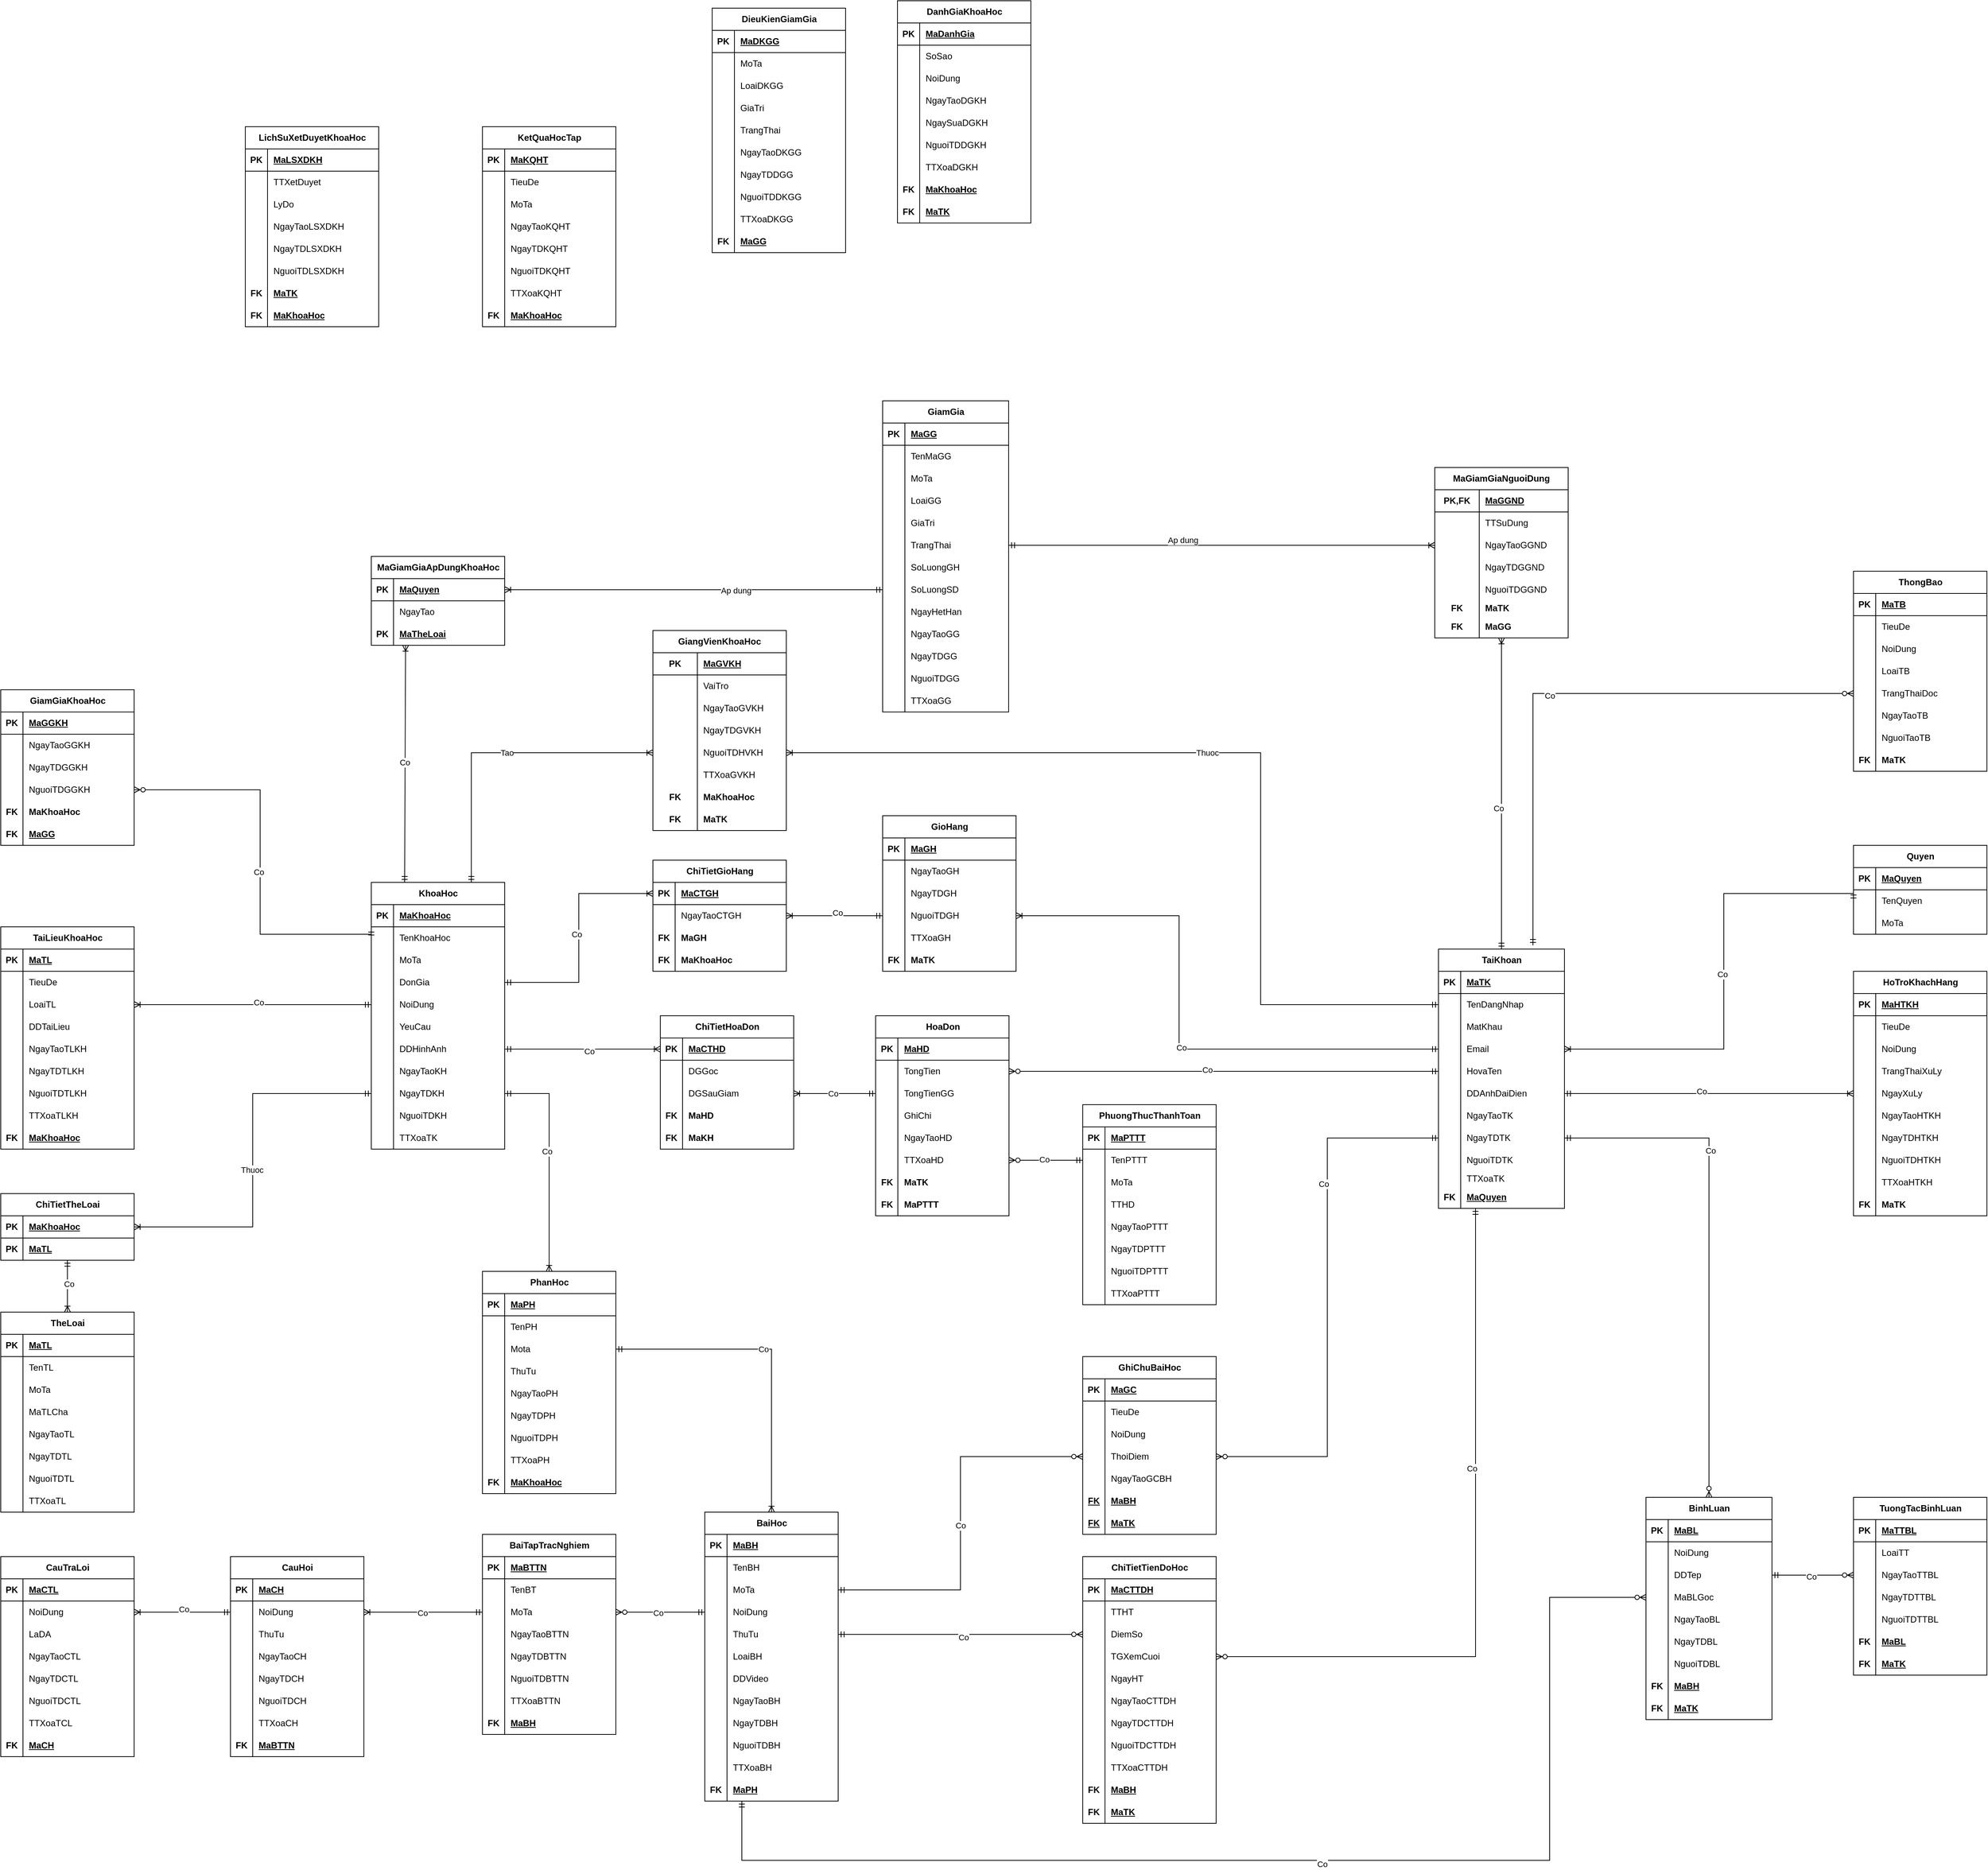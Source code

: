 <mxfile version="26.0.4">
  <diagram id="C5RBs43oDa-KdzZeNtuy" name="Page-1">
    <mxGraphModel dx="1024" dy="2865" grid="1" gridSize="10" guides="1" tooltips="1" connect="1" arrows="1" fold="1" page="1" pageScale="1" pageWidth="827" pageHeight="1169" background="#FFFFFF" math="0" shadow="0">
      <root>
        <mxCell id="WIyWlLk6GJQsqaUBKTNV-0" />
        <mxCell id="WIyWlLk6GJQsqaUBKTNV-1" parent="WIyWlLk6GJQsqaUBKTNV-0" />
        <mxCell id="2sst2sD5jLvuugRyOMAc-0" value="TaiKhoan" style="shape=table;startSize=30;container=1;collapsible=1;childLayout=tableLayout;fixedRows=1;rowLines=0;fontStyle=1;align=center;resizeLast=1;html=1;" parent="WIyWlLk6GJQsqaUBKTNV-1" vertex="1">
          <mxGeometry x="2000" y="-30" width="170" height="350" as="geometry" />
        </mxCell>
        <mxCell id="2sst2sD5jLvuugRyOMAc-1" value="" style="shape=tableRow;horizontal=0;startSize=0;swimlaneHead=0;swimlaneBody=0;fillColor=none;collapsible=0;dropTarget=0;points=[[0,0.5],[1,0.5]];portConstraint=eastwest;top=0;left=0;right=0;bottom=1;" parent="2sst2sD5jLvuugRyOMAc-0" vertex="1">
          <mxGeometry y="30" width="170" height="30" as="geometry" />
        </mxCell>
        <mxCell id="2sst2sD5jLvuugRyOMAc-2" value="PK" style="shape=partialRectangle;connectable=0;fillColor=none;top=0;left=0;bottom=0;right=0;fontStyle=1;overflow=hidden;whiteSpace=wrap;html=1;" parent="2sst2sD5jLvuugRyOMAc-1" vertex="1">
          <mxGeometry width="30" height="30" as="geometry">
            <mxRectangle width="30" height="30" as="alternateBounds" />
          </mxGeometry>
        </mxCell>
        <mxCell id="2sst2sD5jLvuugRyOMAc-3" value="MaTK" style="shape=partialRectangle;connectable=0;fillColor=none;top=0;left=0;bottom=0;right=0;align=left;spacingLeft=6;fontStyle=5;overflow=hidden;whiteSpace=wrap;html=1;" parent="2sst2sD5jLvuugRyOMAc-1" vertex="1">
          <mxGeometry x="30" width="140" height="30" as="geometry">
            <mxRectangle width="140" height="30" as="alternateBounds" />
          </mxGeometry>
        </mxCell>
        <mxCell id="2sst2sD5jLvuugRyOMAc-4" value="" style="shape=tableRow;horizontal=0;startSize=0;swimlaneHead=0;swimlaneBody=0;fillColor=none;collapsible=0;dropTarget=0;points=[[0,0.5],[1,0.5]];portConstraint=eastwest;top=0;left=0;right=0;bottom=0;" parent="2sst2sD5jLvuugRyOMAc-0" vertex="1">
          <mxGeometry y="60" width="170" height="30" as="geometry" />
        </mxCell>
        <mxCell id="2sst2sD5jLvuugRyOMAc-5" value="" style="shape=partialRectangle;connectable=0;fillColor=none;top=0;left=0;bottom=0;right=0;editable=1;overflow=hidden;whiteSpace=wrap;html=1;" parent="2sst2sD5jLvuugRyOMAc-4" vertex="1">
          <mxGeometry width="30" height="30" as="geometry">
            <mxRectangle width="30" height="30" as="alternateBounds" />
          </mxGeometry>
        </mxCell>
        <mxCell id="2sst2sD5jLvuugRyOMAc-6" value="TenDangNhap" style="shape=partialRectangle;connectable=0;fillColor=none;top=0;left=0;bottom=0;right=0;align=left;spacingLeft=6;overflow=hidden;whiteSpace=wrap;html=1;" parent="2sst2sD5jLvuugRyOMAc-4" vertex="1">
          <mxGeometry x="30" width="140" height="30" as="geometry">
            <mxRectangle width="140" height="30" as="alternateBounds" />
          </mxGeometry>
        </mxCell>
        <mxCell id="2sst2sD5jLvuugRyOMAc-7" value="" style="shape=tableRow;horizontal=0;startSize=0;swimlaneHead=0;swimlaneBody=0;fillColor=none;collapsible=0;dropTarget=0;points=[[0,0.5],[1,0.5]];portConstraint=eastwest;top=0;left=0;right=0;bottom=0;" parent="2sst2sD5jLvuugRyOMAc-0" vertex="1">
          <mxGeometry y="90" width="170" height="30" as="geometry" />
        </mxCell>
        <mxCell id="2sst2sD5jLvuugRyOMAc-8" value="" style="shape=partialRectangle;connectable=0;fillColor=none;top=0;left=0;bottom=0;right=0;editable=1;overflow=hidden;whiteSpace=wrap;html=1;" parent="2sst2sD5jLvuugRyOMAc-7" vertex="1">
          <mxGeometry width="30" height="30" as="geometry">
            <mxRectangle width="30" height="30" as="alternateBounds" />
          </mxGeometry>
        </mxCell>
        <mxCell id="2sst2sD5jLvuugRyOMAc-9" value="MatKhau" style="shape=partialRectangle;connectable=0;fillColor=none;top=0;left=0;bottom=0;right=0;align=left;spacingLeft=6;overflow=hidden;whiteSpace=wrap;html=1;" parent="2sst2sD5jLvuugRyOMAc-7" vertex="1">
          <mxGeometry x="30" width="140" height="30" as="geometry">
            <mxRectangle width="140" height="30" as="alternateBounds" />
          </mxGeometry>
        </mxCell>
        <mxCell id="2sst2sD5jLvuugRyOMAc-10" value="" style="shape=tableRow;horizontal=0;startSize=0;swimlaneHead=0;swimlaneBody=0;fillColor=none;collapsible=0;dropTarget=0;points=[[0,0.5],[1,0.5]];portConstraint=eastwest;top=0;left=0;right=0;bottom=0;" parent="2sst2sD5jLvuugRyOMAc-0" vertex="1">
          <mxGeometry y="120" width="170" height="30" as="geometry" />
        </mxCell>
        <mxCell id="2sst2sD5jLvuugRyOMAc-11" value="" style="shape=partialRectangle;connectable=0;fillColor=none;top=0;left=0;bottom=0;right=0;editable=1;overflow=hidden;whiteSpace=wrap;html=1;" parent="2sst2sD5jLvuugRyOMAc-10" vertex="1">
          <mxGeometry width="30" height="30" as="geometry">
            <mxRectangle width="30" height="30" as="alternateBounds" />
          </mxGeometry>
        </mxCell>
        <mxCell id="2sst2sD5jLvuugRyOMAc-12" value="Email" style="shape=partialRectangle;connectable=0;fillColor=none;top=0;left=0;bottom=0;right=0;align=left;spacingLeft=6;overflow=hidden;whiteSpace=wrap;html=1;" parent="2sst2sD5jLvuugRyOMAc-10" vertex="1">
          <mxGeometry x="30" width="140" height="30" as="geometry">
            <mxRectangle width="140" height="30" as="alternateBounds" />
          </mxGeometry>
        </mxCell>
        <mxCell id="PcXlkcZbzTKCUt7sAvWC-17" value="" style="shape=tableRow;horizontal=0;startSize=0;swimlaneHead=0;swimlaneBody=0;fillColor=none;collapsible=0;dropTarget=0;points=[[0,0.5],[1,0.5]];portConstraint=eastwest;top=0;left=0;right=0;bottom=0;" parent="2sst2sD5jLvuugRyOMAc-0" vertex="1">
          <mxGeometry y="150" width="170" height="30" as="geometry" />
        </mxCell>
        <mxCell id="PcXlkcZbzTKCUt7sAvWC-18" value="" style="shape=partialRectangle;connectable=0;fillColor=none;top=0;left=0;bottom=0;right=0;editable=1;overflow=hidden;whiteSpace=wrap;html=1;" parent="PcXlkcZbzTKCUt7sAvWC-17" vertex="1">
          <mxGeometry width="30" height="30" as="geometry">
            <mxRectangle width="30" height="30" as="alternateBounds" />
          </mxGeometry>
        </mxCell>
        <mxCell id="PcXlkcZbzTKCUt7sAvWC-19" value="HovaTen" style="shape=partialRectangle;connectable=0;fillColor=none;top=0;left=0;bottom=0;right=0;align=left;spacingLeft=6;overflow=hidden;whiteSpace=wrap;html=1;" parent="PcXlkcZbzTKCUt7sAvWC-17" vertex="1">
          <mxGeometry x="30" width="140" height="30" as="geometry">
            <mxRectangle width="140" height="30" as="alternateBounds" />
          </mxGeometry>
        </mxCell>
        <mxCell id="PcXlkcZbzTKCUt7sAvWC-20" value="" style="shape=tableRow;horizontal=0;startSize=0;swimlaneHead=0;swimlaneBody=0;fillColor=none;collapsible=0;dropTarget=0;points=[[0,0.5],[1,0.5]];portConstraint=eastwest;top=0;left=0;right=0;bottom=0;" parent="2sst2sD5jLvuugRyOMAc-0" vertex="1">
          <mxGeometry y="180" width="170" height="30" as="geometry" />
        </mxCell>
        <mxCell id="PcXlkcZbzTKCUt7sAvWC-21" value="" style="shape=partialRectangle;connectable=0;fillColor=none;top=0;left=0;bottom=0;right=0;editable=1;overflow=hidden;whiteSpace=wrap;html=1;" parent="PcXlkcZbzTKCUt7sAvWC-20" vertex="1">
          <mxGeometry width="30" height="30" as="geometry">
            <mxRectangle width="30" height="30" as="alternateBounds" />
          </mxGeometry>
        </mxCell>
        <mxCell id="PcXlkcZbzTKCUt7sAvWC-22" value="DDAnhDaiDien" style="shape=partialRectangle;connectable=0;fillColor=none;top=0;left=0;bottom=0;right=0;align=left;spacingLeft=6;overflow=hidden;whiteSpace=wrap;html=1;" parent="PcXlkcZbzTKCUt7sAvWC-20" vertex="1">
          <mxGeometry x="30" width="140" height="30" as="geometry">
            <mxRectangle width="140" height="30" as="alternateBounds" />
          </mxGeometry>
        </mxCell>
        <mxCell id="PcXlkcZbzTKCUt7sAvWC-23" value="" style="shape=tableRow;horizontal=0;startSize=0;swimlaneHead=0;swimlaneBody=0;fillColor=none;collapsible=0;dropTarget=0;points=[[0,0.5],[1,0.5]];portConstraint=eastwest;top=0;left=0;right=0;bottom=0;" parent="2sst2sD5jLvuugRyOMAc-0" vertex="1">
          <mxGeometry y="210" width="170" height="30" as="geometry" />
        </mxCell>
        <mxCell id="PcXlkcZbzTKCUt7sAvWC-24" value="" style="shape=partialRectangle;connectable=0;fillColor=none;top=0;left=0;bottom=0;right=0;editable=1;overflow=hidden;whiteSpace=wrap;html=1;" parent="PcXlkcZbzTKCUt7sAvWC-23" vertex="1">
          <mxGeometry width="30" height="30" as="geometry">
            <mxRectangle width="30" height="30" as="alternateBounds" />
          </mxGeometry>
        </mxCell>
        <mxCell id="PcXlkcZbzTKCUt7sAvWC-25" value="NgayTaoTK" style="shape=partialRectangle;connectable=0;fillColor=none;top=0;left=0;bottom=0;right=0;align=left;spacingLeft=6;overflow=hidden;whiteSpace=wrap;html=1;" parent="PcXlkcZbzTKCUt7sAvWC-23" vertex="1">
          <mxGeometry x="30" width="140" height="30" as="geometry">
            <mxRectangle width="140" height="30" as="alternateBounds" />
          </mxGeometry>
        </mxCell>
        <mxCell id="PcXlkcZbzTKCUt7sAvWC-31" value="" style="shape=tableRow;horizontal=0;startSize=0;swimlaneHead=0;swimlaneBody=0;fillColor=none;collapsible=0;dropTarget=0;points=[[0,0.5],[1,0.5]];portConstraint=eastwest;top=0;left=0;right=0;bottom=0;" parent="2sst2sD5jLvuugRyOMAc-0" vertex="1">
          <mxGeometry y="240" width="170" height="30" as="geometry" />
        </mxCell>
        <mxCell id="PcXlkcZbzTKCUt7sAvWC-32" value="" style="shape=partialRectangle;connectable=0;fillColor=none;top=0;left=0;bottom=0;right=0;editable=1;overflow=hidden;whiteSpace=wrap;html=1;" parent="PcXlkcZbzTKCUt7sAvWC-31" vertex="1">
          <mxGeometry width="30" height="30" as="geometry">
            <mxRectangle width="30" height="30" as="alternateBounds" />
          </mxGeometry>
        </mxCell>
        <mxCell id="PcXlkcZbzTKCUt7sAvWC-33" value="NgayTDTK" style="shape=partialRectangle;connectable=0;fillColor=none;top=0;left=0;bottom=0;right=0;align=left;spacingLeft=6;overflow=hidden;whiteSpace=wrap;html=1;" parent="PcXlkcZbzTKCUt7sAvWC-31" vertex="1">
          <mxGeometry x="30" width="140" height="30" as="geometry">
            <mxRectangle width="140" height="30" as="alternateBounds" />
          </mxGeometry>
        </mxCell>
        <mxCell id="PcXlkcZbzTKCUt7sAvWC-34" value="" style="shape=tableRow;horizontal=0;startSize=0;swimlaneHead=0;swimlaneBody=0;fillColor=none;collapsible=0;dropTarget=0;points=[[0,0.5],[1,0.5]];portConstraint=eastwest;top=0;left=0;right=0;bottom=0;" parent="2sst2sD5jLvuugRyOMAc-0" vertex="1">
          <mxGeometry y="270" width="170" height="30" as="geometry" />
        </mxCell>
        <mxCell id="PcXlkcZbzTKCUt7sAvWC-35" value="" style="shape=partialRectangle;connectable=0;fillColor=none;top=0;left=0;bottom=0;right=0;editable=1;overflow=hidden;whiteSpace=wrap;html=1;" parent="PcXlkcZbzTKCUt7sAvWC-34" vertex="1">
          <mxGeometry width="30" height="30" as="geometry">
            <mxRectangle width="30" height="30" as="alternateBounds" />
          </mxGeometry>
        </mxCell>
        <mxCell id="PcXlkcZbzTKCUt7sAvWC-36" value="NguoiTDTK" style="shape=partialRectangle;connectable=0;fillColor=none;top=0;left=0;bottom=0;right=0;align=left;spacingLeft=6;overflow=hidden;whiteSpace=wrap;html=1;" parent="PcXlkcZbzTKCUt7sAvWC-34" vertex="1">
          <mxGeometry x="30" width="140" height="30" as="geometry">
            <mxRectangle width="140" height="30" as="alternateBounds" />
          </mxGeometry>
        </mxCell>
        <mxCell id="PcXlkcZbzTKCUt7sAvWC-37" value="" style="shape=tableRow;horizontal=0;startSize=0;swimlaneHead=0;swimlaneBody=0;fillColor=none;collapsible=0;dropTarget=0;points=[[0,0.5],[1,0.5]];portConstraint=eastwest;top=0;left=0;right=0;bottom=0;" parent="2sst2sD5jLvuugRyOMAc-0" vertex="1">
          <mxGeometry y="300" width="170" height="20" as="geometry" />
        </mxCell>
        <mxCell id="PcXlkcZbzTKCUt7sAvWC-38" value="" style="shape=partialRectangle;connectable=0;fillColor=none;top=0;left=0;bottom=0;right=0;editable=1;overflow=hidden;whiteSpace=wrap;html=1;" parent="PcXlkcZbzTKCUt7sAvWC-37" vertex="1">
          <mxGeometry width="30" height="20" as="geometry">
            <mxRectangle width="30" height="20" as="alternateBounds" />
          </mxGeometry>
        </mxCell>
        <mxCell id="PcXlkcZbzTKCUt7sAvWC-39" value="TTXoaTK" style="shape=partialRectangle;connectable=0;fillColor=none;top=0;left=0;bottom=0;right=0;align=left;spacingLeft=6;overflow=hidden;whiteSpace=wrap;html=1;" parent="PcXlkcZbzTKCUt7sAvWC-37" vertex="1">
          <mxGeometry x="30" width="140" height="20" as="geometry">
            <mxRectangle width="140" height="20" as="alternateBounds" />
          </mxGeometry>
        </mxCell>
        <mxCell id="pVA_7CqVQg0W0peyBbdo-35" value="" style="shape=tableRow;horizontal=0;startSize=0;swimlaneHead=0;swimlaneBody=0;fillColor=none;collapsible=0;dropTarget=0;points=[[0,0.5],[1,0.5]];portConstraint=eastwest;top=0;left=0;right=0;bottom=0;" parent="2sst2sD5jLvuugRyOMAc-0" vertex="1">
          <mxGeometry y="320" width="170" height="30" as="geometry" />
        </mxCell>
        <mxCell id="pVA_7CqVQg0W0peyBbdo-36" value="&lt;b&gt;FK&lt;/b&gt;" style="shape=partialRectangle;connectable=0;fillColor=none;top=0;left=0;bottom=0;right=0;editable=1;overflow=hidden;whiteSpace=wrap;html=1;" parent="pVA_7CqVQg0W0peyBbdo-35" vertex="1">
          <mxGeometry width="30" height="30" as="geometry">
            <mxRectangle width="30" height="30" as="alternateBounds" />
          </mxGeometry>
        </mxCell>
        <mxCell id="pVA_7CqVQg0W0peyBbdo-37" value="&lt;b&gt;&lt;u&gt;MaQuyen&lt;/u&gt;&lt;/b&gt;" style="shape=partialRectangle;connectable=0;fillColor=none;top=0;left=0;bottom=0;right=0;align=left;spacingLeft=6;overflow=hidden;whiteSpace=wrap;html=1;" parent="pVA_7CqVQg0W0peyBbdo-35" vertex="1">
          <mxGeometry x="30" width="140" height="30" as="geometry">
            <mxRectangle width="140" height="30" as="alternateBounds" />
          </mxGeometry>
        </mxCell>
        <mxCell id="roMepRIK5jRvv9_eK_67-0" value="Quyen" style="shape=table;startSize=30;container=1;collapsible=1;childLayout=tableLayout;fixedRows=1;rowLines=0;fontStyle=1;align=center;resizeLast=1;html=1;" parent="WIyWlLk6GJQsqaUBKTNV-1" vertex="1">
          <mxGeometry x="2560" y="-170" width="180" height="120" as="geometry" />
        </mxCell>
        <mxCell id="roMepRIK5jRvv9_eK_67-1" value="" style="shape=tableRow;horizontal=0;startSize=0;swimlaneHead=0;swimlaneBody=0;fillColor=none;collapsible=0;dropTarget=0;points=[[0,0.5],[1,0.5]];portConstraint=eastwest;top=0;left=0;right=0;bottom=1;" parent="roMepRIK5jRvv9_eK_67-0" vertex="1">
          <mxGeometry y="30" width="180" height="30" as="geometry" />
        </mxCell>
        <mxCell id="roMepRIK5jRvv9_eK_67-2" value="PK" style="shape=partialRectangle;connectable=0;fillColor=none;top=0;left=0;bottom=0;right=0;fontStyle=1;overflow=hidden;whiteSpace=wrap;html=1;" parent="roMepRIK5jRvv9_eK_67-1" vertex="1">
          <mxGeometry width="30" height="30" as="geometry">
            <mxRectangle width="30" height="30" as="alternateBounds" />
          </mxGeometry>
        </mxCell>
        <mxCell id="roMepRIK5jRvv9_eK_67-3" value="MaQuyen" style="shape=partialRectangle;connectable=0;fillColor=none;top=0;left=0;bottom=0;right=0;align=left;spacingLeft=6;fontStyle=5;overflow=hidden;whiteSpace=wrap;html=1;" parent="roMepRIK5jRvv9_eK_67-1" vertex="1">
          <mxGeometry x="30" width="150" height="30" as="geometry">
            <mxRectangle width="150" height="30" as="alternateBounds" />
          </mxGeometry>
        </mxCell>
        <mxCell id="roMepRIK5jRvv9_eK_67-4" value="" style="shape=tableRow;horizontal=0;startSize=0;swimlaneHead=0;swimlaneBody=0;fillColor=none;collapsible=0;dropTarget=0;points=[[0,0.5],[1,0.5]];portConstraint=eastwest;top=0;left=0;right=0;bottom=0;" parent="roMepRIK5jRvv9_eK_67-0" vertex="1">
          <mxGeometry y="60" width="180" height="30" as="geometry" />
        </mxCell>
        <mxCell id="roMepRIK5jRvv9_eK_67-5" value="" style="shape=partialRectangle;connectable=0;fillColor=none;top=0;left=0;bottom=0;right=0;editable=1;overflow=hidden;whiteSpace=wrap;html=1;" parent="roMepRIK5jRvv9_eK_67-4" vertex="1">
          <mxGeometry width="30" height="30" as="geometry">
            <mxRectangle width="30" height="30" as="alternateBounds" />
          </mxGeometry>
        </mxCell>
        <mxCell id="roMepRIK5jRvv9_eK_67-6" value="TenQuyen" style="shape=partialRectangle;connectable=0;fillColor=none;top=0;left=0;bottom=0;right=0;align=left;spacingLeft=6;overflow=hidden;whiteSpace=wrap;html=1;" parent="roMepRIK5jRvv9_eK_67-4" vertex="1">
          <mxGeometry x="30" width="150" height="30" as="geometry">
            <mxRectangle width="150" height="30" as="alternateBounds" />
          </mxGeometry>
        </mxCell>
        <mxCell id="PcXlkcZbzTKCUt7sAvWC-26" value="" style="shape=tableRow;horizontal=0;startSize=0;swimlaneHead=0;swimlaneBody=0;fillColor=none;collapsible=0;dropTarget=0;points=[[0,0.5],[1,0.5]];portConstraint=eastwest;top=0;left=0;right=0;bottom=0;" parent="roMepRIK5jRvv9_eK_67-0" vertex="1">
          <mxGeometry y="90" width="180" height="30" as="geometry" />
        </mxCell>
        <mxCell id="PcXlkcZbzTKCUt7sAvWC-27" value="" style="shape=partialRectangle;connectable=0;fillColor=none;top=0;left=0;bottom=0;right=0;editable=1;overflow=hidden;whiteSpace=wrap;html=1;" parent="PcXlkcZbzTKCUt7sAvWC-26" vertex="1">
          <mxGeometry width="30" height="30" as="geometry">
            <mxRectangle width="30" height="30" as="alternateBounds" />
          </mxGeometry>
        </mxCell>
        <mxCell id="PcXlkcZbzTKCUt7sAvWC-28" value="MoTa" style="shape=partialRectangle;connectable=0;fillColor=none;top=0;left=0;bottom=0;right=0;align=left;spacingLeft=6;overflow=hidden;whiteSpace=wrap;html=1;" parent="PcXlkcZbzTKCUt7sAvWC-26" vertex="1">
          <mxGeometry x="30" width="150" height="30" as="geometry">
            <mxRectangle width="150" height="30" as="alternateBounds" />
          </mxGeometry>
        </mxCell>
        <mxCell id="PcXlkcZbzTKCUt7sAvWC-29" value="" style="fontSize=12;html=1;endArrow=ERoneToMany;startArrow=ERmandOne;rounded=0;exitX=0;exitY=0.5;exitDx=0;exitDy=0;entryX=1;entryY=0.5;entryDx=0;entryDy=0;edgeStyle=orthogonalEdgeStyle;" parent="WIyWlLk6GJQsqaUBKTNV-1" source="roMepRIK5jRvv9_eK_67-4" target="2sst2sD5jLvuugRyOMAc-10" edge="1">
          <mxGeometry width="100" height="100" relative="1" as="geometry">
            <mxPoint x="2040" y="78" as="sourcePoint" />
            <mxPoint x="2150.72" y="160.0" as="targetPoint" />
            <Array as="points">
              <mxPoint x="2385" y="-105" />
              <mxPoint x="2385" y="105" />
            </Array>
          </mxGeometry>
        </mxCell>
        <mxCell id="p4mrzji1FE8R6FN94Mll-127" value="Co" style="edgeLabel;html=1;align=center;verticalAlign=middle;resizable=0;points=[];" parent="PcXlkcZbzTKCUt7sAvWC-29" vertex="1" connectable="0">
          <mxGeometry x="-0.038" y="-3" relative="1" as="geometry">
            <mxPoint x="1" as="offset" />
          </mxGeometry>
        </mxCell>
        <mxCell id="PcXlkcZbzTKCUt7sAvWC-64" value="HoTroKhachHang" style="shape=table;startSize=30;container=1;collapsible=1;childLayout=tableLayout;fixedRows=1;rowLines=0;fontStyle=1;align=center;resizeLast=1;html=1;" parent="WIyWlLk6GJQsqaUBKTNV-1" vertex="1">
          <mxGeometry x="2560" width="180" height="330" as="geometry" />
        </mxCell>
        <mxCell id="PcXlkcZbzTKCUt7sAvWC-65" value="" style="shape=tableRow;horizontal=0;startSize=0;swimlaneHead=0;swimlaneBody=0;fillColor=none;collapsible=0;dropTarget=0;points=[[0,0.5],[1,0.5]];portConstraint=eastwest;top=0;left=0;right=0;bottom=1;" parent="PcXlkcZbzTKCUt7sAvWC-64" vertex="1">
          <mxGeometry y="30" width="180" height="30" as="geometry" />
        </mxCell>
        <mxCell id="PcXlkcZbzTKCUt7sAvWC-66" value="PK" style="shape=partialRectangle;connectable=0;fillColor=none;top=0;left=0;bottom=0;right=0;fontStyle=1;overflow=hidden;whiteSpace=wrap;html=1;" parent="PcXlkcZbzTKCUt7sAvWC-65" vertex="1">
          <mxGeometry width="30" height="30" as="geometry">
            <mxRectangle width="30" height="30" as="alternateBounds" />
          </mxGeometry>
        </mxCell>
        <mxCell id="PcXlkcZbzTKCUt7sAvWC-67" value="MaHTKH" style="shape=partialRectangle;connectable=0;fillColor=none;top=0;left=0;bottom=0;right=0;align=left;spacingLeft=6;fontStyle=5;overflow=hidden;whiteSpace=wrap;html=1;" parent="PcXlkcZbzTKCUt7sAvWC-65" vertex="1">
          <mxGeometry x="30" width="150" height="30" as="geometry">
            <mxRectangle width="150" height="30" as="alternateBounds" />
          </mxGeometry>
        </mxCell>
        <mxCell id="PcXlkcZbzTKCUt7sAvWC-68" value="" style="shape=tableRow;horizontal=0;startSize=0;swimlaneHead=0;swimlaneBody=0;fillColor=none;collapsible=0;dropTarget=0;points=[[0,0.5],[1,0.5]];portConstraint=eastwest;top=0;left=0;right=0;bottom=0;" parent="PcXlkcZbzTKCUt7sAvWC-64" vertex="1">
          <mxGeometry y="60" width="180" height="30" as="geometry" />
        </mxCell>
        <mxCell id="PcXlkcZbzTKCUt7sAvWC-69" value="" style="shape=partialRectangle;connectable=0;fillColor=none;top=0;left=0;bottom=0;right=0;editable=1;overflow=hidden;whiteSpace=wrap;html=1;" parent="PcXlkcZbzTKCUt7sAvWC-68" vertex="1">
          <mxGeometry width="30" height="30" as="geometry">
            <mxRectangle width="30" height="30" as="alternateBounds" />
          </mxGeometry>
        </mxCell>
        <mxCell id="PcXlkcZbzTKCUt7sAvWC-70" value="TieuDe" style="shape=partialRectangle;connectable=0;fillColor=none;top=0;left=0;bottom=0;right=0;align=left;spacingLeft=6;overflow=hidden;whiteSpace=wrap;html=1;" parent="PcXlkcZbzTKCUt7sAvWC-68" vertex="1">
          <mxGeometry x="30" width="150" height="30" as="geometry">
            <mxRectangle width="150" height="30" as="alternateBounds" />
          </mxGeometry>
        </mxCell>
        <mxCell id="PcXlkcZbzTKCUt7sAvWC-71" value="" style="shape=tableRow;horizontal=0;startSize=0;swimlaneHead=0;swimlaneBody=0;fillColor=none;collapsible=0;dropTarget=0;points=[[0,0.5],[1,0.5]];portConstraint=eastwest;top=0;left=0;right=0;bottom=0;" parent="PcXlkcZbzTKCUt7sAvWC-64" vertex="1">
          <mxGeometry y="90" width="180" height="30" as="geometry" />
        </mxCell>
        <mxCell id="PcXlkcZbzTKCUt7sAvWC-72" value="" style="shape=partialRectangle;connectable=0;fillColor=none;top=0;left=0;bottom=0;right=0;editable=1;overflow=hidden;whiteSpace=wrap;html=1;" parent="PcXlkcZbzTKCUt7sAvWC-71" vertex="1">
          <mxGeometry width="30" height="30" as="geometry">
            <mxRectangle width="30" height="30" as="alternateBounds" />
          </mxGeometry>
        </mxCell>
        <mxCell id="PcXlkcZbzTKCUt7sAvWC-73" value="NoiDung" style="shape=partialRectangle;connectable=0;fillColor=none;top=0;left=0;bottom=0;right=0;align=left;spacingLeft=6;overflow=hidden;whiteSpace=wrap;html=1;" parent="PcXlkcZbzTKCUt7sAvWC-71" vertex="1">
          <mxGeometry x="30" width="150" height="30" as="geometry">
            <mxRectangle width="150" height="30" as="alternateBounds" />
          </mxGeometry>
        </mxCell>
        <mxCell id="PcXlkcZbzTKCUt7sAvWC-74" value="" style="shape=tableRow;horizontal=0;startSize=0;swimlaneHead=0;swimlaneBody=0;fillColor=none;collapsible=0;dropTarget=0;points=[[0,0.5],[1,0.5]];portConstraint=eastwest;top=0;left=0;right=0;bottom=0;" parent="PcXlkcZbzTKCUt7sAvWC-64" vertex="1">
          <mxGeometry y="120" width="180" height="30" as="geometry" />
        </mxCell>
        <mxCell id="PcXlkcZbzTKCUt7sAvWC-75" value="" style="shape=partialRectangle;connectable=0;fillColor=none;top=0;left=0;bottom=0;right=0;editable=1;overflow=hidden;whiteSpace=wrap;html=1;" parent="PcXlkcZbzTKCUt7sAvWC-74" vertex="1">
          <mxGeometry width="30" height="30" as="geometry">
            <mxRectangle width="30" height="30" as="alternateBounds" />
          </mxGeometry>
        </mxCell>
        <mxCell id="PcXlkcZbzTKCUt7sAvWC-76" value="TrangThaiXuLy" style="shape=partialRectangle;connectable=0;fillColor=none;top=0;left=0;bottom=0;right=0;align=left;spacingLeft=6;overflow=hidden;whiteSpace=wrap;html=1;" parent="PcXlkcZbzTKCUt7sAvWC-74" vertex="1">
          <mxGeometry x="30" width="150" height="30" as="geometry">
            <mxRectangle width="150" height="30" as="alternateBounds" />
          </mxGeometry>
        </mxCell>
        <mxCell id="PcXlkcZbzTKCUt7sAvWC-77" value="" style="shape=tableRow;horizontal=0;startSize=0;swimlaneHead=0;swimlaneBody=0;fillColor=none;collapsible=0;dropTarget=0;points=[[0,0.5],[1,0.5]];portConstraint=eastwest;top=0;left=0;right=0;bottom=0;" parent="PcXlkcZbzTKCUt7sAvWC-64" vertex="1">
          <mxGeometry y="150" width="180" height="30" as="geometry" />
        </mxCell>
        <mxCell id="PcXlkcZbzTKCUt7sAvWC-78" value="" style="shape=partialRectangle;connectable=0;fillColor=none;top=0;left=0;bottom=0;right=0;editable=1;overflow=hidden;whiteSpace=wrap;html=1;" parent="PcXlkcZbzTKCUt7sAvWC-77" vertex="1">
          <mxGeometry width="30" height="30" as="geometry">
            <mxRectangle width="30" height="30" as="alternateBounds" />
          </mxGeometry>
        </mxCell>
        <mxCell id="PcXlkcZbzTKCUt7sAvWC-79" value="NgayXuLy" style="shape=partialRectangle;connectable=0;fillColor=none;top=0;left=0;bottom=0;right=0;align=left;spacingLeft=6;overflow=hidden;whiteSpace=wrap;html=1;" parent="PcXlkcZbzTKCUt7sAvWC-77" vertex="1">
          <mxGeometry x="30" width="150" height="30" as="geometry">
            <mxRectangle width="150" height="30" as="alternateBounds" />
          </mxGeometry>
        </mxCell>
        <mxCell id="PcXlkcZbzTKCUt7sAvWC-80" value="" style="shape=tableRow;horizontal=0;startSize=0;swimlaneHead=0;swimlaneBody=0;fillColor=none;collapsible=0;dropTarget=0;points=[[0,0.5],[1,0.5]];portConstraint=eastwest;top=0;left=0;right=0;bottom=0;" parent="PcXlkcZbzTKCUt7sAvWC-64" vertex="1">
          <mxGeometry y="180" width="180" height="30" as="geometry" />
        </mxCell>
        <mxCell id="PcXlkcZbzTKCUt7sAvWC-81" value="" style="shape=partialRectangle;connectable=0;fillColor=none;top=0;left=0;bottom=0;right=0;editable=1;overflow=hidden;whiteSpace=wrap;html=1;" parent="PcXlkcZbzTKCUt7sAvWC-80" vertex="1">
          <mxGeometry width="30" height="30" as="geometry">
            <mxRectangle width="30" height="30" as="alternateBounds" />
          </mxGeometry>
        </mxCell>
        <mxCell id="PcXlkcZbzTKCUt7sAvWC-82" value="NgayTaoHTKH" style="shape=partialRectangle;connectable=0;fillColor=none;top=0;left=0;bottom=0;right=0;align=left;spacingLeft=6;overflow=hidden;whiteSpace=wrap;html=1;" parent="PcXlkcZbzTKCUt7sAvWC-80" vertex="1">
          <mxGeometry x="30" width="150" height="30" as="geometry">
            <mxRectangle width="150" height="30" as="alternateBounds" />
          </mxGeometry>
        </mxCell>
        <mxCell id="PcXlkcZbzTKCUt7sAvWC-114" value="" style="shape=tableRow;horizontal=0;startSize=0;swimlaneHead=0;swimlaneBody=0;fillColor=none;collapsible=0;dropTarget=0;points=[[0,0.5],[1,0.5]];portConstraint=eastwest;top=0;left=0;right=0;bottom=0;" parent="PcXlkcZbzTKCUt7sAvWC-64" vertex="1">
          <mxGeometry y="210" width="180" height="30" as="geometry" />
        </mxCell>
        <mxCell id="PcXlkcZbzTKCUt7sAvWC-115" value="" style="shape=partialRectangle;connectable=0;fillColor=none;top=0;left=0;bottom=0;right=0;editable=1;overflow=hidden;whiteSpace=wrap;html=1;" parent="PcXlkcZbzTKCUt7sAvWC-114" vertex="1">
          <mxGeometry width="30" height="30" as="geometry">
            <mxRectangle width="30" height="30" as="alternateBounds" />
          </mxGeometry>
        </mxCell>
        <mxCell id="PcXlkcZbzTKCUt7sAvWC-116" value="&lt;span&gt;&lt;span&gt;NgayTDHTKH&lt;/span&gt;&lt;/span&gt;" style="shape=partialRectangle;connectable=0;fillColor=none;top=0;left=0;bottom=0;right=0;align=left;spacingLeft=6;overflow=hidden;whiteSpace=wrap;html=1;fontStyle=0" parent="PcXlkcZbzTKCUt7sAvWC-114" vertex="1">
          <mxGeometry x="30" width="150" height="30" as="geometry">
            <mxRectangle width="150" height="30" as="alternateBounds" />
          </mxGeometry>
        </mxCell>
        <mxCell id="HbjRy-6a7FSWUXU_uJGM-455" value="" style="shape=tableRow;horizontal=0;startSize=0;swimlaneHead=0;swimlaneBody=0;fillColor=none;collapsible=0;dropTarget=0;points=[[0,0.5],[1,0.5]];portConstraint=eastwest;top=0;left=0;right=0;bottom=0;" vertex="1" parent="PcXlkcZbzTKCUt7sAvWC-64">
          <mxGeometry y="240" width="180" height="30" as="geometry" />
        </mxCell>
        <mxCell id="HbjRy-6a7FSWUXU_uJGM-456" value="" style="shape=partialRectangle;connectable=0;fillColor=none;top=0;left=0;bottom=0;right=0;editable=1;overflow=hidden;whiteSpace=wrap;html=1;" vertex="1" parent="HbjRy-6a7FSWUXU_uJGM-455">
          <mxGeometry width="30" height="30" as="geometry">
            <mxRectangle width="30" height="30" as="alternateBounds" />
          </mxGeometry>
        </mxCell>
        <mxCell id="HbjRy-6a7FSWUXU_uJGM-457" value="NguoiTDHTKH" style="shape=partialRectangle;connectable=0;fillColor=none;top=0;left=0;bottom=0;right=0;align=left;spacingLeft=6;overflow=hidden;whiteSpace=wrap;html=1;" vertex="1" parent="HbjRy-6a7FSWUXU_uJGM-455">
          <mxGeometry x="30" width="150" height="30" as="geometry">
            <mxRectangle width="150" height="30" as="alternateBounds" />
          </mxGeometry>
        </mxCell>
        <mxCell id="HbjRy-6a7FSWUXU_uJGM-458" value="" style="shape=tableRow;horizontal=0;startSize=0;swimlaneHead=0;swimlaneBody=0;fillColor=none;collapsible=0;dropTarget=0;points=[[0,0.5],[1,0.5]];portConstraint=eastwest;top=0;left=0;right=0;bottom=0;" vertex="1" parent="PcXlkcZbzTKCUt7sAvWC-64">
          <mxGeometry y="270" width="180" height="30" as="geometry" />
        </mxCell>
        <mxCell id="HbjRy-6a7FSWUXU_uJGM-459" value="" style="shape=partialRectangle;connectable=0;fillColor=none;top=0;left=0;bottom=0;right=0;editable=1;overflow=hidden;whiteSpace=wrap;html=1;" vertex="1" parent="HbjRy-6a7FSWUXU_uJGM-458">
          <mxGeometry width="30" height="30" as="geometry">
            <mxRectangle width="30" height="30" as="alternateBounds" />
          </mxGeometry>
        </mxCell>
        <mxCell id="HbjRy-6a7FSWUXU_uJGM-460" value="TTXoaHTKH" style="shape=partialRectangle;connectable=0;fillColor=none;top=0;left=0;bottom=0;right=0;align=left;spacingLeft=6;overflow=hidden;whiteSpace=wrap;html=1;" vertex="1" parent="HbjRy-6a7FSWUXU_uJGM-458">
          <mxGeometry x="30" width="150" height="30" as="geometry">
            <mxRectangle width="150" height="30" as="alternateBounds" />
          </mxGeometry>
        </mxCell>
        <mxCell id="HbjRy-6a7FSWUXU_uJGM-461" value="" style="shape=tableRow;horizontal=0;startSize=0;swimlaneHead=0;swimlaneBody=0;fillColor=none;collapsible=0;dropTarget=0;points=[[0,0.5],[1,0.5]];portConstraint=eastwest;top=0;left=0;right=0;bottom=0;" vertex="1" parent="PcXlkcZbzTKCUt7sAvWC-64">
          <mxGeometry y="300" width="180" height="30" as="geometry" />
        </mxCell>
        <mxCell id="HbjRy-6a7FSWUXU_uJGM-462" value="FK" style="shape=partialRectangle;connectable=0;fillColor=none;top=0;left=0;bottom=0;right=0;editable=1;overflow=hidden;whiteSpace=wrap;html=1;fontStyle=1" vertex="1" parent="HbjRy-6a7FSWUXU_uJGM-461">
          <mxGeometry width="30" height="30" as="geometry">
            <mxRectangle width="30" height="30" as="alternateBounds" />
          </mxGeometry>
        </mxCell>
        <mxCell id="HbjRy-6a7FSWUXU_uJGM-463" value="MaTK" style="shape=partialRectangle;connectable=0;fillColor=none;top=0;left=0;bottom=0;right=0;align=left;spacingLeft=6;overflow=hidden;whiteSpace=wrap;html=1;fontStyle=1" vertex="1" parent="HbjRy-6a7FSWUXU_uJGM-461">
          <mxGeometry x="30" width="150" height="30" as="geometry">
            <mxRectangle width="150" height="30" as="alternateBounds" />
          </mxGeometry>
        </mxCell>
        <mxCell id="cuFZaPh4EYlhG5CPEiqA-0" value="KhoaHoc" style="shape=table;startSize=30;container=1;collapsible=1;childLayout=tableLayout;fixedRows=1;rowLines=0;fontStyle=1;align=center;resizeLast=1;html=1;" parent="WIyWlLk6GJQsqaUBKTNV-1" vertex="1">
          <mxGeometry x="560" y="-120" width="180" height="360" as="geometry" />
        </mxCell>
        <mxCell id="cuFZaPh4EYlhG5CPEiqA-1" value="" style="shape=tableRow;horizontal=0;startSize=0;swimlaneHead=0;swimlaneBody=0;fillColor=none;collapsible=0;dropTarget=0;points=[[0,0.5],[1,0.5]];portConstraint=eastwest;top=0;left=0;right=0;bottom=1;" parent="cuFZaPh4EYlhG5CPEiqA-0" vertex="1">
          <mxGeometry y="30" width="180" height="30" as="geometry" />
        </mxCell>
        <mxCell id="cuFZaPh4EYlhG5CPEiqA-2" value="PK" style="shape=partialRectangle;connectable=0;fillColor=none;top=0;left=0;bottom=0;right=0;fontStyle=1;overflow=hidden;whiteSpace=wrap;html=1;" parent="cuFZaPh4EYlhG5CPEiqA-1" vertex="1">
          <mxGeometry width="30" height="30" as="geometry">
            <mxRectangle width="30" height="30" as="alternateBounds" />
          </mxGeometry>
        </mxCell>
        <mxCell id="cuFZaPh4EYlhG5CPEiqA-3" value="MaKhoaHoc" style="shape=partialRectangle;connectable=0;fillColor=none;top=0;left=0;bottom=0;right=0;align=left;spacingLeft=6;fontStyle=5;overflow=hidden;whiteSpace=wrap;html=1;" parent="cuFZaPh4EYlhG5CPEiqA-1" vertex="1">
          <mxGeometry x="30" width="150" height="30" as="geometry">
            <mxRectangle width="150" height="30" as="alternateBounds" />
          </mxGeometry>
        </mxCell>
        <mxCell id="cuFZaPh4EYlhG5CPEiqA-4" value="" style="shape=tableRow;horizontal=0;startSize=0;swimlaneHead=0;swimlaneBody=0;fillColor=none;collapsible=0;dropTarget=0;points=[[0,0.5],[1,0.5]];portConstraint=eastwest;top=0;left=0;right=0;bottom=0;" parent="cuFZaPh4EYlhG5CPEiqA-0" vertex="1">
          <mxGeometry y="60" width="180" height="30" as="geometry" />
        </mxCell>
        <mxCell id="cuFZaPh4EYlhG5CPEiqA-5" value="" style="shape=partialRectangle;connectable=0;fillColor=none;top=0;left=0;bottom=0;right=0;editable=1;overflow=hidden;whiteSpace=wrap;html=1;" parent="cuFZaPh4EYlhG5CPEiqA-4" vertex="1">
          <mxGeometry width="30" height="30" as="geometry">
            <mxRectangle width="30" height="30" as="alternateBounds" />
          </mxGeometry>
        </mxCell>
        <mxCell id="cuFZaPh4EYlhG5CPEiqA-6" value="TenKhoaHoc" style="shape=partialRectangle;connectable=0;fillColor=none;top=0;left=0;bottom=0;right=0;align=left;spacingLeft=6;overflow=hidden;whiteSpace=wrap;html=1;" parent="cuFZaPh4EYlhG5CPEiqA-4" vertex="1">
          <mxGeometry x="30" width="150" height="30" as="geometry">
            <mxRectangle width="150" height="30" as="alternateBounds" />
          </mxGeometry>
        </mxCell>
        <mxCell id="cuFZaPh4EYlhG5CPEiqA-7" value="" style="shape=tableRow;horizontal=0;startSize=0;swimlaneHead=0;swimlaneBody=0;fillColor=none;collapsible=0;dropTarget=0;points=[[0,0.5],[1,0.5]];portConstraint=eastwest;top=0;left=0;right=0;bottom=0;" parent="cuFZaPh4EYlhG5CPEiqA-0" vertex="1">
          <mxGeometry y="90" width="180" height="30" as="geometry" />
        </mxCell>
        <mxCell id="cuFZaPh4EYlhG5CPEiqA-8" value="" style="shape=partialRectangle;connectable=0;fillColor=none;top=0;left=0;bottom=0;right=0;editable=1;overflow=hidden;whiteSpace=wrap;html=1;" parent="cuFZaPh4EYlhG5CPEiqA-7" vertex="1">
          <mxGeometry width="30" height="30" as="geometry">
            <mxRectangle width="30" height="30" as="alternateBounds" />
          </mxGeometry>
        </mxCell>
        <mxCell id="cuFZaPh4EYlhG5CPEiqA-9" value="MoTa" style="shape=partialRectangle;connectable=0;fillColor=none;top=0;left=0;bottom=0;right=0;align=left;spacingLeft=6;overflow=hidden;whiteSpace=wrap;html=1;" parent="cuFZaPh4EYlhG5CPEiqA-7" vertex="1">
          <mxGeometry x="30" width="150" height="30" as="geometry">
            <mxRectangle width="150" height="30" as="alternateBounds" />
          </mxGeometry>
        </mxCell>
        <mxCell id="cuFZaPh4EYlhG5CPEiqA-10" value="" style="shape=tableRow;horizontal=0;startSize=0;swimlaneHead=0;swimlaneBody=0;fillColor=none;collapsible=0;dropTarget=0;points=[[0,0.5],[1,0.5]];portConstraint=eastwest;top=0;left=0;right=0;bottom=0;" parent="cuFZaPh4EYlhG5CPEiqA-0" vertex="1">
          <mxGeometry y="120" width="180" height="30" as="geometry" />
        </mxCell>
        <mxCell id="cuFZaPh4EYlhG5CPEiqA-11" value="" style="shape=partialRectangle;connectable=0;fillColor=none;top=0;left=0;bottom=0;right=0;editable=1;overflow=hidden;whiteSpace=wrap;html=1;" parent="cuFZaPh4EYlhG5CPEiqA-10" vertex="1">
          <mxGeometry width="30" height="30" as="geometry">
            <mxRectangle width="30" height="30" as="alternateBounds" />
          </mxGeometry>
        </mxCell>
        <mxCell id="cuFZaPh4EYlhG5CPEiqA-12" value="DonGia" style="shape=partialRectangle;connectable=0;fillColor=none;top=0;left=0;bottom=0;right=0;align=left;spacingLeft=6;overflow=hidden;whiteSpace=wrap;html=1;" parent="cuFZaPh4EYlhG5CPEiqA-10" vertex="1">
          <mxGeometry x="30" width="150" height="30" as="geometry">
            <mxRectangle width="150" height="30" as="alternateBounds" />
          </mxGeometry>
        </mxCell>
        <mxCell id="cuFZaPh4EYlhG5CPEiqA-13" value="" style="shape=tableRow;horizontal=0;startSize=0;swimlaneHead=0;swimlaneBody=0;fillColor=none;collapsible=0;dropTarget=0;points=[[0,0.5],[1,0.5]];portConstraint=eastwest;top=0;left=0;right=0;bottom=0;" parent="cuFZaPh4EYlhG5CPEiqA-0" vertex="1">
          <mxGeometry y="150" width="180" height="30" as="geometry" />
        </mxCell>
        <mxCell id="cuFZaPh4EYlhG5CPEiqA-14" value="" style="shape=partialRectangle;connectable=0;fillColor=none;top=0;left=0;bottom=0;right=0;editable=1;overflow=hidden;whiteSpace=wrap;html=1;" parent="cuFZaPh4EYlhG5CPEiqA-13" vertex="1">
          <mxGeometry width="30" height="30" as="geometry">
            <mxRectangle width="30" height="30" as="alternateBounds" />
          </mxGeometry>
        </mxCell>
        <mxCell id="cuFZaPh4EYlhG5CPEiqA-15" value="NoiDung" style="shape=partialRectangle;connectable=0;fillColor=none;top=0;left=0;bottom=0;right=0;align=left;spacingLeft=6;overflow=hidden;whiteSpace=wrap;html=1;" parent="cuFZaPh4EYlhG5CPEiqA-13" vertex="1">
          <mxGeometry x="30" width="150" height="30" as="geometry">
            <mxRectangle width="150" height="30" as="alternateBounds" />
          </mxGeometry>
        </mxCell>
        <mxCell id="cuFZaPh4EYlhG5CPEiqA-19" value="" style="shape=tableRow;horizontal=0;startSize=0;swimlaneHead=0;swimlaneBody=0;fillColor=none;collapsible=0;dropTarget=0;points=[[0,0.5],[1,0.5]];portConstraint=eastwest;top=0;left=0;right=0;bottom=0;" parent="cuFZaPh4EYlhG5CPEiqA-0" vertex="1">
          <mxGeometry y="180" width="180" height="30" as="geometry" />
        </mxCell>
        <mxCell id="cuFZaPh4EYlhG5CPEiqA-20" value="" style="shape=partialRectangle;connectable=0;fillColor=none;top=0;left=0;bottom=0;right=0;editable=1;overflow=hidden;whiteSpace=wrap;html=1;" parent="cuFZaPh4EYlhG5CPEiqA-19" vertex="1">
          <mxGeometry width="30" height="30" as="geometry">
            <mxRectangle width="30" height="30" as="alternateBounds" />
          </mxGeometry>
        </mxCell>
        <mxCell id="cuFZaPh4EYlhG5CPEiqA-21" value="YeuCau" style="shape=partialRectangle;connectable=0;fillColor=none;top=0;left=0;bottom=0;right=0;align=left;spacingLeft=6;overflow=hidden;whiteSpace=wrap;html=1;" parent="cuFZaPh4EYlhG5CPEiqA-19" vertex="1">
          <mxGeometry x="30" width="150" height="30" as="geometry">
            <mxRectangle width="150" height="30" as="alternateBounds" />
          </mxGeometry>
        </mxCell>
        <mxCell id="cuFZaPh4EYlhG5CPEiqA-22" value="" style="shape=tableRow;horizontal=0;startSize=0;swimlaneHead=0;swimlaneBody=0;fillColor=none;collapsible=0;dropTarget=0;points=[[0,0.5],[1,0.5]];portConstraint=eastwest;top=0;left=0;right=0;bottom=0;" parent="cuFZaPh4EYlhG5CPEiqA-0" vertex="1">
          <mxGeometry y="210" width="180" height="30" as="geometry" />
        </mxCell>
        <mxCell id="cuFZaPh4EYlhG5CPEiqA-23" value="" style="shape=partialRectangle;connectable=0;fillColor=none;top=0;left=0;bottom=0;right=0;editable=1;overflow=hidden;whiteSpace=wrap;html=1;" parent="cuFZaPh4EYlhG5CPEiqA-22" vertex="1">
          <mxGeometry width="30" height="30" as="geometry">
            <mxRectangle width="30" height="30" as="alternateBounds" />
          </mxGeometry>
        </mxCell>
        <mxCell id="cuFZaPh4EYlhG5CPEiqA-24" value="DDHinhAnh" style="shape=partialRectangle;connectable=0;fillColor=none;top=0;left=0;bottom=0;right=0;align=left;spacingLeft=6;overflow=hidden;whiteSpace=wrap;html=1;" parent="cuFZaPh4EYlhG5CPEiqA-22" vertex="1">
          <mxGeometry x="30" width="150" height="30" as="geometry">
            <mxRectangle width="150" height="30" as="alternateBounds" />
          </mxGeometry>
        </mxCell>
        <mxCell id="cuFZaPh4EYlhG5CPEiqA-25" value="" style="shape=tableRow;horizontal=0;startSize=0;swimlaneHead=0;swimlaneBody=0;fillColor=none;collapsible=0;dropTarget=0;points=[[0,0.5],[1,0.5]];portConstraint=eastwest;top=0;left=0;right=0;bottom=0;" parent="cuFZaPh4EYlhG5CPEiqA-0" vertex="1">
          <mxGeometry y="240" width="180" height="30" as="geometry" />
        </mxCell>
        <mxCell id="cuFZaPh4EYlhG5CPEiqA-26" value="" style="shape=partialRectangle;connectable=0;fillColor=none;top=0;left=0;bottom=0;right=0;editable=1;overflow=hidden;whiteSpace=wrap;html=1;" parent="cuFZaPh4EYlhG5CPEiqA-25" vertex="1">
          <mxGeometry width="30" height="30" as="geometry">
            <mxRectangle width="30" height="30" as="alternateBounds" />
          </mxGeometry>
        </mxCell>
        <mxCell id="cuFZaPh4EYlhG5CPEiqA-27" value="NgayTaoKH" style="shape=partialRectangle;connectable=0;fillColor=none;top=0;left=0;bottom=0;right=0;align=left;spacingLeft=6;overflow=hidden;whiteSpace=wrap;html=1;" parent="cuFZaPh4EYlhG5CPEiqA-25" vertex="1">
          <mxGeometry x="30" width="150" height="30" as="geometry">
            <mxRectangle width="150" height="30" as="alternateBounds" />
          </mxGeometry>
        </mxCell>
        <mxCell id="cuFZaPh4EYlhG5CPEiqA-28" value="" style="shape=tableRow;horizontal=0;startSize=0;swimlaneHead=0;swimlaneBody=0;fillColor=none;collapsible=0;dropTarget=0;points=[[0,0.5],[1,0.5]];portConstraint=eastwest;top=0;left=0;right=0;bottom=0;" parent="cuFZaPh4EYlhG5CPEiqA-0" vertex="1">
          <mxGeometry y="270" width="180" height="30" as="geometry" />
        </mxCell>
        <mxCell id="cuFZaPh4EYlhG5CPEiqA-29" value="" style="shape=partialRectangle;connectable=0;fillColor=none;top=0;left=0;bottom=0;right=0;editable=1;overflow=hidden;whiteSpace=wrap;html=1;" parent="cuFZaPh4EYlhG5CPEiqA-28" vertex="1">
          <mxGeometry width="30" height="30" as="geometry">
            <mxRectangle width="30" height="30" as="alternateBounds" />
          </mxGeometry>
        </mxCell>
        <mxCell id="cuFZaPh4EYlhG5CPEiqA-30" value="NgayTDKH" style="shape=partialRectangle;connectable=0;fillColor=none;top=0;left=0;bottom=0;right=0;align=left;spacingLeft=6;overflow=hidden;whiteSpace=wrap;html=1;" parent="cuFZaPh4EYlhG5CPEiqA-28" vertex="1">
          <mxGeometry x="30" width="150" height="30" as="geometry">
            <mxRectangle width="150" height="30" as="alternateBounds" />
          </mxGeometry>
        </mxCell>
        <mxCell id="cuFZaPh4EYlhG5CPEiqA-31" value="" style="shape=tableRow;horizontal=0;startSize=0;swimlaneHead=0;swimlaneBody=0;fillColor=none;collapsible=0;dropTarget=0;points=[[0,0.5],[1,0.5]];portConstraint=eastwest;top=0;left=0;right=0;bottom=0;" parent="cuFZaPh4EYlhG5CPEiqA-0" vertex="1">
          <mxGeometry y="300" width="180" height="30" as="geometry" />
        </mxCell>
        <mxCell id="cuFZaPh4EYlhG5CPEiqA-32" value="" style="shape=partialRectangle;connectable=0;fillColor=none;top=0;left=0;bottom=0;right=0;editable=1;overflow=hidden;whiteSpace=wrap;html=1;" parent="cuFZaPh4EYlhG5CPEiqA-31" vertex="1">
          <mxGeometry width="30" height="30" as="geometry">
            <mxRectangle width="30" height="30" as="alternateBounds" />
          </mxGeometry>
        </mxCell>
        <mxCell id="cuFZaPh4EYlhG5CPEiqA-33" value="NguoiTDKH" style="shape=partialRectangle;connectable=0;fillColor=none;top=0;left=0;bottom=0;right=0;align=left;spacingLeft=6;overflow=hidden;whiteSpace=wrap;html=1;" parent="cuFZaPh4EYlhG5CPEiqA-31" vertex="1">
          <mxGeometry x="30" width="150" height="30" as="geometry">
            <mxRectangle width="150" height="30" as="alternateBounds" />
          </mxGeometry>
        </mxCell>
        <mxCell id="cuFZaPh4EYlhG5CPEiqA-34" value="" style="shape=tableRow;horizontal=0;startSize=0;swimlaneHead=0;swimlaneBody=0;fillColor=none;collapsible=0;dropTarget=0;points=[[0,0.5],[1,0.5]];portConstraint=eastwest;top=0;left=0;right=0;bottom=0;" parent="cuFZaPh4EYlhG5CPEiqA-0" vertex="1">
          <mxGeometry y="330" width="180" height="30" as="geometry" />
        </mxCell>
        <mxCell id="cuFZaPh4EYlhG5CPEiqA-35" value="" style="shape=partialRectangle;connectable=0;fillColor=none;top=0;left=0;bottom=0;right=0;editable=1;overflow=hidden;whiteSpace=wrap;html=1;" parent="cuFZaPh4EYlhG5CPEiqA-34" vertex="1">
          <mxGeometry width="30" height="30" as="geometry">
            <mxRectangle width="30" height="30" as="alternateBounds" />
          </mxGeometry>
        </mxCell>
        <mxCell id="cuFZaPh4EYlhG5CPEiqA-36" value="TTXoaTK" style="shape=partialRectangle;connectable=0;fillColor=none;top=0;left=0;bottom=0;right=0;align=left;spacingLeft=6;overflow=hidden;whiteSpace=wrap;html=1;" parent="cuFZaPh4EYlhG5CPEiqA-34" vertex="1">
          <mxGeometry x="30" width="150" height="30" as="geometry">
            <mxRectangle width="150" height="30" as="alternateBounds" />
          </mxGeometry>
        </mxCell>
        <mxCell id="cuFZaPh4EYlhG5CPEiqA-37" value="GiamGiaKhoaHoc" style="shape=table;startSize=30;container=1;collapsible=1;childLayout=tableLayout;fixedRows=1;rowLines=0;fontStyle=1;align=center;resizeLast=1;html=1;" parent="WIyWlLk6GJQsqaUBKTNV-1" vertex="1">
          <mxGeometry x="60" y="-380" width="180" height="210" as="geometry" />
        </mxCell>
        <mxCell id="cuFZaPh4EYlhG5CPEiqA-38" value="" style="shape=tableRow;horizontal=0;startSize=0;swimlaneHead=0;swimlaneBody=0;fillColor=none;collapsible=0;dropTarget=0;points=[[0,0.5],[1,0.5]];portConstraint=eastwest;top=0;left=0;right=0;bottom=1;" parent="cuFZaPh4EYlhG5CPEiqA-37" vertex="1">
          <mxGeometry y="30" width="180" height="30" as="geometry" />
        </mxCell>
        <mxCell id="cuFZaPh4EYlhG5CPEiqA-39" value="PK" style="shape=partialRectangle;connectable=0;fillColor=none;top=0;left=0;bottom=0;right=0;fontStyle=1;overflow=hidden;whiteSpace=wrap;html=1;" parent="cuFZaPh4EYlhG5CPEiqA-38" vertex="1">
          <mxGeometry width="30" height="30" as="geometry">
            <mxRectangle width="30" height="30" as="alternateBounds" />
          </mxGeometry>
        </mxCell>
        <mxCell id="cuFZaPh4EYlhG5CPEiqA-40" value="MaGGKH" style="shape=partialRectangle;connectable=0;fillColor=none;top=0;left=0;bottom=0;right=0;align=left;spacingLeft=6;fontStyle=5;overflow=hidden;whiteSpace=wrap;html=1;" parent="cuFZaPh4EYlhG5CPEiqA-38" vertex="1">
          <mxGeometry x="30" width="150" height="30" as="geometry">
            <mxRectangle width="150" height="30" as="alternateBounds" />
          </mxGeometry>
        </mxCell>
        <mxCell id="cuFZaPh4EYlhG5CPEiqA-41" value="" style="shape=tableRow;horizontal=0;startSize=0;swimlaneHead=0;swimlaneBody=0;fillColor=none;collapsible=0;dropTarget=0;points=[[0,0.5],[1,0.5]];portConstraint=eastwest;top=0;left=0;right=0;bottom=0;" parent="cuFZaPh4EYlhG5CPEiqA-37" vertex="1">
          <mxGeometry y="60" width="180" height="30" as="geometry" />
        </mxCell>
        <mxCell id="cuFZaPh4EYlhG5CPEiqA-42" value="" style="shape=partialRectangle;connectable=0;fillColor=none;top=0;left=0;bottom=0;right=0;editable=1;overflow=hidden;whiteSpace=wrap;html=1;" parent="cuFZaPh4EYlhG5CPEiqA-41" vertex="1">
          <mxGeometry width="30" height="30" as="geometry">
            <mxRectangle width="30" height="30" as="alternateBounds" />
          </mxGeometry>
        </mxCell>
        <mxCell id="cuFZaPh4EYlhG5CPEiqA-43" value="NgayTaoGGKH" style="shape=partialRectangle;connectable=0;fillColor=none;top=0;left=0;bottom=0;right=0;align=left;spacingLeft=6;overflow=hidden;whiteSpace=wrap;html=1;" parent="cuFZaPh4EYlhG5CPEiqA-41" vertex="1">
          <mxGeometry x="30" width="150" height="30" as="geometry">
            <mxRectangle width="150" height="30" as="alternateBounds" />
          </mxGeometry>
        </mxCell>
        <mxCell id="cuFZaPh4EYlhG5CPEiqA-44" value="" style="shape=tableRow;horizontal=0;startSize=0;swimlaneHead=0;swimlaneBody=0;fillColor=none;collapsible=0;dropTarget=0;points=[[0,0.5],[1,0.5]];portConstraint=eastwest;top=0;left=0;right=0;bottom=0;" parent="cuFZaPh4EYlhG5CPEiqA-37" vertex="1">
          <mxGeometry y="90" width="180" height="30" as="geometry" />
        </mxCell>
        <mxCell id="cuFZaPh4EYlhG5CPEiqA-45" value="" style="shape=partialRectangle;connectable=0;fillColor=none;top=0;left=0;bottom=0;right=0;editable=1;overflow=hidden;whiteSpace=wrap;html=1;" parent="cuFZaPh4EYlhG5CPEiqA-44" vertex="1">
          <mxGeometry width="30" height="30" as="geometry">
            <mxRectangle width="30" height="30" as="alternateBounds" />
          </mxGeometry>
        </mxCell>
        <mxCell id="cuFZaPh4EYlhG5CPEiqA-46" value="NgayTDGGKH" style="shape=partialRectangle;connectable=0;fillColor=none;top=0;left=0;bottom=0;right=0;align=left;spacingLeft=6;overflow=hidden;whiteSpace=wrap;html=1;" parent="cuFZaPh4EYlhG5CPEiqA-44" vertex="1">
          <mxGeometry x="30" width="150" height="30" as="geometry">
            <mxRectangle width="150" height="30" as="alternateBounds" />
          </mxGeometry>
        </mxCell>
        <mxCell id="cuFZaPh4EYlhG5CPEiqA-47" value="" style="shape=tableRow;horizontal=0;startSize=0;swimlaneHead=0;swimlaneBody=0;fillColor=none;collapsible=0;dropTarget=0;points=[[0,0.5],[1,0.5]];portConstraint=eastwest;top=0;left=0;right=0;bottom=0;" parent="cuFZaPh4EYlhG5CPEiqA-37" vertex="1">
          <mxGeometry y="120" width="180" height="30" as="geometry" />
        </mxCell>
        <mxCell id="cuFZaPh4EYlhG5CPEiqA-48" value="" style="shape=partialRectangle;connectable=0;fillColor=none;top=0;left=0;bottom=0;right=0;editable=1;overflow=hidden;whiteSpace=wrap;html=1;" parent="cuFZaPh4EYlhG5CPEiqA-47" vertex="1">
          <mxGeometry width="30" height="30" as="geometry">
            <mxRectangle width="30" height="30" as="alternateBounds" />
          </mxGeometry>
        </mxCell>
        <mxCell id="cuFZaPh4EYlhG5CPEiqA-49" value="NguoiTDGGKH" style="shape=partialRectangle;connectable=0;fillColor=none;top=0;left=0;bottom=0;right=0;align=left;spacingLeft=6;overflow=hidden;whiteSpace=wrap;html=1;" parent="cuFZaPh4EYlhG5CPEiqA-47" vertex="1">
          <mxGeometry x="30" width="150" height="30" as="geometry">
            <mxRectangle width="150" height="30" as="alternateBounds" />
          </mxGeometry>
        </mxCell>
        <mxCell id="cuFZaPh4EYlhG5CPEiqA-56" value="" style="shape=tableRow;horizontal=0;startSize=0;swimlaneHead=0;swimlaneBody=0;fillColor=none;collapsible=0;dropTarget=0;points=[[0,0.5],[1,0.5]];portConstraint=eastwest;top=0;left=0;right=0;bottom=0;" parent="cuFZaPh4EYlhG5CPEiqA-37" vertex="1">
          <mxGeometry y="150" width="180" height="30" as="geometry" />
        </mxCell>
        <mxCell id="cuFZaPh4EYlhG5CPEiqA-57" value="FK" style="shape=partialRectangle;connectable=0;fillColor=none;top=0;left=0;bottom=0;right=0;editable=1;overflow=hidden;whiteSpace=wrap;html=1;fontStyle=1" parent="cuFZaPh4EYlhG5CPEiqA-56" vertex="1">
          <mxGeometry width="30" height="30" as="geometry">
            <mxRectangle width="30" height="30" as="alternateBounds" />
          </mxGeometry>
        </mxCell>
        <mxCell id="cuFZaPh4EYlhG5CPEiqA-58" value="MaKhoaHoc" style="shape=partialRectangle;connectable=0;fillColor=none;top=0;left=0;bottom=0;right=0;align=left;spacingLeft=6;overflow=hidden;whiteSpace=wrap;html=1;fontStyle=1" parent="cuFZaPh4EYlhG5CPEiqA-56" vertex="1">
          <mxGeometry x="30" width="150" height="30" as="geometry">
            <mxRectangle width="150" height="30" as="alternateBounds" />
          </mxGeometry>
        </mxCell>
        <mxCell id="cuFZaPh4EYlhG5CPEiqA-71" value="" style="shape=tableRow;horizontal=0;startSize=0;swimlaneHead=0;swimlaneBody=0;fillColor=none;collapsible=0;dropTarget=0;points=[[0,0.5],[1,0.5]];portConstraint=eastwest;top=0;left=0;right=0;bottom=1;" parent="cuFZaPh4EYlhG5CPEiqA-37" vertex="1">
          <mxGeometry y="180" width="180" height="30" as="geometry" />
        </mxCell>
        <mxCell id="cuFZaPh4EYlhG5CPEiqA-72" value="FK" style="shape=partialRectangle;connectable=0;fillColor=none;top=0;left=0;bottom=0;right=0;fontStyle=1;overflow=hidden;whiteSpace=wrap;html=1;" parent="cuFZaPh4EYlhG5CPEiqA-71" vertex="1">
          <mxGeometry width="30" height="30" as="geometry">
            <mxRectangle width="30" height="30" as="alternateBounds" />
          </mxGeometry>
        </mxCell>
        <mxCell id="cuFZaPh4EYlhG5CPEiqA-73" value="MaGG" style="shape=partialRectangle;connectable=0;fillColor=none;top=0;left=0;bottom=0;right=0;align=left;spacingLeft=6;fontStyle=5;overflow=hidden;whiteSpace=wrap;html=1;" parent="cuFZaPh4EYlhG5CPEiqA-71" vertex="1">
          <mxGeometry x="30" width="150" height="30" as="geometry">
            <mxRectangle width="150" height="30" as="alternateBounds" />
          </mxGeometry>
        </mxCell>
        <mxCell id="PcXlkcZbzTKCUt7sAvWC-117" value="GioHang" style="shape=table;startSize=30;container=1;collapsible=1;childLayout=tableLayout;fixedRows=1;rowLines=0;fontStyle=1;align=center;resizeLast=1;html=1;" parent="WIyWlLk6GJQsqaUBKTNV-1" vertex="1">
          <mxGeometry x="1250" y="-210" width="180" height="210" as="geometry" />
        </mxCell>
        <mxCell id="PcXlkcZbzTKCUt7sAvWC-118" value="" style="shape=tableRow;horizontal=0;startSize=0;swimlaneHead=0;swimlaneBody=0;fillColor=none;collapsible=0;dropTarget=0;points=[[0,0.5],[1,0.5]];portConstraint=eastwest;top=0;left=0;right=0;bottom=1;" parent="PcXlkcZbzTKCUt7sAvWC-117" vertex="1">
          <mxGeometry y="30" width="180" height="30" as="geometry" />
        </mxCell>
        <mxCell id="PcXlkcZbzTKCUt7sAvWC-119" value="PK" style="shape=partialRectangle;connectable=0;fillColor=none;top=0;left=0;bottom=0;right=0;fontStyle=1;overflow=hidden;whiteSpace=wrap;html=1;" parent="PcXlkcZbzTKCUt7sAvWC-118" vertex="1">
          <mxGeometry width="30" height="30" as="geometry">
            <mxRectangle width="30" height="30" as="alternateBounds" />
          </mxGeometry>
        </mxCell>
        <mxCell id="PcXlkcZbzTKCUt7sAvWC-120" value="MaGH" style="shape=partialRectangle;connectable=0;fillColor=none;top=0;left=0;bottom=0;right=0;align=left;spacingLeft=6;fontStyle=5;overflow=hidden;whiteSpace=wrap;html=1;" parent="PcXlkcZbzTKCUt7sAvWC-118" vertex="1">
          <mxGeometry x="30" width="150" height="30" as="geometry">
            <mxRectangle width="150" height="30" as="alternateBounds" />
          </mxGeometry>
        </mxCell>
        <mxCell id="PcXlkcZbzTKCUt7sAvWC-121" value="" style="shape=tableRow;horizontal=0;startSize=0;swimlaneHead=0;swimlaneBody=0;fillColor=none;collapsible=0;dropTarget=0;points=[[0,0.5],[1,0.5]];portConstraint=eastwest;top=0;left=0;right=0;bottom=0;" parent="PcXlkcZbzTKCUt7sAvWC-117" vertex="1">
          <mxGeometry y="60" width="180" height="30" as="geometry" />
        </mxCell>
        <mxCell id="PcXlkcZbzTKCUt7sAvWC-122" value="" style="shape=partialRectangle;connectable=0;fillColor=none;top=0;left=0;bottom=0;right=0;editable=1;overflow=hidden;whiteSpace=wrap;html=1;" parent="PcXlkcZbzTKCUt7sAvWC-121" vertex="1">
          <mxGeometry width="30" height="30" as="geometry">
            <mxRectangle width="30" height="30" as="alternateBounds" />
          </mxGeometry>
        </mxCell>
        <mxCell id="PcXlkcZbzTKCUt7sAvWC-123" value="NgayTaoGH" style="shape=partialRectangle;connectable=0;fillColor=none;top=0;left=0;bottom=0;right=0;align=left;spacingLeft=6;overflow=hidden;whiteSpace=wrap;html=1;" parent="PcXlkcZbzTKCUt7sAvWC-121" vertex="1">
          <mxGeometry x="30" width="150" height="30" as="geometry">
            <mxRectangle width="150" height="30" as="alternateBounds" />
          </mxGeometry>
        </mxCell>
        <mxCell id="PcXlkcZbzTKCUt7sAvWC-124" value="" style="shape=tableRow;horizontal=0;startSize=0;swimlaneHead=0;swimlaneBody=0;fillColor=none;collapsible=0;dropTarget=0;points=[[0,0.5],[1,0.5]];portConstraint=eastwest;top=0;left=0;right=0;bottom=0;" parent="PcXlkcZbzTKCUt7sAvWC-117" vertex="1">
          <mxGeometry y="90" width="180" height="30" as="geometry" />
        </mxCell>
        <mxCell id="PcXlkcZbzTKCUt7sAvWC-125" value="" style="shape=partialRectangle;connectable=0;fillColor=none;top=0;left=0;bottom=0;right=0;editable=1;overflow=hidden;whiteSpace=wrap;html=1;" parent="PcXlkcZbzTKCUt7sAvWC-124" vertex="1">
          <mxGeometry width="30" height="30" as="geometry">
            <mxRectangle width="30" height="30" as="alternateBounds" />
          </mxGeometry>
        </mxCell>
        <mxCell id="PcXlkcZbzTKCUt7sAvWC-126" value="&lt;span&gt;&lt;span&gt;NgayTDGH&lt;/span&gt;&lt;/span&gt;" style="shape=partialRectangle;connectable=0;fillColor=none;top=0;left=0;bottom=0;right=0;align=left;spacingLeft=6;overflow=hidden;whiteSpace=wrap;html=1;fontStyle=0" parent="PcXlkcZbzTKCUt7sAvWC-124" vertex="1">
          <mxGeometry x="30" width="150" height="30" as="geometry">
            <mxRectangle width="150" height="30" as="alternateBounds" />
          </mxGeometry>
        </mxCell>
        <mxCell id="HbjRy-6a7FSWUXU_uJGM-343" value="" style="shape=tableRow;horizontal=0;startSize=0;swimlaneHead=0;swimlaneBody=0;fillColor=none;collapsible=0;dropTarget=0;points=[[0,0.5],[1,0.5]];portConstraint=eastwest;top=0;left=0;right=0;bottom=0;" vertex="1" parent="PcXlkcZbzTKCUt7sAvWC-117">
          <mxGeometry y="120" width="180" height="30" as="geometry" />
        </mxCell>
        <mxCell id="HbjRy-6a7FSWUXU_uJGM-344" value="" style="shape=partialRectangle;connectable=0;fillColor=none;top=0;left=0;bottom=0;right=0;editable=1;overflow=hidden;whiteSpace=wrap;html=1;" vertex="1" parent="HbjRy-6a7FSWUXU_uJGM-343">
          <mxGeometry width="30" height="30" as="geometry">
            <mxRectangle width="30" height="30" as="alternateBounds" />
          </mxGeometry>
        </mxCell>
        <mxCell id="HbjRy-6a7FSWUXU_uJGM-345" value="NguoiTDGH" style="shape=partialRectangle;connectable=0;fillColor=none;top=0;left=0;bottom=0;right=0;align=left;spacingLeft=6;overflow=hidden;whiteSpace=wrap;html=1;" vertex="1" parent="HbjRy-6a7FSWUXU_uJGM-343">
          <mxGeometry x="30" width="150" height="30" as="geometry">
            <mxRectangle width="150" height="30" as="alternateBounds" />
          </mxGeometry>
        </mxCell>
        <mxCell id="HbjRy-6a7FSWUXU_uJGM-346" value="" style="shape=tableRow;horizontal=0;startSize=0;swimlaneHead=0;swimlaneBody=0;fillColor=none;collapsible=0;dropTarget=0;points=[[0,0.5],[1,0.5]];portConstraint=eastwest;top=0;left=0;right=0;bottom=0;" vertex="1" parent="PcXlkcZbzTKCUt7sAvWC-117">
          <mxGeometry y="150" width="180" height="30" as="geometry" />
        </mxCell>
        <mxCell id="HbjRy-6a7FSWUXU_uJGM-347" value="" style="shape=partialRectangle;connectable=0;fillColor=none;top=0;left=0;bottom=0;right=0;editable=1;overflow=hidden;whiteSpace=wrap;html=1;" vertex="1" parent="HbjRy-6a7FSWUXU_uJGM-346">
          <mxGeometry width="30" height="30" as="geometry">
            <mxRectangle width="30" height="30" as="alternateBounds" />
          </mxGeometry>
        </mxCell>
        <mxCell id="HbjRy-6a7FSWUXU_uJGM-348" value="TTXoaGH" style="shape=partialRectangle;connectable=0;fillColor=none;top=0;left=0;bottom=0;right=0;align=left;spacingLeft=6;overflow=hidden;whiteSpace=wrap;html=1;" vertex="1" parent="HbjRy-6a7FSWUXU_uJGM-346">
          <mxGeometry x="30" width="150" height="30" as="geometry">
            <mxRectangle width="150" height="30" as="alternateBounds" />
          </mxGeometry>
        </mxCell>
        <mxCell id="HbjRy-6a7FSWUXU_uJGM-349" value="" style="shape=tableRow;horizontal=0;startSize=0;swimlaneHead=0;swimlaneBody=0;fillColor=none;collapsible=0;dropTarget=0;points=[[0,0.5],[1,0.5]];portConstraint=eastwest;top=0;left=0;right=0;bottom=0;fontStyle=0" vertex="1" parent="PcXlkcZbzTKCUt7sAvWC-117">
          <mxGeometry y="180" width="180" height="30" as="geometry" />
        </mxCell>
        <mxCell id="HbjRy-6a7FSWUXU_uJGM-350" value="FK" style="shape=partialRectangle;connectable=0;fillColor=none;top=0;left=0;bottom=0;right=0;editable=1;overflow=hidden;whiteSpace=wrap;html=1;fontStyle=1" vertex="1" parent="HbjRy-6a7FSWUXU_uJGM-349">
          <mxGeometry width="30" height="30" as="geometry">
            <mxRectangle width="30" height="30" as="alternateBounds" />
          </mxGeometry>
        </mxCell>
        <mxCell id="HbjRy-6a7FSWUXU_uJGM-351" value="&lt;b&gt;MaTK&lt;/b&gt;" style="shape=partialRectangle;connectable=0;fillColor=none;top=0;left=0;bottom=0;right=0;align=left;spacingLeft=6;overflow=hidden;whiteSpace=wrap;html=1;" vertex="1" parent="HbjRy-6a7FSWUXU_uJGM-349">
          <mxGeometry x="30" width="150" height="30" as="geometry">
            <mxRectangle width="150" height="30" as="alternateBounds" />
          </mxGeometry>
        </mxCell>
        <mxCell id="cuFZaPh4EYlhG5CPEiqA-74" value="TaiLieuKhoaHoc" style="shape=table;startSize=30;container=1;collapsible=1;childLayout=tableLayout;fixedRows=1;rowLines=0;fontStyle=1;align=center;resizeLast=1;html=1;" parent="WIyWlLk6GJQsqaUBKTNV-1" vertex="1">
          <mxGeometry x="60" y="-60" width="180" height="300" as="geometry" />
        </mxCell>
        <mxCell id="cuFZaPh4EYlhG5CPEiqA-75" value="" style="shape=tableRow;horizontal=0;startSize=0;swimlaneHead=0;swimlaneBody=0;fillColor=none;collapsible=0;dropTarget=0;points=[[0,0.5],[1,0.5]];portConstraint=eastwest;top=0;left=0;right=0;bottom=1;" parent="cuFZaPh4EYlhG5CPEiqA-74" vertex="1">
          <mxGeometry y="30" width="180" height="30" as="geometry" />
        </mxCell>
        <mxCell id="cuFZaPh4EYlhG5CPEiqA-76" value="PK" style="shape=partialRectangle;connectable=0;fillColor=none;top=0;left=0;bottom=0;right=0;fontStyle=1;overflow=hidden;whiteSpace=wrap;html=1;" parent="cuFZaPh4EYlhG5CPEiqA-75" vertex="1">
          <mxGeometry width="30" height="30" as="geometry">
            <mxRectangle width="30" height="30" as="alternateBounds" />
          </mxGeometry>
        </mxCell>
        <mxCell id="cuFZaPh4EYlhG5CPEiqA-77" value="MaTL" style="shape=partialRectangle;connectable=0;fillColor=none;top=0;left=0;bottom=0;right=0;align=left;spacingLeft=6;fontStyle=5;overflow=hidden;whiteSpace=wrap;html=1;" parent="cuFZaPh4EYlhG5CPEiqA-75" vertex="1">
          <mxGeometry x="30" width="150" height="30" as="geometry">
            <mxRectangle width="150" height="30" as="alternateBounds" />
          </mxGeometry>
        </mxCell>
        <mxCell id="cuFZaPh4EYlhG5CPEiqA-78" value="" style="shape=tableRow;horizontal=0;startSize=0;swimlaneHead=0;swimlaneBody=0;fillColor=none;collapsible=0;dropTarget=0;points=[[0,0.5],[1,0.5]];portConstraint=eastwest;top=0;left=0;right=0;bottom=0;" parent="cuFZaPh4EYlhG5CPEiqA-74" vertex="1">
          <mxGeometry y="60" width="180" height="30" as="geometry" />
        </mxCell>
        <mxCell id="cuFZaPh4EYlhG5CPEiqA-79" value="" style="shape=partialRectangle;connectable=0;fillColor=none;top=0;left=0;bottom=0;right=0;editable=1;overflow=hidden;whiteSpace=wrap;html=1;" parent="cuFZaPh4EYlhG5CPEiqA-78" vertex="1">
          <mxGeometry width="30" height="30" as="geometry">
            <mxRectangle width="30" height="30" as="alternateBounds" />
          </mxGeometry>
        </mxCell>
        <mxCell id="cuFZaPh4EYlhG5CPEiqA-80" value="TieuDe" style="shape=partialRectangle;connectable=0;fillColor=none;top=0;left=0;bottom=0;right=0;align=left;spacingLeft=6;overflow=hidden;whiteSpace=wrap;html=1;" parent="cuFZaPh4EYlhG5CPEiqA-78" vertex="1">
          <mxGeometry x="30" width="150" height="30" as="geometry">
            <mxRectangle width="150" height="30" as="alternateBounds" />
          </mxGeometry>
        </mxCell>
        <mxCell id="cuFZaPh4EYlhG5CPEiqA-81" value="" style="shape=tableRow;horizontal=0;startSize=0;swimlaneHead=0;swimlaneBody=0;fillColor=none;collapsible=0;dropTarget=0;points=[[0,0.5],[1,0.5]];portConstraint=eastwest;top=0;left=0;right=0;bottom=0;" parent="cuFZaPh4EYlhG5CPEiqA-74" vertex="1">
          <mxGeometry y="90" width="180" height="30" as="geometry" />
        </mxCell>
        <mxCell id="cuFZaPh4EYlhG5CPEiqA-82" value="" style="shape=partialRectangle;connectable=0;fillColor=none;top=0;left=0;bottom=0;right=0;editable=1;overflow=hidden;whiteSpace=wrap;html=1;" parent="cuFZaPh4EYlhG5CPEiqA-81" vertex="1">
          <mxGeometry width="30" height="30" as="geometry">
            <mxRectangle width="30" height="30" as="alternateBounds" />
          </mxGeometry>
        </mxCell>
        <mxCell id="cuFZaPh4EYlhG5CPEiqA-83" value="LoaiTL" style="shape=partialRectangle;connectable=0;fillColor=none;top=0;left=0;bottom=0;right=0;align=left;spacingLeft=6;overflow=hidden;whiteSpace=wrap;html=1;" parent="cuFZaPh4EYlhG5CPEiqA-81" vertex="1">
          <mxGeometry x="30" width="150" height="30" as="geometry">
            <mxRectangle width="150" height="30" as="alternateBounds" />
          </mxGeometry>
        </mxCell>
        <mxCell id="cuFZaPh4EYlhG5CPEiqA-84" value="" style="shape=tableRow;horizontal=0;startSize=0;swimlaneHead=0;swimlaneBody=0;fillColor=none;collapsible=0;dropTarget=0;points=[[0,0.5],[1,0.5]];portConstraint=eastwest;top=0;left=0;right=0;bottom=0;" parent="cuFZaPh4EYlhG5CPEiqA-74" vertex="1">
          <mxGeometry y="120" width="180" height="30" as="geometry" />
        </mxCell>
        <mxCell id="cuFZaPh4EYlhG5CPEiqA-85" value="" style="shape=partialRectangle;connectable=0;fillColor=none;top=0;left=0;bottom=0;right=0;editable=1;overflow=hidden;whiteSpace=wrap;html=1;" parent="cuFZaPh4EYlhG5CPEiqA-84" vertex="1">
          <mxGeometry width="30" height="30" as="geometry">
            <mxRectangle width="30" height="30" as="alternateBounds" />
          </mxGeometry>
        </mxCell>
        <mxCell id="cuFZaPh4EYlhG5CPEiqA-86" value="DDTaiLieu" style="shape=partialRectangle;connectable=0;fillColor=none;top=0;left=0;bottom=0;right=0;align=left;spacingLeft=6;overflow=hidden;whiteSpace=wrap;html=1;" parent="cuFZaPh4EYlhG5CPEiqA-84" vertex="1">
          <mxGeometry x="30" width="150" height="30" as="geometry">
            <mxRectangle width="150" height="30" as="alternateBounds" />
          </mxGeometry>
        </mxCell>
        <mxCell id="cuFZaPh4EYlhG5CPEiqA-87" value="" style="shape=tableRow;horizontal=0;startSize=0;swimlaneHead=0;swimlaneBody=0;fillColor=none;collapsible=0;dropTarget=0;points=[[0,0.5],[1,0.5]];portConstraint=eastwest;top=0;left=0;right=0;bottom=0;" parent="cuFZaPh4EYlhG5CPEiqA-74" vertex="1">
          <mxGeometry y="150" width="180" height="30" as="geometry" />
        </mxCell>
        <mxCell id="cuFZaPh4EYlhG5CPEiqA-88" value="" style="shape=partialRectangle;connectable=0;fillColor=none;top=0;left=0;bottom=0;right=0;editable=1;overflow=hidden;whiteSpace=wrap;html=1;" parent="cuFZaPh4EYlhG5CPEiqA-87" vertex="1">
          <mxGeometry width="30" height="30" as="geometry">
            <mxRectangle width="30" height="30" as="alternateBounds" />
          </mxGeometry>
        </mxCell>
        <mxCell id="cuFZaPh4EYlhG5CPEiqA-89" value="NgayTaoTLKH" style="shape=partialRectangle;connectable=0;fillColor=none;top=0;left=0;bottom=0;right=0;align=left;spacingLeft=6;overflow=hidden;whiteSpace=wrap;html=1;" parent="cuFZaPh4EYlhG5CPEiqA-87" vertex="1">
          <mxGeometry x="30" width="150" height="30" as="geometry">
            <mxRectangle width="150" height="30" as="alternateBounds" />
          </mxGeometry>
        </mxCell>
        <mxCell id="cuFZaPh4EYlhG5CPEiqA-90" value="" style="shape=tableRow;horizontal=0;startSize=0;swimlaneHead=0;swimlaneBody=0;fillColor=none;collapsible=0;dropTarget=0;points=[[0,0.5],[1,0.5]];portConstraint=eastwest;top=0;left=0;right=0;bottom=0;" parent="cuFZaPh4EYlhG5CPEiqA-74" vertex="1">
          <mxGeometry y="180" width="180" height="30" as="geometry" />
        </mxCell>
        <mxCell id="cuFZaPh4EYlhG5CPEiqA-91" value="" style="shape=partialRectangle;connectable=0;fillColor=none;top=0;left=0;bottom=0;right=0;editable=1;overflow=hidden;whiteSpace=wrap;html=1;" parent="cuFZaPh4EYlhG5CPEiqA-90" vertex="1">
          <mxGeometry width="30" height="30" as="geometry">
            <mxRectangle width="30" height="30" as="alternateBounds" />
          </mxGeometry>
        </mxCell>
        <mxCell id="cuFZaPh4EYlhG5CPEiqA-92" value="NgayTDTLKH" style="shape=partialRectangle;connectable=0;fillColor=none;top=0;left=0;bottom=0;right=0;align=left;spacingLeft=6;overflow=hidden;whiteSpace=wrap;html=1;" parent="cuFZaPh4EYlhG5CPEiqA-90" vertex="1">
          <mxGeometry x="30" width="150" height="30" as="geometry">
            <mxRectangle width="150" height="30" as="alternateBounds" />
          </mxGeometry>
        </mxCell>
        <mxCell id="HbjRy-6a7FSWUXU_uJGM-333" value="" style="shape=tableRow;horizontal=0;startSize=0;swimlaneHead=0;swimlaneBody=0;fillColor=none;collapsible=0;dropTarget=0;points=[[0,0.5],[1,0.5]];portConstraint=eastwest;top=0;left=0;right=0;bottom=0;" vertex="1" parent="cuFZaPh4EYlhG5CPEiqA-74">
          <mxGeometry y="210" width="180" height="30" as="geometry" />
        </mxCell>
        <mxCell id="HbjRy-6a7FSWUXU_uJGM-334" value="" style="shape=partialRectangle;connectable=0;fillColor=none;top=0;left=0;bottom=0;right=0;editable=1;overflow=hidden;whiteSpace=wrap;html=1;" vertex="1" parent="HbjRy-6a7FSWUXU_uJGM-333">
          <mxGeometry width="30" height="30" as="geometry">
            <mxRectangle width="30" height="30" as="alternateBounds" />
          </mxGeometry>
        </mxCell>
        <mxCell id="HbjRy-6a7FSWUXU_uJGM-335" value="NguoiTDTLKH" style="shape=partialRectangle;connectable=0;fillColor=none;top=0;left=0;bottom=0;right=0;align=left;spacingLeft=6;overflow=hidden;whiteSpace=wrap;html=1;" vertex="1" parent="HbjRy-6a7FSWUXU_uJGM-333">
          <mxGeometry x="30" width="150" height="30" as="geometry">
            <mxRectangle width="150" height="30" as="alternateBounds" />
          </mxGeometry>
        </mxCell>
        <mxCell id="HbjRy-6a7FSWUXU_uJGM-336" value="" style="shape=tableRow;horizontal=0;startSize=0;swimlaneHead=0;swimlaneBody=0;fillColor=none;collapsible=0;dropTarget=0;points=[[0,0.5],[1,0.5]];portConstraint=eastwest;top=0;left=0;right=0;bottom=0;" vertex="1" parent="cuFZaPh4EYlhG5CPEiqA-74">
          <mxGeometry y="240" width="180" height="30" as="geometry" />
        </mxCell>
        <mxCell id="HbjRy-6a7FSWUXU_uJGM-337" value="" style="shape=partialRectangle;connectable=0;fillColor=none;top=0;left=0;bottom=0;right=0;editable=1;overflow=hidden;whiteSpace=wrap;html=1;" vertex="1" parent="HbjRy-6a7FSWUXU_uJGM-336">
          <mxGeometry width="30" height="30" as="geometry">
            <mxRectangle width="30" height="30" as="alternateBounds" />
          </mxGeometry>
        </mxCell>
        <mxCell id="HbjRy-6a7FSWUXU_uJGM-338" value="TTXoaTLKH" style="shape=partialRectangle;connectable=0;fillColor=none;top=0;left=0;bottom=0;right=0;align=left;spacingLeft=6;overflow=hidden;whiteSpace=wrap;html=1;" vertex="1" parent="HbjRy-6a7FSWUXU_uJGM-336">
          <mxGeometry x="30" width="150" height="30" as="geometry">
            <mxRectangle width="150" height="30" as="alternateBounds" />
          </mxGeometry>
        </mxCell>
        <mxCell id="HbjRy-6a7FSWUXU_uJGM-339" value="" style="shape=tableRow;horizontal=0;startSize=0;swimlaneHead=0;swimlaneBody=0;fillColor=none;collapsible=0;dropTarget=0;points=[[0,0.5],[1,0.5]];portConstraint=eastwest;top=0;left=0;right=0;bottom=0;" vertex="1" parent="cuFZaPh4EYlhG5CPEiqA-74">
          <mxGeometry y="270" width="180" height="30" as="geometry" />
        </mxCell>
        <mxCell id="HbjRy-6a7FSWUXU_uJGM-340" value="FK" style="shape=partialRectangle;connectable=0;fillColor=none;top=0;left=0;bottom=0;right=0;editable=1;overflow=hidden;whiteSpace=wrap;html=1;fontStyle=1" vertex="1" parent="HbjRy-6a7FSWUXU_uJGM-339">
          <mxGeometry width="30" height="30" as="geometry">
            <mxRectangle width="30" height="30" as="alternateBounds" />
          </mxGeometry>
        </mxCell>
        <mxCell id="HbjRy-6a7FSWUXU_uJGM-341" value="MaKhoaHoc" style="shape=partialRectangle;connectable=0;fillColor=none;top=0;left=0;bottom=0;right=0;align=left;spacingLeft=6;overflow=hidden;whiteSpace=wrap;html=1;fontStyle=5" vertex="1" parent="HbjRy-6a7FSWUXU_uJGM-339">
          <mxGeometry x="30" width="150" height="30" as="geometry">
            <mxRectangle width="150" height="30" as="alternateBounds" />
          </mxGeometry>
        </mxCell>
        <mxCell id="PcXlkcZbzTKCUt7sAvWC-164" value="HoaDon" style="shape=table;startSize=30;container=1;collapsible=1;childLayout=tableLayout;fixedRows=1;rowLines=0;fontStyle=1;align=center;resizeLast=1;html=1;" parent="WIyWlLk6GJQsqaUBKTNV-1" vertex="1">
          <mxGeometry x="1240.5" y="60" width="180" height="270" as="geometry" />
        </mxCell>
        <mxCell id="PcXlkcZbzTKCUt7sAvWC-165" value="" style="shape=tableRow;horizontal=0;startSize=0;swimlaneHead=0;swimlaneBody=0;fillColor=none;collapsible=0;dropTarget=0;points=[[0,0.5],[1,0.5]];portConstraint=eastwest;top=0;left=0;right=0;bottom=1;" parent="PcXlkcZbzTKCUt7sAvWC-164" vertex="1">
          <mxGeometry y="30" width="180" height="30" as="geometry" />
        </mxCell>
        <mxCell id="PcXlkcZbzTKCUt7sAvWC-166" value="PK" style="shape=partialRectangle;connectable=0;fillColor=none;top=0;left=0;bottom=0;right=0;fontStyle=1;overflow=hidden;whiteSpace=wrap;html=1;" parent="PcXlkcZbzTKCUt7sAvWC-165" vertex="1">
          <mxGeometry width="30" height="30" as="geometry">
            <mxRectangle width="30" height="30" as="alternateBounds" />
          </mxGeometry>
        </mxCell>
        <mxCell id="PcXlkcZbzTKCUt7sAvWC-167" value="MaHD" style="shape=partialRectangle;connectable=0;fillColor=none;top=0;left=0;bottom=0;right=0;align=left;spacingLeft=6;fontStyle=5;overflow=hidden;whiteSpace=wrap;html=1;" parent="PcXlkcZbzTKCUt7sAvWC-165" vertex="1">
          <mxGeometry x="30" width="150" height="30" as="geometry">
            <mxRectangle width="150" height="30" as="alternateBounds" />
          </mxGeometry>
        </mxCell>
        <mxCell id="PcXlkcZbzTKCUt7sAvWC-168" value="" style="shape=tableRow;horizontal=0;startSize=0;swimlaneHead=0;swimlaneBody=0;fillColor=none;collapsible=0;dropTarget=0;points=[[0,0.5],[1,0.5]];portConstraint=eastwest;top=0;left=0;right=0;bottom=0;" parent="PcXlkcZbzTKCUt7sAvWC-164" vertex="1">
          <mxGeometry y="60" width="180" height="30" as="geometry" />
        </mxCell>
        <mxCell id="PcXlkcZbzTKCUt7sAvWC-169" value="" style="shape=partialRectangle;connectable=0;fillColor=none;top=0;left=0;bottom=0;right=0;editable=1;overflow=hidden;whiteSpace=wrap;html=1;" parent="PcXlkcZbzTKCUt7sAvWC-168" vertex="1">
          <mxGeometry width="30" height="30" as="geometry">
            <mxRectangle width="30" height="30" as="alternateBounds" />
          </mxGeometry>
        </mxCell>
        <mxCell id="PcXlkcZbzTKCUt7sAvWC-170" value="TongTien" style="shape=partialRectangle;connectable=0;fillColor=none;top=0;left=0;bottom=0;right=0;align=left;spacingLeft=6;overflow=hidden;whiteSpace=wrap;html=1;" parent="PcXlkcZbzTKCUt7sAvWC-168" vertex="1">
          <mxGeometry x="30" width="150" height="30" as="geometry">
            <mxRectangle width="150" height="30" as="alternateBounds" />
          </mxGeometry>
        </mxCell>
        <mxCell id="PcXlkcZbzTKCUt7sAvWC-171" value="" style="shape=tableRow;horizontal=0;startSize=0;swimlaneHead=0;swimlaneBody=0;fillColor=none;collapsible=0;dropTarget=0;points=[[0,0.5],[1,0.5]];portConstraint=eastwest;top=0;left=0;right=0;bottom=0;" parent="PcXlkcZbzTKCUt7sAvWC-164" vertex="1">
          <mxGeometry y="90" width="180" height="30" as="geometry" />
        </mxCell>
        <mxCell id="PcXlkcZbzTKCUt7sAvWC-172" value="" style="shape=partialRectangle;connectable=0;fillColor=none;top=0;left=0;bottom=0;right=0;editable=1;overflow=hidden;whiteSpace=wrap;html=1;" parent="PcXlkcZbzTKCUt7sAvWC-171" vertex="1">
          <mxGeometry width="30" height="30" as="geometry">
            <mxRectangle width="30" height="30" as="alternateBounds" />
          </mxGeometry>
        </mxCell>
        <mxCell id="PcXlkcZbzTKCUt7sAvWC-173" value="TongTienGG" style="shape=partialRectangle;connectable=0;fillColor=none;top=0;left=0;bottom=0;right=0;align=left;spacingLeft=6;overflow=hidden;whiteSpace=wrap;html=1;" parent="PcXlkcZbzTKCUt7sAvWC-171" vertex="1">
          <mxGeometry x="30" width="150" height="30" as="geometry">
            <mxRectangle width="150" height="30" as="alternateBounds" />
          </mxGeometry>
        </mxCell>
        <mxCell id="PcXlkcZbzTKCUt7sAvWC-174" value="" style="shape=tableRow;horizontal=0;startSize=0;swimlaneHead=0;swimlaneBody=0;fillColor=none;collapsible=0;dropTarget=0;points=[[0,0.5],[1,0.5]];portConstraint=eastwest;top=0;left=0;right=0;bottom=0;" parent="PcXlkcZbzTKCUt7sAvWC-164" vertex="1">
          <mxGeometry y="120" width="180" height="30" as="geometry" />
        </mxCell>
        <mxCell id="PcXlkcZbzTKCUt7sAvWC-175" value="" style="shape=partialRectangle;connectable=0;fillColor=none;top=0;left=0;bottom=0;right=0;editable=1;overflow=hidden;whiteSpace=wrap;html=1;" parent="PcXlkcZbzTKCUt7sAvWC-174" vertex="1">
          <mxGeometry width="30" height="30" as="geometry">
            <mxRectangle width="30" height="30" as="alternateBounds" />
          </mxGeometry>
        </mxCell>
        <mxCell id="PcXlkcZbzTKCUt7sAvWC-176" value="GhiChi" style="shape=partialRectangle;connectable=0;fillColor=none;top=0;left=0;bottom=0;right=0;align=left;spacingLeft=6;overflow=hidden;whiteSpace=wrap;html=1;" parent="PcXlkcZbzTKCUt7sAvWC-174" vertex="1">
          <mxGeometry x="30" width="150" height="30" as="geometry">
            <mxRectangle width="150" height="30" as="alternateBounds" />
          </mxGeometry>
        </mxCell>
        <mxCell id="PcXlkcZbzTKCUt7sAvWC-177" value="" style="shape=tableRow;horizontal=0;startSize=0;swimlaneHead=0;swimlaneBody=0;fillColor=none;collapsible=0;dropTarget=0;points=[[0,0.5],[1,0.5]];portConstraint=eastwest;top=0;left=0;right=0;bottom=0;" parent="PcXlkcZbzTKCUt7sAvWC-164" vertex="1">
          <mxGeometry y="150" width="180" height="30" as="geometry" />
        </mxCell>
        <mxCell id="PcXlkcZbzTKCUt7sAvWC-178" value="" style="shape=partialRectangle;connectable=0;fillColor=none;top=0;left=0;bottom=0;right=0;editable=1;overflow=hidden;whiteSpace=wrap;html=1;" parent="PcXlkcZbzTKCUt7sAvWC-177" vertex="1">
          <mxGeometry width="30" height="30" as="geometry">
            <mxRectangle width="30" height="30" as="alternateBounds" />
          </mxGeometry>
        </mxCell>
        <mxCell id="PcXlkcZbzTKCUt7sAvWC-179" value="NgayTaoHD" style="shape=partialRectangle;connectable=0;fillColor=none;top=0;left=0;bottom=0;right=0;align=left;spacingLeft=6;overflow=hidden;whiteSpace=wrap;html=1;" parent="PcXlkcZbzTKCUt7sAvWC-177" vertex="1">
          <mxGeometry x="30" width="150" height="30" as="geometry">
            <mxRectangle width="150" height="30" as="alternateBounds" />
          </mxGeometry>
        </mxCell>
        <mxCell id="PcXlkcZbzTKCUt7sAvWC-180" value="" style="shape=tableRow;horizontal=0;startSize=0;swimlaneHead=0;swimlaneBody=0;fillColor=none;collapsible=0;dropTarget=0;points=[[0,0.5],[1,0.5]];portConstraint=eastwest;top=0;left=0;right=0;bottom=0;" parent="PcXlkcZbzTKCUt7sAvWC-164" vertex="1">
          <mxGeometry y="180" width="180" height="30" as="geometry" />
        </mxCell>
        <mxCell id="PcXlkcZbzTKCUt7sAvWC-181" value="" style="shape=partialRectangle;connectable=0;fillColor=none;top=0;left=0;bottom=0;right=0;editable=1;overflow=hidden;whiteSpace=wrap;html=1;" parent="PcXlkcZbzTKCUt7sAvWC-180" vertex="1">
          <mxGeometry width="30" height="30" as="geometry">
            <mxRectangle width="30" height="30" as="alternateBounds" />
          </mxGeometry>
        </mxCell>
        <mxCell id="PcXlkcZbzTKCUt7sAvWC-182" value="TTXoaHD" style="shape=partialRectangle;connectable=0;fillColor=none;top=0;left=0;bottom=0;right=0;align=left;spacingLeft=6;overflow=hidden;whiteSpace=wrap;html=1;" parent="PcXlkcZbzTKCUt7sAvWC-180" vertex="1">
          <mxGeometry x="30" width="150" height="30" as="geometry">
            <mxRectangle width="150" height="30" as="alternateBounds" />
          </mxGeometry>
        </mxCell>
        <mxCell id="PcXlkcZbzTKCUt7sAvWC-183" value="" style="shape=tableRow;horizontal=0;startSize=0;swimlaneHead=0;swimlaneBody=0;fillColor=none;collapsible=0;dropTarget=0;points=[[0,0.5],[1,0.5]];portConstraint=eastwest;top=0;left=0;right=0;bottom=0;" parent="PcXlkcZbzTKCUt7sAvWC-164" vertex="1">
          <mxGeometry y="210" width="180" height="30" as="geometry" />
        </mxCell>
        <mxCell id="PcXlkcZbzTKCUt7sAvWC-184" value="&lt;b&gt;FK&lt;/b&gt;" style="shape=partialRectangle;connectable=0;fillColor=none;top=0;left=0;bottom=0;right=0;editable=1;overflow=hidden;whiteSpace=wrap;html=1;" parent="PcXlkcZbzTKCUt7sAvWC-183" vertex="1">
          <mxGeometry width="30" height="30" as="geometry">
            <mxRectangle width="30" height="30" as="alternateBounds" />
          </mxGeometry>
        </mxCell>
        <mxCell id="PcXlkcZbzTKCUt7sAvWC-185" value="&lt;b&gt;&lt;span&gt;MaTK&lt;/span&gt;&lt;/b&gt;" style="shape=partialRectangle;connectable=0;fillColor=none;top=0;left=0;bottom=0;right=0;align=left;spacingLeft=6;overflow=hidden;whiteSpace=wrap;html=1;fontStyle=0" parent="PcXlkcZbzTKCUt7sAvWC-183" vertex="1">
          <mxGeometry x="30" width="150" height="30" as="geometry">
            <mxRectangle width="150" height="30" as="alternateBounds" />
          </mxGeometry>
        </mxCell>
        <mxCell id="PcXlkcZbzTKCUt7sAvWC-186" value="" style="shape=tableRow;horizontal=0;startSize=0;swimlaneHead=0;swimlaneBody=0;fillColor=none;collapsible=0;dropTarget=0;points=[[0,0.5],[1,0.5]];portConstraint=eastwest;top=0;left=0;right=0;bottom=0;" parent="PcXlkcZbzTKCUt7sAvWC-164" vertex="1">
          <mxGeometry y="240" width="180" height="30" as="geometry" />
        </mxCell>
        <mxCell id="PcXlkcZbzTKCUt7sAvWC-187" value="&lt;b&gt;FK&lt;/b&gt;" style="shape=partialRectangle;connectable=0;fillColor=none;top=0;left=0;bottom=0;right=0;editable=1;overflow=hidden;whiteSpace=wrap;html=1;" parent="PcXlkcZbzTKCUt7sAvWC-186" vertex="1">
          <mxGeometry width="30" height="30" as="geometry">
            <mxRectangle width="30" height="30" as="alternateBounds" />
          </mxGeometry>
        </mxCell>
        <mxCell id="PcXlkcZbzTKCUt7sAvWC-188" value="&lt;b&gt;&lt;span&gt;MaPTTT&lt;/span&gt;&lt;/b&gt;" style="shape=partialRectangle;connectable=0;fillColor=none;top=0;left=0;bottom=0;right=0;align=left;spacingLeft=6;overflow=hidden;whiteSpace=wrap;html=1;fontStyle=0" parent="PcXlkcZbzTKCUt7sAvWC-186" vertex="1">
          <mxGeometry x="30" width="150" height="30" as="geometry">
            <mxRectangle width="150" height="30" as="alternateBounds" />
          </mxGeometry>
        </mxCell>
        <mxCell id="PcXlkcZbzTKCUt7sAvWC-189" value="GiamGia" style="shape=table;startSize=30;container=1;collapsible=1;childLayout=tableLayout;fixedRows=1;rowLines=0;fontStyle=1;align=center;resizeLast=1;html=1;" parent="WIyWlLk6GJQsqaUBKTNV-1" vertex="1">
          <mxGeometry x="1250" y="-770" width="170" height="420" as="geometry" />
        </mxCell>
        <mxCell id="PcXlkcZbzTKCUt7sAvWC-190" value="" style="shape=tableRow;horizontal=0;startSize=0;swimlaneHead=0;swimlaneBody=0;fillColor=none;collapsible=0;dropTarget=0;points=[[0,0.5],[1,0.5]];portConstraint=eastwest;top=0;left=0;right=0;bottom=1;" parent="PcXlkcZbzTKCUt7sAvWC-189" vertex="1">
          <mxGeometry y="30" width="170" height="30" as="geometry" />
        </mxCell>
        <mxCell id="PcXlkcZbzTKCUt7sAvWC-191" value="PK" style="shape=partialRectangle;connectable=0;fillColor=none;top=0;left=0;bottom=0;right=0;fontStyle=1;overflow=hidden;whiteSpace=wrap;html=1;" parent="PcXlkcZbzTKCUt7sAvWC-190" vertex="1">
          <mxGeometry width="30" height="30" as="geometry">
            <mxRectangle width="30" height="30" as="alternateBounds" />
          </mxGeometry>
        </mxCell>
        <mxCell id="PcXlkcZbzTKCUt7sAvWC-192" value="MaGG" style="shape=partialRectangle;connectable=0;fillColor=none;top=0;left=0;bottom=0;right=0;align=left;spacingLeft=6;fontStyle=5;overflow=hidden;whiteSpace=wrap;html=1;" parent="PcXlkcZbzTKCUt7sAvWC-190" vertex="1">
          <mxGeometry x="30" width="140" height="30" as="geometry">
            <mxRectangle width="140" height="30" as="alternateBounds" />
          </mxGeometry>
        </mxCell>
        <mxCell id="PcXlkcZbzTKCUt7sAvWC-193" value="" style="shape=tableRow;horizontal=0;startSize=0;swimlaneHead=0;swimlaneBody=0;fillColor=none;collapsible=0;dropTarget=0;points=[[0,0.5],[1,0.5]];portConstraint=eastwest;top=0;left=0;right=0;bottom=0;" parent="PcXlkcZbzTKCUt7sAvWC-189" vertex="1">
          <mxGeometry y="60" width="170" height="30" as="geometry" />
        </mxCell>
        <mxCell id="PcXlkcZbzTKCUt7sAvWC-194" value="" style="shape=partialRectangle;connectable=0;fillColor=none;top=0;left=0;bottom=0;right=0;editable=1;overflow=hidden;whiteSpace=wrap;html=1;" parent="PcXlkcZbzTKCUt7sAvWC-193" vertex="1">
          <mxGeometry width="30" height="30" as="geometry">
            <mxRectangle width="30" height="30" as="alternateBounds" />
          </mxGeometry>
        </mxCell>
        <mxCell id="PcXlkcZbzTKCUt7sAvWC-195" value="TenMaGG" style="shape=partialRectangle;connectable=0;fillColor=none;top=0;left=0;bottom=0;right=0;align=left;spacingLeft=6;overflow=hidden;whiteSpace=wrap;html=1;" parent="PcXlkcZbzTKCUt7sAvWC-193" vertex="1">
          <mxGeometry x="30" width="140" height="30" as="geometry">
            <mxRectangle width="140" height="30" as="alternateBounds" />
          </mxGeometry>
        </mxCell>
        <mxCell id="PcXlkcZbzTKCUt7sAvWC-196" value="" style="shape=tableRow;horizontal=0;startSize=0;swimlaneHead=0;swimlaneBody=0;fillColor=none;collapsible=0;dropTarget=0;points=[[0,0.5],[1,0.5]];portConstraint=eastwest;top=0;left=0;right=0;bottom=0;" parent="PcXlkcZbzTKCUt7sAvWC-189" vertex="1">
          <mxGeometry y="90" width="170" height="30" as="geometry" />
        </mxCell>
        <mxCell id="PcXlkcZbzTKCUt7sAvWC-197" value="" style="shape=partialRectangle;connectable=0;fillColor=none;top=0;left=0;bottom=0;right=0;editable=1;overflow=hidden;whiteSpace=wrap;html=1;" parent="PcXlkcZbzTKCUt7sAvWC-196" vertex="1">
          <mxGeometry width="30" height="30" as="geometry">
            <mxRectangle width="30" height="30" as="alternateBounds" />
          </mxGeometry>
        </mxCell>
        <mxCell id="PcXlkcZbzTKCUt7sAvWC-198" value="MoTa" style="shape=partialRectangle;connectable=0;fillColor=none;top=0;left=0;bottom=0;right=0;align=left;spacingLeft=6;overflow=hidden;whiteSpace=wrap;html=1;" parent="PcXlkcZbzTKCUt7sAvWC-196" vertex="1">
          <mxGeometry x="30" width="140" height="30" as="geometry">
            <mxRectangle width="140" height="30" as="alternateBounds" />
          </mxGeometry>
        </mxCell>
        <mxCell id="PcXlkcZbzTKCUt7sAvWC-199" value="" style="shape=tableRow;horizontal=0;startSize=0;swimlaneHead=0;swimlaneBody=0;fillColor=none;collapsible=0;dropTarget=0;points=[[0,0.5],[1,0.5]];portConstraint=eastwest;top=0;left=0;right=0;bottom=0;" parent="PcXlkcZbzTKCUt7sAvWC-189" vertex="1">
          <mxGeometry y="120" width="170" height="30" as="geometry" />
        </mxCell>
        <mxCell id="PcXlkcZbzTKCUt7sAvWC-200" value="" style="shape=partialRectangle;connectable=0;fillColor=none;top=0;left=0;bottom=0;right=0;editable=1;overflow=hidden;whiteSpace=wrap;html=1;" parent="PcXlkcZbzTKCUt7sAvWC-199" vertex="1">
          <mxGeometry width="30" height="30" as="geometry">
            <mxRectangle width="30" height="30" as="alternateBounds" />
          </mxGeometry>
        </mxCell>
        <mxCell id="PcXlkcZbzTKCUt7sAvWC-201" value="LoaiGG" style="shape=partialRectangle;connectable=0;fillColor=none;top=0;left=0;bottom=0;right=0;align=left;spacingLeft=6;overflow=hidden;whiteSpace=wrap;html=1;" parent="PcXlkcZbzTKCUt7sAvWC-199" vertex="1">
          <mxGeometry x="30" width="140" height="30" as="geometry">
            <mxRectangle width="140" height="30" as="alternateBounds" />
          </mxGeometry>
        </mxCell>
        <mxCell id="PcXlkcZbzTKCUt7sAvWC-202" value="" style="shape=tableRow;horizontal=0;startSize=0;swimlaneHead=0;swimlaneBody=0;fillColor=none;collapsible=0;dropTarget=0;points=[[0,0.5],[1,0.5]];portConstraint=eastwest;top=0;left=0;right=0;bottom=0;" parent="PcXlkcZbzTKCUt7sAvWC-189" vertex="1">
          <mxGeometry y="150" width="170" height="30" as="geometry" />
        </mxCell>
        <mxCell id="PcXlkcZbzTKCUt7sAvWC-203" value="" style="shape=partialRectangle;connectable=0;fillColor=none;top=0;left=0;bottom=0;right=0;editable=1;overflow=hidden;whiteSpace=wrap;html=1;" parent="PcXlkcZbzTKCUt7sAvWC-202" vertex="1">
          <mxGeometry width="30" height="30" as="geometry">
            <mxRectangle width="30" height="30" as="alternateBounds" />
          </mxGeometry>
        </mxCell>
        <mxCell id="PcXlkcZbzTKCUt7sAvWC-204" value="GiaTri" style="shape=partialRectangle;connectable=0;fillColor=none;top=0;left=0;bottom=0;right=0;align=left;spacingLeft=6;overflow=hidden;whiteSpace=wrap;html=1;" parent="PcXlkcZbzTKCUt7sAvWC-202" vertex="1">
          <mxGeometry x="30" width="140" height="30" as="geometry">
            <mxRectangle width="140" height="30" as="alternateBounds" />
          </mxGeometry>
        </mxCell>
        <mxCell id="PcXlkcZbzTKCUt7sAvWC-205" value="" style="shape=tableRow;horizontal=0;startSize=0;swimlaneHead=0;swimlaneBody=0;fillColor=none;collapsible=0;dropTarget=0;points=[[0,0.5],[1,0.5]];portConstraint=eastwest;top=0;left=0;right=0;bottom=0;" parent="PcXlkcZbzTKCUt7sAvWC-189" vertex="1">
          <mxGeometry y="180" width="170" height="30" as="geometry" />
        </mxCell>
        <mxCell id="PcXlkcZbzTKCUt7sAvWC-206" value="" style="shape=partialRectangle;connectable=0;fillColor=none;top=0;left=0;bottom=0;right=0;editable=1;overflow=hidden;whiteSpace=wrap;html=1;" parent="PcXlkcZbzTKCUt7sAvWC-205" vertex="1">
          <mxGeometry width="30" height="30" as="geometry">
            <mxRectangle width="30" height="30" as="alternateBounds" />
          </mxGeometry>
        </mxCell>
        <mxCell id="PcXlkcZbzTKCUt7sAvWC-207" value="TrangThai" style="shape=partialRectangle;connectable=0;fillColor=none;top=0;left=0;bottom=0;right=0;align=left;spacingLeft=6;overflow=hidden;whiteSpace=wrap;html=1;" parent="PcXlkcZbzTKCUt7sAvWC-205" vertex="1">
          <mxGeometry x="30" width="140" height="30" as="geometry">
            <mxRectangle width="140" height="30" as="alternateBounds" />
          </mxGeometry>
        </mxCell>
        <mxCell id="PcXlkcZbzTKCUt7sAvWC-208" value="" style="shape=tableRow;horizontal=0;startSize=0;swimlaneHead=0;swimlaneBody=0;fillColor=none;collapsible=0;dropTarget=0;points=[[0,0.5],[1,0.5]];portConstraint=eastwest;top=0;left=0;right=0;bottom=0;" parent="PcXlkcZbzTKCUt7sAvWC-189" vertex="1">
          <mxGeometry y="210" width="170" height="30" as="geometry" />
        </mxCell>
        <mxCell id="PcXlkcZbzTKCUt7sAvWC-209" value="" style="shape=partialRectangle;connectable=0;fillColor=none;top=0;left=0;bottom=0;right=0;editable=1;overflow=hidden;whiteSpace=wrap;html=1;" parent="PcXlkcZbzTKCUt7sAvWC-208" vertex="1">
          <mxGeometry width="30" height="30" as="geometry">
            <mxRectangle width="30" height="30" as="alternateBounds" />
          </mxGeometry>
        </mxCell>
        <mxCell id="PcXlkcZbzTKCUt7sAvWC-210" value="SoLuongGH" style="shape=partialRectangle;connectable=0;fillColor=none;top=0;left=0;bottom=0;right=0;align=left;spacingLeft=6;overflow=hidden;whiteSpace=wrap;html=1;" parent="PcXlkcZbzTKCUt7sAvWC-208" vertex="1">
          <mxGeometry x="30" width="140" height="30" as="geometry">
            <mxRectangle width="140" height="30" as="alternateBounds" />
          </mxGeometry>
        </mxCell>
        <mxCell id="PcXlkcZbzTKCUt7sAvWC-211" value="" style="shape=tableRow;horizontal=0;startSize=0;swimlaneHead=0;swimlaneBody=0;fillColor=none;collapsible=0;dropTarget=0;points=[[0,0.5],[1,0.5]];portConstraint=eastwest;top=0;left=0;right=0;bottom=0;" parent="PcXlkcZbzTKCUt7sAvWC-189" vertex="1">
          <mxGeometry y="240" width="170" height="30" as="geometry" />
        </mxCell>
        <mxCell id="PcXlkcZbzTKCUt7sAvWC-212" value="" style="shape=partialRectangle;connectable=0;fillColor=none;top=0;left=0;bottom=0;right=0;editable=1;overflow=hidden;whiteSpace=wrap;html=1;" parent="PcXlkcZbzTKCUt7sAvWC-211" vertex="1">
          <mxGeometry width="30" height="30" as="geometry">
            <mxRectangle width="30" height="30" as="alternateBounds" />
          </mxGeometry>
        </mxCell>
        <mxCell id="PcXlkcZbzTKCUt7sAvWC-213" value="SoLuongSD" style="shape=partialRectangle;connectable=0;fillColor=none;top=0;left=0;bottom=0;right=0;align=left;spacingLeft=6;overflow=hidden;whiteSpace=wrap;html=1;" parent="PcXlkcZbzTKCUt7sAvWC-211" vertex="1">
          <mxGeometry x="30" width="140" height="30" as="geometry">
            <mxRectangle width="140" height="30" as="alternateBounds" />
          </mxGeometry>
        </mxCell>
        <mxCell id="PcXlkcZbzTKCUt7sAvWC-214" value="" style="shape=tableRow;horizontal=0;startSize=0;swimlaneHead=0;swimlaneBody=0;fillColor=none;collapsible=0;dropTarget=0;points=[[0,0.5],[1,0.5]];portConstraint=eastwest;top=0;left=0;right=0;bottom=0;" parent="PcXlkcZbzTKCUt7sAvWC-189" vertex="1">
          <mxGeometry y="270" width="170" height="30" as="geometry" />
        </mxCell>
        <mxCell id="PcXlkcZbzTKCUt7sAvWC-215" value="" style="shape=partialRectangle;connectable=0;fillColor=none;top=0;left=0;bottom=0;right=0;editable=1;overflow=hidden;whiteSpace=wrap;html=1;" parent="PcXlkcZbzTKCUt7sAvWC-214" vertex="1">
          <mxGeometry width="30" height="30" as="geometry">
            <mxRectangle width="30" height="30" as="alternateBounds" />
          </mxGeometry>
        </mxCell>
        <mxCell id="PcXlkcZbzTKCUt7sAvWC-216" value="NgayHetHan" style="shape=partialRectangle;connectable=0;fillColor=none;top=0;left=0;bottom=0;right=0;align=left;spacingLeft=6;overflow=hidden;whiteSpace=wrap;html=1;" parent="PcXlkcZbzTKCUt7sAvWC-214" vertex="1">
          <mxGeometry x="30" width="140" height="30" as="geometry">
            <mxRectangle width="140" height="30" as="alternateBounds" />
          </mxGeometry>
        </mxCell>
        <mxCell id="HbjRy-6a7FSWUXU_uJGM-362" value="" style="shape=tableRow;horizontal=0;startSize=0;swimlaneHead=0;swimlaneBody=0;fillColor=none;collapsible=0;dropTarget=0;points=[[0,0.5],[1,0.5]];portConstraint=eastwest;top=0;left=0;right=0;bottom=0;" vertex="1" parent="PcXlkcZbzTKCUt7sAvWC-189">
          <mxGeometry y="300" width="170" height="30" as="geometry" />
        </mxCell>
        <mxCell id="HbjRy-6a7FSWUXU_uJGM-363" value="" style="shape=partialRectangle;connectable=0;fillColor=none;top=0;left=0;bottom=0;right=0;editable=1;overflow=hidden;whiteSpace=wrap;html=1;" vertex="1" parent="HbjRy-6a7FSWUXU_uJGM-362">
          <mxGeometry width="30" height="30" as="geometry">
            <mxRectangle width="30" height="30" as="alternateBounds" />
          </mxGeometry>
        </mxCell>
        <mxCell id="HbjRy-6a7FSWUXU_uJGM-364" value="NgayTaoGG" style="shape=partialRectangle;connectable=0;fillColor=none;top=0;left=0;bottom=0;right=0;align=left;spacingLeft=6;overflow=hidden;whiteSpace=wrap;html=1;" vertex="1" parent="HbjRy-6a7FSWUXU_uJGM-362">
          <mxGeometry x="30" width="140" height="30" as="geometry">
            <mxRectangle width="140" height="30" as="alternateBounds" />
          </mxGeometry>
        </mxCell>
        <mxCell id="HbjRy-6a7FSWUXU_uJGM-365" value="" style="shape=tableRow;horizontal=0;startSize=0;swimlaneHead=0;swimlaneBody=0;fillColor=none;collapsible=0;dropTarget=0;points=[[0,0.5],[1,0.5]];portConstraint=eastwest;top=0;left=0;right=0;bottom=0;" vertex="1" parent="PcXlkcZbzTKCUt7sAvWC-189">
          <mxGeometry y="330" width="170" height="30" as="geometry" />
        </mxCell>
        <mxCell id="HbjRy-6a7FSWUXU_uJGM-366" value="" style="shape=partialRectangle;connectable=0;fillColor=none;top=0;left=0;bottom=0;right=0;editable=1;overflow=hidden;whiteSpace=wrap;html=1;" vertex="1" parent="HbjRy-6a7FSWUXU_uJGM-365">
          <mxGeometry width="30" height="30" as="geometry">
            <mxRectangle width="30" height="30" as="alternateBounds" />
          </mxGeometry>
        </mxCell>
        <mxCell id="HbjRy-6a7FSWUXU_uJGM-367" value="NgayTDGG" style="shape=partialRectangle;connectable=0;fillColor=none;top=0;left=0;bottom=0;right=0;align=left;spacingLeft=6;overflow=hidden;whiteSpace=wrap;html=1;" vertex="1" parent="HbjRy-6a7FSWUXU_uJGM-365">
          <mxGeometry x="30" width="140" height="30" as="geometry">
            <mxRectangle width="140" height="30" as="alternateBounds" />
          </mxGeometry>
        </mxCell>
        <mxCell id="HbjRy-6a7FSWUXU_uJGM-368" value="" style="shape=tableRow;horizontal=0;startSize=0;swimlaneHead=0;swimlaneBody=0;fillColor=none;collapsible=0;dropTarget=0;points=[[0,0.5],[1,0.5]];portConstraint=eastwest;top=0;left=0;right=0;bottom=0;" vertex="1" parent="PcXlkcZbzTKCUt7sAvWC-189">
          <mxGeometry y="360" width="170" height="30" as="geometry" />
        </mxCell>
        <mxCell id="HbjRy-6a7FSWUXU_uJGM-369" value="" style="shape=partialRectangle;connectable=0;fillColor=none;top=0;left=0;bottom=0;right=0;editable=1;overflow=hidden;whiteSpace=wrap;html=1;" vertex="1" parent="HbjRy-6a7FSWUXU_uJGM-368">
          <mxGeometry width="30" height="30" as="geometry">
            <mxRectangle width="30" height="30" as="alternateBounds" />
          </mxGeometry>
        </mxCell>
        <mxCell id="HbjRy-6a7FSWUXU_uJGM-370" value="NguoiTDGG" style="shape=partialRectangle;connectable=0;fillColor=none;top=0;left=0;bottom=0;right=0;align=left;spacingLeft=6;overflow=hidden;whiteSpace=wrap;html=1;" vertex="1" parent="HbjRy-6a7FSWUXU_uJGM-368">
          <mxGeometry x="30" width="140" height="30" as="geometry">
            <mxRectangle width="140" height="30" as="alternateBounds" />
          </mxGeometry>
        </mxCell>
        <mxCell id="HbjRy-6a7FSWUXU_uJGM-371" value="" style="shape=tableRow;horizontal=0;startSize=0;swimlaneHead=0;swimlaneBody=0;fillColor=none;collapsible=0;dropTarget=0;points=[[0,0.5],[1,0.5]];portConstraint=eastwest;top=0;left=0;right=0;bottom=0;" vertex="1" parent="PcXlkcZbzTKCUt7sAvWC-189">
          <mxGeometry y="390" width="170" height="30" as="geometry" />
        </mxCell>
        <mxCell id="HbjRy-6a7FSWUXU_uJGM-372" value="" style="shape=partialRectangle;connectable=0;fillColor=none;top=0;left=0;bottom=0;right=0;editable=1;overflow=hidden;whiteSpace=wrap;html=1;" vertex="1" parent="HbjRy-6a7FSWUXU_uJGM-371">
          <mxGeometry width="30" height="30" as="geometry">
            <mxRectangle width="30" height="30" as="alternateBounds" />
          </mxGeometry>
        </mxCell>
        <mxCell id="HbjRy-6a7FSWUXU_uJGM-373" value="TTXoaGG" style="shape=partialRectangle;connectable=0;fillColor=none;top=0;left=0;bottom=0;right=0;align=left;spacingLeft=6;overflow=hidden;whiteSpace=wrap;html=1;" vertex="1" parent="HbjRy-6a7FSWUXU_uJGM-371">
          <mxGeometry x="30" width="140" height="30" as="geometry">
            <mxRectangle width="140" height="30" as="alternateBounds" />
          </mxGeometry>
        </mxCell>
        <mxCell id="PcXlkcZbzTKCUt7sAvWC-223" value="MaGiamGiaNguoiDung" style="shape=table;startSize=30;container=1;collapsible=1;childLayout=tableLayout;fixedRows=1;rowLines=0;fontStyle=1;align=center;resizeLast=1;html=1;whiteSpace=wrap;" parent="WIyWlLk6GJQsqaUBKTNV-1" vertex="1">
          <mxGeometry x="1995" y="-680" width="180" height="230" as="geometry" />
        </mxCell>
        <mxCell id="PcXlkcZbzTKCUt7sAvWC-227" value="" style="shape=tableRow;horizontal=0;startSize=0;swimlaneHead=0;swimlaneBody=0;fillColor=none;collapsible=0;dropTarget=0;points=[[0,0.5],[1,0.5]];portConstraint=eastwest;top=0;left=0;right=0;bottom=1;html=1;" parent="PcXlkcZbzTKCUt7sAvWC-223" vertex="1">
          <mxGeometry y="30" width="180" height="30" as="geometry" />
        </mxCell>
        <mxCell id="PcXlkcZbzTKCUt7sAvWC-228" value="PK,FK" style="shape=partialRectangle;connectable=0;fillColor=none;top=0;left=0;bottom=0;right=0;fontStyle=1;overflow=hidden;html=1;whiteSpace=wrap;" parent="PcXlkcZbzTKCUt7sAvWC-227" vertex="1">
          <mxGeometry width="60" height="30" as="geometry">
            <mxRectangle width="60" height="30" as="alternateBounds" />
          </mxGeometry>
        </mxCell>
        <mxCell id="PcXlkcZbzTKCUt7sAvWC-229" value="MaGGND" style="shape=partialRectangle;connectable=0;fillColor=none;top=0;left=0;bottom=0;right=0;align=left;spacingLeft=6;fontStyle=5;overflow=hidden;html=1;whiteSpace=wrap;" parent="PcXlkcZbzTKCUt7sAvWC-227" vertex="1">
          <mxGeometry x="60" width="120" height="30" as="geometry">
            <mxRectangle width="120" height="30" as="alternateBounds" />
          </mxGeometry>
        </mxCell>
        <mxCell id="PcXlkcZbzTKCUt7sAvWC-230" value="" style="shape=tableRow;horizontal=0;startSize=0;swimlaneHead=0;swimlaneBody=0;fillColor=none;collapsible=0;dropTarget=0;points=[[0,0.5],[1,0.5]];portConstraint=eastwest;top=0;left=0;right=0;bottom=0;html=1;" parent="PcXlkcZbzTKCUt7sAvWC-223" vertex="1">
          <mxGeometry y="60" width="180" height="30" as="geometry" />
        </mxCell>
        <mxCell id="PcXlkcZbzTKCUt7sAvWC-231" value="" style="shape=partialRectangle;connectable=0;fillColor=none;top=0;left=0;bottom=0;right=0;editable=1;overflow=hidden;html=1;whiteSpace=wrap;" parent="PcXlkcZbzTKCUt7sAvWC-230" vertex="1">
          <mxGeometry width="60" height="30" as="geometry">
            <mxRectangle width="60" height="30" as="alternateBounds" />
          </mxGeometry>
        </mxCell>
        <mxCell id="PcXlkcZbzTKCUt7sAvWC-232" value="TTSuDung" style="shape=partialRectangle;connectable=0;fillColor=none;top=0;left=0;bottom=0;right=0;align=left;spacingLeft=6;overflow=hidden;html=1;whiteSpace=wrap;" parent="PcXlkcZbzTKCUt7sAvWC-230" vertex="1">
          <mxGeometry x="60" width="120" height="30" as="geometry">
            <mxRectangle width="120" height="30" as="alternateBounds" />
          </mxGeometry>
        </mxCell>
        <mxCell id="PcXlkcZbzTKCUt7sAvWC-233" value="" style="shape=tableRow;horizontal=0;startSize=0;swimlaneHead=0;swimlaneBody=0;fillColor=none;collapsible=0;dropTarget=0;points=[[0,0.5],[1,0.5]];portConstraint=eastwest;top=0;left=0;right=0;bottom=0;html=1;" parent="PcXlkcZbzTKCUt7sAvWC-223" vertex="1">
          <mxGeometry y="90" width="180" height="30" as="geometry" />
        </mxCell>
        <mxCell id="PcXlkcZbzTKCUt7sAvWC-234" value="" style="shape=partialRectangle;connectable=0;fillColor=none;top=0;left=0;bottom=0;right=0;editable=1;overflow=hidden;html=1;whiteSpace=wrap;" parent="PcXlkcZbzTKCUt7sAvWC-233" vertex="1">
          <mxGeometry width="60" height="30" as="geometry">
            <mxRectangle width="60" height="30" as="alternateBounds" />
          </mxGeometry>
        </mxCell>
        <mxCell id="PcXlkcZbzTKCUt7sAvWC-235" value="NgayTaoGGND" style="shape=partialRectangle;connectable=0;fillColor=none;top=0;left=0;bottom=0;right=0;align=left;spacingLeft=6;overflow=hidden;html=1;whiteSpace=wrap;" parent="PcXlkcZbzTKCUt7sAvWC-233" vertex="1">
          <mxGeometry x="60" width="120" height="30" as="geometry">
            <mxRectangle width="120" height="30" as="alternateBounds" />
          </mxGeometry>
        </mxCell>
        <mxCell id="HbjRy-6a7FSWUXU_uJGM-405" value="" style="shape=tableRow;horizontal=0;startSize=0;swimlaneHead=0;swimlaneBody=0;fillColor=none;collapsible=0;dropTarget=0;points=[[0,0.5],[1,0.5]];portConstraint=eastwest;top=0;left=0;right=0;bottom=0;html=1;" vertex="1" parent="PcXlkcZbzTKCUt7sAvWC-223">
          <mxGeometry y="120" width="180" height="30" as="geometry" />
        </mxCell>
        <mxCell id="HbjRy-6a7FSWUXU_uJGM-406" value="" style="shape=partialRectangle;connectable=0;fillColor=none;top=0;left=0;bottom=0;right=0;editable=1;overflow=hidden;html=1;whiteSpace=wrap;" vertex="1" parent="HbjRy-6a7FSWUXU_uJGM-405">
          <mxGeometry width="60" height="30" as="geometry">
            <mxRectangle width="60" height="30" as="alternateBounds" />
          </mxGeometry>
        </mxCell>
        <mxCell id="HbjRy-6a7FSWUXU_uJGM-407" value="NgayTDGGND" style="shape=partialRectangle;connectable=0;fillColor=none;top=0;left=0;bottom=0;right=0;align=left;spacingLeft=6;overflow=hidden;html=1;whiteSpace=wrap;" vertex="1" parent="HbjRy-6a7FSWUXU_uJGM-405">
          <mxGeometry x="60" width="120" height="30" as="geometry">
            <mxRectangle width="120" height="30" as="alternateBounds" />
          </mxGeometry>
        </mxCell>
        <mxCell id="HbjRy-6a7FSWUXU_uJGM-408" value="" style="shape=tableRow;horizontal=0;startSize=0;swimlaneHead=0;swimlaneBody=0;fillColor=none;collapsible=0;dropTarget=0;points=[[0,0.5],[1,0.5]];portConstraint=eastwest;top=0;left=0;right=0;bottom=0;html=1;" vertex="1" parent="PcXlkcZbzTKCUt7sAvWC-223">
          <mxGeometry y="150" width="180" height="30" as="geometry" />
        </mxCell>
        <mxCell id="HbjRy-6a7FSWUXU_uJGM-409" value="" style="shape=partialRectangle;connectable=0;fillColor=none;top=0;left=0;bottom=0;right=0;editable=1;overflow=hidden;html=1;whiteSpace=wrap;" vertex="1" parent="HbjRy-6a7FSWUXU_uJGM-408">
          <mxGeometry width="60" height="30" as="geometry">
            <mxRectangle width="60" height="30" as="alternateBounds" />
          </mxGeometry>
        </mxCell>
        <mxCell id="HbjRy-6a7FSWUXU_uJGM-410" value="NguoiTDGGND" style="shape=partialRectangle;connectable=0;fillColor=none;top=0;left=0;bottom=0;right=0;align=left;spacingLeft=6;overflow=hidden;html=1;whiteSpace=wrap;" vertex="1" parent="HbjRy-6a7FSWUXU_uJGM-408">
          <mxGeometry x="60" width="120" height="30" as="geometry">
            <mxRectangle width="120" height="30" as="alternateBounds" />
          </mxGeometry>
        </mxCell>
        <mxCell id="HbjRy-6a7FSWUXU_uJGM-411" value="" style="shape=tableRow;horizontal=0;startSize=0;swimlaneHead=0;swimlaneBody=0;fillColor=none;collapsible=0;dropTarget=0;points=[[0,0.5],[1,0.5]];portConstraint=eastwest;top=0;left=0;right=0;bottom=0;html=1;" vertex="1" parent="PcXlkcZbzTKCUt7sAvWC-223">
          <mxGeometry y="180" width="180" height="20" as="geometry" />
        </mxCell>
        <mxCell id="HbjRy-6a7FSWUXU_uJGM-412" value="FK" style="shape=partialRectangle;connectable=0;fillColor=none;top=0;left=0;bottom=0;right=0;editable=1;overflow=hidden;html=1;whiteSpace=wrap;fontStyle=1" vertex="1" parent="HbjRy-6a7FSWUXU_uJGM-411">
          <mxGeometry width="60" height="20" as="geometry">
            <mxRectangle width="60" height="20" as="alternateBounds" />
          </mxGeometry>
        </mxCell>
        <mxCell id="HbjRy-6a7FSWUXU_uJGM-413" value="MaTK" style="shape=partialRectangle;connectable=0;fillColor=none;top=0;left=0;bottom=0;right=0;align=left;spacingLeft=6;overflow=hidden;html=1;whiteSpace=wrap;fontStyle=1" vertex="1" parent="HbjRy-6a7FSWUXU_uJGM-411">
          <mxGeometry x="60" width="120" height="20" as="geometry">
            <mxRectangle width="120" height="20" as="alternateBounds" />
          </mxGeometry>
        </mxCell>
        <mxCell id="HbjRy-6a7FSWUXU_uJGM-414" value="" style="shape=tableRow;horizontal=0;startSize=0;swimlaneHead=0;swimlaneBody=0;fillColor=none;collapsible=0;dropTarget=0;points=[[0,0.5],[1,0.5]];portConstraint=eastwest;top=0;left=0;right=0;bottom=0;html=1;" vertex="1" parent="PcXlkcZbzTKCUt7sAvWC-223">
          <mxGeometry y="200" width="180" height="30" as="geometry" />
        </mxCell>
        <mxCell id="HbjRy-6a7FSWUXU_uJGM-415" value="FK" style="shape=partialRectangle;connectable=0;fillColor=none;top=0;left=0;bottom=0;right=0;editable=1;overflow=hidden;html=1;whiteSpace=wrap;fontStyle=1" vertex="1" parent="HbjRy-6a7FSWUXU_uJGM-414">
          <mxGeometry width="60" height="30" as="geometry">
            <mxRectangle width="60" height="30" as="alternateBounds" />
          </mxGeometry>
        </mxCell>
        <mxCell id="HbjRy-6a7FSWUXU_uJGM-416" value="MaGG" style="shape=partialRectangle;connectable=0;fillColor=none;top=0;left=0;bottom=0;right=0;align=left;spacingLeft=6;overflow=hidden;html=1;whiteSpace=wrap;fontStyle=1" vertex="1" parent="HbjRy-6a7FSWUXU_uJGM-414">
          <mxGeometry x="60" width="120" height="30" as="geometry">
            <mxRectangle width="120" height="30" as="alternateBounds" />
          </mxGeometry>
        </mxCell>
        <mxCell id="cuFZaPh4EYlhG5CPEiqA-119" value="ChiTietGioHang" style="shape=table;startSize=30;container=1;collapsible=1;childLayout=tableLayout;fixedRows=1;rowLines=0;fontStyle=1;align=center;resizeLast=1;html=1;" parent="WIyWlLk6GJQsqaUBKTNV-1" vertex="1">
          <mxGeometry x="940" y="-150" width="180" height="150" as="geometry" />
        </mxCell>
        <mxCell id="cuFZaPh4EYlhG5CPEiqA-120" value="" style="shape=tableRow;horizontal=0;startSize=0;swimlaneHead=0;swimlaneBody=0;fillColor=none;collapsible=0;dropTarget=0;points=[[0,0.5],[1,0.5]];portConstraint=eastwest;top=0;left=0;right=0;bottom=1;" parent="cuFZaPh4EYlhG5CPEiqA-119" vertex="1">
          <mxGeometry y="30" width="180" height="30" as="geometry" />
        </mxCell>
        <mxCell id="cuFZaPh4EYlhG5CPEiqA-121" value="PK" style="shape=partialRectangle;connectable=0;fillColor=none;top=0;left=0;bottom=0;right=0;fontStyle=1;overflow=hidden;whiteSpace=wrap;html=1;" parent="cuFZaPh4EYlhG5CPEiqA-120" vertex="1">
          <mxGeometry width="30" height="30" as="geometry">
            <mxRectangle width="30" height="30" as="alternateBounds" />
          </mxGeometry>
        </mxCell>
        <mxCell id="cuFZaPh4EYlhG5CPEiqA-122" value="MaCTGH" style="shape=partialRectangle;connectable=0;fillColor=none;top=0;left=0;bottom=0;right=0;align=left;spacingLeft=6;fontStyle=5;overflow=hidden;whiteSpace=wrap;html=1;" parent="cuFZaPh4EYlhG5CPEiqA-120" vertex="1">
          <mxGeometry x="30" width="150" height="30" as="geometry">
            <mxRectangle width="150" height="30" as="alternateBounds" />
          </mxGeometry>
        </mxCell>
        <mxCell id="cuFZaPh4EYlhG5CPEiqA-123" value="" style="shape=tableRow;horizontal=0;startSize=0;swimlaneHead=0;swimlaneBody=0;fillColor=none;collapsible=0;dropTarget=0;points=[[0,0.5],[1,0.5]];portConstraint=eastwest;top=0;left=0;right=0;bottom=0;" parent="cuFZaPh4EYlhG5CPEiqA-119" vertex="1">
          <mxGeometry y="60" width="180" height="30" as="geometry" />
        </mxCell>
        <mxCell id="cuFZaPh4EYlhG5CPEiqA-124" value="" style="shape=partialRectangle;connectable=0;fillColor=none;top=0;left=0;bottom=0;right=0;editable=1;overflow=hidden;whiteSpace=wrap;html=1;" parent="cuFZaPh4EYlhG5CPEiqA-123" vertex="1">
          <mxGeometry width="30" height="30" as="geometry">
            <mxRectangle width="30" height="30" as="alternateBounds" />
          </mxGeometry>
        </mxCell>
        <mxCell id="cuFZaPh4EYlhG5CPEiqA-125" value="&lt;span&gt;NgayTaoCTGH&lt;/span&gt;" style="shape=partialRectangle;connectable=0;fillColor=none;top=0;left=0;bottom=0;right=0;align=left;spacingLeft=6;overflow=hidden;whiteSpace=wrap;html=1;fontStyle=0" parent="cuFZaPh4EYlhG5CPEiqA-123" vertex="1">
          <mxGeometry x="30" width="150" height="30" as="geometry">
            <mxRectangle width="150" height="30" as="alternateBounds" />
          </mxGeometry>
        </mxCell>
        <mxCell id="p4mrzji1FE8R6FN94Mll-45" value="" style="shape=tableRow;horizontal=0;startSize=0;swimlaneHead=0;swimlaneBody=0;fillColor=none;collapsible=0;dropTarget=0;points=[[0,0.5],[1,0.5]];portConstraint=eastwest;top=0;left=0;right=0;bottom=0;" parent="cuFZaPh4EYlhG5CPEiqA-119" vertex="1">
          <mxGeometry y="90" width="180" height="30" as="geometry" />
        </mxCell>
        <mxCell id="p4mrzji1FE8R6FN94Mll-46" value="&lt;b&gt;FK&lt;/b&gt;" style="shape=partialRectangle;connectable=0;fillColor=none;top=0;left=0;bottom=0;right=0;editable=1;overflow=hidden;whiteSpace=wrap;html=1;" parent="p4mrzji1FE8R6FN94Mll-45" vertex="1">
          <mxGeometry width="30" height="30" as="geometry">
            <mxRectangle width="30" height="30" as="alternateBounds" />
          </mxGeometry>
        </mxCell>
        <mxCell id="p4mrzji1FE8R6FN94Mll-47" value="&lt;b&gt;MaGH&lt;/b&gt;" style="shape=partialRectangle;connectable=0;fillColor=none;top=0;left=0;bottom=0;right=0;align=left;spacingLeft=6;overflow=hidden;whiteSpace=wrap;html=1;" parent="p4mrzji1FE8R6FN94Mll-45" vertex="1">
          <mxGeometry x="30" width="150" height="30" as="geometry">
            <mxRectangle width="150" height="30" as="alternateBounds" />
          </mxGeometry>
        </mxCell>
        <mxCell id="p4mrzji1FE8R6FN94Mll-48" value="" style="shape=tableRow;horizontal=0;startSize=0;swimlaneHead=0;swimlaneBody=0;fillColor=none;collapsible=0;dropTarget=0;points=[[0,0.5],[1,0.5]];portConstraint=eastwest;top=0;left=0;right=0;bottom=0;" parent="cuFZaPh4EYlhG5CPEiqA-119" vertex="1">
          <mxGeometry y="120" width="180" height="30" as="geometry" />
        </mxCell>
        <mxCell id="p4mrzji1FE8R6FN94Mll-49" value="FK" style="shape=partialRectangle;connectable=0;fillColor=none;top=0;left=0;bottom=0;right=0;editable=1;overflow=hidden;whiteSpace=wrap;html=1;fontStyle=1" parent="p4mrzji1FE8R6FN94Mll-48" vertex="1">
          <mxGeometry width="30" height="30" as="geometry">
            <mxRectangle width="30" height="30" as="alternateBounds" />
          </mxGeometry>
        </mxCell>
        <mxCell id="p4mrzji1FE8R6FN94Mll-50" value="MaKhoaHoc" style="shape=partialRectangle;connectable=0;fillColor=none;top=0;left=0;bottom=0;right=0;align=left;spacingLeft=6;overflow=hidden;whiteSpace=wrap;html=1;fontStyle=1" parent="p4mrzji1FE8R6FN94Mll-48" vertex="1">
          <mxGeometry x="30" width="150" height="30" as="geometry">
            <mxRectangle width="150" height="30" as="alternateBounds" />
          </mxGeometry>
        </mxCell>
        <mxCell id="PcXlkcZbzTKCUt7sAvWC-236" value="ChiTietTienDoHoc" style="shape=table;startSize=30;container=1;collapsible=1;childLayout=tableLayout;fixedRows=1;rowLines=0;fontStyle=1;align=center;resizeLast=1;html=1;" parent="WIyWlLk6GJQsqaUBKTNV-1" vertex="1">
          <mxGeometry x="1520" y="790" width="180" height="360" as="geometry" />
        </mxCell>
        <mxCell id="PcXlkcZbzTKCUt7sAvWC-237" value="" style="shape=tableRow;horizontal=0;startSize=0;swimlaneHead=0;swimlaneBody=0;fillColor=none;collapsible=0;dropTarget=0;points=[[0,0.5],[1,0.5]];portConstraint=eastwest;top=0;left=0;right=0;bottom=1;" parent="PcXlkcZbzTKCUt7sAvWC-236" vertex="1">
          <mxGeometry y="30" width="180" height="30" as="geometry" />
        </mxCell>
        <mxCell id="PcXlkcZbzTKCUt7sAvWC-238" value="PK" style="shape=partialRectangle;connectable=0;fillColor=none;top=0;left=0;bottom=0;right=0;fontStyle=1;overflow=hidden;whiteSpace=wrap;html=1;" parent="PcXlkcZbzTKCUt7sAvWC-237" vertex="1">
          <mxGeometry width="30" height="30" as="geometry">
            <mxRectangle width="30" height="30" as="alternateBounds" />
          </mxGeometry>
        </mxCell>
        <mxCell id="PcXlkcZbzTKCUt7sAvWC-239" value="MaCTTDH" style="shape=partialRectangle;connectable=0;fillColor=none;top=0;left=0;bottom=0;right=0;align=left;spacingLeft=6;fontStyle=5;overflow=hidden;whiteSpace=wrap;html=1;" parent="PcXlkcZbzTKCUt7sAvWC-237" vertex="1">
          <mxGeometry x="30" width="150" height="30" as="geometry">
            <mxRectangle width="150" height="30" as="alternateBounds" />
          </mxGeometry>
        </mxCell>
        <mxCell id="PcXlkcZbzTKCUt7sAvWC-240" value="" style="shape=tableRow;horizontal=0;startSize=0;swimlaneHead=0;swimlaneBody=0;fillColor=none;collapsible=0;dropTarget=0;points=[[0,0.5],[1,0.5]];portConstraint=eastwest;top=0;left=0;right=0;bottom=0;" parent="PcXlkcZbzTKCUt7sAvWC-236" vertex="1">
          <mxGeometry y="60" width="180" height="30" as="geometry" />
        </mxCell>
        <mxCell id="PcXlkcZbzTKCUt7sAvWC-241" value="" style="shape=partialRectangle;connectable=0;fillColor=none;top=0;left=0;bottom=0;right=0;editable=1;overflow=hidden;whiteSpace=wrap;html=1;" parent="PcXlkcZbzTKCUt7sAvWC-240" vertex="1">
          <mxGeometry width="30" height="30" as="geometry">
            <mxRectangle width="30" height="30" as="alternateBounds" />
          </mxGeometry>
        </mxCell>
        <mxCell id="PcXlkcZbzTKCUt7sAvWC-242" value="TTHT" style="shape=partialRectangle;connectable=0;fillColor=none;top=0;left=0;bottom=0;right=0;align=left;spacingLeft=6;overflow=hidden;whiteSpace=wrap;html=1;" parent="PcXlkcZbzTKCUt7sAvWC-240" vertex="1">
          <mxGeometry x="30" width="150" height="30" as="geometry">
            <mxRectangle width="150" height="30" as="alternateBounds" />
          </mxGeometry>
        </mxCell>
        <mxCell id="PcXlkcZbzTKCUt7sAvWC-243" value="" style="shape=tableRow;horizontal=0;startSize=0;swimlaneHead=0;swimlaneBody=0;fillColor=none;collapsible=0;dropTarget=0;points=[[0,0.5],[1,0.5]];portConstraint=eastwest;top=0;left=0;right=0;bottom=0;" parent="PcXlkcZbzTKCUt7sAvWC-236" vertex="1">
          <mxGeometry y="90" width="180" height="30" as="geometry" />
        </mxCell>
        <mxCell id="PcXlkcZbzTKCUt7sAvWC-244" value="" style="shape=partialRectangle;connectable=0;fillColor=none;top=0;left=0;bottom=0;right=0;editable=1;overflow=hidden;whiteSpace=wrap;html=1;" parent="PcXlkcZbzTKCUt7sAvWC-243" vertex="1">
          <mxGeometry width="30" height="30" as="geometry">
            <mxRectangle width="30" height="30" as="alternateBounds" />
          </mxGeometry>
        </mxCell>
        <mxCell id="PcXlkcZbzTKCUt7sAvWC-245" value="DiemSo" style="shape=partialRectangle;connectable=0;fillColor=none;top=0;left=0;bottom=0;right=0;align=left;spacingLeft=6;overflow=hidden;whiteSpace=wrap;html=1;" parent="PcXlkcZbzTKCUt7sAvWC-243" vertex="1">
          <mxGeometry x="30" width="150" height="30" as="geometry">
            <mxRectangle width="150" height="30" as="alternateBounds" />
          </mxGeometry>
        </mxCell>
        <mxCell id="PcXlkcZbzTKCUt7sAvWC-246" value="" style="shape=tableRow;horizontal=0;startSize=0;swimlaneHead=0;swimlaneBody=0;fillColor=none;collapsible=0;dropTarget=0;points=[[0,0.5],[1,0.5]];portConstraint=eastwest;top=0;left=0;right=0;bottom=0;" parent="PcXlkcZbzTKCUt7sAvWC-236" vertex="1">
          <mxGeometry y="120" width="180" height="30" as="geometry" />
        </mxCell>
        <mxCell id="PcXlkcZbzTKCUt7sAvWC-247" value="" style="shape=partialRectangle;connectable=0;fillColor=none;top=0;left=0;bottom=0;right=0;editable=1;overflow=hidden;whiteSpace=wrap;html=1;" parent="PcXlkcZbzTKCUt7sAvWC-246" vertex="1">
          <mxGeometry width="30" height="30" as="geometry">
            <mxRectangle width="30" height="30" as="alternateBounds" />
          </mxGeometry>
        </mxCell>
        <mxCell id="PcXlkcZbzTKCUt7sAvWC-248" value="TGXemCuoi" style="shape=partialRectangle;connectable=0;fillColor=none;top=0;left=0;bottom=0;right=0;align=left;spacingLeft=6;overflow=hidden;whiteSpace=wrap;html=1;" parent="PcXlkcZbzTKCUt7sAvWC-246" vertex="1">
          <mxGeometry x="30" width="150" height="30" as="geometry">
            <mxRectangle width="150" height="30" as="alternateBounds" />
          </mxGeometry>
        </mxCell>
        <mxCell id="PcXlkcZbzTKCUt7sAvWC-249" value="" style="shape=tableRow;horizontal=0;startSize=0;swimlaneHead=0;swimlaneBody=0;fillColor=none;collapsible=0;dropTarget=0;points=[[0,0.5],[1,0.5]];portConstraint=eastwest;top=0;left=0;right=0;bottom=0;" parent="PcXlkcZbzTKCUt7sAvWC-236" vertex="1">
          <mxGeometry y="150" width="180" height="30" as="geometry" />
        </mxCell>
        <mxCell id="PcXlkcZbzTKCUt7sAvWC-250" value="" style="shape=partialRectangle;connectable=0;fillColor=none;top=0;left=0;bottom=0;right=0;editable=1;overflow=hidden;whiteSpace=wrap;html=1;" parent="PcXlkcZbzTKCUt7sAvWC-249" vertex="1">
          <mxGeometry width="30" height="30" as="geometry">
            <mxRectangle width="30" height="30" as="alternateBounds" />
          </mxGeometry>
        </mxCell>
        <mxCell id="PcXlkcZbzTKCUt7sAvWC-251" value="&lt;span&gt;&lt;span&gt;NgayHT&lt;/span&gt;&lt;/span&gt;" style="shape=partialRectangle;connectable=0;fillColor=none;top=0;left=0;bottom=0;right=0;align=left;spacingLeft=6;overflow=hidden;whiteSpace=wrap;html=1;fontStyle=0" parent="PcXlkcZbzTKCUt7sAvWC-249" vertex="1">
          <mxGeometry x="30" width="150" height="30" as="geometry">
            <mxRectangle width="150" height="30" as="alternateBounds" />
          </mxGeometry>
        </mxCell>
        <mxCell id="p4mrzji1FE8R6FN94Mll-86" value="" style="shape=tableRow;horizontal=0;startSize=0;swimlaneHead=0;swimlaneBody=0;fillColor=none;collapsible=0;dropTarget=0;points=[[0,0.5],[1,0.5]];portConstraint=eastwest;top=0;left=0;right=0;bottom=0;fontStyle=1" parent="PcXlkcZbzTKCUt7sAvWC-236" vertex="1">
          <mxGeometry y="180" width="180" height="30" as="geometry" />
        </mxCell>
        <mxCell id="p4mrzji1FE8R6FN94Mll-87" value="" style="shape=partialRectangle;connectable=0;fillColor=none;top=0;left=0;bottom=0;right=0;editable=1;overflow=hidden;whiteSpace=wrap;html=1;" parent="p4mrzji1FE8R6FN94Mll-86" vertex="1">
          <mxGeometry width="30" height="30" as="geometry">
            <mxRectangle width="30" height="30" as="alternateBounds" />
          </mxGeometry>
        </mxCell>
        <mxCell id="p4mrzji1FE8R6FN94Mll-88" value="&lt;span&gt;&lt;span&gt;NgayTaoCTTDH&lt;/span&gt;&lt;/span&gt;" style="shape=partialRectangle;connectable=0;fillColor=none;top=0;left=0;bottom=0;right=0;align=left;spacingLeft=6;overflow=hidden;whiteSpace=wrap;html=1;fontStyle=0" parent="p4mrzji1FE8R6FN94Mll-86" vertex="1">
          <mxGeometry x="30" width="150" height="30" as="geometry">
            <mxRectangle width="150" height="30" as="alternateBounds" />
          </mxGeometry>
        </mxCell>
        <mxCell id="PcXlkcZbzTKCUt7sAvWC-252" value="" style="shape=tableRow;horizontal=0;startSize=0;swimlaneHead=0;swimlaneBody=0;fillColor=none;collapsible=0;dropTarget=0;points=[[0,0.5],[1,0.5]];portConstraint=eastwest;top=0;left=0;right=0;bottom=0;fontStyle=1" parent="PcXlkcZbzTKCUt7sAvWC-236" vertex="1">
          <mxGeometry y="210" width="180" height="30" as="geometry" />
        </mxCell>
        <mxCell id="PcXlkcZbzTKCUt7sAvWC-253" value="" style="shape=partialRectangle;connectable=0;fillColor=none;top=0;left=0;bottom=0;right=0;editable=1;overflow=hidden;whiteSpace=wrap;html=1;" parent="PcXlkcZbzTKCUt7sAvWC-252" vertex="1">
          <mxGeometry width="30" height="30" as="geometry">
            <mxRectangle width="30" height="30" as="alternateBounds" />
          </mxGeometry>
        </mxCell>
        <mxCell id="PcXlkcZbzTKCUt7sAvWC-254" value="&lt;span&gt;&lt;span&gt;NgayTDCTTDH&lt;/span&gt;&lt;/span&gt;" style="shape=partialRectangle;connectable=0;fillColor=none;top=0;left=0;bottom=0;right=0;align=left;spacingLeft=6;overflow=hidden;whiteSpace=wrap;html=1;fontStyle=0" parent="PcXlkcZbzTKCUt7sAvWC-252" vertex="1">
          <mxGeometry x="30" width="150" height="30" as="geometry">
            <mxRectangle width="150" height="30" as="alternateBounds" />
          </mxGeometry>
        </mxCell>
        <mxCell id="HbjRy-6a7FSWUXU_uJGM-495" value="" style="shape=tableRow;horizontal=0;startSize=0;swimlaneHead=0;swimlaneBody=0;fillColor=none;collapsible=0;dropTarget=0;points=[[0,0.5],[1,0.5]];portConstraint=eastwest;top=0;left=0;right=0;bottom=0;" vertex="1" parent="PcXlkcZbzTKCUt7sAvWC-236">
          <mxGeometry y="240" width="180" height="30" as="geometry" />
        </mxCell>
        <mxCell id="HbjRy-6a7FSWUXU_uJGM-496" value="" style="shape=partialRectangle;connectable=0;fillColor=none;top=0;left=0;bottom=0;right=0;editable=1;overflow=hidden;whiteSpace=wrap;html=1;" vertex="1" parent="HbjRy-6a7FSWUXU_uJGM-495">
          <mxGeometry width="30" height="30" as="geometry">
            <mxRectangle width="30" height="30" as="alternateBounds" />
          </mxGeometry>
        </mxCell>
        <mxCell id="HbjRy-6a7FSWUXU_uJGM-497" value="NguoiTDCTTDH" style="shape=partialRectangle;connectable=0;fillColor=none;top=0;left=0;bottom=0;right=0;align=left;spacingLeft=6;overflow=hidden;whiteSpace=wrap;html=1;" vertex="1" parent="HbjRy-6a7FSWUXU_uJGM-495">
          <mxGeometry x="30" width="150" height="30" as="geometry">
            <mxRectangle width="150" height="30" as="alternateBounds" />
          </mxGeometry>
        </mxCell>
        <mxCell id="HbjRy-6a7FSWUXU_uJGM-498" value="" style="shape=tableRow;horizontal=0;startSize=0;swimlaneHead=0;swimlaneBody=0;fillColor=none;collapsible=0;dropTarget=0;points=[[0,0.5],[1,0.5]];portConstraint=eastwest;top=0;left=0;right=0;bottom=0;" vertex="1" parent="PcXlkcZbzTKCUt7sAvWC-236">
          <mxGeometry y="270" width="180" height="30" as="geometry" />
        </mxCell>
        <mxCell id="HbjRy-6a7FSWUXU_uJGM-499" value="" style="shape=partialRectangle;connectable=0;fillColor=none;top=0;left=0;bottom=0;right=0;editable=1;overflow=hidden;whiteSpace=wrap;html=1;" vertex="1" parent="HbjRy-6a7FSWUXU_uJGM-498">
          <mxGeometry width="30" height="30" as="geometry">
            <mxRectangle width="30" height="30" as="alternateBounds" />
          </mxGeometry>
        </mxCell>
        <mxCell id="HbjRy-6a7FSWUXU_uJGM-500" value="TTXoaCTTDH" style="shape=partialRectangle;connectable=0;fillColor=none;top=0;left=0;bottom=0;right=0;align=left;spacingLeft=6;overflow=hidden;whiteSpace=wrap;html=1;" vertex="1" parent="HbjRy-6a7FSWUXU_uJGM-498">
          <mxGeometry x="30" width="150" height="30" as="geometry">
            <mxRectangle width="150" height="30" as="alternateBounds" />
          </mxGeometry>
        </mxCell>
        <mxCell id="HbjRy-6a7FSWUXU_uJGM-501" value="" style="shape=tableRow;horizontal=0;startSize=0;swimlaneHead=0;swimlaneBody=0;fillColor=none;collapsible=0;dropTarget=0;points=[[0,0.5],[1,0.5]];portConstraint=eastwest;top=0;left=0;right=0;bottom=0;" vertex="1" parent="PcXlkcZbzTKCUt7sAvWC-236">
          <mxGeometry y="300" width="180" height="30" as="geometry" />
        </mxCell>
        <mxCell id="HbjRy-6a7FSWUXU_uJGM-502" value="FK" style="shape=partialRectangle;connectable=0;fillColor=none;top=0;left=0;bottom=0;right=0;editable=1;overflow=hidden;whiteSpace=wrap;html=1;fontStyle=1" vertex="1" parent="HbjRy-6a7FSWUXU_uJGM-501">
          <mxGeometry width="30" height="30" as="geometry">
            <mxRectangle width="30" height="30" as="alternateBounds" />
          </mxGeometry>
        </mxCell>
        <mxCell id="HbjRy-6a7FSWUXU_uJGM-503" value="MaBH" style="shape=partialRectangle;connectable=0;fillColor=none;top=0;left=0;bottom=0;right=0;align=left;spacingLeft=6;overflow=hidden;whiteSpace=wrap;html=1;fontStyle=5" vertex="1" parent="HbjRy-6a7FSWUXU_uJGM-501">
          <mxGeometry x="30" width="150" height="30" as="geometry">
            <mxRectangle width="150" height="30" as="alternateBounds" />
          </mxGeometry>
        </mxCell>
        <mxCell id="HbjRy-6a7FSWUXU_uJGM-504" value="" style="shape=tableRow;horizontal=0;startSize=0;swimlaneHead=0;swimlaneBody=0;fillColor=none;collapsible=0;dropTarget=0;points=[[0,0.5],[1,0.5]];portConstraint=eastwest;top=0;left=0;right=0;bottom=0;" vertex="1" parent="PcXlkcZbzTKCUt7sAvWC-236">
          <mxGeometry y="330" width="180" height="30" as="geometry" />
        </mxCell>
        <mxCell id="HbjRy-6a7FSWUXU_uJGM-505" value="FK" style="shape=partialRectangle;connectable=0;fillColor=none;top=0;left=0;bottom=0;right=0;editable=1;overflow=hidden;whiteSpace=wrap;html=1;fontStyle=1" vertex="1" parent="HbjRy-6a7FSWUXU_uJGM-504">
          <mxGeometry width="30" height="30" as="geometry">
            <mxRectangle width="30" height="30" as="alternateBounds" />
          </mxGeometry>
        </mxCell>
        <mxCell id="HbjRy-6a7FSWUXU_uJGM-506" value="MaTK" style="shape=partialRectangle;connectable=0;fillColor=none;top=0;left=0;bottom=0;right=0;align=left;spacingLeft=6;overflow=hidden;whiteSpace=wrap;html=1;fontStyle=5" vertex="1" parent="HbjRy-6a7FSWUXU_uJGM-504">
          <mxGeometry x="30" width="150" height="30" as="geometry">
            <mxRectangle width="150" height="30" as="alternateBounds" />
          </mxGeometry>
        </mxCell>
        <mxCell id="PcXlkcZbzTKCUt7sAvWC-255" value="GhiChuBaiHoc" style="shape=table;startSize=30;container=1;collapsible=1;childLayout=tableLayout;fixedRows=1;rowLines=0;fontStyle=1;align=center;resizeLast=1;html=1;" parent="WIyWlLk6GJQsqaUBKTNV-1" vertex="1">
          <mxGeometry x="1520" y="520" width="180" height="240" as="geometry" />
        </mxCell>
        <mxCell id="PcXlkcZbzTKCUt7sAvWC-256" value="" style="shape=tableRow;horizontal=0;startSize=0;swimlaneHead=0;swimlaneBody=0;fillColor=none;collapsible=0;dropTarget=0;points=[[0,0.5],[1,0.5]];portConstraint=eastwest;top=0;left=0;right=0;bottom=1;" parent="PcXlkcZbzTKCUt7sAvWC-255" vertex="1">
          <mxGeometry y="30" width="180" height="30" as="geometry" />
        </mxCell>
        <mxCell id="PcXlkcZbzTKCUt7sAvWC-257" value="PK" style="shape=partialRectangle;connectable=0;fillColor=none;top=0;left=0;bottom=0;right=0;fontStyle=1;overflow=hidden;whiteSpace=wrap;html=1;" parent="PcXlkcZbzTKCUt7sAvWC-256" vertex="1">
          <mxGeometry width="30" height="30" as="geometry">
            <mxRectangle width="30" height="30" as="alternateBounds" />
          </mxGeometry>
        </mxCell>
        <mxCell id="PcXlkcZbzTKCUt7sAvWC-258" value="MaGC" style="shape=partialRectangle;connectable=0;fillColor=none;top=0;left=0;bottom=0;right=0;align=left;spacingLeft=6;fontStyle=5;overflow=hidden;whiteSpace=wrap;html=1;" parent="PcXlkcZbzTKCUt7sAvWC-256" vertex="1">
          <mxGeometry x="30" width="150" height="30" as="geometry">
            <mxRectangle width="150" height="30" as="alternateBounds" />
          </mxGeometry>
        </mxCell>
        <mxCell id="PcXlkcZbzTKCUt7sAvWC-259" value="" style="shape=tableRow;horizontal=0;startSize=0;swimlaneHead=0;swimlaneBody=0;fillColor=none;collapsible=0;dropTarget=0;points=[[0,0.5],[1,0.5]];portConstraint=eastwest;top=0;left=0;right=0;bottom=0;" parent="PcXlkcZbzTKCUt7sAvWC-255" vertex="1">
          <mxGeometry y="60" width="180" height="30" as="geometry" />
        </mxCell>
        <mxCell id="PcXlkcZbzTKCUt7sAvWC-260" value="" style="shape=partialRectangle;connectable=0;fillColor=none;top=0;left=0;bottom=0;right=0;editable=1;overflow=hidden;whiteSpace=wrap;html=1;" parent="PcXlkcZbzTKCUt7sAvWC-259" vertex="1">
          <mxGeometry width="30" height="30" as="geometry">
            <mxRectangle width="30" height="30" as="alternateBounds" />
          </mxGeometry>
        </mxCell>
        <mxCell id="PcXlkcZbzTKCUt7sAvWC-261" value="TieuDe" style="shape=partialRectangle;connectable=0;fillColor=none;top=0;left=0;bottom=0;right=0;align=left;spacingLeft=6;overflow=hidden;whiteSpace=wrap;html=1;" parent="PcXlkcZbzTKCUt7sAvWC-259" vertex="1">
          <mxGeometry x="30" width="150" height="30" as="geometry">
            <mxRectangle width="150" height="30" as="alternateBounds" />
          </mxGeometry>
        </mxCell>
        <mxCell id="PcXlkcZbzTKCUt7sAvWC-262" value="" style="shape=tableRow;horizontal=0;startSize=0;swimlaneHead=0;swimlaneBody=0;fillColor=none;collapsible=0;dropTarget=0;points=[[0,0.5],[1,0.5]];portConstraint=eastwest;top=0;left=0;right=0;bottom=0;" parent="PcXlkcZbzTKCUt7sAvWC-255" vertex="1">
          <mxGeometry y="90" width="180" height="30" as="geometry" />
        </mxCell>
        <mxCell id="PcXlkcZbzTKCUt7sAvWC-263" value="" style="shape=partialRectangle;connectable=0;fillColor=none;top=0;left=0;bottom=0;right=0;editable=1;overflow=hidden;whiteSpace=wrap;html=1;" parent="PcXlkcZbzTKCUt7sAvWC-262" vertex="1">
          <mxGeometry width="30" height="30" as="geometry">
            <mxRectangle width="30" height="30" as="alternateBounds" />
          </mxGeometry>
        </mxCell>
        <mxCell id="PcXlkcZbzTKCUt7sAvWC-264" value="NoiDung" style="shape=partialRectangle;connectable=0;fillColor=none;top=0;left=0;bottom=0;right=0;align=left;spacingLeft=6;overflow=hidden;whiteSpace=wrap;html=1;" parent="PcXlkcZbzTKCUt7sAvWC-262" vertex="1">
          <mxGeometry x="30" width="150" height="30" as="geometry">
            <mxRectangle width="150" height="30" as="alternateBounds" />
          </mxGeometry>
        </mxCell>
        <mxCell id="PcXlkcZbzTKCUt7sAvWC-265" value="" style="shape=tableRow;horizontal=0;startSize=0;swimlaneHead=0;swimlaneBody=0;fillColor=none;collapsible=0;dropTarget=0;points=[[0,0.5],[1,0.5]];portConstraint=eastwest;top=0;left=0;right=0;bottom=0;" parent="PcXlkcZbzTKCUt7sAvWC-255" vertex="1">
          <mxGeometry y="120" width="180" height="30" as="geometry" />
        </mxCell>
        <mxCell id="PcXlkcZbzTKCUt7sAvWC-266" value="" style="shape=partialRectangle;connectable=0;fillColor=none;top=0;left=0;bottom=0;right=0;editable=1;overflow=hidden;whiteSpace=wrap;html=1;" parent="PcXlkcZbzTKCUt7sAvWC-265" vertex="1">
          <mxGeometry width="30" height="30" as="geometry">
            <mxRectangle width="30" height="30" as="alternateBounds" />
          </mxGeometry>
        </mxCell>
        <mxCell id="PcXlkcZbzTKCUt7sAvWC-267" value="ThoiDiem" style="shape=partialRectangle;connectable=0;fillColor=none;top=0;left=0;bottom=0;right=0;align=left;spacingLeft=6;overflow=hidden;whiteSpace=wrap;html=1;" parent="PcXlkcZbzTKCUt7sAvWC-265" vertex="1">
          <mxGeometry x="30" width="150" height="30" as="geometry">
            <mxRectangle width="150" height="30" as="alternateBounds" />
          </mxGeometry>
        </mxCell>
        <mxCell id="PcXlkcZbzTKCUt7sAvWC-268" value="" style="shape=tableRow;horizontal=0;startSize=0;swimlaneHead=0;swimlaneBody=0;fillColor=none;collapsible=0;dropTarget=0;points=[[0,0.5],[1,0.5]];portConstraint=eastwest;top=0;left=0;right=0;bottom=0;" parent="PcXlkcZbzTKCUt7sAvWC-255" vertex="1">
          <mxGeometry y="150" width="180" height="30" as="geometry" />
        </mxCell>
        <mxCell id="PcXlkcZbzTKCUt7sAvWC-269" value="" style="shape=partialRectangle;connectable=0;fillColor=none;top=0;left=0;bottom=0;right=0;editable=1;overflow=hidden;whiteSpace=wrap;html=1;" parent="PcXlkcZbzTKCUt7sAvWC-268" vertex="1">
          <mxGeometry width="30" height="30" as="geometry">
            <mxRectangle width="30" height="30" as="alternateBounds" />
          </mxGeometry>
        </mxCell>
        <mxCell id="PcXlkcZbzTKCUt7sAvWC-270" value="NgayTaoGCBH" style="shape=partialRectangle;connectable=0;fillColor=none;top=0;left=0;bottom=0;right=0;align=left;spacingLeft=6;overflow=hidden;whiteSpace=wrap;html=1;" parent="PcXlkcZbzTKCUt7sAvWC-268" vertex="1">
          <mxGeometry x="30" width="150" height="30" as="geometry">
            <mxRectangle width="150" height="30" as="alternateBounds" />
          </mxGeometry>
        </mxCell>
        <mxCell id="PcXlkcZbzTKCUt7sAvWC-271" value="" style="shape=tableRow;horizontal=0;startSize=0;swimlaneHead=0;swimlaneBody=0;fillColor=none;collapsible=0;dropTarget=0;points=[[0,0.5],[1,0.5]];portConstraint=eastwest;top=0;left=0;right=0;bottom=0;" parent="PcXlkcZbzTKCUt7sAvWC-255" vertex="1">
          <mxGeometry y="180" width="180" height="30" as="geometry" />
        </mxCell>
        <mxCell id="PcXlkcZbzTKCUt7sAvWC-272" value="&lt;b&gt;&lt;u&gt;FK&lt;/u&gt;&lt;/b&gt;" style="shape=partialRectangle;connectable=0;fillColor=none;top=0;left=0;bottom=0;right=0;editable=1;overflow=hidden;whiteSpace=wrap;html=1;" parent="PcXlkcZbzTKCUt7sAvWC-271" vertex="1">
          <mxGeometry width="30" height="30" as="geometry">
            <mxRectangle width="30" height="30" as="alternateBounds" />
          </mxGeometry>
        </mxCell>
        <mxCell id="PcXlkcZbzTKCUt7sAvWC-273" value="&lt;b&gt;&lt;u&gt;MaBH&lt;/u&gt;&lt;/b&gt;" style="shape=partialRectangle;connectable=0;fillColor=none;top=0;left=0;bottom=0;right=0;align=left;spacingLeft=6;overflow=hidden;whiteSpace=wrap;html=1;" parent="PcXlkcZbzTKCUt7sAvWC-271" vertex="1">
          <mxGeometry x="30" width="150" height="30" as="geometry">
            <mxRectangle width="150" height="30" as="alternateBounds" />
          </mxGeometry>
        </mxCell>
        <mxCell id="PcXlkcZbzTKCUt7sAvWC-274" value="" style="shape=tableRow;horizontal=0;startSize=0;swimlaneHead=0;swimlaneBody=0;fillColor=none;collapsible=0;dropTarget=0;points=[[0,0.5],[1,0.5]];portConstraint=eastwest;top=0;left=0;right=0;bottom=0;" parent="PcXlkcZbzTKCUt7sAvWC-255" vertex="1">
          <mxGeometry y="210" width="180" height="30" as="geometry" />
        </mxCell>
        <mxCell id="PcXlkcZbzTKCUt7sAvWC-275" value="&lt;u&gt;&lt;b&gt;FK&lt;/b&gt;&lt;/u&gt;" style="shape=partialRectangle;connectable=0;fillColor=none;top=0;left=0;bottom=0;right=0;editable=1;overflow=hidden;whiteSpace=wrap;html=1;" parent="PcXlkcZbzTKCUt7sAvWC-274" vertex="1">
          <mxGeometry width="30" height="30" as="geometry">
            <mxRectangle width="30" height="30" as="alternateBounds" />
          </mxGeometry>
        </mxCell>
        <mxCell id="PcXlkcZbzTKCUt7sAvWC-276" value="&lt;b&gt;&lt;u&gt;MaTK&lt;/u&gt;&lt;/b&gt;" style="shape=partialRectangle;connectable=0;fillColor=none;top=0;left=0;bottom=0;right=0;align=left;spacingLeft=6;overflow=hidden;whiteSpace=wrap;html=1;" parent="PcXlkcZbzTKCUt7sAvWC-274" vertex="1">
          <mxGeometry x="30" width="150" height="30" as="geometry">
            <mxRectangle width="150" height="30" as="alternateBounds" />
          </mxGeometry>
        </mxCell>
        <mxCell id="cuFZaPh4EYlhG5CPEiqA-151" value="ChiTietTheLoai" style="shape=table;startSize=30;container=1;collapsible=1;childLayout=tableLayout;fixedRows=1;rowLines=0;fontStyle=1;align=center;resizeLast=1;html=1;" parent="WIyWlLk6GJQsqaUBKTNV-1" vertex="1">
          <mxGeometry x="60" y="300" width="180" height="90" as="geometry" />
        </mxCell>
        <mxCell id="cuFZaPh4EYlhG5CPEiqA-152" value="" style="shape=tableRow;horizontal=0;startSize=0;swimlaneHead=0;swimlaneBody=0;fillColor=none;collapsible=0;dropTarget=0;points=[[0,0.5],[1,0.5]];portConstraint=eastwest;top=0;left=0;right=0;bottom=1;" parent="cuFZaPh4EYlhG5CPEiqA-151" vertex="1">
          <mxGeometry y="30" width="180" height="30" as="geometry" />
        </mxCell>
        <mxCell id="cuFZaPh4EYlhG5CPEiqA-153" value="PK" style="shape=partialRectangle;connectable=0;fillColor=none;top=0;left=0;bottom=0;right=0;fontStyle=1;overflow=hidden;whiteSpace=wrap;html=1;" parent="cuFZaPh4EYlhG5CPEiqA-152" vertex="1">
          <mxGeometry width="30" height="30" as="geometry">
            <mxRectangle width="30" height="30" as="alternateBounds" />
          </mxGeometry>
        </mxCell>
        <mxCell id="cuFZaPh4EYlhG5CPEiqA-154" value="MaKhoaHoc" style="shape=partialRectangle;connectable=0;fillColor=none;top=0;left=0;bottom=0;right=0;align=left;spacingLeft=6;fontStyle=5;overflow=hidden;whiteSpace=wrap;html=1;" parent="cuFZaPh4EYlhG5CPEiqA-152" vertex="1">
          <mxGeometry x="30" width="150" height="30" as="geometry">
            <mxRectangle width="150" height="30" as="alternateBounds" />
          </mxGeometry>
        </mxCell>
        <mxCell id="cuFZaPh4EYlhG5CPEiqA-161" value="" style="shape=tableRow;horizontal=0;startSize=0;swimlaneHead=0;swimlaneBody=0;fillColor=none;collapsible=0;dropTarget=0;points=[[0,0.5],[1,0.5]];portConstraint=eastwest;top=0;left=0;right=0;bottom=1;" parent="cuFZaPh4EYlhG5CPEiqA-151" vertex="1">
          <mxGeometry y="60" width="180" height="30" as="geometry" />
        </mxCell>
        <mxCell id="cuFZaPh4EYlhG5CPEiqA-162" value="PK" style="shape=partialRectangle;connectable=0;fillColor=none;top=0;left=0;bottom=0;right=0;fontStyle=1;overflow=hidden;whiteSpace=wrap;html=1;" parent="cuFZaPh4EYlhG5CPEiqA-161" vertex="1">
          <mxGeometry width="30" height="30" as="geometry">
            <mxRectangle width="30" height="30" as="alternateBounds" />
          </mxGeometry>
        </mxCell>
        <mxCell id="cuFZaPh4EYlhG5CPEiqA-163" value="MaTL" style="shape=partialRectangle;connectable=0;fillColor=none;top=0;left=0;bottom=0;right=0;align=left;spacingLeft=6;fontStyle=5;overflow=hidden;whiteSpace=wrap;html=1;" parent="cuFZaPh4EYlhG5CPEiqA-161" vertex="1">
          <mxGeometry x="30" width="150" height="30" as="geometry">
            <mxRectangle width="150" height="30" as="alternateBounds" />
          </mxGeometry>
        </mxCell>
        <mxCell id="PcXlkcZbzTKCUt7sAvWC-277" value="TuongTacBinhLuan" style="shape=table;startSize=30;container=1;collapsible=1;childLayout=tableLayout;fixedRows=1;rowLines=0;fontStyle=1;align=center;resizeLast=1;html=1;" parent="WIyWlLk6GJQsqaUBKTNV-1" vertex="1">
          <mxGeometry x="2560" y="710" width="180" height="240" as="geometry" />
        </mxCell>
        <mxCell id="PcXlkcZbzTKCUt7sAvWC-278" value="" style="shape=tableRow;horizontal=0;startSize=0;swimlaneHead=0;swimlaneBody=0;fillColor=none;collapsible=0;dropTarget=0;points=[[0,0.5],[1,0.5]];portConstraint=eastwest;top=0;left=0;right=0;bottom=1;" parent="PcXlkcZbzTKCUt7sAvWC-277" vertex="1">
          <mxGeometry y="30" width="180" height="30" as="geometry" />
        </mxCell>
        <mxCell id="PcXlkcZbzTKCUt7sAvWC-279" value="PK" style="shape=partialRectangle;connectable=0;fillColor=none;top=0;left=0;bottom=0;right=0;fontStyle=1;overflow=hidden;whiteSpace=wrap;html=1;" parent="PcXlkcZbzTKCUt7sAvWC-278" vertex="1">
          <mxGeometry width="30" height="30" as="geometry">
            <mxRectangle width="30" height="30" as="alternateBounds" />
          </mxGeometry>
        </mxCell>
        <mxCell id="PcXlkcZbzTKCUt7sAvWC-280" value="MaTTBL" style="shape=partialRectangle;connectable=0;fillColor=none;top=0;left=0;bottom=0;right=0;align=left;spacingLeft=6;fontStyle=5;overflow=hidden;whiteSpace=wrap;html=1;" parent="PcXlkcZbzTKCUt7sAvWC-278" vertex="1">
          <mxGeometry x="30" width="150" height="30" as="geometry">
            <mxRectangle width="150" height="30" as="alternateBounds" />
          </mxGeometry>
        </mxCell>
        <mxCell id="PcXlkcZbzTKCUt7sAvWC-281" value="" style="shape=tableRow;horizontal=0;startSize=0;swimlaneHead=0;swimlaneBody=0;fillColor=none;collapsible=0;dropTarget=0;points=[[0,0.5],[1,0.5]];portConstraint=eastwest;top=0;left=0;right=0;bottom=0;" parent="PcXlkcZbzTKCUt7sAvWC-277" vertex="1">
          <mxGeometry y="60" width="180" height="30" as="geometry" />
        </mxCell>
        <mxCell id="PcXlkcZbzTKCUt7sAvWC-282" value="" style="shape=partialRectangle;connectable=0;fillColor=none;top=0;left=0;bottom=0;right=0;editable=1;overflow=hidden;whiteSpace=wrap;html=1;" parent="PcXlkcZbzTKCUt7sAvWC-281" vertex="1">
          <mxGeometry width="30" height="30" as="geometry">
            <mxRectangle width="30" height="30" as="alternateBounds" />
          </mxGeometry>
        </mxCell>
        <mxCell id="PcXlkcZbzTKCUt7sAvWC-283" value="LoaiTT" style="shape=partialRectangle;connectable=0;fillColor=none;top=0;left=0;bottom=0;right=0;align=left;spacingLeft=6;overflow=hidden;whiteSpace=wrap;html=1;" parent="PcXlkcZbzTKCUt7sAvWC-281" vertex="1">
          <mxGeometry x="30" width="150" height="30" as="geometry">
            <mxRectangle width="150" height="30" as="alternateBounds" />
          </mxGeometry>
        </mxCell>
        <mxCell id="PcXlkcZbzTKCUt7sAvWC-284" value="" style="shape=tableRow;horizontal=0;startSize=0;swimlaneHead=0;swimlaneBody=0;fillColor=none;collapsible=0;dropTarget=0;points=[[0,0.5],[1,0.5]];portConstraint=eastwest;top=0;left=0;right=0;bottom=0;" parent="PcXlkcZbzTKCUt7sAvWC-277" vertex="1">
          <mxGeometry y="90" width="180" height="30" as="geometry" />
        </mxCell>
        <mxCell id="PcXlkcZbzTKCUt7sAvWC-285" value="" style="shape=partialRectangle;connectable=0;fillColor=none;top=0;left=0;bottom=0;right=0;editable=1;overflow=hidden;whiteSpace=wrap;html=1;" parent="PcXlkcZbzTKCUt7sAvWC-284" vertex="1">
          <mxGeometry width="30" height="30" as="geometry">
            <mxRectangle width="30" height="30" as="alternateBounds" />
          </mxGeometry>
        </mxCell>
        <mxCell id="PcXlkcZbzTKCUt7sAvWC-286" value="NgayTaoTTBL" style="shape=partialRectangle;connectable=0;fillColor=none;top=0;left=0;bottom=0;right=0;align=left;spacingLeft=6;overflow=hidden;whiteSpace=wrap;html=1;" parent="PcXlkcZbzTKCUt7sAvWC-284" vertex="1">
          <mxGeometry x="30" width="150" height="30" as="geometry">
            <mxRectangle width="150" height="30" as="alternateBounds" />
          </mxGeometry>
        </mxCell>
        <mxCell id="PcXlkcZbzTKCUt7sAvWC-287" value="" style="shape=tableRow;horizontal=0;startSize=0;swimlaneHead=0;swimlaneBody=0;fillColor=none;collapsible=0;dropTarget=0;points=[[0,0.5],[1,0.5]];portConstraint=eastwest;top=0;left=0;right=0;bottom=0;" parent="PcXlkcZbzTKCUt7sAvWC-277" vertex="1">
          <mxGeometry y="120" width="180" height="30" as="geometry" />
        </mxCell>
        <mxCell id="PcXlkcZbzTKCUt7sAvWC-288" value="" style="shape=partialRectangle;connectable=0;fillColor=none;top=0;left=0;bottom=0;right=0;editable=1;overflow=hidden;whiteSpace=wrap;html=1;" parent="PcXlkcZbzTKCUt7sAvWC-287" vertex="1">
          <mxGeometry width="30" height="30" as="geometry">
            <mxRectangle width="30" height="30" as="alternateBounds" />
          </mxGeometry>
        </mxCell>
        <mxCell id="PcXlkcZbzTKCUt7sAvWC-289" value="NgayTDTTBL" style="shape=partialRectangle;connectable=0;fillColor=none;top=0;left=0;bottom=0;right=0;align=left;spacingLeft=6;overflow=hidden;whiteSpace=wrap;html=1;" parent="PcXlkcZbzTKCUt7sAvWC-287" vertex="1">
          <mxGeometry x="30" width="150" height="30" as="geometry">
            <mxRectangle width="150" height="30" as="alternateBounds" />
          </mxGeometry>
        </mxCell>
        <mxCell id="PcXlkcZbzTKCUt7sAvWC-299" value="" style="shape=tableRow;horizontal=0;startSize=0;swimlaneHead=0;swimlaneBody=0;fillColor=none;collapsible=0;dropTarget=0;points=[[0,0.5],[1,0.5]];portConstraint=eastwest;top=0;left=0;right=0;bottom=0;" parent="PcXlkcZbzTKCUt7sAvWC-277" vertex="1">
          <mxGeometry y="150" width="180" height="30" as="geometry" />
        </mxCell>
        <mxCell id="PcXlkcZbzTKCUt7sAvWC-300" value="" style="shape=partialRectangle;connectable=0;fillColor=none;top=0;left=0;bottom=0;right=0;editable=1;overflow=hidden;whiteSpace=wrap;html=1;" parent="PcXlkcZbzTKCUt7sAvWC-299" vertex="1">
          <mxGeometry width="30" height="30" as="geometry">
            <mxRectangle width="30" height="30" as="alternateBounds" />
          </mxGeometry>
        </mxCell>
        <mxCell id="PcXlkcZbzTKCUt7sAvWC-301" value="&lt;span&gt;&lt;span&gt;NguoiTDTTBL&lt;/span&gt;&lt;/span&gt;" style="shape=partialRectangle;connectable=0;fillColor=none;top=0;left=0;bottom=0;right=0;align=left;spacingLeft=6;overflow=hidden;whiteSpace=wrap;html=1;fontStyle=0" parent="PcXlkcZbzTKCUt7sAvWC-299" vertex="1">
          <mxGeometry x="30" width="150" height="30" as="geometry">
            <mxRectangle width="150" height="30" as="alternateBounds" />
          </mxGeometry>
        </mxCell>
        <mxCell id="HbjRy-6a7FSWUXU_uJGM-507" value="" style="shape=tableRow;horizontal=0;startSize=0;swimlaneHead=0;swimlaneBody=0;fillColor=none;collapsible=0;dropTarget=0;points=[[0,0.5],[1,0.5]];portConstraint=eastwest;top=0;left=0;right=0;bottom=0;" vertex="1" parent="PcXlkcZbzTKCUt7sAvWC-277">
          <mxGeometry y="180" width="180" height="30" as="geometry" />
        </mxCell>
        <mxCell id="HbjRy-6a7FSWUXU_uJGM-508" value="&lt;b&gt;FK&lt;/b&gt;" style="shape=partialRectangle;connectable=0;fillColor=none;top=0;left=0;bottom=0;right=0;editable=1;overflow=hidden;whiteSpace=wrap;html=1;" vertex="1" parent="HbjRy-6a7FSWUXU_uJGM-507">
          <mxGeometry width="30" height="30" as="geometry">
            <mxRectangle width="30" height="30" as="alternateBounds" />
          </mxGeometry>
        </mxCell>
        <mxCell id="HbjRy-6a7FSWUXU_uJGM-509" value="&lt;b&gt;&lt;u&gt;MaBL&lt;/u&gt;&lt;/b&gt;" style="shape=partialRectangle;connectable=0;fillColor=none;top=0;left=0;bottom=0;right=0;align=left;spacingLeft=6;overflow=hidden;whiteSpace=wrap;html=1;" vertex="1" parent="HbjRy-6a7FSWUXU_uJGM-507">
          <mxGeometry x="30" width="150" height="30" as="geometry">
            <mxRectangle width="150" height="30" as="alternateBounds" />
          </mxGeometry>
        </mxCell>
        <mxCell id="HbjRy-6a7FSWUXU_uJGM-510" value="" style="shape=tableRow;horizontal=0;startSize=0;swimlaneHead=0;swimlaneBody=0;fillColor=none;collapsible=0;dropTarget=0;points=[[0,0.5],[1,0.5]];portConstraint=eastwest;top=0;left=0;right=0;bottom=0;" vertex="1" parent="PcXlkcZbzTKCUt7sAvWC-277">
          <mxGeometry y="210" width="180" height="30" as="geometry" />
        </mxCell>
        <mxCell id="HbjRy-6a7FSWUXU_uJGM-511" value="&lt;b&gt;FK&lt;/b&gt;" style="shape=partialRectangle;connectable=0;fillColor=none;top=0;left=0;bottom=0;right=0;editable=1;overflow=hidden;whiteSpace=wrap;html=1;" vertex="1" parent="HbjRy-6a7FSWUXU_uJGM-510">
          <mxGeometry width="30" height="30" as="geometry">
            <mxRectangle width="30" height="30" as="alternateBounds" />
          </mxGeometry>
        </mxCell>
        <mxCell id="HbjRy-6a7FSWUXU_uJGM-512" value="&lt;b&gt;&lt;u&gt;MaTK&lt;/u&gt;&lt;/b&gt;" style="shape=partialRectangle;connectable=0;fillColor=none;top=0;left=0;bottom=0;right=0;align=left;spacingLeft=6;overflow=hidden;whiteSpace=wrap;html=1;" vertex="1" parent="HbjRy-6a7FSWUXU_uJGM-510">
          <mxGeometry x="30" width="150" height="30" as="geometry">
            <mxRectangle width="150" height="30" as="alternateBounds" />
          </mxGeometry>
        </mxCell>
        <mxCell id="PcXlkcZbzTKCUt7sAvWC-302" value="BinhLuan" style="shape=table;startSize=30;container=1;collapsible=1;childLayout=tableLayout;fixedRows=1;rowLines=0;fontStyle=1;align=center;resizeLast=1;html=1;" parent="WIyWlLk6GJQsqaUBKTNV-1" vertex="1">
          <mxGeometry x="2280" y="710" width="170" height="300" as="geometry" />
        </mxCell>
        <mxCell id="PcXlkcZbzTKCUt7sAvWC-303" value="" style="shape=tableRow;horizontal=0;startSize=0;swimlaneHead=0;swimlaneBody=0;fillColor=none;collapsible=0;dropTarget=0;points=[[0,0.5],[1,0.5]];portConstraint=eastwest;top=0;left=0;right=0;bottom=1;" parent="PcXlkcZbzTKCUt7sAvWC-302" vertex="1">
          <mxGeometry y="30" width="170" height="30" as="geometry" />
        </mxCell>
        <mxCell id="PcXlkcZbzTKCUt7sAvWC-304" value="PK" style="shape=partialRectangle;connectable=0;fillColor=none;top=0;left=0;bottom=0;right=0;fontStyle=1;overflow=hidden;whiteSpace=wrap;html=1;" parent="PcXlkcZbzTKCUt7sAvWC-303" vertex="1">
          <mxGeometry width="30" height="30" as="geometry">
            <mxRectangle width="30" height="30" as="alternateBounds" />
          </mxGeometry>
        </mxCell>
        <mxCell id="PcXlkcZbzTKCUt7sAvWC-305" value="MaBL" style="shape=partialRectangle;connectable=0;fillColor=none;top=0;left=0;bottom=0;right=0;align=left;spacingLeft=6;fontStyle=5;overflow=hidden;whiteSpace=wrap;html=1;" parent="PcXlkcZbzTKCUt7sAvWC-303" vertex="1">
          <mxGeometry x="30" width="140" height="30" as="geometry">
            <mxRectangle width="140" height="30" as="alternateBounds" />
          </mxGeometry>
        </mxCell>
        <mxCell id="PcXlkcZbzTKCUt7sAvWC-306" value="" style="shape=tableRow;horizontal=0;startSize=0;swimlaneHead=0;swimlaneBody=0;fillColor=none;collapsible=0;dropTarget=0;points=[[0,0.5],[1,0.5]];portConstraint=eastwest;top=0;left=0;right=0;bottom=0;" parent="PcXlkcZbzTKCUt7sAvWC-302" vertex="1">
          <mxGeometry y="60" width="170" height="30" as="geometry" />
        </mxCell>
        <mxCell id="PcXlkcZbzTKCUt7sAvWC-307" value="" style="shape=partialRectangle;connectable=0;fillColor=none;top=0;left=0;bottom=0;right=0;editable=1;overflow=hidden;whiteSpace=wrap;html=1;" parent="PcXlkcZbzTKCUt7sAvWC-306" vertex="1">
          <mxGeometry width="30" height="30" as="geometry">
            <mxRectangle width="30" height="30" as="alternateBounds" />
          </mxGeometry>
        </mxCell>
        <mxCell id="PcXlkcZbzTKCUt7sAvWC-308" value="NoiDung" style="shape=partialRectangle;connectable=0;fillColor=none;top=0;left=0;bottom=0;right=0;align=left;spacingLeft=6;overflow=hidden;whiteSpace=wrap;html=1;" parent="PcXlkcZbzTKCUt7sAvWC-306" vertex="1">
          <mxGeometry x="30" width="140" height="30" as="geometry">
            <mxRectangle width="140" height="30" as="alternateBounds" />
          </mxGeometry>
        </mxCell>
        <mxCell id="PcXlkcZbzTKCUt7sAvWC-309" value="" style="shape=tableRow;horizontal=0;startSize=0;swimlaneHead=0;swimlaneBody=0;fillColor=none;collapsible=0;dropTarget=0;points=[[0,0.5],[1,0.5]];portConstraint=eastwest;top=0;left=0;right=0;bottom=0;" parent="PcXlkcZbzTKCUt7sAvWC-302" vertex="1">
          <mxGeometry y="90" width="170" height="30" as="geometry" />
        </mxCell>
        <mxCell id="PcXlkcZbzTKCUt7sAvWC-310" value="" style="shape=partialRectangle;connectable=0;fillColor=none;top=0;left=0;bottom=0;right=0;editable=1;overflow=hidden;whiteSpace=wrap;html=1;" parent="PcXlkcZbzTKCUt7sAvWC-309" vertex="1">
          <mxGeometry width="30" height="30" as="geometry">
            <mxRectangle width="30" height="30" as="alternateBounds" />
          </mxGeometry>
        </mxCell>
        <mxCell id="PcXlkcZbzTKCUt7sAvWC-311" value="DDTep" style="shape=partialRectangle;connectable=0;fillColor=none;top=0;left=0;bottom=0;right=0;align=left;spacingLeft=6;overflow=hidden;whiteSpace=wrap;html=1;" parent="PcXlkcZbzTKCUt7sAvWC-309" vertex="1">
          <mxGeometry x="30" width="140" height="30" as="geometry">
            <mxRectangle width="140" height="30" as="alternateBounds" />
          </mxGeometry>
        </mxCell>
        <mxCell id="PcXlkcZbzTKCUt7sAvWC-312" value="" style="shape=tableRow;horizontal=0;startSize=0;swimlaneHead=0;swimlaneBody=0;fillColor=none;collapsible=0;dropTarget=0;points=[[0,0.5],[1,0.5]];portConstraint=eastwest;top=0;left=0;right=0;bottom=0;" parent="PcXlkcZbzTKCUt7sAvWC-302" vertex="1">
          <mxGeometry y="120" width="170" height="30" as="geometry" />
        </mxCell>
        <mxCell id="PcXlkcZbzTKCUt7sAvWC-313" value="" style="shape=partialRectangle;connectable=0;fillColor=none;top=0;left=0;bottom=0;right=0;editable=1;overflow=hidden;whiteSpace=wrap;html=1;" parent="PcXlkcZbzTKCUt7sAvWC-312" vertex="1">
          <mxGeometry width="30" height="30" as="geometry">
            <mxRectangle width="30" height="30" as="alternateBounds" />
          </mxGeometry>
        </mxCell>
        <mxCell id="PcXlkcZbzTKCUt7sAvWC-314" value="MaBLGoc" style="shape=partialRectangle;connectable=0;fillColor=none;top=0;left=0;bottom=0;right=0;align=left;spacingLeft=6;overflow=hidden;whiteSpace=wrap;html=1;" parent="PcXlkcZbzTKCUt7sAvWC-312" vertex="1">
          <mxGeometry x="30" width="140" height="30" as="geometry">
            <mxRectangle width="140" height="30" as="alternateBounds" />
          </mxGeometry>
        </mxCell>
        <mxCell id="p4mrzji1FE8R6FN94Mll-3" value="" style="shape=tableRow;horizontal=0;startSize=0;swimlaneHead=0;swimlaneBody=0;fillColor=none;collapsible=0;dropTarget=0;points=[[0,0.5],[1,0.5]];portConstraint=eastwest;top=0;left=0;right=0;bottom=0;" parent="PcXlkcZbzTKCUt7sAvWC-302" vertex="1">
          <mxGeometry y="150" width="170" height="30" as="geometry" />
        </mxCell>
        <mxCell id="p4mrzji1FE8R6FN94Mll-4" value="" style="shape=partialRectangle;connectable=0;fillColor=none;top=0;left=0;bottom=0;right=0;editable=1;overflow=hidden;whiteSpace=wrap;html=1;" parent="p4mrzji1FE8R6FN94Mll-3" vertex="1">
          <mxGeometry width="30" height="30" as="geometry">
            <mxRectangle width="30" height="30" as="alternateBounds" />
          </mxGeometry>
        </mxCell>
        <mxCell id="p4mrzji1FE8R6FN94Mll-5" value="NgayTaoBL" style="shape=partialRectangle;connectable=0;fillColor=none;top=0;left=0;bottom=0;right=0;align=left;spacingLeft=6;overflow=hidden;whiteSpace=wrap;html=1;" parent="p4mrzji1FE8R6FN94Mll-3" vertex="1">
          <mxGeometry x="30" width="140" height="30" as="geometry">
            <mxRectangle width="140" height="30" as="alternateBounds" />
          </mxGeometry>
        </mxCell>
        <mxCell id="PcXlkcZbzTKCUt7sAvWC-315" value="" style="shape=tableRow;horizontal=0;startSize=0;swimlaneHead=0;swimlaneBody=0;fillColor=none;collapsible=0;dropTarget=0;points=[[0,0.5],[1,0.5]];portConstraint=eastwest;top=0;left=0;right=0;bottom=0;" parent="PcXlkcZbzTKCUt7sAvWC-302" vertex="1">
          <mxGeometry y="180" width="170" height="30" as="geometry" />
        </mxCell>
        <mxCell id="PcXlkcZbzTKCUt7sAvWC-316" value="" style="shape=partialRectangle;connectable=0;fillColor=none;top=0;left=0;bottom=0;right=0;editable=1;overflow=hidden;whiteSpace=wrap;html=1;" parent="PcXlkcZbzTKCUt7sAvWC-315" vertex="1">
          <mxGeometry width="30" height="30" as="geometry">
            <mxRectangle width="30" height="30" as="alternateBounds" />
          </mxGeometry>
        </mxCell>
        <mxCell id="PcXlkcZbzTKCUt7sAvWC-317" value="NgayTDBL" style="shape=partialRectangle;connectable=0;fillColor=none;top=0;left=0;bottom=0;right=0;align=left;spacingLeft=6;overflow=hidden;whiteSpace=wrap;html=1;" parent="PcXlkcZbzTKCUt7sAvWC-315" vertex="1">
          <mxGeometry x="30" width="140" height="30" as="geometry">
            <mxRectangle width="140" height="30" as="alternateBounds" />
          </mxGeometry>
        </mxCell>
        <mxCell id="PcXlkcZbzTKCUt7sAvWC-318" value="" style="shape=tableRow;horizontal=0;startSize=0;swimlaneHead=0;swimlaneBody=0;fillColor=none;collapsible=0;dropTarget=0;points=[[0,0.5],[1,0.5]];portConstraint=eastwest;top=0;left=0;right=0;bottom=0;" parent="PcXlkcZbzTKCUt7sAvWC-302" vertex="1">
          <mxGeometry y="210" width="170" height="30" as="geometry" />
        </mxCell>
        <mxCell id="PcXlkcZbzTKCUt7sAvWC-319" value="" style="shape=partialRectangle;connectable=0;fillColor=none;top=0;left=0;bottom=0;right=0;editable=1;overflow=hidden;whiteSpace=wrap;html=1;" parent="PcXlkcZbzTKCUt7sAvWC-318" vertex="1">
          <mxGeometry width="30" height="30" as="geometry">
            <mxRectangle width="30" height="30" as="alternateBounds" />
          </mxGeometry>
        </mxCell>
        <mxCell id="PcXlkcZbzTKCUt7sAvWC-320" value="NguoiTDBL" style="shape=partialRectangle;connectable=0;fillColor=none;top=0;left=0;bottom=0;right=0;align=left;spacingLeft=6;overflow=hidden;whiteSpace=wrap;html=1;" parent="PcXlkcZbzTKCUt7sAvWC-318" vertex="1">
          <mxGeometry x="30" width="140" height="30" as="geometry">
            <mxRectangle width="140" height="30" as="alternateBounds" />
          </mxGeometry>
        </mxCell>
        <mxCell id="PcXlkcZbzTKCUt7sAvWC-324" value="" style="shape=tableRow;horizontal=0;startSize=0;swimlaneHead=0;swimlaneBody=0;fillColor=none;collapsible=0;dropTarget=0;points=[[0,0.5],[1,0.5]];portConstraint=eastwest;top=0;left=0;right=0;bottom=0;" parent="PcXlkcZbzTKCUt7sAvWC-302" vertex="1">
          <mxGeometry y="240" width="170" height="30" as="geometry" />
        </mxCell>
        <mxCell id="PcXlkcZbzTKCUt7sAvWC-325" value="&lt;b&gt;FK&lt;/b&gt;" style="shape=partialRectangle;connectable=0;fillColor=none;top=0;left=0;bottom=0;right=0;editable=1;overflow=hidden;whiteSpace=wrap;html=1;" parent="PcXlkcZbzTKCUt7sAvWC-324" vertex="1">
          <mxGeometry width="30" height="30" as="geometry">
            <mxRectangle width="30" height="30" as="alternateBounds" />
          </mxGeometry>
        </mxCell>
        <mxCell id="PcXlkcZbzTKCUt7sAvWC-326" value="&lt;u&gt;&lt;b&gt;MaBH&lt;/b&gt;&lt;/u&gt;" style="shape=partialRectangle;connectable=0;fillColor=none;top=0;left=0;bottom=0;right=0;align=left;spacingLeft=6;overflow=hidden;whiteSpace=wrap;html=1;" parent="PcXlkcZbzTKCUt7sAvWC-324" vertex="1">
          <mxGeometry x="30" width="140" height="30" as="geometry">
            <mxRectangle width="140" height="30" as="alternateBounds" />
          </mxGeometry>
        </mxCell>
        <mxCell id="PcXlkcZbzTKCUt7sAvWC-327" value="" style="shape=tableRow;horizontal=0;startSize=0;swimlaneHead=0;swimlaneBody=0;fillColor=none;collapsible=0;dropTarget=0;points=[[0,0.5],[1,0.5]];portConstraint=eastwest;top=0;left=0;right=0;bottom=0;" parent="PcXlkcZbzTKCUt7sAvWC-302" vertex="1">
          <mxGeometry y="270" width="170" height="30" as="geometry" />
        </mxCell>
        <mxCell id="PcXlkcZbzTKCUt7sAvWC-328" value="&lt;b&gt;FK&lt;/b&gt;" style="shape=partialRectangle;connectable=0;fillColor=none;top=0;left=0;bottom=0;right=0;editable=1;overflow=hidden;whiteSpace=wrap;html=1;" parent="PcXlkcZbzTKCUt7sAvWC-327" vertex="1">
          <mxGeometry width="30" height="30" as="geometry">
            <mxRectangle width="30" height="30" as="alternateBounds" />
          </mxGeometry>
        </mxCell>
        <mxCell id="PcXlkcZbzTKCUt7sAvWC-329" value="&lt;b&gt;&lt;u&gt;MaTK&lt;/u&gt;&lt;/b&gt;" style="shape=partialRectangle;connectable=0;fillColor=none;top=0;left=0;bottom=0;right=0;align=left;spacingLeft=6;overflow=hidden;whiteSpace=wrap;html=1;" parent="PcXlkcZbzTKCUt7sAvWC-327" vertex="1">
          <mxGeometry x="30" width="140" height="30" as="geometry">
            <mxRectangle width="140" height="30" as="alternateBounds" />
          </mxGeometry>
        </mxCell>
        <mxCell id="cuFZaPh4EYlhG5CPEiqA-183" value="TheLoai" style="shape=table;startSize=30;container=1;collapsible=1;childLayout=tableLayout;fixedRows=1;rowLines=0;fontStyle=1;align=center;resizeLast=1;html=1;" parent="WIyWlLk6GJQsqaUBKTNV-1" vertex="1">
          <mxGeometry x="60" y="460" width="180" height="270" as="geometry" />
        </mxCell>
        <mxCell id="cuFZaPh4EYlhG5CPEiqA-184" value="" style="shape=tableRow;horizontal=0;startSize=0;swimlaneHead=0;swimlaneBody=0;fillColor=none;collapsible=0;dropTarget=0;points=[[0,0.5],[1,0.5]];portConstraint=eastwest;top=0;left=0;right=0;bottom=1;" parent="cuFZaPh4EYlhG5CPEiqA-183" vertex="1">
          <mxGeometry y="30" width="180" height="30" as="geometry" />
        </mxCell>
        <mxCell id="cuFZaPh4EYlhG5CPEiqA-185" value="PK" style="shape=partialRectangle;connectable=0;fillColor=none;top=0;left=0;bottom=0;right=0;fontStyle=1;overflow=hidden;whiteSpace=wrap;html=1;" parent="cuFZaPh4EYlhG5CPEiqA-184" vertex="1">
          <mxGeometry width="30" height="30" as="geometry">
            <mxRectangle width="30" height="30" as="alternateBounds" />
          </mxGeometry>
        </mxCell>
        <mxCell id="cuFZaPh4EYlhG5CPEiqA-186" value="MaTL" style="shape=partialRectangle;connectable=0;fillColor=none;top=0;left=0;bottom=0;right=0;align=left;spacingLeft=6;fontStyle=5;overflow=hidden;whiteSpace=wrap;html=1;" parent="cuFZaPh4EYlhG5CPEiqA-184" vertex="1">
          <mxGeometry x="30" width="150" height="30" as="geometry">
            <mxRectangle width="150" height="30" as="alternateBounds" />
          </mxGeometry>
        </mxCell>
        <mxCell id="cuFZaPh4EYlhG5CPEiqA-187" value="" style="shape=tableRow;horizontal=0;startSize=0;swimlaneHead=0;swimlaneBody=0;fillColor=none;collapsible=0;dropTarget=0;points=[[0,0.5],[1,0.5]];portConstraint=eastwest;top=0;left=0;right=0;bottom=0;" parent="cuFZaPh4EYlhG5CPEiqA-183" vertex="1">
          <mxGeometry y="60" width="180" height="30" as="geometry" />
        </mxCell>
        <mxCell id="cuFZaPh4EYlhG5CPEiqA-188" value="" style="shape=partialRectangle;connectable=0;fillColor=none;top=0;left=0;bottom=0;right=0;editable=1;overflow=hidden;whiteSpace=wrap;html=1;" parent="cuFZaPh4EYlhG5CPEiqA-187" vertex="1">
          <mxGeometry width="30" height="30" as="geometry">
            <mxRectangle width="30" height="30" as="alternateBounds" />
          </mxGeometry>
        </mxCell>
        <mxCell id="cuFZaPh4EYlhG5CPEiqA-189" value="TenTL" style="shape=partialRectangle;connectable=0;fillColor=none;top=0;left=0;bottom=0;right=0;align=left;spacingLeft=6;overflow=hidden;whiteSpace=wrap;html=1;" parent="cuFZaPh4EYlhG5CPEiqA-187" vertex="1">
          <mxGeometry x="30" width="150" height="30" as="geometry">
            <mxRectangle width="150" height="30" as="alternateBounds" />
          </mxGeometry>
        </mxCell>
        <mxCell id="cuFZaPh4EYlhG5CPEiqA-190" value="" style="shape=tableRow;horizontal=0;startSize=0;swimlaneHead=0;swimlaneBody=0;fillColor=none;collapsible=0;dropTarget=0;points=[[0,0.5],[1,0.5]];portConstraint=eastwest;top=0;left=0;right=0;bottom=0;" parent="cuFZaPh4EYlhG5CPEiqA-183" vertex="1">
          <mxGeometry y="90" width="180" height="30" as="geometry" />
        </mxCell>
        <mxCell id="cuFZaPh4EYlhG5CPEiqA-191" value="" style="shape=partialRectangle;connectable=0;fillColor=none;top=0;left=0;bottom=0;right=0;editable=1;overflow=hidden;whiteSpace=wrap;html=1;" parent="cuFZaPh4EYlhG5CPEiqA-190" vertex="1">
          <mxGeometry width="30" height="30" as="geometry">
            <mxRectangle width="30" height="30" as="alternateBounds" />
          </mxGeometry>
        </mxCell>
        <mxCell id="cuFZaPh4EYlhG5CPEiqA-192" value="MoTa" style="shape=partialRectangle;connectable=0;fillColor=none;top=0;left=0;bottom=0;right=0;align=left;spacingLeft=6;overflow=hidden;whiteSpace=wrap;html=1;" parent="cuFZaPh4EYlhG5CPEiqA-190" vertex="1">
          <mxGeometry x="30" width="150" height="30" as="geometry">
            <mxRectangle width="150" height="30" as="alternateBounds" />
          </mxGeometry>
        </mxCell>
        <mxCell id="cuFZaPh4EYlhG5CPEiqA-206" value="" style="shape=tableRow;horizontal=0;startSize=0;swimlaneHead=0;swimlaneBody=0;fillColor=none;collapsible=0;dropTarget=0;points=[[0,0.5],[1,0.5]];portConstraint=eastwest;top=0;left=0;right=0;bottom=0;" parent="cuFZaPh4EYlhG5CPEiqA-183" vertex="1">
          <mxGeometry y="120" width="180" height="30" as="geometry" />
        </mxCell>
        <mxCell id="cuFZaPh4EYlhG5CPEiqA-207" value="" style="shape=partialRectangle;connectable=0;fillColor=none;top=0;left=0;bottom=0;right=0;editable=1;overflow=hidden;whiteSpace=wrap;html=1;" parent="cuFZaPh4EYlhG5CPEiqA-206" vertex="1">
          <mxGeometry width="30" height="30" as="geometry">
            <mxRectangle width="30" height="30" as="alternateBounds" />
          </mxGeometry>
        </mxCell>
        <mxCell id="cuFZaPh4EYlhG5CPEiqA-208" value="MaTLCha" style="shape=partialRectangle;connectable=0;fillColor=none;top=0;left=0;bottom=0;right=0;align=left;spacingLeft=6;overflow=hidden;whiteSpace=wrap;html=1;" parent="cuFZaPh4EYlhG5CPEiqA-206" vertex="1">
          <mxGeometry x="30" width="150" height="30" as="geometry">
            <mxRectangle width="150" height="30" as="alternateBounds" />
          </mxGeometry>
        </mxCell>
        <mxCell id="cuFZaPh4EYlhG5CPEiqA-209" value="" style="shape=tableRow;horizontal=0;startSize=0;swimlaneHead=0;swimlaneBody=0;fillColor=none;collapsible=0;dropTarget=0;points=[[0,0.5],[1,0.5]];portConstraint=eastwest;top=0;left=0;right=0;bottom=0;" parent="cuFZaPh4EYlhG5CPEiqA-183" vertex="1">
          <mxGeometry y="150" width="180" height="30" as="geometry" />
        </mxCell>
        <mxCell id="cuFZaPh4EYlhG5CPEiqA-210" value="" style="shape=partialRectangle;connectable=0;fillColor=none;top=0;left=0;bottom=0;right=0;editable=1;overflow=hidden;whiteSpace=wrap;html=1;" parent="cuFZaPh4EYlhG5CPEiqA-209" vertex="1">
          <mxGeometry width="30" height="30" as="geometry">
            <mxRectangle width="30" height="30" as="alternateBounds" />
          </mxGeometry>
        </mxCell>
        <mxCell id="cuFZaPh4EYlhG5CPEiqA-211" value="NgayTaoTL" style="shape=partialRectangle;connectable=0;fillColor=none;top=0;left=0;bottom=0;right=0;align=left;spacingLeft=6;overflow=hidden;whiteSpace=wrap;html=1;" parent="cuFZaPh4EYlhG5CPEiqA-209" vertex="1">
          <mxGeometry x="30" width="150" height="30" as="geometry">
            <mxRectangle width="150" height="30" as="alternateBounds" />
          </mxGeometry>
        </mxCell>
        <mxCell id="HbjRy-6a7FSWUXU_uJGM-187" value="" style="shape=tableRow;horizontal=0;startSize=0;swimlaneHead=0;swimlaneBody=0;fillColor=none;collapsible=0;dropTarget=0;points=[[0,0.5],[1,0.5]];portConstraint=eastwest;top=0;left=0;right=0;bottom=0;" vertex="1" parent="cuFZaPh4EYlhG5CPEiqA-183">
          <mxGeometry y="180" width="180" height="30" as="geometry" />
        </mxCell>
        <mxCell id="HbjRy-6a7FSWUXU_uJGM-188" value="" style="shape=partialRectangle;connectable=0;fillColor=none;top=0;left=0;bottom=0;right=0;editable=1;overflow=hidden;whiteSpace=wrap;html=1;" vertex="1" parent="HbjRy-6a7FSWUXU_uJGM-187">
          <mxGeometry width="30" height="30" as="geometry">
            <mxRectangle width="30" height="30" as="alternateBounds" />
          </mxGeometry>
        </mxCell>
        <mxCell id="HbjRy-6a7FSWUXU_uJGM-189" value="NgayTDTL" style="shape=partialRectangle;connectable=0;fillColor=none;top=0;left=0;bottom=0;right=0;align=left;spacingLeft=6;overflow=hidden;whiteSpace=wrap;html=1;" vertex="1" parent="HbjRy-6a7FSWUXU_uJGM-187">
          <mxGeometry x="30" width="150" height="30" as="geometry">
            <mxRectangle width="150" height="30" as="alternateBounds" />
          </mxGeometry>
        </mxCell>
        <mxCell id="HbjRy-6a7FSWUXU_uJGM-190" value="" style="shape=tableRow;horizontal=0;startSize=0;swimlaneHead=0;swimlaneBody=0;fillColor=none;collapsible=0;dropTarget=0;points=[[0,0.5],[1,0.5]];portConstraint=eastwest;top=0;left=0;right=0;bottom=0;" vertex="1" parent="cuFZaPh4EYlhG5CPEiqA-183">
          <mxGeometry y="210" width="180" height="30" as="geometry" />
        </mxCell>
        <mxCell id="HbjRy-6a7FSWUXU_uJGM-191" value="" style="shape=partialRectangle;connectable=0;fillColor=none;top=0;left=0;bottom=0;right=0;editable=1;overflow=hidden;whiteSpace=wrap;html=1;" vertex="1" parent="HbjRy-6a7FSWUXU_uJGM-190">
          <mxGeometry width="30" height="30" as="geometry">
            <mxRectangle width="30" height="30" as="alternateBounds" />
          </mxGeometry>
        </mxCell>
        <mxCell id="HbjRy-6a7FSWUXU_uJGM-192" value="NguoiTDTL" style="shape=partialRectangle;connectable=0;fillColor=none;top=0;left=0;bottom=0;right=0;align=left;spacingLeft=6;overflow=hidden;whiteSpace=wrap;html=1;" vertex="1" parent="HbjRy-6a7FSWUXU_uJGM-190">
          <mxGeometry x="30" width="150" height="30" as="geometry">
            <mxRectangle width="150" height="30" as="alternateBounds" />
          </mxGeometry>
        </mxCell>
        <mxCell id="HbjRy-6a7FSWUXU_uJGM-193" value="" style="shape=tableRow;horizontal=0;startSize=0;swimlaneHead=0;swimlaneBody=0;fillColor=none;collapsible=0;dropTarget=0;points=[[0,0.5],[1,0.5]];portConstraint=eastwest;top=0;left=0;right=0;bottom=0;" vertex="1" parent="cuFZaPh4EYlhG5CPEiqA-183">
          <mxGeometry y="240" width="180" height="30" as="geometry" />
        </mxCell>
        <mxCell id="HbjRy-6a7FSWUXU_uJGM-194" value="" style="shape=partialRectangle;connectable=0;fillColor=none;top=0;left=0;bottom=0;right=0;editable=1;overflow=hidden;whiteSpace=wrap;html=1;" vertex="1" parent="HbjRy-6a7FSWUXU_uJGM-193">
          <mxGeometry width="30" height="30" as="geometry">
            <mxRectangle width="30" height="30" as="alternateBounds" />
          </mxGeometry>
        </mxCell>
        <mxCell id="HbjRy-6a7FSWUXU_uJGM-195" value="TTXoaTL" style="shape=partialRectangle;connectable=0;fillColor=none;top=0;left=0;bottom=0;right=0;align=left;spacingLeft=6;overflow=hidden;whiteSpace=wrap;html=1;" vertex="1" parent="HbjRy-6a7FSWUXU_uJGM-193">
          <mxGeometry x="30" width="150" height="30" as="geometry">
            <mxRectangle width="150" height="30" as="alternateBounds" />
          </mxGeometry>
        </mxCell>
        <mxCell id="cuFZaPh4EYlhG5CPEiqA-193" value="MaGiamGiaApDungKhoaHoc" style="shape=table;startSize=30;container=1;collapsible=1;childLayout=tableLayout;fixedRows=1;rowLines=0;fontStyle=1;align=center;resizeLast=1;html=1;" parent="WIyWlLk6GJQsqaUBKTNV-1" vertex="1">
          <mxGeometry x="560" y="-560" width="180" height="120" as="geometry" />
        </mxCell>
        <mxCell id="cuFZaPh4EYlhG5CPEiqA-194" value="" style="shape=tableRow;horizontal=0;startSize=0;swimlaneHead=0;swimlaneBody=0;fillColor=none;collapsible=0;dropTarget=0;points=[[0,0.5],[1,0.5]];portConstraint=eastwest;top=0;left=0;right=0;bottom=1;" parent="cuFZaPh4EYlhG5CPEiqA-193" vertex="1">
          <mxGeometry y="30" width="180" height="30" as="geometry" />
        </mxCell>
        <mxCell id="cuFZaPh4EYlhG5CPEiqA-195" value="PK" style="shape=partialRectangle;connectable=0;fillColor=none;top=0;left=0;bottom=0;right=0;fontStyle=1;overflow=hidden;whiteSpace=wrap;html=1;" parent="cuFZaPh4EYlhG5CPEiqA-194" vertex="1">
          <mxGeometry width="30" height="30" as="geometry">
            <mxRectangle width="30" height="30" as="alternateBounds" />
          </mxGeometry>
        </mxCell>
        <mxCell id="cuFZaPh4EYlhG5CPEiqA-196" value="MaQuyen" style="shape=partialRectangle;connectable=0;fillColor=none;top=0;left=0;bottom=0;right=0;align=left;spacingLeft=6;fontStyle=5;overflow=hidden;whiteSpace=wrap;html=1;" parent="cuFZaPh4EYlhG5CPEiqA-194" vertex="1">
          <mxGeometry x="30" width="150" height="30" as="geometry">
            <mxRectangle width="150" height="30" as="alternateBounds" />
          </mxGeometry>
        </mxCell>
        <mxCell id="cuFZaPh4EYlhG5CPEiqA-197" value="" style="shape=tableRow;horizontal=0;startSize=0;swimlaneHead=0;swimlaneBody=0;fillColor=none;collapsible=0;dropTarget=0;points=[[0,0.5],[1,0.5]];portConstraint=eastwest;top=0;left=0;right=0;bottom=0;" parent="cuFZaPh4EYlhG5CPEiqA-193" vertex="1">
          <mxGeometry y="60" width="180" height="30" as="geometry" />
        </mxCell>
        <mxCell id="cuFZaPh4EYlhG5CPEiqA-198" value="" style="shape=partialRectangle;connectable=0;fillColor=none;top=0;left=0;bottom=0;right=0;editable=1;overflow=hidden;whiteSpace=wrap;html=1;" parent="cuFZaPh4EYlhG5CPEiqA-197" vertex="1">
          <mxGeometry width="30" height="30" as="geometry">
            <mxRectangle width="30" height="30" as="alternateBounds" />
          </mxGeometry>
        </mxCell>
        <mxCell id="cuFZaPh4EYlhG5CPEiqA-199" value="NgayTao" style="shape=partialRectangle;connectable=0;fillColor=none;top=0;left=0;bottom=0;right=0;align=left;spacingLeft=6;overflow=hidden;whiteSpace=wrap;html=1;" parent="cuFZaPh4EYlhG5CPEiqA-197" vertex="1">
          <mxGeometry x="30" width="150" height="30" as="geometry">
            <mxRectangle width="150" height="30" as="alternateBounds" />
          </mxGeometry>
        </mxCell>
        <mxCell id="cuFZaPh4EYlhG5CPEiqA-203" value="" style="shape=tableRow;horizontal=0;startSize=0;swimlaneHead=0;swimlaneBody=0;fillColor=none;collapsible=0;dropTarget=0;points=[[0,0.5],[1,0.5]];portConstraint=eastwest;top=0;left=0;right=0;bottom=1;" parent="cuFZaPh4EYlhG5CPEiqA-193" vertex="1">
          <mxGeometry y="90" width="180" height="30" as="geometry" />
        </mxCell>
        <mxCell id="cuFZaPh4EYlhG5CPEiqA-204" value="PK" style="shape=partialRectangle;connectable=0;fillColor=none;top=0;left=0;bottom=0;right=0;fontStyle=1;overflow=hidden;whiteSpace=wrap;html=1;" parent="cuFZaPh4EYlhG5CPEiqA-203" vertex="1">
          <mxGeometry width="30" height="30" as="geometry">
            <mxRectangle width="30" height="30" as="alternateBounds" />
          </mxGeometry>
        </mxCell>
        <mxCell id="cuFZaPh4EYlhG5CPEiqA-205" value="MaTheLoai" style="shape=partialRectangle;connectable=0;fillColor=none;top=0;left=0;bottom=0;right=0;align=left;spacingLeft=6;fontStyle=5;overflow=hidden;whiteSpace=wrap;html=1;" parent="cuFZaPh4EYlhG5CPEiqA-203" vertex="1">
          <mxGeometry x="30" width="150" height="30" as="geometry">
            <mxRectangle width="150" height="30" as="alternateBounds" />
          </mxGeometry>
        </mxCell>
        <mxCell id="PcXlkcZbzTKCUt7sAvWC-368" value="BaiHoc" style="shape=table;startSize=30;container=1;collapsible=1;childLayout=tableLayout;fixedRows=1;rowLines=0;fontStyle=1;align=center;resizeLast=1;html=1;" parent="WIyWlLk6GJQsqaUBKTNV-1" vertex="1">
          <mxGeometry x="1010" y="730" width="180" height="390" as="geometry" />
        </mxCell>
        <mxCell id="PcXlkcZbzTKCUt7sAvWC-369" value="" style="shape=tableRow;horizontal=0;startSize=0;swimlaneHead=0;swimlaneBody=0;fillColor=none;collapsible=0;dropTarget=0;points=[[0,0.5],[1,0.5]];portConstraint=eastwest;top=0;left=0;right=0;bottom=1;" parent="PcXlkcZbzTKCUt7sAvWC-368" vertex="1">
          <mxGeometry y="30" width="180" height="30" as="geometry" />
        </mxCell>
        <mxCell id="PcXlkcZbzTKCUt7sAvWC-370" value="PK" style="shape=partialRectangle;connectable=0;fillColor=none;top=0;left=0;bottom=0;right=0;fontStyle=1;overflow=hidden;whiteSpace=wrap;html=1;" parent="PcXlkcZbzTKCUt7sAvWC-369" vertex="1">
          <mxGeometry width="30" height="30" as="geometry">
            <mxRectangle width="30" height="30" as="alternateBounds" />
          </mxGeometry>
        </mxCell>
        <mxCell id="PcXlkcZbzTKCUt7sAvWC-371" value="MaBH" style="shape=partialRectangle;connectable=0;fillColor=none;top=0;left=0;bottom=0;right=0;align=left;spacingLeft=6;fontStyle=5;overflow=hidden;whiteSpace=wrap;html=1;" parent="PcXlkcZbzTKCUt7sAvWC-369" vertex="1">
          <mxGeometry x="30" width="150" height="30" as="geometry">
            <mxRectangle width="150" height="30" as="alternateBounds" />
          </mxGeometry>
        </mxCell>
        <mxCell id="PcXlkcZbzTKCUt7sAvWC-372" value="" style="shape=tableRow;horizontal=0;startSize=0;swimlaneHead=0;swimlaneBody=0;fillColor=none;collapsible=0;dropTarget=0;points=[[0,0.5],[1,0.5]];portConstraint=eastwest;top=0;left=0;right=0;bottom=0;" parent="PcXlkcZbzTKCUt7sAvWC-368" vertex="1">
          <mxGeometry y="60" width="180" height="30" as="geometry" />
        </mxCell>
        <mxCell id="PcXlkcZbzTKCUt7sAvWC-373" value="" style="shape=partialRectangle;connectable=0;fillColor=none;top=0;left=0;bottom=0;right=0;editable=1;overflow=hidden;whiteSpace=wrap;html=1;" parent="PcXlkcZbzTKCUt7sAvWC-372" vertex="1">
          <mxGeometry width="30" height="30" as="geometry">
            <mxRectangle width="30" height="30" as="alternateBounds" />
          </mxGeometry>
        </mxCell>
        <mxCell id="PcXlkcZbzTKCUt7sAvWC-374" value="TenBH" style="shape=partialRectangle;connectable=0;fillColor=none;top=0;left=0;bottom=0;right=0;align=left;spacingLeft=6;overflow=hidden;whiteSpace=wrap;html=1;" parent="PcXlkcZbzTKCUt7sAvWC-372" vertex="1">
          <mxGeometry x="30" width="150" height="30" as="geometry">
            <mxRectangle width="150" height="30" as="alternateBounds" />
          </mxGeometry>
        </mxCell>
        <mxCell id="PcXlkcZbzTKCUt7sAvWC-375" value="" style="shape=tableRow;horizontal=0;startSize=0;swimlaneHead=0;swimlaneBody=0;fillColor=none;collapsible=0;dropTarget=0;points=[[0,0.5],[1,0.5]];portConstraint=eastwest;top=0;left=0;right=0;bottom=0;" parent="PcXlkcZbzTKCUt7sAvWC-368" vertex="1">
          <mxGeometry y="90" width="180" height="30" as="geometry" />
        </mxCell>
        <mxCell id="PcXlkcZbzTKCUt7sAvWC-376" value="" style="shape=partialRectangle;connectable=0;fillColor=none;top=0;left=0;bottom=0;right=0;editable=1;overflow=hidden;whiteSpace=wrap;html=1;" parent="PcXlkcZbzTKCUt7sAvWC-375" vertex="1">
          <mxGeometry width="30" height="30" as="geometry">
            <mxRectangle width="30" height="30" as="alternateBounds" />
          </mxGeometry>
        </mxCell>
        <mxCell id="PcXlkcZbzTKCUt7sAvWC-377" value="MoTa" style="shape=partialRectangle;connectable=0;fillColor=none;top=0;left=0;bottom=0;right=0;align=left;spacingLeft=6;overflow=hidden;whiteSpace=wrap;html=1;" parent="PcXlkcZbzTKCUt7sAvWC-375" vertex="1">
          <mxGeometry x="30" width="150" height="30" as="geometry">
            <mxRectangle width="150" height="30" as="alternateBounds" />
          </mxGeometry>
        </mxCell>
        <mxCell id="PcXlkcZbzTKCUt7sAvWC-378" value="" style="shape=tableRow;horizontal=0;startSize=0;swimlaneHead=0;swimlaneBody=0;fillColor=none;collapsible=0;dropTarget=0;points=[[0,0.5],[1,0.5]];portConstraint=eastwest;top=0;left=0;right=0;bottom=0;" parent="PcXlkcZbzTKCUt7sAvWC-368" vertex="1">
          <mxGeometry y="120" width="180" height="30" as="geometry" />
        </mxCell>
        <mxCell id="PcXlkcZbzTKCUt7sAvWC-379" value="" style="shape=partialRectangle;connectable=0;fillColor=none;top=0;left=0;bottom=0;right=0;editable=1;overflow=hidden;whiteSpace=wrap;html=1;" parent="PcXlkcZbzTKCUt7sAvWC-378" vertex="1">
          <mxGeometry width="30" height="30" as="geometry">
            <mxRectangle width="30" height="30" as="alternateBounds" />
          </mxGeometry>
        </mxCell>
        <mxCell id="PcXlkcZbzTKCUt7sAvWC-380" value="NoiDung" style="shape=partialRectangle;connectable=0;fillColor=none;top=0;left=0;bottom=0;right=0;align=left;spacingLeft=6;overflow=hidden;whiteSpace=wrap;html=1;" parent="PcXlkcZbzTKCUt7sAvWC-378" vertex="1">
          <mxGeometry x="30" width="150" height="30" as="geometry">
            <mxRectangle width="150" height="30" as="alternateBounds" />
          </mxGeometry>
        </mxCell>
        <mxCell id="PcXlkcZbzTKCUt7sAvWC-381" value="" style="shape=tableRow;horizontal=0;startSize=0;swimlaneHead=0;swimlaneBody=0;fillColor=none;collapsible=0;dropTarget=0;points=[[0,0.5],[1,0.5]];portConstraint=eastwest;top=0;left=0;right=0;bottom=0;" parent="PcXlkcZbzTKCUt7sAvWC-368" vertex="1">
          <mxGeometry y="150" width="180" height="30" as="geometry" />
        </mxCell>
        <mxCell id="PcXlkcZbzTKCUt7sAvWC-382" value="" style="shape=partialRectangle;connectable=0;fillColor=none;top=0;left=0;bottom=0;right=0;editable=1;overflow=hidden;whiteSpace=wrap;html=1;" parent="PcXlkcZbzTKCUt7sAvWC-381" vertex="1">
          <mxGeometry width="30" height="30" as="geometry">
            <mxRectangle width="30" height="30" as="alternateBounds" />
          </mxGeometry>
        </mxCell>
        <mxCell id="PcXlkcZbzTKCUt7sAvWC-383" value="ThuTu" style="shape=partialRectangle;connectable=0;fillColor=none;top=0;left=0;bottom=0;right=0;align=left;spacingLeft=6;overflow=hidden;whiteSpace=wrap;html=1;" parent="PcXlkcZbzTKCUt7sAvWC-381" vertex="1">
          <mxGeometry x="30" width="150" height="30" as="geometry">
            <mxRectangle width="150" height="30" as="alternateBounds" />
          </mxGeometry>
        </mxCell>
        <mxCell id="PcXlkcZbzTKCUt7sAvWC-384" value="" style="shape=tableRow;horizontal=0;startSize=0;swimlaneHead=0;swimlaneBody=0;fillColor=none;collapsible=0;dropTarget=0;points=[[0,0.5],[1,0.5]];portConstraint=eastwest;top=0;left=0;right=0;bottom=0;" parent="PcXlkcZbzTKCUt7sAvWC-368" vertex="1">
          <mxGeometry y="180" width="180" height="30" as="geometry" />
        </mxCell>
        <mxCell id="PcXlkcZbzTKCUt7sAvWC-385" value="" style="shape=partialRectangle;connectable=0;fillColor=none;top=0;left=0;bottom=0;right=0;editable=1;overflow=hidden;whiteSpace=wrap;html=1;" parent="PcXlkcZbzTKCUt7sAvWC-384" vertex="1">
          <mxGeometry width="30" height="30" as="geometry">
            <mxRectangle width="30" height="30" as="alternateBounds" />
          </mxGeometry>
        </mxCell>
        <mxCell id="PcXlkcZbzTKCUt7sAvWC-386" value="LoaiBH" style="shape=partialRectangle;connectable=0;fillColor=none;top=0;left=0;bottom=0;right=0;align=left;spacingLeft=6;overflow=hidden;whiteSpace=wrap;html=1;" parent="PcXlkcZbzTKCUt7sAvWC-384" vertex="1">
          <mxGeometry x="30" width="150" height="30" as="geometry">
            <mxRectangle width="150" height="30" as="alternateBounds" />
          </mxGeometry>
        </mxCell>
        <mxCell id="PcXlkcZbzTKCUt7sAvWC-387" value="" style="shape=tableRow;horizontal=0;startSize=0;swimlaneHead=0;swimlaneBody=0;fillColor=none;collapsible=0;dropTarget=0;points=[[0,0.5],[1,0.5]];portConstraint=eastwest;top=0;left=0;right=0;bottom=0;" parent="PcXlkcZbzTKCUt7sAvWC-368" vertex="1">
          <mxGeometry y="210" width="180" height="30" as="geometry" />
        </mxCell>
        <mxCell id="PcXlkcZbzTKCUt7sAvWC-388" value="" style="shape=partialRectangle;connectable=0;fillColor=none;top=0;left=0;bottom=0;right=0;editable=1;overflow=hidden;whiteSpace=wrap;html=1;" parent="PcXlkcZbzTKCUt7sAvWC-387" vertex="1">
          <mxGeometry width="30" height="30" as="geometry">
            <mxRectangle width="30" height="30" as="alternateBounds" />
          </mxGeometry>
        </mxCell>
        <mxCell id="PcXlkcZbzTKCUt7sAvWC-389" value="DDVideo" style="shape=partialRectangle;connectable=0;fillColor=none;top=0;left=0;bottom=0;right=0;align=left;spacingLeft=6;overflow=hidden;whiteSpace=wrap;html=1;" parent="PcXlkcZbzTKCUt7sAvWC-387" vertex="1">
          <mxGeometry x="30" width="150" height="30" as="geometry">
            <mxRectangle width="150" height="30" as="alternateBounds" />
          </mxGeometry>
        </mxCell>
        <mxCell id="HbjRy-6a7FSWUXU_uJGM-211" value="" style="shape=tableRow;horizontal=0;startSize=0;swimlaneHead=0;swimlaneBody=0;fillColor=none;collapsible=0;dropTarget=0;points=[[0,0.5],[1,0.5]];portConstraint=eastwest;top=0;left=0;right=0;bottom=0;" vertex="1" parent="PcXlkcZbzTKCUt7sAvWC-368">
          <mxGeometry y="240" width="180" height="30" as="geometry" />
        </mxCell>
        <mxCell id="HbjRy-6a7FSWUXU_uJGM-212" value="" style="shape=partialRectangle;connectable=0;fillColor=none;top=0;left=0;bottom=0;right=0;editable=1;overflow=hidden;whiteSpace=wrap;html=1;" vertex="1" parent="HbjRy-6a7FSWUXU_uJGM-211">
          <mxGeometry width="30" height="30" as="geometry">
            <mxRectangle width="30" height="30" as="alternateBounds" />
          </mxGeometry>
        </mxCell>
        <mxCell id="HbjRy-6a7FSWUXU_uJGM-213" value="NgayTaoBH" style="shape=partialRectangle;connectable=0;fillColor=none;top=0;left=0;bottom=0;right=0;align=left;spacingLeft=6;overflow=hidden;whiteSpace=wrap;html=1;" vertex="1" parent="HbjRy-6a7FSWUXU_uJGM-211">
          <mxGeometry x="30" width="150" height="30" as="geometry">
            <mxRectangle width="150" height="30" as="alternateBounds" />
          </mxGeometry>
        </mxCell>
        <mxCell id="HbjRy-6a7FSWUXU_uJGM-214" value="" style="shape=tableRow;horizontal=0;startSize=0;swimlaneHead=0;swimlaneBody=0;fillColor=none;collapsible=0;dropTarget=0;points=[[0,0.5],[1,0.5]];portConstraint=eastwest;top=0;left=0;right=0;bottom=0;" vertex="1" parent="PcXlkcZbzTKCUt7sAvWC-368">
          <mxGeometry y="270" width="180" height="30" as="geometry" />
        </mxCell>
        <mxCell id="HbjRy-6a7FSWUXU_uJGM-215" value="" style="shape=partialRectangle;connectable=0;fillColor=none;top=0;left=0;bottom=0;right=0;editable=1;overflow=hidden;whiteSpace=wrap;html=1;" vertex="1" parent="HbjRy-6a7FSWUXU_uJGM-214">
          <mxGeometry width="30" height="30" as="geometry">
            <mxRectangle width="30" height="30" as="alternateBounds" />
          </mxGeometry>
        </mxCell>
        <mxCell id="HbjRy-6a7FSWUXU_uJGM-216" value="NgayTDBH" style="shape=partialRectangle;connectable=0;fillColor=none;top=0;left=0;bottom=0;right=0;align=left;spacingLeft=6;overflow=hidden;whiteSpace=wrap;html=1;" vertex="1" parent="HbjRy-6a7FSWUXU_uJGM-214">
          <mxGeometry x="30" width="150" height="30" as="geometry">
            <mxRectangle width="150" height="30" as="alternateBounds" />
          </mxGeometry>
        </mxCell>
        <mxCell id="HbjRy-6a7FSWUXU_uJGM-217" value="" style="shape=tableRow;horizontal=0;startSize=0;swimlaneHead=0;swimlaneBody=0;fillColor=none;collapsible=0;dropTarget=0;points=[[0,0.5],[1,0.5]];portConstraint=eastwest;top=0;left=0;right=0;bottom=0;" vertex="1" parent="PcXlkcZbzTKCUt7sAvWC-368">
          <mxGeometry y="300" width="180" height="30" as="geometry" />
        </mxCell>
        <mxCell id="HbjRy-6a7FSWUXU_uJGM-218" value="" style="shape=partialRectangle;connectable=0;fillColor=none;top=0;left=0;bottom=0;right=0;editable=1;overflow=hidden;whiteSpace=wrap;html=1;" vertex="1" parent="HbjRy-6a7FSWUXU_uJGM-217">
          <mxGeometry width="30" height="30" as="geometry">
            <mxRectangle width="30" height="30" as="alternateBounds" />
          </mxGeometry>
        </mxCell>
        <mxCell id="HbjRy-6a7FSWUXU_uJGM-219" value="NguoiTDBH" style="shape=partialRectangle;connectable=0;fillColor=none;top=0;left=0;bottom=0;right=0;align=left;spacingLeft=6;overflow=hidden;whiteSpace=wrap;html=1;" vertex="1" parent="HbjRy-6a7FSWUXU_uJGM-217">
          <mxGeometry x="30" width="150" height="30" as="geometry">
            <mxRectangle width="150" height="30" as="alternateBounds" />
          </mxGeometry>
        </mxCell>
        <mxCell id="HbjRy-6a7FSWUXU_uJGM-220" value="" style="shape=tableRow;horizontal=0;startSize=0;swimlaneHead=0;swimlaneBody=0;fillColor=none;collapsible=0;dropTarget=0;points=[[0,0.5],[1,0.5]];portConstraint=eastwest;top=0;left=0;right=0;bottom=0;" vertex="1" parent="PcXlkcZbzTKCUt7sAvWC-368">
          <mxGeometry y="330" width="180" height="30" as="geometry" />
        </mxCell>
        <mxCell id="HbjRy-6a7FSWUXU_uJGM-221" value="" style="shape=partialRectangle;connectable=0;fillColor=none;top=0;left=0;bottom=0;right=0;editable=1;overflow=hidden;whiteSpace=wrap;html=1;" vertex="1" parent="HbjRy-6a7FSWUXU_uJGM-220">
          <mxGeometry width="30" height="30" as="geometry">
            <mxRectangle width="30" height="30" as="alternateBounds" />
          </mxGeometry>
        </mxCell>
        <mxCell id="HbjRy-6a7FSWUXU_uJGM-222" value="TTXoaBH" style="shape=partialRectangle;connectable=0;fillColor=none;top=0;left=0;bottom=0;right=0;align=left;spacingLeft=6;overflow=hidden;whiteSpace=wrap;html=1;" vertex="1" parent="HbjRy-6a7FSWUXU_uJGM-220">
          <mxGeometry x="30" width="150" height="30" as="geometry">
            <mxRectangle width="150" height="30" as="alternateBounds" />
          </mxGeometry>
        </mxCell>
        <mxCell id="HbjRy-6a7FSWUXU_uJGM-223" value="" style="shape=tableRow;horizontal=0;startSize=0;swimlaneHead=0;swimlaneBody=0;fillColor=none;collapsible=0;dropTarget=0;points=[[0,0.5],[1,0.5]];portConstraint=eastwest;top=0;left=0;right=0;bottom=0;" vertex="1" parent="PcXlkcZbzTKCUt7sAvWC-368">
          <mxGeometry y="360" width="180" height="30" as="geometry" />
        </mxCell>
        <mxCell id="HbjRy-6a7FSWUXU_uJGM-224" value="&lt;b&gt;FK&lt;/b&gt;" style="shape=partialRectangle;connectable=0;fillColor=none;top=0;left=0;bottom=0;right=0;editable=1;overflow=hidden;whiteSpace=wrap;html=1;" vertex="1" parent="HbjRy-6a7FSWUXU_uJGM-223">
          <mxGeometry width="30" height="30" as="geometry">
            <mxRectangle width="30" height="30" as="alternateBounds" />
          </mxGeometry>
        </mxCell>
        <mxCell id="HbjRy-6a7FSWUXU_uJGM-225" value="&lt;b&gt;&lt;u&gt;MaPH&lt;/u&gt;&lt;/b&gt;" style="shape=partialRectangle;connectable=0;fillColor=none;top=0;left=0;bottom=0;right=0;align=left;spacingLeft=6;overflow=hidden;whiteSpace=wrap;html=1;" vertex="1" parent="HbjRy-6a7FSWUXU_uJGM-223">
          <mxGeometry x="30" width="150" height="30" as="geometry">
            <mxRectangle width="150" height="30" as="alternateBounds" />
          </mxGeometry>
        </mxCell>
        <mxCell id="PcXlkcZbzTKCUt7sAvWC-390" value="CauHoi" style="shape=table;startSize=30;container=1;collapsible=1;childLayout=tableLayout;fixedRows=1;rowLines=0;fontStyle=1;align=center;resizeLast=1;html=1;" parent="WIyWlLk6GJQsqaUBKTNV-1" vertex="1">
          <mxGeometry x="370" y="790" width="180" height="270" as="geometry" />
        </mxCell>
        <mxCell id="PcXlkcZbzTKCUt7sAvWC-391" value="" style="shape=tableRow;horizontal=0;startSize=0;swimlaneHead=0;swimlaneBody=0;fillColor=none;collapsible=0;dropTarget=0;points=[[0,0.5],[1,0.5]];portConstraint=eastwest;top=0;left=0;right=0;bottom=1;" parent="PcXlkcZbzTKCUt7sAvWC-390" vertex="1">
          <mxGeometry y="30" width="180" height="30" as="geometry" />
        </mxCell>
        <mxCell id="PcXlkcZbzTKCUt7sAvWC-392" value="PK" style="shape=partialRectangle;connectable=0;fillColor=none;top=0;left=0;bottom=0;right=0;fontStyle=1;overflow=hidden;whiteSpace=wrap;html=1;" parent="PcXlkcZbzTKCUt7sAvWC-391" vertex="1">
          <mxGeometry width="30" height="30" as="geometry">
            <mxRectangle width="30" height="30" as="alternateBounds" />
          </mxGeometry>
        </mxCell>
        <mxCell id="PcXlkcZbzTKCUt7sAvWC-393" value="MaCH" style="shape=partialRectangle;connectable=0;fillColor=none;top=0;left=0;bottom=0;right=0;align=left;spacingLeft=6;fontStyle=5;overflow=hidden;whiteSpace=wrap;html=1;" parent="PcXlkcZbzTKCUt7sAvWC-391" vertex="1">
          <mxGeometry x="30" width="150" height="30" as="geometry">
            <mxRectangle width="150" height="30" as="alternateBounds" />
          </mxGeometry>
        </mxCell>
        <mxCell id="PcXlkcZbzTKCUt7sAvWC-394" value="" style="shape=tableRow;horizontal=0;startSize=0;swimlaneHead=0;swimlaneBody=0;fillColor=none;collapsible=0;dropTarget=0;points=[[0,0.5],[1,0.5]];portConstraint=eastwest;top=0;left=0;right=0;bottom=0;" parent="PcXlkcZbzTKCUt7sAvWC-390" vertex="1">
          <mxGeometry y="60" width="180" height="30" as="geometry" />
        </mxCell>
        <mxCell id="PcXlkcZbzTKCUt7sAvWC-395" value="" style="shape=partialRectangle;connectable=0;fillColor=none;top=0;left=0;bottom=0;right=0;editable=1;overflow=hidden;whiteSpace=wrap;html=1;" parent="PcXlkcZbzTKCUt7sAvWC-394" vertex="1">
          <mxGeometry width="30" height="30" as="geometry">
            <mxRectangle width="30" height="30" as="alternateBounds" />
          </mxGeometry>
        </mxCell>
        <mxCell id="PcXlkcZbzTKCUt7sAvWC-396" value="NoiDung" style="shape=partialRectangle;connectable=0;fillColor=none;top=0;left=0;bottom=0;right=0;align=left;spacingLeft=6;overflow=hidden;whiteSpace=wrap;html=1;" parent="PcXlkcZbzTKCUt7sAvWC-394" vertex="1">
          <mxGeometry x="30" width="150" height="30" as="geometry">
            <mxRectangle width="150" height="30" as="alternateBounds" />
          </mxGeometry>
        </mxCell>
        <mxCell id="PcXlkcZbzTKCUt7sAvWC-397" value="" style="shape=tableRow;horizontal=0;startSize=0;swimlaneHead=0;swimlaneBody=0;fillColor=none;collapsible=0;dropTarget=0;points=[[0,0.5],[1,0.5]];portConstraint=eastwest;top=0;left=0;right=0;bottom=0;" parent="PcXlkcZbzTKCUt7sAvWC-390" vertex="1">
          <mxGeometry y="90" width="180" height="30" as="geometry" />
        </mxCell>
        <mxCell id="PcXlkcZbzTKCUt7sAvWC-398" value="" style="shape=partialRectangle;connectable=0;fillColor=none;top=0;left=0;bottom=0;right=0;editable=1;overflow=hidden;whiteSpace=wrap;html=1;" parent="PcXlkcZbzTKCUt7sAvWC-397" vertex="1">
          <mxGeometry width="30" height="30" as="geometry">
            <mxRectangle width="30" height="30" as="alternateBounds" />
          </mxGeometry>
        </mxCell>
        <mxCell id="PcXlkcZbzTKCUt7sAvWC-399" value="ThuTu" style="shape=partialRectangle;connectable=0;fillColor=none;top=0;left=0;bottom=0;right=0;align=left;spacingLeft=6;overflow=hidden;whiteSpace=wrap;html=1;" parent="PcXlkcZbzTKCUt7sAvWC-397" vertex="1">
          <mxGeometry x="30" width="150" height="30" as="geometry">
            <mxRectangle width="150" height="30" as="alternateBounds" />
          </mxGeometry>
        </mxCell>
        <mxCell id="PcXlkcZbzTKCUt7sAvWC-403" value="" style="shape=tableRow;horizontal=0;startSize=0;swimlaneHead=0;swimlaneBody=0;fillColor=none;collapsible=0;dropTarget=0;points=[[0,0.5],[1,0.5]];portConstraint=eastwest;top=0;left=0;right=0;bottom=0;" parent="PcXlkcZbzTKCUt7sAvWC-390" vertex="1">
          <mxGeometry y="120" width="180" height="30" as="geometry" />
        </mxCell>
        <mxCell id="PcXlkcZbzTKCUt7sAvWC-404" value="" style="shape=partialRectangle;connectable=0;fillColor=none;top=0;left=0;bottom=0;right=0;editable=1;overflow=hidden;whiteSpace=wrap;html=1;" parent="PcXlkcZbzTKCUt7sAvWC-403" vertex="1">
          <mxGeometry width="30" height="30" as="geometry">
            <mxRectangle width="30" height="30" as="alternateBounds" />
          </mxGeometry>
        </mxCell>
        <mxCell id="PcXlkcZbzTKCUt7sAvWC-405" value="NgayTaoCH" style="shape=partialRectangle;connectable=0;fillColor=none;top=0;left=0;bottom=0;right=0;align=left;spacingLeft=6;overflow=hidden;whiteSpace=wrap;html=1;" parent="PcXlkcZbzTKCUt7sAvWC-403" vertex="1">
          <mxGeometry x="30" width="150" height="30" as="geometry">
            <mxRectangle width="150" height="30" as="alternateBounds" />
          </mxGeometry>
        </mxCell>
        <mxCell id="HbjRy-6a7FSWUXU_uJGM-267" value="" style="shape=tableRow;horizontal=0;startSize=0;swimlaneHead=0;swimlaneBody=0;fillColor=none;collapsible=0;dropTarget=0;points=[[0,0.5],[1,0.5]];portConstraint=eastwest;top=0;left=0;right=0;bottom=0;" vertex="1" parent="PcXlkcZbzTKCUt7sAvWC-390">
          <mxGeometry y="150" width="180" height="30" as="geometry" />
        </mxCell>
        <mxCell id="HbjRy-6a7FSWUXU_uJGM-268" value="" style="shape=partialRectangle;connectable=0;fillColor=none;top=0;left=0;bottom=0;right=0;editable=1;overflow=hidden;whiteSpace=wrap;html=1;" vertex="1" parent="HbjRy-6a7FSWUXU_uJGM-267">
          <mxGeometry width="30" height="30" as="geometry">
            <mxRectangle width="30" height="30" as="alternateBounds" />
          </mxGeometry>
        </mxCell>
        <mxCell id="HbjRy-6a7FSWUXU_uJGM-269" value="NgayTDCH" style="shape=partialRectangle;connectable=0;fillColor=none;top=0;left=0;bottom=0;right=0;align=left;spacingLeft=6;overflow=hidden;whiteSpace=wrap;html=1;" vertex="1" parent="HbjRy-6a7FSWUXU_uJGM-267">
          <mxGeometry x="30" width="150" height="30" as="geometry">
            <mxRectangle width="150" height="30" as="alternateBounds" />
          </mxGeometry>
        </mxCell>
        <mxCell id="HbjRy-6a7FSWUXU_uJGM-270" value="" style="shape=tableRow;horizontal=0;startSize=0;swimlaneHead=0;swimlaneBody=0;fillColor=none;collapsible=0;dropTarget=0;points=[[0,0.5],[1,0.5]];portConstraint=eastwest;top=0;left=0;right=0;bottom=0;" vertex="1" parent="PcXlkcZbzTKCUt7sAvWC-390">
          <mxGeometry y="180" width="180" height="30" as="geometry" />
        </mxCell>
        <mxCell id="HbjRy-6a7FSWUXU_uJGM-271" value="" style="shape=partialRectangle;connectable=0;fillColor=none;top=0;left=0;bottom=0;right=0;editable=1;overflow=hidden;whiteSpace=wrap;html=1;" vertex="1" parent="HbjRy-6a7FSWUXU_uJGM-270">
          <mxGeometry width="30" height="30" as="geometry">
            <mxRectangle width="30" height="30" as="alternateBounds" />
          </mxGeometry>
        </mxCell>
        <mxCell id="HbjRy-6a7FSWUXU_uJGM-272" value="NguoiTDCH" style="shape=partialRectangle;connectable=0;fillColor=none;top=0;left=0;bottom=0;right=0;align=left;spacingLeft=6;overflow=hidden;whiteSpace=wrap;html=1;" vertex="1" parent="HbjRy-6a7FSWUXU_uJGM-270">
          <mxGeometry x="30" width="150" height="30" as="geometry">
            <mxRectangle width="150" height="30" as="alternateBounds" />
          </mxGeometry>
        </mxCell>
        <mxCell id="HbjRy-6a7FSWUXU_uJGM-273" value="" style="shape=tableRow;horizontal=0;startSize=0;swimlaneHead=0;swimlaneBody=0;fillColor=none;collapsible=0;dropTarget=0;points=[[0,0.5],[1,0.5]];portConstraint=eastwest;top=0;left=0;right=0;bottom=0;" vertex="1" parent="PcXlkcZbzTKCUt7sAvWC-390">
          <mxGeometry y="210" width="180" height="30" as="geometry" />
        </mxCell>
        <mxCell id="HbjRy-6a7FSWUXU_uJGM-274" value="" style="shape=partialRectangle;connectable=0;fillColor=none;top=0;left=0;bottom=0;right=0;editable=1;overflow=hidden;whiteSpace=wrap;html=1;" vertex="1" parent="HbjRy-6a7FSWUXU_uJGM-273">
          <mxGeometry width="30" height="30" as="geometry">
            <mxRectangle width="30" height="30" as="alternateBounds" />
          </mxGeometry>
        </mxCell>
        <mxCell id="HbjRy-6a7FSWUXU_uJGM-275" value="TTXoaCH" style="shape=partialRectangle;connectable=0;fillColor=none;top=0;left=0;bottom=0;right=0;align=left;spacingLeft=6;overflow=hidden;whiteSpace=wrap;html=1;" vertex="1" parent="HbjRy-6a7FSWUXU_uJGM-273">
          <mxGeometry x="30" width="150" height="30" as="geometry">
            <mxRectangle width="150" height="30" as="alternateBounds" />
          </mxGeometry>
        </mxCell>
        <mxCell id="HbjRy-6a7FSWUXU_uJGM-276" value="" style="shape=tableRow;horizontal=0;startSize=0;swimlaneHead=0;swimlaneBody=0;fillColor=none;collapsible=0;dropTarget=0;points=[[0,0.5],[1,0.5]];portConstraint=eastwest;top=0;left=0;right=0;bottom=0;" vertex="1" parent="PcXlkcZbzTKCUt7sAvWC-390">
          <mxGeometry y="240" width="180" height="30" as="geometry" />
        </mxCell>
        <mxCell id="HbjRy-6a7FSWUXU_uJGM-277" value="FK" style="shape=partialRectangle;connectable=0;fillColor=none;top=0;left=0;bottom=0;right=0;editable=1;overflow=hidden;whiteSpace=wrap;html=1;fontStyle=1" vertex="1" parent="HbjRy-6a7FSWUXU_uJGM-276">
          <mxGeometry width="30" height="30" as="geometry">
            <mxRectangle width="30" height="30" as="alternateBounds" />
          </mxGeometry>
        </mxCell>
        <mxCell id="HbjRy-6a7FSWUXU_uJGM-278" value="MaBTTN" style="shape=partialRectangle;connectable=0;fillColor=none;top=0;left=0;bottom=0;right=0;align=left;spacingLeft=6;overflow=hidden;whiteSpace=wrap;html=1;fontStyle=5" vertex="1" parent="HbjRy-6a7FSWUXU_uJGM-276">
          <mxGeometry x="30" width="150" height="30" as="geometry">
            <mxRectangle width="150" height="30" as="alternateBounds" />
          </mxGeometry>
        </mxCell>
        <mxCell id="p4mrzji1FE8R6FN94Mll-0" value="" style="fontSize=12;html=1;endArrow=ERzeroToMany;startArrow=ERmandOne;rounded=0;exitX=0.75;exitY=0;exitDx=0;exitDy=0;entryX=0;entryY=0.5;entryDx=0;entryDy=0;edgeStyle=orthogonalEdgeStyle;" parent="WIyWlLk6GJQsqaUBKTNV-1" target="HbjRy-6a7FSWUXU_uJGM-437" edge="1">
          <mxGeometry width="100" height="100" relative="1" as="geometry">
            <mxPoint x="2127.5" y="-35" as="sourcePoint" />
            <mxPoint x="2600.0" y="-385" as="targetPoint" />
            <Array as="points">
              <mxPoint x="2128" y="-375" />
            </Array>
          </mxGeometry>
        </mxCell>
        <mxCell id="p4mrzji1FE8R6FN94Mll-125" value="Co" style="edgeLabel;html=1;align=center;verticalAlign=middle;resizable=0;points=[];" parent="p4mrzji1FE8R6FN94Mll-0" vertex="1" connectable="0">
          <mxGeometry x="-0.061" y="-3" relative="1" as="geometry">
            <mxPoint as="offset" />
          </mxGeometry>
        </mxCell>
        <mxCell id="p4mrzji1FE8R6FN94Mll-1" value="" style="fontSize=12;html=1;endArrow=ERoneToMany;startArrow=ERmandOne;rounded=0;entryX=0;entryY=0.5;entryDx=0;entryDy=0;exitX=1;exitY=0.5;exitDx=0;exitDy=0;" parent="WIyWlLk6GJQsqaUBKTNV-1" source="PcXlkcZbzTKCUt7sAvWC-20" target="PcXlkcZbzTKCUt7sAvWC-77" edge="1">
          <mxGeometry width="100" height="100" relative="1" as="geometry">
            <mxPoint x="2180" y="-250" as="sourcePoint" />
            <mxPoint x="3360" y="-180" as="targetPoint" />
          </mxGeometry>
        </mxCell>
        <mxCell id="p4mrzji1FE8R6FN94Mll-128" value="Co" style="edgeLabel;html=1;align=center;verticalAlign=middle;resizable=0;points=[];" parent="p4mrzji1FE8R6FN94Mll-1" vertex="1" connectable="0">
          <mxGeometry x="-0.048" y="3" relative="1" as="geometry">
            <mxPoint x="-1" as="offset" />
          </mxGeometry>
        </mxCell>
        <mxCell id="p4mrzji1FE8R6FN94Mll-6" value="" style="edgeStyle=entityRelationEdgeStyle;fontSize=12;html=1;endArrow=ERzeroToMany;startArrow=ERmandOne;rounded=0;entryX=1;entryY=0.5;entryDx=0;entryDy=0;exitX=0;exitY=0.5;exitDx=0;exitDy=0;" parent="WIyWlLk6GJQsqaUBKTNV-1" source="PcXlkcZbzTKCUt7sAvWC-17" target="PcXlkcZbzTKCUt7sAvWC-168" edge="1">
          <mxGeometry width="100" height="100" relative="1" as="geometry">
            <mxPoint x="1280" y="440" as="sourcePoint" />
            <mxPoint x="1370" y="340" as="targetPoint" />
          </mxGeometry>
        </mxCell>
        <mxCell id="p4mrzji1FE8R6FN94Mll-135" value="Co" style="edgeLabel;html=1;align=center;verticalAlign=middle;resizable=0;points=[];" parent="p4mrzji1FE8R6FN94Mll-6" vertex="1" connectable="0">
          <mxGeometry x="0.076" y="-1" relative="1" as="geometry">
            <mxPoint y="-1" as="offset" />
          </mxGeometry>
        </mxCell>
        <mxCell id="p4mrzji1FE8R6FN94Mll-8" value="" style="fontSize=12;html=1;endArrow=ERoneToMany;startArrow=ERmandOne;rounded=0;edgeStyle=orthogonalEdgeStyle;entryX=1;entryY=0.5;entryDx=0;entryDy=0;exitX=0;exitY=0.5;exitDx=0;exitDy=0;" parent="WIyWlLk6GJQsqaUBKTNV-1" source="2sst2sD5jLvuugRyOMAc-10" target="HbjRy-6a7FSWUXU_uJGM-343" edge="1">
          <mxGeometry width="100" height="100" relative="1" as="geometry">
            <mxPoint x="2000" y="105" as="sourcePoint" />
            <mxPoint x="1460" y="-90" as="targetPoint" />
            <Array as="points">
              <mxPoint x="1650" y="105" />
              <mxPoint x="1650" y="-75" />
            </Array>
          </mxGeometry>
        </mxCell>
        <mxCell id="p4mrzji1FE8R6FN94Mll-134" value="Co" style="edgeLabel;html=1;align=center;verticalAlign=middle;resizable=0;points=[];" parent="p4mrzji1FE8R6FN94Mll-8" vertex="1" connectable="0">
          <mxGeometry x="-0.073" y="-2" relative="1" as="geometry">
            <mxPoint as="offset" />
          </mxGeometry>
        </mxCell>
        <mxCell id="p4mrzji1FE8R6FN94Mll-9" value="" style="fontSize=12;html=1;endArrow=ERoneToMany;startArrow=ERmandOne;rounded=0;exitX=0.5;exitY=0;exitDx=0;exitDy=0;" parent="WIyWlLk6GJQsqaUBKTNV-1" target="HbjRy-6a7FSWUXU_uJGM-414" edge="1" source="2sst2sD5jLvuugRyOMAc-0">
          <mxGeometry width="100" height="100" relative="1" as="geometry">
            <mxPoint x="1630" y="330" as="sourcePoint" />
            <mxPoint x="2085" y="-430" as="targetPoint" />
          </mxGeometry>
        </mxCell>
        <mxCell id="p4mrzji1FE8R6FN94Mll-129" value="Co" style="edgeLabel;html=1;align=center;verticalAlign=middle;resizable=0;points=[];" parent="p4mrzji1FE8R6FN94Mll-9" vertex="1" connectable="0">
          <mxGeometry x="-0.092" y="4" relative="1" as="geometry">
            <mxPoint as="offset" />
          </mxGeometry>
        </mxCell>
        <mxCell id="p4mrzji1FE8R6FN94Mll-10" value="" style="edgeStyle=entityRelationEdgeStyle;fontSize=12;html=1;endArrow=ERoneToMany;startArrow=ERmandOne;rounded=0;exitX=1;exitY=0.5;exitDx=0;exitDy=0;entryX=0;entryY=0.5;entryDx=0;entryDy=0;" parent="WIyWlLk6GJQsqaUBKTNV-1" source="PcXlkcZbzTKCUt7sAvWC-205" target="PcXlkcZbzTKCUt7sAvWC-233" edge="1">
          <mxGeometry width="100" height="100" relative="1" as="geometry">
            <mxPoint x="1400" y="835" as="sourcePoint" />
            <mxPoint x="1730" y="670" as="targetPoint" />
            <Array as="points">
              <mxPoint x="1720" y="640" />
            </Array>
          </mxGeometry>
        </mxCell>
        <mxCell id="p4mrzji1FE8R6FN94Mll-133" value="Ap dung" style="edgeLabel;html=1;align=center;verticalAlign=middle;resizable=0;points=[];" parent="p4mrzji1FE8R6FN94Mll-10" vertex="1" connectable="0">
          <mxGeometry x="-0.154" y="1" relative="1" as="geometry">
            <mxPoint x="-8" y="-6" as="offset" />
          </mxGeometry>
        </mxCell>
        <mxCell id="p4mrzji1FE8R6FN94Mll-25" value="" style="fontSize=12;html=1;endArrow=ERoneToMany;startArrow=ERmandOne;rounded=0;entryX=1;entryY=0.5;entryDx=0;entryDy=0;edgeStyle=orthogonalEdgeStyle;exitX=0;exitY=0.5;exitDx=0;exitDy=0;" parent="WIyWlLk6GJQsqaUBKTNV-1" source="2sst2sD5jLvuugRyOMAc-4" target="HbjRy-6a7FSWUXU_uJGM-173" edge="1">
          <mxGeometry width="100" height="100" relative="1" as="geometry">
            <mxPoint x="1920" y="30" as="sourcePoint" />
            <mxPoint x="1300" y="40" as="targetPoint" />
            <Array as="points">
              <mxPoint x="1760" y="45" />
              <mxPoint x="1760" y="-295" />
            </Array>
          </mxGeometry>
        </mxCell>
        <mxCell id="p4mrzji1FE8R6FN94Mll-123" value="Thuoc" style="edgeLabel;html=1;align=center;verticalAlign=middle;resizable=0;points=[];" parent="p4mrzji1FE8R6FN94Mll-25" vertex="1" connectable="0">
          <mxGeometry x="0.07" relative="1" as="geometry">
            <mxPoint as="offset" />
          </mxGeometry>
        </mxCell>
        <mxCell id="p4mrzji1FE8R6FN94Mll-26" value="" style="fontSize=12;html=1;endArrow=ERoneToMany;startArrow=ERmandOne;rounded=0;exitX=0.75;exitY=0;exitDx=0;exitDy=0;entryX=0;entryY=0.5;entryDx=0;entryDy=0;edgeStyle=orthogonalEdgeStyle;" parent="WIyWlLk6GJQsqaUBKTNV-1" source="cuFZaPh4EYlhG5CPEiqA-0" target="HbjRy-6a7FSWUXU_uJGM-173" edge="1">
          <mxGeometry width="100" height="100" relative="1" as="geometry">
            <mxPoint x="590" y="-90" as="sourcePoint" />
            <mxPoint x="940" y="-355" as="targetPoint" />
          </mxGeometry>
        </mxCell>
        <mxCell id="p4mrzji1FE8R6FN94Mll-124" value="Tao" style="edgeLabel;html=1;align=center;verticalAlign=middle;resizable=0;points=[];" parent="p4mrzji1FE8R6FN94Mll-26" vertex="1" connectable="0">
          <mxGeometry x="0.062" relative="1" as="geometry">
            <mxPoint as="offset" />
          </mxGeometry>
        </mxCell>
        <mxCell id="p4mrzji1FE8R6FN94Mll-27" value="" style="fontSize=12;html=1;endArrow=ERoneToMany;startArrow=ERmandOne;rounded=0;entryX=1;entryY=0.5;entryDx=0;entryDy=0;exitX=0;exitY=0.5;exitDx=0;exitDy=0;" parent="WIyWlLk6GJQsqaUBKTNV-1" source="HbjRy-6a7FSWUXU_uJGM-343" target="cuFZaPh4EYlhG5CPEiqA-123" edge="1">
          <mxGeometry width="100" height="100" relative="1" as="geometry">
            <mxPoint x="940" y="545" as="sourcePoint" />
            <mxPoint x="1110" y="350" as="targetPoint" />
          </mxGeometry>
        </mxCell>
        <mxCell id="p4mrzji1FE8R6FN94Mll-155" value="Co" style="edgeLabel;html=1;align=center;verticalAlign=middle;resizable=0;points=[];" parent="p4mrzji1FE8R6FN94Mll-27" vertex="1" connectable="0">
          <mxGeometry x="-0.065" y="-4" relative="1" as="geometry">
            <mxPoint as="offset" />
          </mxGeometry>
        </mxCell>
        <mxCell id="p4mrzji1FE8R6FN94Mll-28" value="" style="edgeStyle=orthogonalEdgeStyle;fontSize=12;html=1;endArrow=ERoneToMany;startArrow=ERmandOne;rounded=0;entryX=0;entryY=0.5;entryDx=0;entryDy=0;exitX=1;exitY=0.5;exitDx=0;exitDy=0;" parent="WIyWlLk6GJQsqaUBKTNV-1" source="cuFZaPh4EYlhG5CPEiqA-10" target="cuFZaPh4EYlhG5CPEiqA-120" edge="1">
          <mxGeometry width="100" height="100" relative="1" as="geometry">
            <mxPoint x="780" y="280" as="sourcePoint" />
            <mxPoint x="980" y="172.5" as="targetPoint" />
          </mxGeometry>
        </mxCell>
        <mxCell id="p4mrzji1FE8R6FN94Mll-148" value="Co" style="edgeLabel;html=1;align=center;verticalAlign=middle;resizable=0;points=[];" parent="p4mrzji1FE8R6FN94Mll-28" vertex="1" connectable="0">
          <mxGeometry x="0.034" y="3" relative="1" as="geometry">
            <mxPoint as="offset" />
          </mxGeometry>
        </mxCell>
        <mxCell id="p4mrzji1FE8R6FN94Mll-29" value="ChiTietHoaDon" style="shape=table;startSize=30;container=1;collapsible=1;childLayout=tableLayout;fixedRows=1;rowLines=0;fontStyle=1;align=center;resizeLast=1;html=1;" parent="WIyWlLk6GJQsqaUBKTNV-1" vertex="1">
          <mxGeometry x="950" y="60" width="180" height="180" as="geometry" />
        </mxCell>
        <mxCell id="p4mrzji1FE8R6FN94Mll-30" value="" style="shape=tableRow;horizontal=0;startSize=0;swimlaneHead=0;swimlaneBody=0;fillColor=none;collapsible=0;dropTarget=0;points=[[0,0.5],[1,0.5]];portConstraint=eastwest;top=0;left=0;right=0;bottom=1;" parent="p4mrzji1FE8R6FN94Mll-29" vertex="1">
          <mxGeometry y="30" width="180" height="30" as="geometry" />
        </mxCell>
        <mxCell id="p4mrzji1FE8R6FN94Mll-31" value="PK" style="shape=partialRectangle;connectable=0;fillColor=none;top=0;left=0;bottom=0;right=0;fontStyle=1;overflow=hidden;whiteSpace=wrap;html=1;" parent="p4mrzji1FE8R6FN94Mll-30" vertex="1">
          <mxGeometry width="30" height="30" as="geometry">
            <mxRectangle width="30" height="30" as="alternateBounds" />
          </mxGeometry>
        </mxCell>
        <mxCell id="p4mrzji1FE8R6FN94Mll-32" value="MaCTHD" style="shape=partialRectangle;connectable=0;fillColor=none;top=0;left=0;bottom=0;right=0;align=left;spacingLeft=6;fontStyle=5;overflow=hidden;whiteSpace=wrap;html=1;" parent="p4mrzji1FE8R6FN94Mll-30" vertex="1">
          <mxGeometry x="30" width="150" height="30" as="geometry">
            <mxRectangle width="150" height="30" as="alternateBounds" />
          </mxGeometry>
        </mxCell>
        <mxCell id="p4mrzji1FE8R6FN94Mll-33" value="" style="shape=tableRow;horizontal=0;startSize=0;swimlaneHead=0;swimlaneBody=0;fillColor=none;collapsible=0;dropTarget=0;points=[[0,0.5],[1,0.5]];portConstraint=eastwest;top=0;left=0;right=0;bottom=0;" parent="p4mrzji1FE8R6FN94Mll-29" vertex="1">
          <mxGeometry y="60" width="180" height="30" as="geometry" />
        </mxCell>
        <mxCell id="p4mrzji1FE8R6FN94Mll-34" value="" style="shape=partialRectangle;connectable=0;fillColor=none;top=0;left=0;bottom=0;right=0;editable=1;overflow=hidden;whiteSpace=wrap;html=1;" parent="p4mrzji1FE8R6FN94Mll-33" vertex="1">
          <mxGeometry width="30" height="30" as="geometry">
            <mxRectangle width="30" height="30" as="alternateBounds" />
          </mxGeometry>
        </mxCell>
        <mxCell id="p4mrzji1FE8R6FN94Mll-35" value="&lt;span&gt;DGGoc&lt;/span&gt;" style="shape=partialRectangle;connectable=0;fillColor=none;top=0;left=0;bottom=0;right=0;align=left;spacingLeft=6;overflow=hidden;whiteSpace=wrap;html=1;fontStyle=0" parent="p4mrzji1FE8R6FN94Mll-33" vertex="1">
          <mxGeometry x="30" width="150" height="30" as="geometry">
            <mxRectangle width="150" height="30" as="alternateBounds" />
          </mxGeometry>
        </mxCell>
        <mxCell id="p4mrzji1FE8R6FN94Mll-36" value="" style="shape=tableRow;horizontal=0;startSize=0;swimlaneHead=0;swimlaneBody=0;fillColor=none;collapsible=0;dropTarget=0;points=[[0,0.5],[1,0.5]];portConstraint=eastwest;top=0;left=0;right=0;bottom=0;" parent="p4mrzji1FE8R6FN94Mll-29" vertex="1">
          <mxGeometry y="90" width="180" height="30" as="geometry" />
        </mxCell>
        <mxCell id="p4mrzji1FE8R6FN94Mll-37" value="" style="shape=partialRectangle;connectable=0;fillColor=none;top=0;left=0;bottom=0;right=0;editable=1;overflow=hidden;whiteSpace=wrap;html=1;" parent="p4mrzji1FE8R6FN94Mll-36" vertex="1">
          <mxGeometry width="30" height="30" as="geometry">
            <mxRectangle width="30" height="30" as="alternateBounds" />
          </mxGeometry>
        </mxCell>
        <mxCell id="p4mrzji1FE8R6FN94Mll-38" value="&lt;span&gt;DGSauGiam&lt;/span&gt;" style="shape=partialRectangle;connectable=0;fillColor=none;top=0;left=0;bottom=0;right=0;align=left;spacingLeft=6;overflow=hidden;whiteSpace=wrap;html=1;fontStyle=0" parent="p4mrzji1FE8R6FN94Mll-36" vertex="1">
          <mxGeometry x="30" width="150" height="30" as="geometry">
            <mxRectangle width="150" height="30" as="alternateBounds" />
          </mxGeometry>
        </mxCell>
        <mxCell id="p4mrzji1FE8R6FN94Mll-39" value="" style="shape=tableRow;horizontal=0;startSize=0;swimlaneHead=0;swimlaneBody=0;fillColor=none;collapsible=0;dropTarget=0;points=[[0,0.5],[1,0.5]];portConstraint=eastwest;top=0;left=0;right=0;bottom=0;" parent="p4mrzji1FE8R6FN94Mll-29" vertex="1">
          <mxGeometry y="120" width="180" height="30" as="geometry" />
        </mxCell>
        <mxCell id="p4mrzji1FE8R6FN94Mll-40" value="FK" style="shape=partialRectangle;connectable=0;fillColor=none;top=0;left=0;bottom=0;right=0;editable=1;overflow=hidden;whiteSpace=wrap;html=1;fontStyle=1" parent="p4mrzji1FE8R6FN94Mll-39" vertex="1">
          <mxGeometry width="30" height="30" as="geometry">
            <mxRectangle width="30" height="30" as="alternateBounds" />
          </mxGeometry>
        </mxCell>
        <mxCell id="p4mrzji1FE8R6FN94Mll-41" value="MaHD" style="shape=partialRectangle;connectable=0;fillColor=none;top=0;left=0;bottom=0;right=0;align=left;spacingLeft=6;overflow=hidden;whiteSpace=wrap;html=1;fontStyle=1" parent="p4mrzji1FE8R6FN94Mll-39" vertex="1">
          <mxGeometry x="30" width="150" height="30" as="geometry">
            <mxRectangle width="150" height="30" as="alternateBounds" />
          </mxGeometry>
        </mxCell>
        <mxCell id="p4mrzji1FE8R6FN94Mll-42" value="" style="shape=tableRow;horizontal=0;startSize=0;swimlaneHead=0;swimlaneBody=0;fillColor=none;collapsible=0;dropTarget=0;points=[[0,0.5],[1,0.5]];portConstraint=eastwest;top=0;left=0;right=0;bottom=0;" parent="p4mrzji1FE8R6FN94Mll-29" vertex="1">
          <mxGeometry y="150" width="180" height="30" as="geometry" />
        </mxCell>
        <mxCell id="p4mrzji1FE8R6FN94Mll-43" value="FK" style="shape=partialRectangle;connectable=0;fillColor=none;top=0;left=0;bottom=0;right=0;editable=1;overflow=hidden;whiteSpace=wrap;html=1;fontStyle=1" parent="p4mrzji1FE8R6FN94Mll-42" vertex="1">
          <mxGeometry width="30" height="30" as="geometry">
            <mxRectangle width="30" height="30" as="alternateBounds" />
          </mxGeometry>
        </mxCell>
        <mxCell id="p4mrzji1FE8R6FN94Mll-44" value="MaKH" style="shape=partialRectangle;connectable=0;fillColor=none;top=0;left=0;bottom=0;right=0;align=left;spacingLeft=6;overflow=hidden;whiteSpace=wrap;html=1;fontStyle=1" parent="p4mrzji1FE8R6FN94Mll-42" vertex="1">
          <mxGeometry x="30" width="150" height="30" as="geometry">
            <mxRectangle width="150" height="30" as="alternateBounds" />
          </mxGeometry>
        </mxCell>
        <mxCell id="p4mrzji1FE8R6FN94Mll-51" value="" style="fontSize=12;html=1;endArrow=ERoneToMany;startArrow=ERmandOne;rounded=0;entryX=1;entryY=0.5;entryDx=0;entryDy=0;exitX=0;exitY=0.5;exitDx=0;exitDy=0;" parent="WIyWlLk6GJQsqaUBKTNV-1" source="PcXlkcZbzTKCUt7sAvWC-171" target="p4mrzji1FE8R6FN94Mll-36" edge="1">
          <mxGeometry width="100" height="100" relative="1" as="geometry">
            <mxPoint x="1240.0" y="174.78" as="sourcePoint" />
            <mxPoint x="1132.16" y="150.0" as="targetPoint" />
          </mxGeometry>
        </mxCell>
        <mxCell id="p4mrzji1FE8R6FN94Mll-150" value="Co" style="edgeLabel;html=1;align=center;verticalAlign=middle;resizable=0;points=[];" parent="p4mrzji1FE8R6FN94Mll-51" vertex="1" connectable="0">
          <mxGeometry x="0.053" relative="1" as="geometry">
            <mxPoint as="offset" />
          </mxGeometry>
        </mxCell>
        <mxCell id="p4mrzji1FE8R6FN94Mll-52" value="" style="fontSize=12;html=1;endArrow=ERoneToMany;startArrow=ERmandOne;rounded=0;entryX=0;entryY=0.5;entryDx=0;entryDy=0;exitX=1;exitY=0.5;exitDx=0;exitDy=0;" parent="WIyWlLk6GJQsqaUBKTNV-1" source="cuFZaPh4EYlhG5CPEiqA-22" target="p4mrzji1FE8R6FN94Mll-30" edge="1">
          <mxGeometry width="100" height="100" relative="1" as="geometry">
            <mxPoint x="740" y="87.5" as="sourcePoint" />
            <mxPoint x="940" y="92.5" as="targetPoint" />
          </mxGeometry>
        </mxCell>
        <mxCell id="p4mrzji1FE8R6FN94Mll-149" value="Co" style="edgeLabel;html=1;align=center;verticalAlign=middle;resizable=0;points=[];" parent="p4mrzji1FE8R6FN94Mll-52" vertex="1" connectable="0">
          <mxGeometry x="0.088" y="-3" relative="1" as="geometry">
            <mxPoint as="offset" />
          </mxGeometry>
        </mxCell>
        <mxCell id="p4mrzji1FE8R6FN94Mll-53" value="PhuongThucThanhToan" style="shape=table;startSize=30;container=1;collapsible=1;childLayout=tableLayout;fixedRows=1;rowLines=0;fontStyle=1;align=center;resizeLast=1;html=1;" parent="WIyWlLk6GJQsqaUBKTNV-1" vertex="1">
          <mxGeometry x="1520" y="180" width="180" height="270" as="geometry" />
        </mxCell>
        <mxCell id="p4mrzji1FE8R6FN94Mll-54" value="" style="shape=tableRow;horizontal=0;startSize=0;swimlaneHead=0;swimlaneBody=0;fillColor=none;collapsible=0;dropTarget=0;points=[[0,0.5],[1,0.5]];portConstraint=eastwest;top=0;left=0;right=0;bottom=1;" parent="p4mrzji1FE8R6FN94Mll-53" vertex="1">
          <mxGeometry y="30" width="180" height="30" as="geometry" />
        </mxCell>
        <mxCell id="p4mrzji1FE8R6FN94Mll-55" value="PK" style="shape=partialRectangle;connectable=0;fillColor=none;top=0;left=0;bottom=0;right=0;fontStyle=1;overflow=hidden;whiteSpace=wrap;html=1;" parent="p4mrzji1FE8R6FN94Mll-54" vertex="1">
          <mxGeometry width="30" height="30" as="geometry">
            <mxRectangle width="30" height="30" as="alternateBounds" />
          </mxGeometry>
        </mxCell>
        <mxCell id="p4mrzji1FE8R6FN94Mll-56" value="MaPTTT" style="shape=partialRectangle;connectable=0;fillColor=none;top=0;left=0;bottom=0;right=0;align=left;spacingLeft=6;fontStyle=5;overflow=hidden;whiteSpace=wrap;html=1;" parent="p4mrzji1FE8R6FN94Mll-54" vertex="1">
          <mxGeometry x="30" width="150" height="30" as="geometry">
            <mxRectangle width="150" height="30" as="alternateBounds" />
          </mxGeometry>
        </mxCell>
        <mxCell id="p4mrzji1FE8R6FN94Mll-57" value="" style="shape=tableRow;horizontal=0;startSize=0;swimlaneHead=0;swimlaneBody=0;fillColor=none;collapsible=0;dropTarget=0;points=[[0,0.5],[1,0.5]];portConstraint=eastwest;top=0;left=0;right=0;bottom=0;" parent="p4mrzji1FE8R6FN94Mll-53" vertex="1">
          <mxGeometry y="60" width="180" height="30" as="geometry" />
        </mxCell>
        <mxCell id="p4mrzji1FE8R6FN94Mll-58" value="" style="shape=partialRectangle;connectable=0;fillColor=none;top=0;left=0;bottom=0;right=0;editable=1;overflow=hidden;whiteSpace=wrap;html=1;" parent="p4mrzji1FE8R6FN94Mll-57" vertex="1">
          <mxGeometry width="30" height="30" as="geometry">
            <mxRectangle width="30" height="30" as="alternateBounds" />
          </mxGeometry>
        </mxCell>
        <mxCell id="p4mrzji1FE8R6FN94Mll-59" value="TenPTTT" style="shape=partialRectangle;connectable=0;fillColor=none;top=0;left=0;bottom=0;right=0;align=left;spacingLeft=6;overflow=hidden;whiteSpace=wrap;html=1;" parent="p4mrzji1FE8R6FN94Mll-57" vertex="1">
          <mxGeometry x="30" width="150" height="30" as="geometry">
            <mxRectangle width="150" height="30" as="alternateBounds" />
          </mxGeometry>
        </mxCell>
        <mxCell id="p4mrzji1FE8R6FN94Mll-60" value="" style="shape=tableRow;horizontal=0;startSize=0;swimlaneHead=0;swimlaneBody=0;fillColor=none;collapsible=0;dropTarget=0;points=[[0,0.5],[1,0.5]];portConstraint=eastwest;top=0;left=0;right=0;bottom=0;" parent="p4mrzji1FE8R6FN94Mll-53" vertex="1">
          <mxGeometry y="90" width="180" height="30" as="geometry" />
        </mxCell>
        <mxCell id="p4mrzji1FE8R6FN94Mll-61" value="" style="shape=partialRectangle;connectable=0;fillColor=none;top=0;left=0;bottom=0;right=0;editable=1;overflow=hidden;whiteSpace=wrap;html=1;" parent="p4mrzji1FE8R6FN94Mll-60" vertex="1">
          <mxGeometry width="30" height="30" as="geometry">
            <mxRectangle width="30" height="30" as="alternateBounds" />
          </mxGeometry>
        </mxCell>
        <mxCell id="p4mrzji1FE8R6FN94Mll-62" value="MoTa" style="shape=partialRectangle;connectable=0;fillColor=none;top=0;left=0;bottom=0;right=0;align=left;spacingLeft=6;overflow=hidden;whiteSpace=wrap;html=1;" parent="p4mrzji1FE8R6FN94Mll-60" vertex="1">
          <mxGeometry x="30" width="150" height="30" as="geometry">
            <mxRectangle width="150" height="30" as="alternateBounds" />
          </mxGeometry>
        </mxCell>
        <mxCell id="p4mrzji1FE8R6FN94Mll-63" value="" style="shape=tableRow;horizontal=0;startSize=0;swimlaneHead=0;swimlaneBody=0;fillColor=none;collapsible=0;dropTarget=0;points=[[0,0.5],[1,0.5]];portConstraint=eastwest;top=0;left=0;right=0;bottom=0;" parent="p4mrzji1FE8R6FN94Mll-53" vertex="1">
          <mxGeometry y="120" width="180" height="30" as="geometry" />
        </mxCell>
        <mxCell id="p4mrzji1FE8R6FN94Mll-64" value="" style="shape=partialRectangle;connectable=0;fillColor=none;top=0;left=0;bottom=0;right=0;editable=1;overflow=hidden;whiteSpace=wrap;html=1;" parent="p4mrzji1FE8R6FN94Mll-63" vertex="1">
          <mxGeometry width="30" height="30" as="geometry">
            <mxRectangle width="30" height="30" as="alternateBounds" />
          </mxGeometry>
        </mxCell>
        <mxCell id="p4mrzji1FE8R6FN94Mll-65" value="TTHD" style="shape=partialRectangle;connectable=0;fillColor=none;top=0;left=0;bottom=0;right=0;align=left;spacingLeft=6;overflow=hidden;whiteSpace=wrap;html=1;" parent="p4mrzji1FE8R6FN94Mll-63" vertex="1">
          <mxGeometry x="30" width="150" height="30" as="geometry">
            <mxRectangle width="150" height="30" as="alternateBounds" />
          </mxGeometry>
        </mxCell>
        <mxCell id="p4mrzji1FE8R6FN94Mll-66" value="" style="shape=tableRow;horizontal=0;startSize=0;swimlaneHead=0;swimlaneBody=0;fillColor=none;collapsible=0;dropTarget=0;points=[[0,0.5],[1,0.5]];portConstraint=eastwest;top=0;left=0;right=0;bottom=0;" parent="p4mrzji1FE8R6FN94Mll-53" vertex="1">
          <mxGeometry y="150" width="180" height="30" as="geometry" />
        </mxCell>
        <mxCell id="p4mrzji1FE8R6FN94Mll-67" value="" style="shape=partialRectangle;connectable=0;fillColor=none;top=0;left=0;bottom=0;right=0;editable=1;overflow=hidden;whiteSpace=wrap;html=1;" parent="p4mrzji1FE8R6FN94Mll-66" vertex="1">
          <mxGeometry width="30" height="30" as="geometry">
            <mxRectangle width="30" height="30" as="alternateBounds" />
          </mxGeometry>
        </mxCell>
        <mxCell id="p4mrzji1FE8R6FN94Mll-68" value="NgayTaoPTTT" style="shape=partialRectangle;connectable=0;fillColor=none;top=0;left=0;bottom=0;right=0;align=left;spacingLeft=6;overflow=hidden;whiteSpace=wrap;html=1;" parent="p4mrzji1FE8R6FN94Mll-66" vertex="1">
          <mxGeometry x="30" width="150" height="30" as="geometry">
            <mxRectangle width="150" height="30" as="alternateBounds" />
          </mxGeometry>
        </mxCell>
        <mxCell id="HbjRy-6a7FSWUXU_uJGM-353" value="" style="shape=tableRow;horizontal=0;startSize=0;swimlaneHead=0;swimlaneBody=0;fillColor=none;collapsible=0;dropTarget=0;points=[[0,0.5],[1,0.5]];portConstraint=eastwest;top=0;left=0;right=0;bottom=0;" vertex="1" parent="p4mrzji1FE8R6FN94Mll-53">
          <mxGeometry y="180" width="180" height="30" as="geometry" />
        </mxCell>
        <mxCell id="HbjRy-6a7FSWUXU_uJGM-354" value="" style="shape=partialRectangle;connectable=0;fillColor=none;top=0;left=0;bottom=0;right=0;editable=1;overflow=hidden;whiteSpace=wrap;html=1;" vertex="1" parent="HbjRy-6a7FSWUXU_uJGM-353">
          <mxGeometry width="30" height="30" as="geometry">
            <mxRectangle width="30" height="30" as="alternateBounds" />
          </mxGeometry>
        </mxCell>
        <mxCell id="HbjRy-6a7FSWUXU_uJGM-355" value="NgayTDPTTT" style="shape=partialRectangle;connectable=0;fillColor=none;top=0;left=0;bottom=0;right=0;align=left;spacingLeft=6;overflow=hidden;whiteSpace=wrap;html=1;" vertex="1" parent="HbjRy-6a7FSWUXU_uJGM-353">
          <mxGeometry x="30" width="150" height="30" as="geometry">
            <mxRectangle width="150" height="30" as="alternateBounds" />
          </mxGeometry>
        </mxCell>
        <mxCell id="HbjRy-6a7FSWUXU_uJGM-356" value="" style="shape=tableRow;horizontal=0;startSize=0;swimlaneHead=0;swimlaneBody=0;fillColor=none;collapsible=0;dropTarget=0;points=[[0,0.5],[1,0.5]];portConstraint=eastwest;top=0;left=0;right=0;bottom=0;" vertex="1" parent="p4mrzji1FE8R6FN94Mll-53">
          <mxGeometry y="210" width="180" height="30" as="geometry" />
        </mxCell>
        <mxCell id="HbjRy-6a7FSWUXU_uJGM-357" value="" style="shape=partialRectangle;connectable=0;fillColor=none;top=0;left=0;bottom=0;right=0;editable=1;overflow=hidden;whiteSpace=wrap;html=1;" vertex="1" parent="HbjRy-6a7FSWUXU_uJGM-356">
          <mxGeometry width="30" height="30" as="geometry">
            <mxRectangle width="30" height="30" as="alternateBounds" />
          </mxGeometry>
        </mxCell>
        <mxCell id="HbjRy-6a7FSWUXU_uJGM-358" value="NguoiTDPTTT" style="shape=partialRectangle;connectable=0;fillColor=none;top=0;left=0;bottom=0;right=0;align=left;spacingLeft=6;overflow=hidden;whiteSpace=wrap;html=1;" vertex="1" parent="HbjRy-6a7FSWUXU_uJGM-356">
          <mxGeometry x="30" width="150" height="30" as="geometry">
            <mxRectangle width="150" height="30" as="alternateBounds" />
          </mxGeometry>
        </mxCell>
        <mxCell id="HbjRy-6a7FSWUXU_uJGM-359" value="" style="shape=tableRow;horizontal=0;startSize=0;swimlaneHead=0;swimlaneBody=0;fillColor=none;collapsible=0;dropTarget=0;points=[[0,0.5],[1,0.5]];portConstraint=eastwest;top=0;left=0;right=0;bottom=0;" vertex="1" parent="p4mrzji1FE8R6FN94Mll-53">
          <mxGeometry y="240" width="180" height="30" as="geometry" />
        </mxCell>
        <mxCell id="HbjRy-6a7FSWUXU_uJGM-360" value="" style="shape=partialRectangle;connectable=0;fillColor=none;top=0;left=0;bottom=0;right=0;editable=1;overflow=hidden;whiteSpace=wrap;html=1;" vertex="1" parent="HbjRy-6a7FSWUXU_uJGM-359">
          <mxGeometry width="30" height="30" as="geometry">
            <mxRectangle width="30" height="30" as="alternateBounds" />
          </mxGeometry>
        </mxCell>
        <mxCell id="HbjRy-6a7FSWUXU_uJGM-361" value="TTXoaPTTT" style="shape=partialRectangle;connectable=0;fillColor=none;top=0;left=0;bottom=0;right=0;align=left;spacingLeft=6;overflow=hidden;whiteSpace=wrap;html=1;" vertex="1" parent="HbjRy-6a7FSWUXU_uJGM-359">
          <mxGeometry x="30" width="150" height="30" as="geometry">
            <mxRectangle width="150" height="30" as="alternateBounds" />
          </mxGeometry>
        </mxCell>
        <mxCell id="p4mrzji1FE8R6FN94Mll-69" value="" style="fontSize=12;html=1;endArrow=ERzeroToMany;startArrow=ERmandOne;rounded=0;exitX=0;exitY=0.5;exitDx=0;exitDy=0;entryX=1;entryY=0.5;entryDx=0;entryDy=0;" parent="WIyWlLk6GJQsqaUBKTNV-1" source="p4mrzji1FE8R6FN94Mll-57" target="PcXlkcZbzTKCUt7sAvWC-180" edge="1">
          <mxGeometry width="100" height="100" relative="1" as="geometry">
            <mxPoint x="1090" y="670" as="sourcePoint" />
            <mxPoint x="1190" y="570" as="targetPoint" />
          </mxGeometry>
        </mxCell>
        <mxCell id="p4mrzji1FE8R6FN94Mll-157" value="Co" style="edgeLabel;html=1;align=center;verticalAlign=middle;resizable=0;points=[];" parent="p4mrzji1FE8R6FN94Mll-69" vertex="1" connectable="0">
          <mxGeometry x="0.055" y="-1" relative="1" as="geometry">
            <mxPoint as="offset" />
          </mxGeometry>
        </mxCell>
        <mxCell id="p4mrzji1FE8R6FN94Mll-72" value="" style="fontSize=12;html=1;endArrow=ERoneToMany;startArrow=ERmandOne;rounded=0;exitX=0;exitY=0.5;exitDx=0;exitDy=0;entryX=1;entryY=0.5;entryDx=0;entryDy=0;" parent="WIyWlLk6GJQsqaUBKTNV-1" source="PcXlkcZbzTKCUt7sAvWC-211" target="cuFZaPh4EYlhG5CPEiqA-194" edge="1">
          <mxGeometry width="100" height="100" relative="1" as="geometry">
            <mxPoint x="1141" y="820" as="sourcePoint" />
            <mxPoint x="1241" y="720" as="targetPoint" />
          </mxGeometry>
        </mxCell>
        <mxCell id="p4mrzji1FE8R6FN94Mll-132" value="Ap dung" style="edgeLabel;html=1;align=center;verticalAlign=middle;resizable=0;points=[];" parent="p4mrzji1FE8R6FN94Mll-72" vertex="1" connectable="0">
          <mxGeometry x="-0.224" y="1" relative="1" as="geometry">
            <mxPoint as="offset" />
          </mxGeometry>
        </mxCell>
        <mxCell id="p4mrzji1FE8R6FN94Mll-75" value="" style="fontSize=12;html=1;endArrow=ERzeroToMany;startArrow=ERmandOne;rounded=0;exitX=1;exitY=0.5;exitDx=0;exitDy=0;entryX=0.5;entryY=0;entryDx=0;entryDy=0;edgeStyle=orthogonalEdgeStyle;" parent="WIyWlLk6GJQsqaUBKTNV-1" source="PcXlkcZbzTKCUt7sAvWC-31" target="PcXlkcZbzTKCUt7sAvWC-302" edge="1">
          <mxGeometry width="100" height="100" relative="1" as="geometry">
            <mxPoint x="1690.0" y="70.0" as="sourcePoint" />
            <mxPoint x="2668.13" y="684.59" as="targetPoint" />
          </mxGeometry>
        </mxCell>
        <mxCell id="p4mrzji1FE8R6FN94Mll-138" value="Co" style="edgeLabel;html=1;align=center;verticalAlign=middle;resizable=0;points=[];" parent="p4mrzji1FE8R6FN94Mll-75" vertex="1" connectable="0">
          <mxGeometry x="-0.375" y="2" relative="1" as="geometry">
            <mxPoint y="-1" as="offset" />
          </mxGeometry>
        </mxCell>
        <mxCell id="p4mrzji1FE8R6FN94Mll-77" value="" style="fontSize=12;html=1;endArrow=ERzeroToMany;startArrow=ERmandOne;rounded=0;entryX=0;entryY=0.5;entryDx=0;entryDy=0;exitX=1;exitY=0.5;exitDx=0;exitDy=0;" parent="WIyWlLk6GJQsqaUBKTNV-1" source="PcXlkcZbzTKCUt7sAvWC-309" target="PcXlkcZbzTKCUt7sAvWC-284" edge="1">
          <mxGeometry width="100" height="100" relative="1" as="geometry">
            <mxPoint x="3340" y="805" as="sourcePoint" />
            <mxPoint x="3507.5" y="560" as="targetPoint" />
          </mxGeometry>
        </mxCell>
        <mxCell id="p4mrzji1FE8R6FN94Mll-139" value="Co" style="edgeLabel;html=1;align=center;verticalAlign=middle;resizable=0;points=[];" parent="p4mrzji1FE8R6FN94Mll-77" vertex="1" connectable="0">
          <mxGeometry x="-0.039" y="-2" relative="1" as="geometry">
            <mxPoint as="offset" />
          </mxGeometry>
        </mxCell>
        <mxCell id="p4mrzji1FE8R6FN94Mll-79" value="" style="fontSize=12;html=1;endArrow=ERzeroToMany;startArrow=ERmandOne;rounded=0;entryX=0;entryY=0.5;entryDx=0;entryDy=0;edgeStyle=orthogonalEdgeStyle;" parent="WIyWlLk6GJQsqaUBKTNV-1" edge="1" target="PcXlkcZbzTKCUt7sAvWC-312" source="HbjRy-6a7FSWUXU_uJGM-223">
          <mxGeometry width="100" height="100" relative="1" as="geometry">
            <mxPoint x="1060" y="1160" as="sourcePoint" />
            <mxPoint x="2160" y="955" as="targetPoint" />
            <Array as="points">
              <mxPoint x="1060" y="1200" />
              <mxPoint x="2150" y="1200" />
              <mxPoint x="2150" y="845" />
            </Array>
          </mxGeometry>
        </mxCell>
        <mxCell id="p4mrzji1FE8R6FN94Mll-140" value="Co" style="edgeLabel;html=1;align=center;verticalAlign=middle;resizable=0;points=[];" parent="p4mrzji1FE8R6FN94Mll-79" vertex="1" connectable="0">
          <mxGeometry x="0.043" y="-5" relative="1" as="geometry">
            <mxPoint as="offset" />
          </mxGeometry>
        </mxCell>
        <mxCell id="p4mrzji1FE8R6FN94Mll-83" value="" style="fontSize=12;html=1;endArrow=ERzeroToMany;startArrow=ERmandOne;rounded=0;exitX=0;exitY=0.5;exitDx=0;exitDy=0;entryX=1;entryY=0.5;entryDx=0;entryDy=0;" parent="WIyWlLk6GJQsqaUBKTNV-1" source="PcXlkcZbzTKCUt7sAvWC-378" target="HbjRy-6a7FSWUXU_uJGM-248" edge="1">
          <mxGeometry width="100" height="100" relative="1" as="geometry">
            <mxPoint x="1130" y="1144" as="sourcePoint" />
            <mxPoint x="850" y="920" as="targetPoint" />
          </mxGeometry>
        </mxCell>
        <mxCell id="p4mrzji1FE8R6FN94Mll-141" value="Co" style="edgeLabel;html=1;align=center;verticalAlign=middle;resizable=0;points=[];" parent="p4mrzji1FE8R6FN94Mll-83" vertex="1" connectable="0">
          <mxGeometry x="0.054" y="1" relative="1" as="geometry">
            <mxPoint as="offset" />
          </mxGeometry>
        </mxCell>
        <mxCell id="p4mrzji1FE8R6FN94Mll-93" value="" style="fontSize=12;html=1;endArrow=ERzeroToMany;startArrow=ERmandOne;rounded=0;entryX=0;entryY=0.5;entryDx=0;entryDy=0;exitX=1;exitY=0.5;exitDx=0;exitDy=0;" parent="WIyWlLk6GJQsqaUBKTNV-1" source="PcXlkcZbzTKCUt7sAvWC-381" edge="1" target="PcXlkcZbzTKCUt7sAvWC-243">
          <mxGeometry width="100" height="100" relative="1" as="geometry">
            <mxPoint x="1250" y="900" as="sourcePoint" />
            <mxPoint x="1520" y="900" as="targetPoint" />
          </mxGeometry>
        </mxCell>
        <mxCell id="p4mrzji1FE8R6FN94Mll-152" value="Co" style="edgeLabel;html=1;align=center;verticalAlign=middle;resizable=0;points=[];" parent="p4mrzji1FE8R6FN94Mll-93" vertex="1" connectable="0">
          <mxGeometry x="0.024" y="-4" relative="1" as="geometry">
            <mxPoint as="offset" />
          </mxGeometry>
        </mxCell>
        <mxCell id="p4mrzji1FE8R6FN94Mll-94" value="" style="fontSize=12;html=1;endArrow=ERzeroToMany;startArrow=ERmandOne;rounded=0;entryX=1;entryY=0.5;entryDx=0;entryDy=0;exitX=0;exitY=0.5;exitDx=0;exitDy=0;edgeStyle=orthogonalEdgeStyle;" parent="WIyWlLk6GJQsqaUBKTNV-1" source="PcXlkcZbzTKCUt7sAvWC-31" target="PcXlkcZbzTKCUt7sAvWC-265" edge="1">
          <mxGeometry width="100" height="100" relative="1" as="geometry">
            <mxPoint x="1220" y="740" as="sourcePoint" />
            <mxPoint x="1320" y="640" as="targetPoint" />
          </mxGeometry>
        </mxCell>
        <mxCell id="p4mrzji1FE8R6FN94Mll-136" value="Co" style="edgeLabel;html=1;align=center;verticalAlign=middle;resizable=0;points=[];" parent="p4mrzji1FE8R6FN94Mll-94" vertex="1" connectable="0">
          <mxGeometry x="-0.419" y="-5" relative="1" as="geometry">
            <mxPoint as="offset" />
          </mxGeometry>
        </mxCell>
        <mxCell id="p4mrzji1FE8R6FN94Mll-95" value="" style="fontSize=12;html=1;endArrow=ERzeroToMany;startArrow=ERmandOne;rounded=0;entryX=1;entryY=0.5;entryDx=0;entryDy=0;edgeStyle=orthogonalEdgeStyle;" parent="WIyWlLk6GJQsqaUBKTNV-1" source="pVA_7CqVQg0W0peyBbdo-35" target="PcXlkcZbzTKCUt7sAvWC-246" edge="1">
          <mxGeometry width="100" height="100" relative="1" as="geometry">
            <mxPoint x="2110" y="420" as="sourcePoint" />
            <mxPoint x="1680" y="1052" as="targetPoint" />
            <Array as="points">
              <mxPoint x="2050" y="925" />
            </Array>
          </mxGeometry>
        </mxCell>
        <mxCell id="p4mrzji1FE8R6FN94Mll-137" value="Co" style="edgeLabel;html=1;align=center;verticalAlign=middle;resizable=0;points=[];" parent="p4mrzji1FE8R6FN94Mll-95" vertex="1" connectable="0">
          <mxGeometry x="-0.498" y="-4" relative="1" as="geometry">
            <mxPoint x="-1" y="111" as="offset" />
          </mxGeometry>
        </mxCell>
        <mxCell id="p4mrzji1FE8R6FN94Mll-96" value="" style="fontSize=12;html=1;endArrow=ERzeroToMany;startArrow=ERmandOne;rounded=0;entryX=0;entryY=0.5;entryDx=0;entryDy=0;exitX=1;exitY=0.5;exitDx=0;exitDy=0;edgeStyle=orthogonalEdgeStyle;" parent="WIyWlLk6GJQsqaUBKTNV-1" source="PcXlkcZbzTKCUt7sAvWC-375" target="PcXlkcZbzTKCUt7sAvWC-265" edge="1">
          <mxGeometry width="100" height="100" relative="1" as="geometry">
            <mxPoint x="920" y="990" as="sourcePoint" />
            <mxPoint x="1020" y="890" as="targetPoint" />
          </mxGeometry>
        </mxCell>
        <mxCell id="p4mrzji1FE8R6FN94Mll-153" value="Co" style="edgeLabel;html=1;align=center;verticalAlign=middle;resizable=0;points=[];" parent="p4mrzji1FE8R6FN94Mll-96" vertex="1" connectable="0">
          <mxGeometry x="-0.011" relative="1" as="geometry">
            <mxPoint as="offset" />
          </mxGeometry>
        </mxCell>
        <mxCell id="p4mrzji1FE8R6FN94Mll-97" value="PhanHoc" style="shape=table;startSize=30;container=1;collapsible=1;childLayout=tableLayout;fixedRows=1;rowLines=0;fontStyle=1;align=center;resizeLast=1;html=1;" parent="WIyWlLk6GJQsqaUBKTNV-1" vertex="1">
          <mxGeometry x="710" y="405" width="180" height="300" as="geometry" />
        </mxCell>
        <mxCell id="p4mrzji1FE8R6FN94Mll-98" value="" style="shape=tableRow;horizontal=0;startSize=0;swimlaneHead=0;swimlaneBody=0;fillColor=none;collapsible=0;dropTarget=0;points=[[0,0.5],[1,0.5]];portConstraint=eastwest;top=0;left=0;right=0;bottom=1;" parent="p4mrzji1FE8R6FN94Mll-97" vertex="1">
          <mxGeometry y="30" width="180" height="30" as="geometry" />
        </mxCell>
        <mxCell id="p4mrzji1FE8R6FN94Mll-99" value="PK" style="shape=partialRectangle;connectable=0;fillColor=none;top=0;left=0;bottom=0;right=0;fontStyle=1;overflow=hidden;whiteSpace=wrap;html=1;" parent="p4mrzji1FE8R6FN94Mll-98" vertex="1">
          <mxGeometry width="30" height="30" as="geometry">
            <mxRectangle width="30" height="30" as="alternateBounds" />
          </mxGeometry>
        </mxCell>
        <mxCell id="p4mrzji1FE8R6FN94Mll-100" value="MaPH" style="shape=partialRectangle;connectable=0;fillColor=none;top=0;left=0;bottom=0;right=0;align=left;spacingLeft=6;fontStyle=5;overflow=hidden;whiteSpace=wrap;html=1;" parent="p4mrzji1FE8R6FN94Mll-98" vertex="1">
          <mxGeometry x="30" width="150" height="30" as="geometry">
            <mxRectangle width="150" height="30" as="alternateBounds" />
          </mxGeometry>
        </mxCell>
        <mxCell id="p4mrzji1FE8R6FN94Mll-101" value="" style="shape=tableRow;horizontal=0;startSize=0;swimlaneHead=0;swimlaneBody=0;fillColor=none;collapsible=0;dropTarget=0;points=[[0,0.5],[1,0.5]];portConstraint=eastwest;top=0;left=0;right=0;bottom=0;" parent="p4mrzji1FE8R6FN94Mll-97" vertex="1">
          <mxGeometry y="60" width="180" height="30" as="geometry" />
        </mxCell>
        <mxCell id="p4mrzji1FE8R6FN94Mll-102" value="" style="shape=partialRectangle;connectable=0;fillColor=none;top=0;left=0;bottom=0;right=0;editable=1;overflow=hidden;whiteSpace=wrap;html=1;" parent="p4mrzji1FE8R6FN94Mll-101" vertex="1">
          <mxGeometry width="30" height="30" as="geometry">
            <mxRectangle width="30" height="30" as="alternateBounds" />
          </mxGeometry>
        </mxCell>
        <mxCell id="p4mrzji1FE8R6FN94Mll-103" value="TenPH" style="shape=partialRectangle;connectable=0;fillColor=none;top=0;left=0;bottom=0;right=0;align=left;spacingLeft=6;overflow=hidden;whiteSpace=wrap;html=1;" parent="p4mrzji1FE8R6FN94Mll-101" vertex="1">
          <mxGeometry x="30" width="150" height="30" as="geometry">
            <mxRectangle width="150" height="30" as="alternateBounds" />
          </mxGeometry>
        </mxCell>
        <mxCell id="p4mrzji1FE8R6FN94Mll-104" value="" style="shape=tableRow;horizontal=0;startSize=0;swimlaneHead=0;swimlaneBody=0;fillColor=none;collapsible=0;dropTarget=0;points=[[0,0.5],[1,0.5]];portConstraint=eastwest;top=0;left=0;right=0;bottom=0;" parent="p4mrzji1FE8R6FN94Mll-97" vertex="1">
          <mxGeometry y="90" width="180" height="30" as="geometry" />
        </mxCell>
        <mxCell id="p4mrzji1FE8R6FN94Mll-105" value="" style="shape=partialRectangle;connectable=0;fillColor=none;top=0;left=0;bottom=0;right=0;editable=1;overflow=hidden;whiteSpace=wrap;html=1;" parent="p4mrzji1FE8R6FN94Mll-104" vertex="1">
          <mxGeometry width="30" height="30" as="geometry">
            <mxRectangle width="30" height="30" as="alternateBounds" />
          </mxGeometry>
        </mxCell>
        <mxCell id="p4mrzji1FE8R6FN94Mll-106" value="Mota" style="shape=partialRectangle;connectable=0;fillColor=none;top=0;left=0;bottom=0;right=0;align=left;spacingLeft=6;overflow=hidden;whiteSpace=wrap;html=1;" parent="p4mrzji1FE8R6FN94Mll-104" vertex="1">
          <mxGeometry x="30" width="150" height="30" as="geometry">
            <mxRectangle width="150" height="30" as="alternateBounds" />
          </mxGeometry>
        </mxCell>
        <mxCell id="p4mrzji1FE8R6FN94Mll-107" value="" style="shape=tableRow;horizontal=0;startSize=0;swimlaneHead=0;swimlaneBody=0;fillColor=none;collapsible=0;dropTarget=0;points=[[0,0.5],[1,0.5]];portConstraint=eastwest;top=0;left=0;right=0;bottom=0;" parent="p4mrzji1FE8R6FN94Mll-97" vertex="1">
          <mxGeometry y="120" width="180" height="30" as="geometry" />
        </mxCell>
        <mxCell id="p4mrzji1FE8R6FN94Mll-108" value="" style="shape=partialRectangle;connectable=0;fillColor=none;top=0;left=0;bottom=0;right=0;editable=1;overflow=hidden;whiteSpace=wrap;html=1;" parent="p4mrzji1FE8R6FN94Mll-107" vertex="1">
          <mxGeometry width="30" height="30" as="geometry">
            <mxRectangle width="30" height="30" as="alternateBounds" />
          </mxGeometry>
        </mxCell>
        <mxCell id="p4mrzji1FE8R6FN94Mll-109" value="ThuTu" style="shape=partialRectangle;connectable=0;fillColor=none;top=0;left=0;bottom=0;right=0;align=left;spacingLeft=6;overflow=hidden;whiteSpace=wrap;html=1;" parent="p4mrzji1FE8R6FN94Mll-107" vertex="1">
          <mxGeometry x="30" width="150" height="30" as="geometry">
            <mxRectangle width="150" height="30" as="alternateBounds" />
          </mxGeometry>
        </mxCell>
        <mxCell id="p4mrzji1FE8R6FN94Mll-110" value="" style="shape=tableRow;horizontal=0;startSize=0;swimlaneHead=0;swimlaneBody=0;fillColor=none;collapsible=0;dropTarget=0;points=[[0,0.5],[1,0.5]];portConstraint=eastwest;top=0;left=0;right=0;bottom=0;" parent="p4mrzji1FE8R6FN94Mll-97" vertex="1">
          <mxGeometry y="150" width="180" height="30" as="geometry" />
        </mxCell>
        <mxCell id="p4mrzji1FE8R6FN94Mll-111" value="" style="shape=partialRectangle;connectable=0;fillColor=none;top=0;left=0;bottom=0;right=0;editable=1;overflow=hidden;whiteSpace=wrap;html=1;" parent="p4mrzji1FE8R6FN94Mll-110" vertex="1">
          <mxGeometry width="30" height="30" as="geometry">
            <mxRectangle width="30" height="30" as="alternateBounds" />
          </mxGeometry>
        </mxCell>
        <mxCell id="p4mrzji1FE8R6FN94Mll-112" value="NgayTaoPH" style="shape=partialRectangle;connectable=0;fillColor=none;top=0;left=0;bottom=0;right=0;align=left;spacingLeft=6;overflow=hidden;whiteSpace=wrap;html=1;" parent="p4mrzji1FE8R6FN94Mll-110" vertex="1">
          <mxGeometry x="30" width="150" height="30" as="geometry">
            <mxRectangle width="150" height="30" as="alternateBounds" />
          </mxGeometry>
        </mxCell>
        <mxCell id="HbjRy-6a7FSWUXU_uJGM-196" value="" style="shape=tableRow;horizontal=0;startSize=0;swimlaneHead=0;swimlaneBody=0;fillColor=none;collapsible=0;dropTarget=0;points=[[0,0.5],[1,0.5]];portConstraint=eastwest;top=0;left=0;right=0;bottom=0;" vertex="1" parent="p4mrzji1FE8R6FN94Mll-97">
          <mxGeometry y="180" width="180" height="30" as="geometry" />
        </mxCell>
        <mxCell id="HbjRy-6a7FSWUXU_uJGM-197" value="" style="shape=partialRectangle;connectable=0;fillColor=none;top=0;left=0;bottom=0;right=0;editable=1;overflow=hidden;whiteSpace=wrap;html=1;" vertex="1" parent="HbjRy-6a7FSWUXU_uJGM-196">
          <mxGeometry width="30" height="30" as="geometry">
            <mxRectangle width="30" height="30" as="alternateBounds" />
          </mxGeometry>
        </mxCell>
        <mxCell id="HbjRy-6a7FSWUXU_uJGM-198" value="NgayTDPH" style="shape=partialRectangle;connectable=0;fillColor=none;top=0;left=0;bottom=0;right=0;align=left;spacingLeft=6;overflow=hidden;whiteSpace=wrap;html=1;" vertex="1" parent="HbjRy-6a7FSWUXU_uJGM-196">
          <mxGeometry x="30" width="150" height="30" as="geometry">
            <mxRectangle width="150" height="30" as="alternateBounds" />
          </mxGeometry>
        </mxCell>
        <mxCell id="HbjRy-6a7FSWUXU_uJGM-199" value="" style="shape=tableRow;horizontal=0;startSize=0;swimlaneHead=0;swimlaneBody=0;fillColor=none;collapsible=0;dropTarget=0;points=[[0,0.5],[1,0.5]];portConstraint=eastwest;top=0;left=0;right=0;bottom=0;" vertex="1" parent="p4mrzji1FE8R6FN94Mll-97">
          <mxGeometry y="210" width="180" height="30" as="geometry" />
        </mxCell>
        <mxCell id="HbjRy-6a7FSWUXU_uJGM-200" value="" style="shape=partialRectangle;connectable=0;fillColor=none;top=0;left=0;bottom=0;right=0;editable=1;overflow=hidden;whiteSpace=wrap;html=1;" vertex="1" parent="HbjRy-6a7FSWUXU_uJGM-199">
          <mxGeometry width="30" height="30" as="geometry">
            <mxRectangle width="30" height="30" as="alternateBounds" />
          </mxGeometry>
        </mxCell>
        <mxCell id="HbjRy-6a7FSWUXU_uJGM-201" value="NguoiTDPH" style="shape=partialRectangle;connectable=0;fillColor=none;top=0;left=0;bottom=0;right=0;align=left;spacingLeft=6;overflow=hidden;whiteSpace=wrap;html=1;" vertex="1" parent="HbjRy-6a7FSWUXU_uJGM-199">
          <mxGeometry x="30" width="150" height="30" as="geometry">
            <mxRectangle width="150" height="30" as="alternateBounds" />
          </mxGeometry>
        </mxCell>
        <mxCell id="HbjRy-6a7FSWUXU_uJGM-202" value="" style="shape=tableRow;horizontal=0;startSize=0;swimlaneHead=0;swimlaneBody=0;fillColor=none;collapsible=0;dropTarget=0;points=[[0,0.5],[1,0.5]];portConstraint=eastwest;top=0;left=0;right=0;bottom=0;" vertex="1" parent="p4mrzji1FE8R6FN94Mll-97">
          <mxGeometry y="240" width="180" height="30" as="geometry" />
        </mxCell>
        <mxCell id="HbjRy-6a7FSWUXU_uJGM-203" value="" style="shape=partialRectangle;connectable=0;fillColor=none;top=0;left=0;bottom=0;right=0;editable=1;overflow=hidden;whiteSpace=wrap;html=1;" vertex="1" parent="HbjRy-6a7FSWUXU_uJGM-202">
          <mxGeometry width="30" height="30" as="geometry">
            <mxRectangle width="30" height="30" as="alternateBounds" />
          </mxGeometry>
        </mxCell>
        <mxCell id="HbjRy-6a7FSWUXU_uJGM-204" value="TTXoaPH" style="shape=partialRectangle;connectable=0;fillColor=none;top=0;left=0;bottom=0;right=0;align=left;spacingLeft=6;overflow=hidden;whiteSpace=wrap;html=1;" vertex="1" parent="HbjRy-6a7FSWUXU_uJGM-202">
          <mxGeometry x="30" width="150" height="30" as="geometry">
            <mxRectangle width="150" height="30" as="alternateBounds" />
          </mxGeometry>
        </mxCell>
        <mxCell id="HbjRy-6a7FSWUXU_uJGM-205" value="" style="shape=tableRow;horizontal=0;startSize=0;swimlaneHead=0;swimlaneBody=0;fillColor=none;collapsible=0;dropTarget=0;points=[[0,0.5],[1,0.5]];portConstraint=eastwest;top=0;left=0;right=0;bottom=0;" vertex="1" parent="p4mrzji1FE8R6FN94Mll-97">
          <mxGeometry y="270" width="180" height="30" as="geometry" />
        </mxCell>
        <mxCell id="HbjRy-6a7FSWUXU_uJGM-206" value="&lt;b&gt;FK&lt;/b&gt;" style="shape=partialRectangle;connectable=0;fillColor=none;top=0;left=0;bottom=0;right=0;editable=1;overflow=hidden;whiteSpace=wrap;html=1;" vertex="1" parent="HbjRy-6a7FSWUXU_uJGM-205">
          <mxGeometry width="30" height="30" as="geometry">
            <mxRectangle width="30" height="30" as="alternateBounds" />
          </mxGeometry>
        </mxCell>
        <mxCell id="HbjRy-6a7FSWUXU_uJGM-207" value="&lt;b&gt;&lt;u&gt;MaKhoaHoc&lt;/u&gt;&lt;/b&gt;" style="shape=partialRectangle;connectable=0;fillColor=none;top=0;left=0;bottom=0;right=0;align=left;spacingLeft=6;overflow=hidden;whiteSpace=wrap;html=1;" vertex="1" parent="HbjRy-6a7FSWUXU_uJGM-205">
          <mxGeometry x="30" width="150" height="30" as="geometry">
            <mxRectangle width="150" height="30" as="alternateBounds" />
          </mxGeometry>
        </mxCell>
        <mxCell id="p4mrzji1FE8R6FN94Mll-113" value="" style="fontSize=12;html=1;endArrow=ERoneToMany;startArrow=ERmandOne;rounded=0;entryX=0.5;entryY=0;entryDx=0;entryDy=0;exitX=1;exitY=0.5;exitDx=0;exitDy=0;edgeStyle=orthogonalEdgeStyle;" parent="WIyWlLk6GJQsqaUBKTNV-1" source="p4mrzji1FE8R6FN94Mll-104" target="PcXlkcZbzTKCUt7sAvWC-368" edge="1">
          <mxGeometry width="100" height="100" relative="1" as="geometry">
            <mxPoint x="940" y="500" as="sourcePoint" />
            <mxPoint x="820" y="1030" as="targetPoint" />
          </mxGeometry>
        </mxCell>
        <mxCell id="p4mrzji1FE8R6FN94Mll-144" value="Co" style="edgeLabel;html=1;align=center;verticalAlign=middle;resizable=0;points=[];" parent="p4mrzji1FE8R6FN94Mll-113" vertex="1" connectable="0">
          <mxGeometry x="-0.075" relative="1" as="geometry">
            <mxPoint as="offset" />
          </mxGeometry>
        </mxCell>
        <mxCell id="p4mrzji1FE8R6FN94Mll-114" value="" style="fontSize=12;html=1;endArrow=ERoneToMany;startArrow=ERmandOne;rounded=0;exitX=1;exitY=0.5;exitDx=0;exitDy=0;entryX=0.5;entryY=0;entryDx=0;entryDy=0;edgeStyle=orthogonalEdgeStyle;" parent="WIyWlLk6GJQsqaUBKTNV-1" target="p4mrzji1FE8R6FN94Mll-97" edge="1" source="cuFZaPh4EYlhG5CPEiqA-28">
          <mxGeometry width="100" height="100" relative="1" as="geometry">
            <mxPoint x="760" y="310" as="sourcePoint" />
            <mxPoint x="860" y="210" as="targetPoint" />
          </mxGeometry>
        </mxCell>
        <mxCell id="p4mrzji1FE8R6FN94Mll-156" value="Co" style="edgeLabel;html=1;align=center;verticalAlign=middle;resizable=0;points=[];" parent="p4mrzji1FE8R6FN94Mll-114" vertex="1" connectable="0">
          <mxGeometry x="-0.084" y="-3" relative="1" as="geometry">
            <mxPoint as="offset" />
          </mxGeometry>
        </mxCell>
        <mxCell id="p4mrzji1FE8R6FN94Mll-115" value="" style="fontSize=12;html=1;endArrow=ERoneToMany;startArrow=ERmandOne;rounded=0;entryX=1;entryY=0.5;entryDx=0;entryDy=0;exitX=0;exitY=0.5;exitDx=0;exitDy=0;" parent="WIyWlLk6GJQsqaUBKTNV-1" source="HbjRy-6a7FSWUXU_uJGM-248" target="PcXlkcZbzTKCUt7sAvWC-394" edge="1">
          <mxGeometry width="100" height="100" relative="1" as="geometry">
            <mxPoint x="640" y="865" as="sourcePoint" />
            <mxPoint x="1180" y="1060" as="targetPoint" />
          </mxGeometry>
        </mxCell>
        <mxCell id="p4mrzji1FE8R6FN94Mll-142" value="Co" style="edgeLabel;html=1;align=center;verticalAlign=middle;resizable=0;points=[];" parent="p4mrzji1FE8R6FN94Mll-115" vertex="1" connectable="0">
          <mxGeometry x="0.02" y="2" relative="1" as="geometry">
            <mxPoint y="-1" as="offset" />
          </mxGeometry>
        </mxCell>
        <mxCell id="p4mrzji1FE8R6FN94Mll-116" value="" style="fontSize=12;html=1;endArrow=ERoneToMany;startArrow=ERmandOne;rounded=0;exitX=0;exitY=0.5;exitDx=0;exitDy=0;entryX=1;entryY=0.5;entryDx=0;entryDy=0;" parent="WIyWlLk6GJQsqaUBKTNV-1" source="PcXlkcZbzTKCUt7sAvWC-394" target="HbjRy-6a7FSWUXU_uJGM-286" edge="1">
          <mxGeometry width="100" height="100" relative="1" as="geometry">
            <mxPoint x="265" y="520" as="sourcePoint" />
            <mxPoint x="270" y="910" as="targetPoint" />
          </mxGeometry>
        </mxCell>
        <mxCell id="p4mrzji1FE8R6FN94Mll-143" value="Co" style="edgeLabel;html=1;align=center;verticalAlign=middle;resizable=0;points=[];" parent="p4mrzji1FE8R6FN94Mll-116" vertex="1" connectable="0">
          <mxGeometry x="-0.025" y="-4" relative="1" as="geometry">
            <mxPoint as="offset" />
          </mxGeometry>
        </mxCell>
        <mxCell id="p4mrzji1FE8R6FN94Mll-117" value="" style="fontSize=12;html=1;endArrow=ERoneToMany;startArrow=ERmandOne;rounded=0;entryX=1;entryY=0.5;entryDx=0;entryDy=0;exitX=0;exitY=0.5;exitDx=0;exitDy=0;" parent="WIyWlLk6GJQsqaUBKTNV-1" source="cuFZaPh4EYlhG5CPEiqA-13" target="cuFZaPh4EYlhG5CPEiqA-81" edge="1">
          <mxGeometry width="100" height="100" relative="1" as="geometry">
            <mxPoint x="480" y="520" as="sourcePoint" />
            <mxPoint x="580" y="420" as="targetPoint" />
          </mxGeometry>
        </mxCell>
        <mxCell id="p4mrzji1FE8R6FN94Mll-146" value="Co" style="edgeLabel;html=1;align=center;verticalAlign=middle;resizable=0;points=[];" parent="p4mrzji1FE8R6FN94Mll-117" vertex="1" connectable="0">
          <mxGeometry x="-0.049" y="-3" relative="1" as="geometry">
            <mxPoint as="offset" />
          </mxGeometry>
        </mxCell>
        <mxCell id="p4mrzji1FE8R6FN94Mll-118" value="" style="edgeStyle=orthogonalEdgeStyle;fontSize=12;html=1;endArrow=ERzeroToMany;startArrow=ERmandOne;rounded=0;exitX=0;exitY=0.5;exitDx=0;exitDy=0;entryX=1;entryY=0.5;entryDx=0;entryDy=0;" parent="WIyWlLk6GJQsqaUBKTNV-1" source="cuFZaPh4EYlhG5CPEiqA-4" target="cuFZaPh4EYlhG5CPEiqA-47" edge="1">
          <mxGeometry width="100" height="100" relative="1" as="geometry">
            <mxPoint x="440" y="-80" as="sourcePoint" />
            <mxPoint x="320" y="-200" as="targetPoint" />
            <Array as="points">
              <mxPoint x="560" y="-50" />
              <mxPoint x="410" y="-50" />
              <mxPoint x="410" y="-245" />
            </Array>
          </mxGeometry>
        </mxCell>
        <mxCell id="p4mrzji1FE8R6FN94Mll-147" value="Co" style="edgeLabel;html=1;align=center;verticalAlign=middle;resizable=0;points=[];" parent="p4mrzji1FE8R6FN94Mll-118" vertex="1" connectable="0">
          <mxGeometry x="-0.009" y="2" relative="1" as="geometry">
            <mxPoint y="18" as="offset" />
          </mxGeometry>
        </mxCell>
        <mxCell id="p4mrzji1FE8R6FN94Mll-119" value="" style="fontSize=12;html=1;endArrow=ERoneToMany;startArrow=ERmandOne;rounded=0;entryX=1;entryY=0.5;entryDx=0;entryDy=0;exitX=0;exitY=0.5;exitDx=0;exitDy=0;edgeStyle=orthogonalEdgeStyle;" parent="WIyWlLk6GJQsqaUBKTNV-1" source="cuFZaPh4EYlhG5CPEiqA-28" target="cuFZaPh4EYlhG5CPEiqA-152" edge="1">
          <mxGeometry width="100" height="100" relative="1" as="geometry">
            <mxPoint x="580" y="510" as="sourcePoint" />
            <mxPoint x="680" y="410" as="targetPoint" />
          </mxGeometry>
        </mxCell>
        <mxCell id="p4mrzji1FE8R6FN94Mll-130" value="Thuoc" style="edgeLabel;html=1;align=center;verticalAlign=middle;resizable=0;points=[];" parent="p4mrzji1FE8R6FN94Mll-119" vertex="1" connectable="0">
          <mxGeometry x="0.049" y="-1" relative="1" as="geometry">
            <mxPoint as="offset" />
          </mxGeometry>
        </mxCell>
        <mxCell id="p4mrzji1FE8R6FN94Mll-120" value="" style="fontSize=12;html=1;endArrow=ERoneToMany;startArrow=ERmandOne;rounded=0;entryX=0.5;entryY=0;entryDx=0;entryDy=0;" parent="WIyWlLk6GJQsqaUBKTNV-1" source="cuFZaPh4EYlhG5CPEiqA-161" target="cuFZaPh4EYlhG5CPEiqA-183" edge="1">
          <mxGeometry width="100" height="100" relative="1" as="geometry">
            <mxPoint x="440" y="560" as="sourcePoint" />
            <mxPoint x="520" y="800" as="targetPoint" />
          </mxGeometry>
        </mxCell>
        <mxCell id="p4mrzji1FE8R6FN94Mll-145" value="Co" style="edgeLabel;html=1;align=center;verticalAlign=middle;resizable=0;points=[];" parent="p4mrzji1FE8R6FN94Mll-120" vertex="1" connectable="0">
          <mxGeometry x="-0.084" y="2" relative="1" as="geometry">
            <mxPoint as="offset" />
          </mxGeometry>
        </mxCell>
        <mxCell id="pVA_7CqVQg0W0peyBbdo-0" value="LichSuXetDuyetKhoaHoc" style="shape=table;startSize=30;container=1;collapsible=1;childLayout=tableLayout;fixedRows=1;rowLines=0;fontStyle=1;align=center;resizeLast=1;html=1;" parent="WIyWlLk6GJQsqaUBKTNV-1" vertex="1">
          <mxGeometry x="390" y="-1140" width="180" height="270" as="geometry" />
        </mxCell>
        <mxCell id="pVA_7CqVQg0W0peyBbdo-1" value="" style="shape=tableRow;horizontal=0;startSize=0;swimlaneHead=0;swimlaneBody=0;fillColor=none;collapsible=0;dropTarget=0;points=[[0,0.5],[1,0.5]];portConstraint=eastwest;top=0;left=0;right=0;bottom=1;" parent="pVA_7CqVQg0W0peyBbdo-0" vertex="1">
          <mxGeometry y="30" width="180" height="30" as="geometry" />
        </mxCell>
        <mxCell id="pVA_7CqVQg0W0peyBbdo-2" value="PK" style="shape=partialRectangle;connectable=0;fillColor=none;top=0;left=0;bottom=0;right=0;fontStyle=1;overflow=hidden;whiteSpace=wrap;html=1;" parent="pVA_7CqVQg0W0peyBbdo-1" vertex="1">
          <mxGeometry width="30" height="30" as="geometry">
            <mxRectangle width="30" height="30" as="alternateBounds" />
          </mxGeometry>
        </mxCell>
        <mxCell id="pVA_7CqVQg0W0peyBbdo-3" value="MaLSXDKH" style="shape=partialRectangle;connectable=0;fillColor=none;top=0;left=0;bottom=0;right=0;align=left;spacingLeft=6;fontStyle=5;overflow=hidden;whiteSpace=wrap;html=1;" parent="pVA_7CqVQg0W0peyBbdo-1" vertex="1">
          <mxGeometry x="30" width="150" height="30" as="geometry">
            <mxRectangle width="150" height="30" as="alternateBounds" />
          </mxGeometry>
        </mxCell>
        <mxCell id="pVA_7CqVQg0W0peyBbdo-4" value="" style="shape=tableRow;horizontal=0;startSize=0;swimlaneHead=0;swimlaneBody=0;fillColor=none;collapsible=0;dropTarget=0;points=[[0,0.5],[1,0.5]];portConstraint=eastwest;top=0;left=0;right=0;bottom=0;" parent="pVA_7CqVQg0W0peyBbdo-0" vertex="1">
          <mxGeometry y="60" width="180" height="30" as="geometry" />
        </mxCell>
        <mxCell id="pVA_7CqVQg0W0peyBbdo-5" value="" style="shape=partialRectangle;connectable=0;fillColor=none;top=0;left=0;bottom=0;right=0;editable=1;overflow=hidden;whiteSpace=wrap;html=1;" parent="pVA_7CqVQg0W0peyBbdo-4" vertex="1">
          <mxGeometry width="30" height="30" as="geometry">
            <mxRectangle width="30" height="30" as="alternateBounds" />
          </mxGeometry>
        </mxCell>
        <mxCell id="pVA_7CqVQg0W0peyBbdo-6" value="TTXetDuyet" style="shape=partialRectangle;connectable=0;fillColor=none;top=0;left=0;bottom=0;right=0;align=left;spacingLeft=6;overflow=hidden;whiteSpace=wrap;html=1;" parent="pVA_7CqVQg0W0peyBbdo-4" vertex="1">
          <mxGeometry x="30" width="150" height="30" as="geometry">
            <mxRectangle width="150" height="30" as="alternateBounds" />
          </mxGeometry>
        </mxCell>
        <mxCell id="pVA_7CqVQg0W0peyBbdo-7" value="" style="shape=tableRow;horizontal=0;startSize=0;swimlaneHead=0;swimlaneBody=0;fillColor=none;collapsible=0;dropTarget=0;points=[[0,0.5],[1,0.5]];portConstraint=eastwest;top=0;left=0;right=0;bottom=0;" parent="pVA_7CqVQg0W0peyBbdo-0" vertex="1">
          <mxGeometry y="90" width="180" height="30" as="geometry" />
        </mxCell>
        <mxCell id="pVA_7CqVQg0W0peyBbdo-8" value="" style="shape=partialRectangle;connectable=0;fillColor=none;top=0;left=0;bottom=0;right=0;editable=1;overflow=hidden;whiteSpace=wrap;html=1;" parent="pVA_7CqVQg0W0peyBbdo-7" vertex="1">
          <mxGeometry width="30" height="30" as="geometry">
            <mxRectangle width="30" height="30" as="alternateBounds" />
          </mxGeometry>
        </mxCell>
        <mxCell id="pVA_7CqVQg0W0peyBbdo-9" value="LyDo" style="shape=partialRectangle;connectable=0;fillColor=none;top=0;left=0;bottom=0;right=0;align=left;spacingLeft=6;overflow=hidden;whiteSpace=wrap;html=1;" parent="pVA_7CqVQg0W0peyBbdo-7" vertex="1">
          <mxGeometry x="30" width="150" height="30" as="geometry">
            <mxRectangle width="150" height="30" as="alternateBounds" />
          </mxGeometry>
        </mxCell>
        <mxCell id="pVA_7CqVQg0W0peyBbdo-10" value="" style="shape=tableRow;horizontal=0;startSize=0;swimlaneHead=0;swimlaneBody=0;fillColor=none;collapsible=0;dropTarget=0;points=[[0,0.5],[1,0.5]];portConstraint=eastwest;top=0;left=0;right=0;bottom=0;" parent="pVA_7CqVQg0W0peyBbdo-0" vertex="1">
          <mxGeometry y="120" width="180" height="30" as="geometry" />
        </mxCell>
        <mxCell id="pVA_7CqVQg0W0peyBbdo-11" value="" style="shape=partialRectangle;connectable=0;fillColor=none;top=0;left=0;bottom=0;right=0;editable=1;overflow=hidden;whiteSpace=wrap;html=1;" parent="pVA_7CqVQg0W0peyBbdo-10" vertex="1">
          <mxGeometry width="30" height="30" as="geometry">
            <mxRectangle width="30" height="30" as="alternateBounds" />
          </mxGeometry>
        </mxCell>
        <mxCell id="pVA_7CqVQg0W0peyBbdo-12" value="NgayTaoLSXDKH" style="shape=partialRectangle;connectable=0;fillColor=none;top=0;left=0;bottom=0;right=0;align=left;spacingLeft=6;overflow=hidden;whiteSpace=wrap;html=1;" parent="pVA_7CqVQg0W0peyBbdo-10" vertex="1">
          <mxGeometry x="30" width="150" height="30" as="geometry">
            <mxRectangle width="150" height="30" as="alternateBounds" />
          </mxGeometry>
        </mxCell>
        <mxCell id="pVA_7CqVQg0W0peyBbdo-26" value="" style="shape=tableRow;horizontal=0;startSize=0;swimlaneHead=0;swimlaneBody=0;fillColor=none;collapsible=0;dropTarget=0;points=[[0,0.5],[1,0.5]];portConstraint=eastwest;top=0;left=0;right=0;bottom=0;" parent="pVA_7CqVQg0W0peyBbdo-0" vertex="1">
          <mxGeometry y="150" width="180" height="30" as="geometry" />
        </mxCell>
        <mxCell id="pVA_7CqVQg0W0peyBbdo-27" value="" style="shape=partialRectangle;connectable=0;fillColor=none;top=0;left=0;bottom=0;right=0;editable=1;overflow=hidden;whiteSpace=wrap;html=1;" parent="pVA_7CqVQg0W0peyBbdo-26" vertex="1">
          <mxGeometry width="30" height="30" as="geometry">
            <mxRectangle width="30" height="30" as="alternateBounds" />
          </mxGeometry>
        </mxCell>
        <mxCell id="pVA_7CqVQg0W0peyBbdo-28" value="&lt;span&gt;&lt;span&gt;NgayTDLSXDKH&lt;/span&gt;&lt;/span&gt;" style="shape=partialRectangle;connectable=0;fillColor=none;top=0;left=0;bottom=0;right=0;align=left;spacingLeft=6;overflow=hidden;whiteSpace=wrap;html=1;fontStyle=0" parent="pVA_7CqVQg0W0peyBbdo-26" vertex="1">
          <mxGeometry x="30" width="150" height="30" as="geometry">
            <mxRectangle width="150" height="30" as="alternateBounds" />
          </mxGeometry>
        </mxCell>
        <mxCell id="pVA_7CqVQg0W0peyBbdo-29" value="" style="shape=tableRow;horizontal=0;startSize=0;swimlaneHead=0;swimlaneBody=0;fillColor=none;collapsible=0;dropTarget=0;points=[[0,0.5],[1,0.5]];portConstraint=eastwest;top=0;left=0;right=0;bottom=0;" parent="pVA_7CqVQg0W0peyBbdo-0" vertex="1">
          <mxGeometry y="180" width="180" height="30" as="geometry" />
        </mxCell>
        <mxCell id="pVA_7CqVQg0W0peyBbdo-30" value="" style="shape=partialRectangle;connectable=0;fillColor=none;top=0;left=0;bottom=0;right=0;editable=1;overflow=hidden;whiteSpace=wrap;html=1;" parent="pVA_7CqVQg0W0peyBbdo-29" vertex="1">
          <mxGeometry width="30" height="30" as="geometry">
            <mxRectangle width="30" height="30" as="alternateBounds" />
          </mxGeometry>
        </mxCell>
        <mxCell id="pVA_7CqVQg0W0peyBbdo-31" value="&lt;span&gt;&lt;span&gt;NguoiTDLSXDKH&lt;/span&gt;&lt;/span&gt;" style="shape=partialRectangle;connectable=0;fillColor=none;top=0;left=0;bottom=0;right=0;align=left;spacingLeft=6;overflow=hidden;whiteSpace=wrap;html=1;fontStyle=0" parent="pVA_7CqVQg0W0peyBbdo-29" vertex="1">
          <mxGeometry x="30" width="150" height="30" as="geometry">
            <mxRectangle width="150" height="30" as="alternateBounds" />
          </mxGeometry>
        </mxCell>
        <mxCell id="HbjRy-6a7FSWUXU_uJGM-513" value="" style="shape=tableRow;horizontal=0;startSize=0;swimlaneHead=0;swimlaneBody=0;fillColor=none;collapsible=0;dropTarget=0;points=[[0,0.5],[1,0.5]];portConstraint=eastwest;top=0;left=0;right=0;bottom=0;" vertex="1" parent="pVA_7CqVQg0W0peyBbdo-0">
          <mxGeometry y="210" width="180" height="30" as="geometry" />
        </mxCell>
        <mxCell id="HbjRy-6a7FSWUXU_uJGM-514" value="&lt;b&gt;FK&lt;/b&gt;" style="shape=partialRectangle;connectable=0;fillColor=none;top=0;left=0;bottom=0;right=0;editable=1;overflow=hidden;whiteSpace=wrap;html=1;" vertex="1" parent="HbjRy-6a7FSWUXU_uJGM-513">
          <mxGeometry width="30" height="30" as="geometry">
            <mxRectangle width="30" height="30" as="alternateBounds" />
          </mxGeometry>
        </mxCell>
        <mxCell id="HbjRy-6a7FSWUXU_uJGM-515" value="&lt;b&gt;MaTK&lt;/b&gt;" style="shape=partialRectangle;connectable=0;fillColor=none;top=0;left=0;bottom=0;right=0;align=left;spacingLeft=6;overflow=hidden;whiteSpace=wrap;html=1;fontStyle=4" vertex="1" parent="HbjRy-6a7FSWUXU_uJGM-513">
          <mxGeometry x="30" width="150" height="30" as="geometry">
            <mxRectangle width="150" height="30" as="alternateBounds" />
          </mxGeometry>
        </mxCell>
        <mxCell id="HbjRy-6a7FSWUXU_uJGM-538" value="" style="shape=tableRow;horizontal=0;startSize=0;swimlaneHead=0;swimlaneBody=0;fillColor=none;collapsible=0;dropTarget=0;points=[[0,0.5],[1,0.5]];portConstraint=eastwest;top=0;left=0;right=0;bottom=0;" vertex="1" parent="pVA_7CqVQg0W0peyBbdo-0">
          <mxGeometry y="240" width="180" height="30" as="geometry" />
        </mxCell>
        <mxCell id="HbjRy-6a7FSWUXU_uJGM-539" value="&lt;b&gt;FK&lt;/b&gt;" style="shape=partialRectangle;connectable=0;fillColor=none;top=0;left=0;bottom=0;right=0;editable=1;overflow=hidden;whiteSpace=wrap;html=1;" vertex="1" parent="HbjRy-6a7FSWUXU_uJGM-538">
          <mxGeometry width="30" height="30" as="geometry">
            <mxRectangle width="30" height="30" as="alternateBounds" />
          </mxGeometry>
        </mxCell>
        <mxCell id="HbjRy-6a7FSWUXU_uJGM-540" value="&lt;b&gt;&lt;span&gt;MaKhoaHoc&lt;/span&gt;&lt;/b&gt;" style="shape=partialRectangle;connectable=0;fillColor=none;top=0;left=0;bottom=0;right=0;align=left;spacingLeft=6;overflow=hidden;whiteSpace=wrap;html=1;fontStyle=4" vertex="1" parent="HbjRy-6a7FSWUXU_uJGM-538">
          <mxGeometry x="30" width="150" height="30" as="geometry">
            <mxRectangle width="150" height="30" as="alternateBounds" />
          </mxGeometry>
        </mxCell>
        <mxCell id="p4mrzji1FE8R6FN94Mll-131" value="" style="fontSize=12;html=1;endArrow=ERoneToMany;startArrow=ERmandOne;rounded=0;exitX=0.25;exitY=0;exitDx=0;exitDy=0;entryX=0.257;entryY=0.995;entryDx=0;entryDy=0;entryPerimeter=0;" parent="WIyWlLk6GJQsqaUBKTNV-1" source="cuFZaPh4EYlhG5CPEiqA-0" target="cuFZaPh4EYlhG5CPEiqA-203" edge="1">
          <mxGeometry width="100" height="100" relative="1" as="geometry">
            <mxPoint x="550" y="-75" as="sourcePoint" />
            <mxPoint x="620" y="-410" as="targetPoint" />
          </mxGeometry>
        </mxCell>
        <mxCell id="p4mrzji1FE8R6FN94Mll-151" value="Co" style="edgeLabel;html=1;align=center;verticalAlign=middle;resizable=0;points=[];" parent="p4mrzji1FE8R6FN94Mll-131" vertex="1" connectable="0">
          <mxGeometry x="0.015" y="1" relative="1" as="geometry">
            <mxPoint as="offset" />
          </mxGeometry>
        </mxCell>
        <mxCell id="p4mrzji1FE8R6FN94Mll-12" value="GiangVienKhoaHoc" style="shape=table;startSize=30;container=1;collapsible=1;childLayout=tableLayout;fixedRows=1;rowLines=0;fontStyle=1;align=center;resizeLast=1;html=1;whiteSpace=wrap;rounded=0;" parent="WIyWlLk6GJQsqaUBKTNV-1" vertex="1">
          <mxGeometry x="940" y="-460" width="180" height="270" as="geometry">
            <mxRectangle x="940" y="-350" width="150" height="30" as="alternateBounds" />
          </mxGeometry>
        </mxCell>
        <mxCell id="p4mrzji1FE8R6FN94Mll-16" value="" style="shape=tableRow;horizontal=0;startSize=0;swimlaneHead=0;swimlaneBody=0;fillColor=none;collapsible=0;dropTarget=0;points=[[0,0.5],[1,0.5]];portConstraint=eastwest;top=0;left=0;right=0;bottom=1;html=1;" parent="p4mrzji1FE8R6FN94Mll-12" vertex="1">
          <mxGeometry y="30" width="180" height="30" as="geometry" />
        </mxCell>
        <mxCell id="p4mrzji1FE8R6FN94Mll-17" value="PK" style="shape=partialRectangle;connectable=0;fillColor=none;top=0;left=0;bottom=0;right=0;fontStyle=1;overflow=hidden;html=1;whiteSpace=wrap;" parent="p4mrzji1FE8R6FN94Mll-16" vertex="1">
          <mxGeometry width="60" height="30" as="geometry">
            <mxRectangle width="60" height="30" as="alternateBounds" />
          </mxGeometry>
        </mxCell>
        <mxCell id="p4mrzji1FE8R6FN94Mll-18" value="MaGVKH" style="shape=partialRectangle;connectable=0;fillColor=none;top=0;left=0;bottom=0;right=0;align=left;spacingLeft=6;fontStyle=5;overflow=hidden;html=1;whiteSpace=wrap;" parent="p4mrzji1FE8R6FN94Mll-16" vertex="1">
          <mxGeometry x="60" width="120" height="30" as="geometry">
            <mxRectangle width="120" height="30" as="alternateBounds" />
          </mxGeometry>
        </mxCell>
        <mxCell id="p4mrzji1FE8R6FN94Mll-19" value="" style="shape=tableRow;horizontal=0;startSize=0;swimlaneHead=0;swimlaneBody=0;fillColor=none;collapsible=0;dropTarget=0;points=[[0,0.5],[1,0.5]];portConstraint=eastwest;top=0;left=0;right=0;bottom=0;html=1;" parent="p4mrzji1FE8R6FN94Mll-12" vertex="1">
          <mxGeometry y="60" width="180" height="30" as="geometry" />
        </mxCell>
        <mxCell id="p4mrzji1FE8R6FN94Mll-20" value="" style="shape=partialRectangle;connectable=0;fillColor=none;top=0;left=0;bottom=0;right=0;editable=1;overflow=hidden;html=1;whiteSpace=wrap;" parent="p4mrzji1FE8R6FN94Mll-19" vertex="1">
          <mxGeometry width="60" height="30" as="geometry">
            <mxRectangle width="60" height="30" as="alternateBounds" />
          </mxGeometry>
        </mxCell>
        <mxCell id="p4mrzji1FE8R6FN94Mll-21" value="VaiTro" style="shape=partialRectangle;connectable=0;fillColor=none;top=0;left=0;bottom=0;right=0;align=left;spacingLeft=6;overflow=hidden;html=1;whiteSpace=wrap;" parent="p4mrzji1FE8R6FN94Mll-19" vertex="1">
          <mxGeometry x="60" width="120" height="30" as="geometry">
            <mxRectangle width="120" height="30" as="alternateBounds" />
          </mxGeometry>
        </mxCell>
        <mxCell id="p4mrzji1FE8R6FN94Mll-22" value="" style="shape=tableRow;horizontal=0;startSize=0;swimlaneHead=0;swimlaneBody=0;fillColor=none;collapsible=0;dropTarget=0;points=[[0,0.5],[1,0.5]];portConstraint=eastwest;top=0;left=0;right=0;bottom=0;html=1;" parent="p4mrzji1FE8R6FN94Mll-12" vertex="1">
          <mxGeometry y="90" width="180" height="30" as="geometry" />
        </mxCell>
        <mxCell id="p4mrzji1FE8R6FN94Mll-23" value="" style="shape=partialRectangle;connectable=0;fillColor=none;top=0;left=0;bottom=0;right=0;editable=1;overflow=hidden;html=1;whiteSpace=wrap;" parent="p4mrzji1FE8R6FN94Mll-22" vertex="1">
          <mxGeometry width="60" height="30" as="geometry">
            <mxRectangle width="60" height="30" as="alternateBounds" />
          </mxGeometry>
        </mxCell>
        <mxCell id="p4mrzji1FE8R6FN94Mll-24" value="NgayTaoGVKH" style="shape=partialRectangle;connectable=0;fillColor=none;top=0;left=0;bottom=0;right=0;align=left;spacingLeft=6;overflow=hidden;html=1;whiteSpace=wrap;" parent="p4mrzji1FE8R6FN94Mll-22" vertex="1">
          <mxGeometry x="60" width="120" height="30" as="geometry">
            <mxRectangle width="120" height="30" as="alternateBounds" />
          </mxGeometry>
        </mxCell>
        <mxCell id="HbjRy-6a7FSWUXU_uJGM-157" value="" style="shape=tableRow;horizontal=0;startSize=0;swimlaneHead=0;swimlaneBody=0;fillColor=none;collapsible=0;dropTarget=0;points=[[0,0.5],[1,0.5]];portConstraint=eastwest;top=0;left=0;right=0;bottom=0;html=1;" vertex="1" parent="p4mrzji1FE8R6FN94Mll-12">
          <mxGeometry y="120" width="180" height="30" as="geometry" />
        </mxCell>
        <mxCell id="HbjRy-6a7FSWUXU_uJGM-158" value="" style="shape=partialRectangle;connectable=0;fillColor=none;top=0;left=0;bottom=0;right=0;editable=1;overflow=hidden;html=1;whiteSpace=wrap;" vertex="1" parent="HbjRy-6a7FSWUXU_uJGM-157">
          <mxGeometry width="60" height="30" as="geometry">
            <mxRectangle width="60" height="30" as="alternateBounds" />
          </mxGeometry>
        </mxCell>
        <mxCell id="HbjRy-6a7FSWUXU_uJGM-159" value="NgayTDGVKH" style="shape=partialRectangle;connectable=0;fillColor=none;top=0;left=0;bottom=0;right=0;align=left;spacingLeft=6;overflow=hidden;html=1;whiteSpace=wrap;" vertex="1" parent="HbjRy-6a7FSWUXU_uJGM-157">
          <mxGeometry x="60" width="120" height="30" as="geometry">
            <mxRectangle width="120" height="30" as="alternateBounds" />
          </mxGeometry>
        </mxCell>
        <mxCell id="HbjRy-6a7FSWUXU_uJGM-173" value="" style="shape=tableRow;horizontal=0;startSize=0;swimlaneHead=0;swimlaneBody=0;fillColor=none;collapsible=0;dropTarget=0;points=[[0,0.5],[1,0.5]];portConstraint=eastwest;top=0;left=0;right=0;bottom=0;html=1;" vertex="1" parent="p4mrzji1FE8R6FN94Mll-12">
          <mxGeometry y="150" width="180" height="30" as="geometry" />
        </mxCell>
        <mxCell id="HbjRy-6a7FSWUXU_uJGM-174" value="" style="shape=partialRectangle;connectable=0;fillColor=none;top=0;left=0;bottom=0;right=0;editable=1;overflow=hidden;html=1;whiteSpace=wrap;" vertex="1" parent="HbjRy-6a7FSWUXU_uJGM-173">
          <mxGeometry width="60" height="30" as="geometry">
            <mxRectangle width="60" height="30" as="alternateBounds" />
          </mxGeometry>
        </mxCell>
        <mxCell id="HbjRy-6a7FSWUXU_uJGM-175" value="NguoiTDHVKH" style="shape=partialRectangle;connectable=0;fillColor=none;top=0;left=0;bottom=0;right=0;align=left;spacingLeft=6;overflow=hidden;html=1;whiteSpace=wrap;" vertex="1" parent="HbjRy-6a7FSWUXU_uJGM-173">
          <mxGeometry x="60" width="120" height="30" as="geometry">
            <mxRectangle width="120" height="30" as="alternateBounds" />
          </mxGeometry>
        </mxCell>
        <mxCell id="HbjRy-6a7FSWUXU_uJGM-176" value="" style="shape=tableRow;horizontal=0;startSize=0;swimlaneHead=0;swimlaneBody=0;fillColor=none;collapsible=0;dropTarget=0;points=[[0,0.5],[1,0.5]];portConstraint=eastwest;top=0;left=0;right=0;bottom=0;html=1;" vertex="1" parent="p4mrzji1FE8R6FN94Mll-12">
          <mxGeometry y="180" width="180" height="30" as="geometry" />
        </mxCell>
        <mxCell id="HbjRy-6a7FSWUXU_uJGM-177" value="" style="shape=partialRectangle;connectable=0;fillColor=none;top=0;left=0;bottom=0;right=0;editable=1;overflow=hidden;html=1;whiteSpace=wrap;" vertex="1" parent="HbjRy-6a7FSWUXU_uJGM-176">
          <mxGeometry width="60" height="30" as="geometry">
            <mxRectangle width="60" height="30" as="alternateBounds" />
          </mxGeometry>
        </mxCell>
        <mxCell id="HbjRy-6a7FSWUXU_uJGM-178" value="TTXoaGVKH" style="shape=partialRectangle;connectable=0;fillColor=none;top=0;left=0;bottom=0;right=0;align=left;spacingLeft=6;overflow=hidden;html=1;whiteSpace=wrap;" vertex="1" parent="HbjRy-6a7FSWUXU_uJGM-176">
          <mxGeometry x="60" width="120" height="30" as="geometry">
            <mxRectangle width="120" height="30" as="alternateBounds" />
          </mxGeometry>
        </mxCell>
        <mxCell id="HbjRy-6a7FSWUXU_uJGM-179" value="" style="shape=tableRow;horizontal=0;startSize=0;swimlaneHead=0;swimlaneBody=0;fillColor=none;collapsible=0;dropTarget=0;points=[[0,0.5],[1,0.5]];portConstraint=eastwest;top=0;left=0;right=0;bottom=0;html=1;" vertex="1" parent="p4mrzji1FE8R6FN94Mll-12">
          <mxGeometry y="210" width="180" height="30" as="geometry" />
        </mxCell>
        <mxCell id="HbjRy-6a7FSWUXU_uJGM-180" value="&lt;b&gt;FK&lt;/b&gt;" style="shape=partialRectangle;connectable=0;fillColor=none;top=0;left=0;bottom=0;right=0;editable=1;overflow=hidden;html=1;whiteSpace=wrap;" vertex="1" parent="HbjRy-6a7FSWUXU_uJGM-179">
          <mxGeometry width="60" height="30" as="geometry">
            <mxRectangle width="60" height="30" as="alternateBounds" />
          </mxGeometry>
        </mxCell>
        <mxCell id="HbjRy-6a7FSWUXU_uJGM-181" value="&lt;b&gt;&lt;span&gt;MaKhoaHoc&lt;/span&gt;&lt;/b&gt;" style="shape=partialRectangle;connectable=0;fillColor=none;top=0;left=0;bottom=0;right=0;align=left;spacingLeft=6;overflow=hidden;html=1;whiteSpace=wrap;fontStyle=0" vertex="1" parent="HbjRy-6a7FSWUXU_uJGM-179">
          <mxGeometry x="60" width="120" height="30" as="geometry">
            <mxRectangle width="120" height="30" as="alternateBounds" />
          </mxGeometry>
        </mxCell>
        <mxCell id="HbjRy-6a7FSWUXU_uJGM-182" value="" style="shape=tableRow;horizontal=0;startSize=0;swimlaneHead=0;swimlaneBody=0;fillColor=none;collapsible=0;dropTarget=0;points=[[0,0.5],[1,0.5]];portConstraint=eastwest;top=0;left=0;right=0;bottom=0;html=1;" vertex="1" parent="p4mrzji1FE8R6FN94Mll-12">
          <mxGeometry y="240" width="180" height="30" as="geometry" />
        </mxCell>
        <mxCell id="HbjRy-6a7FSWUXU_uJGM-183" value="&lt;b&gt;FK&lt;/b&gt;" style="shape=partialRectangle;connectable=0;fillColor=none;top=0;left=0;bottom=0;right=0;editable=1;overflow=hidden;html=1;whiteSpace=wrap;" vertex="1" parent="HbjRy-6a7FSWUXU_uJGM-182">
          <mxGeometry width="60" height="30" as="geometry">
            <mxRectangle width="60" height="30" as="alternateBounds" />
          </mxGeometry>
        </mxCell>
        <mxCell id="HbjRy-6a7FSWUXU_uJGM-184" value="&lt;b&gt;&lt;span&gt;MaTK&lt;/span&gt;&lt;/b&gt;" style="shape=partialRectangle;connectable=0;fillColor=none;top=0;left=0;bottom=0;right=0;align=left;spacingLeft=6;overflow=hidden;html=1;whiteSpace=wrap;fontStyle=0" vertex="1" parent="HbjRy-6a7FSWUXU_uJGM-182">
          <mxGeometry x="60" width="120" height="30" as="geometry">
            <mxRectangle width="120" height="30" as="alternateBounds" />
          </mxGeometry>
        </mxCell>
        <mxCell id="HbjRy-6a7FSWUXU_uJGM-241" value="BaiTapTracNghiem" style="shape=table;startSize=30;container=1;collapsible=1;childLayout=tableLayout;fixedRows=1;rowLines=0;fontStyle=1;align=center;resizeLast=1;html=1;" vertex="1" parent="WIyWlLk6GJQsqaUBKTNV-1">
          <mxGeometry x="710" y="760" width="180" height="270" as="geometry" />
        </mxCell>
        <mxCell id="HbjRy-6a7FSWUXU_uJGM-242" value="" style="shape=tableRow;horizontal=0;startSize=0;swimlaneHead=0;swimlaneBody=0;fillColor=none;collapsible=0;dropTarget=0;points=[[0,0.5],[1,0.5]];portConstraint=eastwest;top=0;left=0;right=0;bottom=1;" vertex="1" parent="HbjRy-6a7FSWUXU_uJGM-241">
          <mxGeometry y="30" width="180" height="30" as="geometry" />
        </mxCell>
        <mxCell id="HbjRy-6a7FSWUXU_uJGM-243" value="PK" style="shape=partialRectangle;connectable=0;fillColor=none;top=0;left=0;bottom=0;right=0;fontStyle=1;overflow=hidden;whiteSpace=wrap;html=1;" vertex="1" parent="HbjRy-6a7FSWUXU_uJGM-242">
          <mxGeometry width="30" height="30" as="geometry">
            <mxRectangle width="30" height="30" as="alternateBounds" />
          </mxGeometry>
        </mxCell>
        <mxCell id="HbjRy-6a7FSWUXU_uJGM-244" value="MaBTTN" style="shape=partialRectangle;connectable=0;fillColor=none;top=0;left=0;bottom=0;right=0;align=left;spacingLeft=6;fontStyle=5;overflow=hidden;whiteSpace=wrap;html=1;" vertex="1" parent="HbjRy-6a7FSWUXU_uJGM-242">
          <mxGeometry x="30" width="150" height="30" as="geometry">
            <mxRectangle width="150" height="30" as="alternateBounds" />
          </mxGeometry>
        </mxCell>
        <mxCell id="HbjRy-6a7FSWUXU_uJGM-245" value="" style="shape=tableRow;horizontal=0;startSize=0;swimlaneHead=0;swimlaneBody=0;fillColor=none;collapsible=0;dropTarget=0;points=[[0,0.5],[1,0.5]];portConstraint=eastwest;top=0;left=0;right=0;bottom=0;" vertex="1" parent="HbjRy-6a7FSWUXU_uJGM-241">
          <mxGeometry y="60" width="180" height="30" as="geometry" />
        </mxCell>
        <mxCell id="HbjRy-6a7FSWUXU_uJGM-246" value="" style="shape=partialRectangle;connectable=0;fillColor=none;top=0;left=0;bottom=0;right=0;editable=1;overflow=hidden;whiteSpace=wrap;html=1;" vertex="1" parent="HbjRy-6a7FSWUXU_uJGM-245">
          <mxGeometry width="30" height="30" as="geometry">
            <mxRectangle width="30" height="30" as="alternateBounds" />
          </mxGeometry>
        </mxCell>
        <mxCell id="HbjRy-6a7FSWUXU_uJGM-247" value="TenBT" style="shape=partialRectangle;connectable=0;fillColor=none;top=0;left=0;bottom=0;right=0;align=left;spacingLeft=6;overflow=hidden;whiteSpace=wrap;html=1;" vertex="1" parent="HbjRy-6a7FSWUXU_uJGM-245">
          <mxGeometry x="30" width="150" height="30" as="geometry">
            <mxRectangle width="150" height="30" as="alternateBounds" />
          </mxGeometry>
        </mxCell>
        <mxCell id="HbjRy-6a7FSWUXU_uJGM-248" value="" style="shape=tableRow;horizontal=0;startSize=0;swimlaneHead=0;swimlaneBody=0;fillColor=none;collapsible=0;dropTarget=0;points=[[0,0.5],[1,0.5]];portConstraint=eastwest;top=0;left=0;right=0;bottom=0;" vertex="1" parent="HbjRy-6a7FSWUXU_uJGM-241">
          <mxGeometry y="90" width="180" height="30" as="geometry" />
        </mxCell>
        <mxCell id="HbjRy-6a7FSWUXU_uJGM-249" value="" style="shape=partialRectangle;connectable=0;fillColor=none;top=0;left=0;bottom=0;right=0;editable=1;overflow=hidden;whiteSpace=wrap;html=1;" vertex="1" parent="HbjRy-6a7FSWUXU_uJGM-248">
          <mxGeometry width="30" height="30" as="geometry">
            <mxRectangle width="30" height="30" as="alternateBounds" />
          </mxGeometry>
        </mxCell>
        <mxCell id="HbjRy-6a7FSWUXU_uJGM-250" value="MoTa" style="shape=partialRectangle;connectable=0;fillColor=none;top=0;left=0;bottom=0;right=0;align=left;spacingLeft=6;overflow=hidden;whiteSpace=wrap;html=1;" vertex="1" parent="HbjRy-6a7FSWUXU_uJGM-248">
          <mxGeometry x="30" width="150" height="30" as="geometry">
            <mxRectangle width="150" height="30" as="alternateBounds" />
          </mxGeometry>
        </mxCell>
        <mxCell id="HbjRy-6a7FSWUXU_uJGM-251" value="" style="shape=tableRow;horizontal=0;startSize=0;swimlaneHead=0;swimlaneBody=0;fillColor=none;collapsible=0;dropTarget=0;points=[[0,0.5],[1,0.5]];portConstraint=eastwest;top=0;left=0;right=0;bottom=0;" vertex="1" parent="HbjRy-6a7FSWUXU_uJGM-241">
          <mxGeometry y="120" width="180" height="30" as="geometry" />
        </mxCell>
        <mxCell id="HbjRy-6a7FSWUXU_uJGM-252" value="" style="shape=partialRectangle;connectable=0;fillColor=none;top=0;left=0;bottom=0;right=0;editable=1;overflow=hidden;whiteSpace=wrap;html=1;" vertex="1" parent="HbjRy-6a7FSWUXU_uJGM-251">
          <mxGeometry width="30" height="30" as="geometry">
            <mxRectangle width="30" height="30" as="alternateBounds" />
          </mxGeometry>
        </mxCell>
        <mxCell id="HbjRy-6a7FSWUXU_uJGM-253" value="NgayTaoBTTN" style="shape=partialRectangle;connectable=0;fillColor=none;top=0;left=0;bottom=0;right=0;align=left;spacingLeft=6;overflow=hidden;whiteSpace=wrap;html=1;" vertex="1" parent="HbjRy-6a7FSWUXU_uJGM-251">
          <mxGeometry x="30" width="150" height="30" as="geometry">
            <mxRectangle width="150" height="30" as="alternateBounds" />
          </mxGeometry>
        </mxCell>
        <mxCell id="HbjRy-6a7FSWUXU_uJGM-254" value="" style="shape=tableRow;horizontal=0;startSize=0;swimlaneHead=0;swimlaneBody=0;fillColor=none;collapsible=0;dropTarget=0;points=[[0,0.5],[1,0.5]];portConstraint=eastwest;top=0;left=0;right=0;bottom=0;" vertex="1" parent="HbjRy-6a7FSWUXU_uJGM-241">
          <mxGeometry y="150" width="180" height="30" as="geometry" />
        </mxCell>
        <mxCell id="HbjRy-6a7FSWUXU_uJGM-255" value="" style="shape=partialRectangle;connectable=0;fillColor=none;top=0;left=0;bottom=0;right=0;editable=1;overflow=hidden;whiteSpace=wrap;html=1;" vertex="1" parent="HbjRy-6a7FSWUXU_uJGM-254">
          <mxGeometry width="30" height="30" as="geometry">
            <mxRectangle width="30" height="30" as="alternateBounds" />
          </mxGeometry>
        </mxCell>
        <mxCell id="HbjRy-6a7FSWUXU_uJGM-256" value="NgayTDBTTN" style="shape=partialRectangle;connectable=0;fillColor=none;top=0;left=0;bottom=0;right=0;align=left;spacingLeft=6;overflow=hidden;whiteSpace=wrap;html=1;" vertex="1" parent="HbjRy-6a7FSWUXU_uJGM-254">
          <mxGeometry x="30" width="150" height="30" as="geometry">
            <mxRectangle width="150" height="30" as="alternateBounds" />
          </mxGeometry>
        </mxCell>
        <mxCell id="HbjRy-6a7FSWUXU_uJGM-257" value="" style="shape=tableRow;horizontal=0;startSize=0;swimlaneHead=0;swimlaneBody=0;fillColor=none;collapsible=0;dropTarget=0;points=[[0,0.5],[1,0.5]];portConstraint=eastwest;top=0;left=0;right=0;bottom=0;" vertex="1" parent="HbjRy-6a7FSWUXU_uJGM-241">
          <mxGeometry y="180" width="180" height="30" as="geometry" />
        </mxCell>
        <mxCell id="HbjRy-6a7FSWUXU_uJGM-258" value="" style="shape=partialRectangle;connectable=0;fillColor=none;top=0;left=0;bottom=0;right=0;editable=1;overflow=hidden;whiteSpace=wrap;html=1;" vertex="1" parent="HbjRy-6a7FSWUXU_uJGM-257">
          <mxGeometry width="30" height="30" as="geometry">
            <mxRectangle width="30" height="30" as="alternateBounds" />
          </mxGeometry>
        </mxCell>
        <mxCell id="HbjRy-6a7FSWUXU_uJGM-259" value="NguoiTDBTTN" style="shape=partialRectangle;connectable=0;fillColor=none;top=0;left=0;bottom=0;right=0;align=left;spacingLeft=6;overflow=hidden;whiteSpace=wrap;html=1;" vertex="1" parent="HbjRy-6a7FSWUXU_uJGM-257">
          <mxGeometry x="30" width="150" height="30" as="geometry">
            <mxRectangle width="150" height="30" as="alternateBounds" />
          </mxGeometry>
        </mxCell>
        <mxCell id="HbjRy-6a7FSWUXU_uJGM-260" value="" style="shape=tableRow;horizontal=0;startSize=0;swimlaneHead=0;swimlaneBody=0;fillColor=none;collapsible=0;dropTarget=0;points=[[0,0.5],[1,0.5]];portConstraint=eastwest;top=0;left=0;right=0;bottom=0;" vertex="1" parent="HbjRy-6a7FSWUXU_uJGM-241">
          <mxGeometry y="210" width="180" height="30" as="geometry" />
        </mxCell>
        <mxCell id="HbjRy-6a7FSWUXU_uJGM-261" value="" style="shape=partialRectangle;connectable=0;fillColor=none;top=0;left=0;bottom=0;right=0;editable=1;overflow=hidden;whiteSpace=wrap;html=1;" vertex="1" parent="HbjRy-6a7FSWUXU_uJGM-260">
          <mxGeometry width="30" height="30" as="geometry">
            <mxRectangle width="30" height="30" as="alternateBounds" />
          </mxGeometry>
        </mxCell>
        <mxCell id="HbjRy-6a7FSWUXU_uJGM-262" value="TTXoaBTTN" style="shape=partialRectangle;connectable=0;fillColor=none;top=0;left=0;bottom=0;right=0;align=left;spacingLeft=6;overflow=hidden;whiteSpace=wrap;html=1;" vertex="1" parent="HbjRy-6a7FSWUXU_uJGM-260">
          <mxGeometry x="30" width="150" height="30" as="geometry">
            <mxRectangle width="150" height="30" as="alternateBounds" />
          </mxGeometry>
        </mxCell>
        <mxCell id="HbjRy-6a7FSWUXU_uJGM-263" value="" style="shape=tableRow;horizontal=0;startSize=0;swimlaneHead=0;swimlaneBody=0;fillColor=none;collapsible=0;dropTarget=0;points=[[0,0.5],[1,0.5]];portConstraint=eastwest;top=0;left=0;right=0;bottom=0;" vertex="1" parent="HbjRy-6a7FSWUXU_uJGM-241">
          <mxGeometry y="240" width="180" height="30" as="geometry" />
        </mxCell>
        <mxCell id="HbjRy-6a7FSWUXU_uJGM-264" value="&lt;b&gt;FK&lt;/b&gt;" style="shape=partialRectangle;connectable=0;fillColor=none;top=0;left=0;bottom=0;right=0;editable=1;overflow=hidden;whiteSpace=wrap;html=1;" vertex="1" parent="HbjRy-6a7FSWUXU_uJGM-263">
          <mxGeometry width="30" height="30" as="geometry">
            <mxRectangle width="30" height="30" as="alternateBounds" />
          </mxGeometry>
        </mxCell>
        <mxCell id="HbjRy-6a7FSWUXU_uJGM-265" value="&lt;u&gt;&lt;b&gt;MaBH&lt;/b&gt;&lt;/u&gt;" style="shape=partialRectangle;connectable=0;fillColor=none;top=0;left=0;bottom=0;right=0;align=left;spacingLeft=6;overflow=hidden;whiteSpace=wrap;html=1;" vertex="1" parent="HbjRy-6a7FSWUXU_uJGM-263">
          <mxGeometry x="30" width="150" height="30" as="geometry">
            <mxRectangle width="150" height="30" as="alternateBounds" />
          </mxGeometry>
        </mxCell>
        <mxCell id="HbjRy-6a7FSWUXU_uJGM-282" value="CauTraLoi" style="shape=table;startSize=30;container=1;collapsible=1;childLayout=tableLayout;fixedRows=1;rowLines=0;fontStyle=1;align=center;resizeLast=1;html=1;" vertex="1" parent="WIyWlLk6GJQsqaUBKTNV-1">
          <mxGeometry x="60" y="790" width="180" height="270" as="geometry" />
        </mxCell>
        <mxCell id="HbjRy-6a7FSWUXU_uJGM-283" value="" style="shape=tableRow;horizontal=0;startSize=0;swimlaneHead=0;swimlaneBody=0;fillColor=none;collapsible=0;dropTarget=0;points=[[0,0.5],[1,0.5]];portConstraint=eastwest;top=0;left=0;right=0;bottom=1;" vertex="1" parent="HbjRy-6a7FSWUXU_uJGM-282">
          <mxGeometry y="30" width="180" height="30" as="geometry" />
        </mxCell>
        <mxCell id="HbjRy-6a7FSWUXU_uJGM-284" value="PK" style="shape=partialRectangle;connectable=0;fillColor=none;top=0;left=0;bottom=0;right=0;fontStyle=1;overflow=hidden;whiteSpace=wrap;html=1;" vertex="1" parent="HbjRy-6a7FSWUXU_uJGM-283">
          <mxGeometry width="30" height="30" as="geometry">
            <mxRectangle width="30" height="30" as="alternateBounds" />
          </mxGeometry>
        </mxCell>
        <mxCell id="HbjRy-6a7FSWUXU_uJGM-285" value="MaCTL" style="shape=partialRectangle;connectable=0;fillColor=none;top=0;left=0;bottom=0;right=0;align=left;spacingLeft=6;fontStyle=5;overflow=hidden;whiteSpace=wrap;html=1;" vertex="1" parent="HbjRy-6a7FSWUXU_uJGM-283">
          <mxGeometry x="30" width="150" height="30" as="geometry">
            <mxRectangle width="150" height="30" as="alternateBounds" />
          </mxGeometry>
        </mxCell>
        <mxCell id="HbjRy-6a7FSWUXU_uJGM-286" value="" style="shape=tableRow;horizontal=0;startSize=0;swimlaneHead=0;swimlaneBody=0;fillColor=none;collapsible=0;dropTarget=0;points=[[0,0.5],[1,0.5]];portConstraint=eastwest;top=0;left=0;right=0;bottom=0;" vertex="1" parent="HbjRy-6a7FSWUXU_uJGM-282">
          <mxGeometry y="60" width="180" height="30" as="geometry" />
        </mxCell>
        <mxCell id="HbjRy-6a7FSWUXU_uJGM-287" value="" style="shape=partialRectangle;connectable=0;fillColor=none;top=0;left=0;bottom=0;right=0;editable=1;overflow=hidden;whiteSpace=wrap;html=1;" vertex="1" parent="HbjRy-6a7FSWUXU_uJGM-286">
          <mxGeometry width="30" height="30" as="geometry">
            <mxRectangle width="30" height="30" as="alternateBounds" />
          </mxGeometry>
        </mxCell>
        <mxCell id="HbjRy-6a7FSWUXU_uJGM-288" value="NoiDung" style="shape=partialRectangle;connectable=0;fillColor=none;top=0;left=0;bottom=0;right=0;align=left;spacingLeft=6;overflow=hidden;whiteSpace=wrap;html=1;" vertex="1" parent="HbjRy-6a7FSWUXU_uJGM-286">
          <mxGeometry x="30" width="150" height="30" as="geometry">
            <mxRectangle width="150" height="30" as="alternateBounds" />
          </mxGeometry>
        </mxCell>
        <mxCell id="HbjRy-6a7FSWUXU_uJGM-289" value="" style="shape=tableRow;horizontal=0;startSize=0;swimlaneHead=0;swimlaneBody=0;fillColor=none;collapsible=0;dropTarget=0;points=[[0,0.5],[1,0.5]];portConstraint=eastwest;top=0;left=0;right=0;bottom=0;" vertex="1" parent="HbjRy-6a7FSWUXU_uJGM-282">
          <mxGeometry y="90" width="180" height="30" as="geometry" />
        </mxCell>
        <mxCell id="HbjRy-6a7FSWUXU_uJGM-290" value="" style="shape=partialRectangle;connectable=0;fillColor=none;top=0;left=0;bottom=0;right=0;editable=1;overflow=hidden;whiteSpace=wrap;html=1;" vertex="1" parent="HbjRy-6a7FSWUXU_uJGM-289">
          <mxGeometry width="30" height="30" as="geometry">
            <mxRectangle width="30" height="30" as="alternateBounds" />
          </mxGeometry>
        </mxCell>
        <mxCell id="HbjRy-6a7FSWUXU_uJGM-291" value="LaDA" style="shape=partialRectangle;connectable=0;fillColor=none;top=0;left=0;bottom=0;right=0;align=left;spacingLeft=6;overflow=hidden;whiteSpace=wrap;html=1;" vertex="1" parent="HbjRy-6a7FSWUXU_uJGM-289">
          <mxGeometry x="30" width="150" height="30" as="geometry">
            <mxRectangle width="150" height="30" as="alternateBounds" />
          </mxGeometry>
        </mxCell>
        <mxCell id="HbjRy-6a7FSWUXU_uJGM-292" value="" style="shape=tableRow;horizontal=0;startSize=0;swimlaneHead=0;swimlaneBody=0;fillColor=none;collapsible=0;dropTarget=0;points=[[0,0.5],[1,0.5]];portConstraint=eastwest;top=0;left=0;right=0;bottom=0;" vertex="1" parent="HbjRy-6a7FSWUXU_uJGM-282">
          <mxGeometry y="120" width="180" height="30" as="geometry" />
        </mxCell>
        <mxCell id="HbjRy-6a7FSWUXU_uJGM-293" value="" style="shape=partialRectangle;connectable=0;fillColor=none;top=0;left=0;bottom=0;right=0;editable=1;overflow=hidden;whiteSpace=wrap;html=1;" vertex="1" parent="HbjRy-6a7FSWUXU_uJGM-292">
          <mxGeometry width="30" height="30" as="geometry">
            <mxRectangle width="30" height="30" as="alternateBounds" />
          </mxGeometry>
        </mxCell>
        <mxCell id="HbjRy-6a7FSWUXU_uJGM-294" value="NgayTaoCTL" style="shape=partialRectangle;connectable=0;fillColor=none;top=0;left=0;bottom=0;right=0;align=left;spacingLeft=6;overflow=hidden;whiteSpace=wrap;html=1;" vertex="1" parent="HbjRy-6a7FSWUXU_uJGM-292">
          <mxGeometry x="30" width="150" height="30" as="geometry">
            <mxRectangle width="150" height="30" as="alternateBounds" />
          </mxGeometry>
        </mxCell>
        <mxCell id="HbjRy-6a7FSWUXU_uJGM-295" value="" style="shape=tableRow;horizontal=0;startSize=0;swimlaneHead=0;swimlaneBody=0;fillColor=none;collapsible=0;dropTarget=0;points=[[0,0.5],[1,0.5]];portConstraint=eastwest;top=0;left=0;right=0;bottom=0;" vertex="1" parent="HbjRy-6a7FSWUXU_uJGM-282">
          <mxGeometry y="150" width="180" height="30" as="geometry" />
        </mxCell>
        <mxCell id="HbjRy-6a7FSWUXU_uJGM-296" value="" style="shape=partialRectangle;connectable=0;fillColor=none;top=0;left=0;bottom=0;right=0;editable=1;overflow=hidden;whiteSpace=wrap;html=1;" vertex="1" parent="HbjRy-6a7FSWUXU_uJGM-295">
          <mxGeometry width="30" height="30" as="geometry">
            <mxRectangle width="30" height="30" as="alternateBounds" />
          </mxGeometry>
        </mxCell>
        <mxCell id="HbjRy-6a7FSWUXU_uJGM-297" value="NgayTDCTL" style="shape=partialRectangle;connectable=0;fillColor=none;top=0;left=0;bottom=0;right=0;align=left;spacingLeft=6;overflow=hidden;whiteSpace=wrap;html=1;" vertex="1" parent="HbjRy-6a7FSWUXU_uJGM-295">
          <mxGeometry x="30" width="150" height="30" as="geometry">
            <mxRectangle width="150" height="30" as="alternateBounds" />
          </mxGeometry>
        </mxCell>
        <mxCell id="HbjRy-6a7FSWUXU_uJGM-298" value="" style="shape=tableRow;horizontal=0;startSize=0;swimlaneHead=0;swimlaneBody=0;fillColor=none;collapsible=0;dropTarget=0;points=[[0,0.5],[1,0.5]];portConstraint=eastwest;top=0;left=0;right=0;bottom=0;" vertex="1" parent="HbjRy-6a7FSWUXU_uJGM-282">
          <mxGeometry y="180" width="180" height="30" as="geometry" />
        </mxCell>
        <mxCell id="HbjRy-6a7FSWUXU_uJGM-299" value="" style="shape=partialRectangle;connectable=0;fillColor=none;top=0;left=0;bottom=0;right=0;editable=1;overflow=hidden;whiteSpace=wrap;html=1;" vertex="1" parent="HbjRy-6a7FSWUXU_uJGM-298">
          <mxGeometry width="30" height="30" as="geometry">
            <mxRectangle width="30" height="30" as="alternateBounds" />
          </mxGeometry>
        </mxCell>
        <mxCell id="HbjRy-6a7FSWUXU_uJGM-300" value="NguoiTDCTL" style="shape=partialRectangle;connectable=0;fillColor=none;top=0;left=0;bottom=0;right=0;align=left;spacingLeft=6;overflow=hidden;whiteSpace=wrap;html=1;" vertex="1" parent="HbjRy-6a7FSWUXU_uJGM-298">
          <mxGeometry x="30" width="150" height="30" as="geometry">
            <mxRectangle width="150" height="30" as="alternateBounds" />
          </mxGeometry>
        </mxCell>
        <mxCell id="HbjRy-6a7FSWUXU_uJGM-301" value="" style="shape=tableRow;horizontal=0;startSize=0;swimlaneHead=0;swimlaneBody=0;fillColor=none;collapsible=0;dropTarget=0;points=[[0,0.5],[1,0.5]];portConstraint=eastwest;top=0;left=0;right=0;bottom=0;" vertex="1" parent="HbjRy-6a7FSWUXU_uJGM-282">
          <mxGeometry y="210" width="180" height="30" as="geometry" />
        </mxCell>
        <mxCell id="HbjRy-6a7FSWUXU_uJGM-302" value="" style="shape=partialRectangle;connectable=0;fillColor=none;top=0;left=0;bottom=0;right=0;editable=1;overflow=hidden;whiteSpace=wrap;html=1;" vertex="1" parent="HbjRy-6a7FSWUXU_uJGM-301">
          <mxGeometry width="30" height="30" as="geometry">
            <mxRectangle width="30" height="30" as="alternateBounds" />
          </mxGeometry>
        </mxCell>
        <mxCell id="HbjRy-6a7FSWUXU_uJGM-303" value="TTXoaTCL" style="shape=partialRectangle;connectable=0;fillColor=none;top=0;left=0;bottom=0;right=0;align=left;spacingLeft=6;overflow=hidden;whiteSpace=wrap;html=1;" vertex="1" parent="HbjRy-6a7FSWUXU_uJGM-301">
          <mxGeometry x="30" width="150" height="30" as="geometry">
            <mxRectangle width="150" height="30" as="alternateBounds" />
          </mxGeometry>
        </mxCell>
        <mxCell id="HbjRy-6a7FSWUXU_uJGM-304" value="" style="shape=tableRow;horizontal=0;startSize=0;swimlaneHead=0;swimlaneBody=0;fillColor=none;collapsible=0;dropTarget=0;points=[[0,0.5],[1,0.5]];portConstraint=eastwest;top=0;left=0;right=0;bottom=0;" vertex="1" parent="HbjRy-6a7FSWUXU_uJGM-282">
          <mxGeometry y="240" width="180" height="30" as="geometry" />
        </mxCell>
        <mxCell id="HbjRy-6a7FSWUXU_uJGM-305" value="FK" style="shape=partialRectangle;connectable=0;fillColor=none;top=0;left=0;bottom=0;right=0;editable=1;overflow=hidden;whiteSpace=wrap;html=1;fontStyle=1" vertex="1" parent="HbjRy-6a7FSWUXU_uJGM-304">
          <mxGeometry width="30" height="30" as="geometry">
            <mxRectangle width="30" height="30" as="alternateBounds" />
          </mxGeometry>
        </mxCell>
        <mxCell id="HbjRy-6a7FSWUXU_uJGM-306" value="MaCH" style="shape=partialRectangle;connectable=0;fillColor=none;top=0;left=0;bottom=0;right=0;align=left;spacingLeft=6;overflow=hidden;whiteSpace=wrap;html=1;fontStyle=5" vertex="1" parent="HbjRy-6a7FSWUXU_uJGM-304">
          <mxGeometry x="30" width="150" height="30" as="geometry">
            <mxRectangle width="150" height="30" as="alternateBounds" />
          </mxGeometry>
        </mxCell>
        <mxCell id="HbjRy-6a7FSWUXU_uJGM-308" value="KetQuaHocTap" style="shape=table;startSize=30;container=1;collapsible=1;childLayout=tableLayout;fixedRows=1;rowLines=0;fontStyle=1;align=center;resizeLast=1;html=1;" vertex="1" parent="WIyWlLk6GJQsqaUBKTNV-1">
          <mxGeometry x="710" y="-1140" width="180" height="270" as="geometry" />
        </mxCell>
        <mxCell id="HbjRy-6a7FSWUXU_uJGM-309" value="" style="shape=tableRow;horizontal=0;startSize=0;swimlaneHead=0;swimlaneBody=0;fillColor=none;collapsible=0;dropTarget=0;points=[[0,0.5],[1,0.5]];portConstraint=eastwest;top=0;left=0;right=0;bottom=1;" vertex="1" parent="HbjRy-6a7FSWUXU_uJGM-308">
          <mxGeometry y="30" width="180" height="30" as="geometry" />
        </mxCell>
        <mxCell id="HbjRy-6a7FSWUXU_uJGM-310" value="PK" style="shape=partialRectangle;connectable=0;fillColor=none;top=0;left=0;bottom=0;right=0;fontStyle=1;overflow=hidden;whiteSpace=wrap;html=1;" vertex="1" parent="HbjRy-6a7FSWUXU_uJGM-309">
          <mxGeometry width="30" height="30" as="geometry">
            <mxRectangle width="30" height="30" as="alternateBounds" />
          </mxGeometry>
        </mxCell>
        <mxCell id="HbjRy-6a7FSWUXU_uJGM-311" value="MaKQHT" style="shape=partialRectangle;connectable=0;fillColor=none;top=0;left=0;bottom=0;right=0;align=left;spacingLeft=6;fontStyle=5;overflow=hidden;whiteSpace=wrap;html=1;" vertex="1" parent="HbjRy-6a7FSWUXU_uJGM-309">
          <mxGeometry x="30" width="150" height="30" as="geometry">
            <mxRectangle width="150" height="30" as="alternateBounds" />
          </mxGeometry>
        </mxCell>
        <mxCell id="HbjRy-6a7FSWUXU_uJGM-312" value="" style="shape=tableRow;horizontal=0;startSize=0;swimlaneHead=0;swimlaneBody=0;fillColor=none;collapsible=0;dropTarget=0;points=[[0,0.5],[1,0.5]];portConstraint=eastwest;top=0;left=0;right=0;bottom=0;" vertex="1" parent="HbjRy-6a7FSWUXU_uJGM-308">
          <mxGeometry y="60" width="180" height="30" as="geometry" />
        </mxCell>
        <mxCell id="HbjRy-6a7FSWUXU_uJGM-313" value="" style="shape=partialRectangle;connectable=0;fillColor=none;top=0;left=0;bottom=0;right=0;editable=1;overflow=hidden;whiteSpace=wrap;html=1;" vertex="1" parent="HbjRy-6a7FSWUXU_uJGM-312">
          <mxGeometry width="30" height="30" as="geometry">
            <mxRectangle width="30" height="30" as="alternateBounds" />
          </mxGeometry>
        </mxCell>
        <mxCell id="HbjRy-6a7FSWUXU_uJGM-314" value="TieuDe" style="shape=partialRectangle;connectable=0;fillColor=none;top=0;left=0;bottom=0;right=0;align=left;spacingLeft=6;overflow=hidden;whiteSpace=wrap;html=1;" vertex="1" parent="HbjRy-6a7FSWUXU_uJGM-312">
          <mxGeometry x="30" width="150" height="30" as="geometry">
            <mxRectangle width="150" height="30" as="alternateBounds" />
          </mxGeometry>
        </mxCell>
        <mxCell id="HbjRy-6a7FSWUXU_uJGM-315" value="" style="shape=tableRow;horizontal=0;startSize=0;swimlaneHead=0;swimlaneBody=0;fillColor=none;collapsible=0;dropTarget=0;points=[[0,0.5],[1,0.5]];portConstraint=eastwest;top=0;left=0;right=0;bottom=0;" vertex="1" parent="HbjRy-6a7FSWUXU_uJGM-308">
          <mxGeometry y="90" width="180" height="30" as="geometry" />
        </mxCell>
        <mxCell id="HbjRy-6a7FSWUXU_uJGM-316" value="" style="shape=partialRectangle;connectable=0;fillColor=none;top=0;left=0;bottom=0;right=0;editable=1;overflow=hidden;whiteSpace=wrap;html=1;" vertex="1" parent="HbjRy-6a7FSWUXU_uJGM-315">
          <mxGeometry width="30" height="30" as="geometry">
            <mxRectangle width="30" height="30" as="alternateBounds" />
          </mxGeometry>
        </mxCell>
        <mxCell id="HbjRy-6a7FSWUXU_uJGM-317" value="MoTa" style="shape=partialRectangle;connectable=0;fillColor=none;top=0;left=0;bottom=0;right=0;align=left;spacingLeft=6;overflow=hidden;whiteSpace=wrap;html=1;" vertex="1" parent="HbjRy-6a7FSWUXU_uJGM-315">
          <mxGeometry x="30" width="150" height="30" as="geometry">
            <mxRectangle width="150" height="30" as="alternateBounds" />
          </mxGeometry>
        </mxCell>
        <mxCell id="HbjRy-6a7FSWUXU_uJGM-318" value="" style="shape=tableRow;horizontal=0;startSize=0;swimlaneHead=0;swimlaneBody=0;fillColor=none;collapsible=0;dropTarget=0;points=[[0,0.5],[1,0.5]];portConstraint=eastwest;top=0;left=0;right=0;bottom=0;" vertex="1" parent="HbjRy-6a7FSWUXU_uJGM-308">
          <mxGeometry y="120" width="180" height="30" as="geometry" />
        </mxCell>
        <mxCell id="HbjRy-6a7FSWUXU_uJGM-319" value="" style="shape=partialRectangle;connectable=0;fillColor=none;top=0;left=0;bottom=0;right=0;editable=1;overflow=hidden;whiteSpace=wrap;html=1;" vertex="1" parent="HbjRy-6a7FSWUXU_uJGM-318">
          <mxGeometry width="30" height="30" as="geometry">
            <mxRectangle width="30" height="30" as="alternateBounds" />
          </mxGeometry>
        </mxCell>
        <mxCell id="HbjRy-6a7FSWUXU_uJGM-320" value="NgayTaoKQHT" style="shape=partialRectangle;connectable=0;fillColor=none;top=0;left=0;bottom=0;right=0;align=left;spacingLeft=6;overflow=hidden;whiteSpace=wrap;html=1;" vertex="1" parent="HbjRy-6a7FSWUXU_uJGM-318">
          <mxGeometry x="30" width="150" height="30" as="geometry">
            <mxRectangle width="150" height="30" as="alternateBounds" />
          </mxGeometry>
        </mxCell>
        <mxCell id="HbjRy-6a7FSWUXU_uJGM-321" value="" style="shape=tableRow;horizontal=0;startSize=0;swimlaneHead=0;swimlaneBody=0;fillColor=none;collapsible=0;dropTarget=0;points=[[0,0.5],[1,0.5]];portConstraint=eastwest;top=0;left=0;right=0;bottom=0;" vertex="1" parent="HbjRy-6a7FSWUXU_uJGM-308">
          <mxGeometry y="150" width="180" height="30" as="geometry" />
        </mxCell>
        <mxCell id="HbjRy-6a7FSWUXU_uJGM-322" value="" style="shape=partialRectangle;connectable=0;fillColor=none;top=0;left=0;bottom=0;right=0;editable=1;overflow=hidden;whiteSpace=wrap;html=1;" vertex="1" parent="HbjRy-6a7FSWUXU_uJGM-321">
          <mxGeometry width="30" height="30" as="geometry">
            <mxRectangle width="30" height="30" as="alternateBounds" />
          </mxGeometry>
        </mxCell>
        <mxCell id="HbjRy-6a7FSWUXU_uJGM-323" value="&lt;span&gt;&lt;span&gt;NgayTDKQHT&lt;/span&gt;&lt;/span&gt;" style="shape=partialRectangle;connectable=0;fillColor=none;top=0;left=0;bottom=0;right=0;align=left;spacingLeft=6;overflow=hidden;whiteSpace=wrap;html=1;fontStyle=0" vertex="1" parent="HbjRy-6a7FSWUXU_uJGM-321">
          <mxGeometry x="30" width="150" height="30" as="geometry">
            <mxRectangle width="150" height="30" as="alternateBounds" />
          </mxGeometry>
        </mxCell>
        <mxCell id="HbjRy-6a7FSWUXU_uJGM-324" value="" style="shape=tableRow;horizontal=0;startSize=0;swimlaneHead=0;swimlaneBody=0;fillColor=none;collapsible=0;dropTarget=0;points=[[0,0.5],[1,0.5]];portConstraint=eastwest;top=0;left=0;right=0;bottom=0;" vertex="1" parent="HbjRy-6a7FSWUXU_uJGM-308">
          <mxGeometry y="180" width="180" height="30" as="geometry" />
        </mxCell>
        <mxCell id="HbjRy-6a7FSWUXU_uJGM-325" value="" style="shape=partialRectangle;connectable=0;fillColor=none;top=0;left=0;bottom=0;right=0;editable=1;overflow=hidden;whiteSpace=wrap;html=1;" vertex="1" parent="HbjRy-6a7FSWUXU_uJGM-324">
          <mxGeometry width="30" height="30" as="geometry">
            <mxRectangle width="30" height="30" as="alternateBounds" />
          </mxGeometry>
        </mxCell>
        <mxCell id="HbjRy-6a7FSWUXU_uJGM-326" value="&lt;span&gt;&lt;span&gt;NguoiTDKQHT&lt;/span&gt;&lt;/span&gt;" style="shape=partialRectangle;connectable=0;fillColor=none;top=0;left=0;bottom=0;right=0;align=left;spacingLeft=6;overflow=hidden;whiteSpace=wrap;html=1;fontStyle=0" vertex="1" parent="HbjRy-6a7FSWUXU_uJGM-324">
          <mxGeometry x="30" width="150" height="30" as="geometry">
            <mxRectangle width="150" height="30" as="alternateBounds" />
          </mxGeometry>
        </mxCell>
        <mxCell id="HbjRy-6a7FSWUXU_uJGM-327" value="" style="shape=tableRow;horizontal=0;startSize=0;swimlaneHead=0;swimlaneBody=0;fillColor=none;collapsible=0;dropTarget=0;points=[[0,0.5],[1,0.5]];portConstraint=eastwest;top=0;left=0;right=0;bottom=0;" vertex="1" parent="HbjRy-6a7FSWUXU_uJGM-308">
          <mxGeometry y="210" width="180" height="30" as="geometry" />
        </mxCell>
        <mxCell id="HbjRy-6a7FSWUXU_uJGM-328" value="" style="shape=partialRectangle;connectable=0;fillColor=none;top=0;left=0;bottom=0;right=0;editable=1;overflow=hidden;whiteSpace=wrap;html=1;" vertex="1" parent="HbjRy-6a7FSWUXU_uJGM-327">
          <mxGeometry width="30" height="30" as="geometry">
            <mxRectangle width="30" height="30" as="alternateBounds" />
          </mxGeometry>
        </mxCell>
        <mxCell id="HbjRy-6a7FSWUXU_uJGM-329" value="TTXoaKQHT" style="shape=partialRectangle;connectable=0;fillColor=none;top=0;left=0;bottom=0;right=0;align=left;spacingLeft=6;overflow=hidden;whiteSpace=wrap;html=1;" vertex="1" parent="HbjRy-6a7FSWUXU_uJGM-327">
          <mxGeometry x="30" width="150" height="30" as="geometry">
            <mxRectangle width="150" height="30" as="alternateBounds" />
          </mxGeometry>
        </mxCell>
        <mxCell id="HbjRy-6a7FSWUXU_uJGM-330" value="" style="shape=tableRow;horizontal=0;startSize=0;swimlaneHead=0;swimlaneBody=0;fillColor=none;collapsible=0;dropTarget=0;points=[[0,0.5],[1,0.5]];portConstraint=eastwest;top=0;left=0;right=0;bottom=0;" vertex="1" parent="HbjRy-6a7FSWUXU_uJGM-308">
          <mxGeometry y="240" width="180" height="30" as="geometry" />
        </mxCell>
        <mxCell id="HbjRy-6a7FSWUXU_uJGM-331" value="&lt;b&gt;FK&lt;/b&gt;" style="shape=partialRectangle;connectable=0;fillColor=none;top=0;left=0;bottom=0;right=0;editable=1;overflow=hidden;whiteSpace=wrap;html=1;" vertex="1" parent="HbjRy-6a7FSWUXU_uJGM-330">
          <mxGeometry width="30" height="30" as="geometry">
            <mxRectangle width="30" height="30" as="alternateBounds" />
          </mxGeometry>
        </mxCell>
        <mxCell id="HbjRy-6a7FSWUXU_uJGM-332" value="&lt;b&gt;&lt;span&gt;MaKhoaHoc&lt;/span&gt;&lt;/b&gt;" style="shape=partialRectangle;connectable=0;fillColor=none;top=0;left=0;bottom=0;right=0;align=left;spacingLeft=6;overflow=hidden;whiteSpace=wrap;html=1;fontStyle=4" vertex="1" parent="HbjRy-6a7FSWUXU_uJGM-330">
          <mxGeometry x="30" width="150" height="30" as="geometry">
            <mxRectangle width="150" height="30" as="alternateBounds" />
          </mxGeometry>
        </mxCell>
        <mxCell id="HbjRy-6a7FSWUXU_uJGM-374" value="DieuKienGiamGia" style="shape=table;startSize=30;container=1;collapsible=1;childLayout=tableLayout;fixedRows=1;rowLines=0;fontStyle=1;align=center;resizeLast=1;html=1;" vertex="1" parent="WIyWlLk6GJQsqaUBKTNV-1">
          <mxGeometry x="1020" y="-1300" width="180" height="330" as="geometry" />
        </mxCell>
        <mxCell id="HbjRy-6a7FSWUXU_uJGM-375" value="" style="shape=tableRow;horizontal=0;startSize=0;swimlaneHead=0;swimlaneBody=0;fillColor=none;collapsible=0;dropTarget=0;points=[[0,0.5],[1,0.5]];portConstraint=eastwest;top=0;left=0;right=0;bottom=1;" vertex="1" parent="HbjRy-6a7FSWUXU_uJGM-374">
          <mxGeometry y="30" width="180" height="30" as="geometry" />
        </mxCell>
        <mxCell id="HbjRy-6a7FSWUXU_uJGM-376" value="PK" style="shape=partialRectangle;connectable=0;fillColor=none;top=0;left=0;bottom=0;right=0;fontStyle=1;overflow=hidden;whiteSpace=wrap;html=1;" vertex="1" parent="HbjRy-6a7FSWUXU_uJGM-375">
          <mxGeometry width="30" height="30" as="geometry">
            <mxRectangle width="30" height="30" as="alternateBounds" />
          </mxGeometry>
        </mxCell>
        <mxCell id="HbjRy-6a7FSWUXU_uJGM-377" value="MaDKGG" style="shape=partialRectangle;connectable=0;fillColor=none;top=0;left=0;bottom=0;right=0;align=left;spacingLeft=6;fontStyle=5;overflow=hidden;whiteSpace=wrap;html=1;" vertex="1" parent="HbjRy-6a7FSWUXU_uJGM-375">
          <mxGeometry x="30" width="150" height="30" as="geometry">
            <mxRectangle width="150" height="30" as="alternateBounds" />
          </mxGeometry>
        </mxCell>
        <mxCell id="HbjRy-6a7FSWUXU_uJGM-378" value="" style="shape=tableRow;horizontal=0;startSize=0;swimlaneHead=0;swimlaneBody=0;fillColor=none;collapsible=0;dropTarget=0;points=[[0,0.5],[1,0.5]];portConstraint=eastwest;top=0;left=0;right=0;bottom=0;" vertex="1" parent="HbjRy-6a7FSWUXU_uJGM-374">
          <mxGeometry y="60" width="180" height="30" as="geometry" />
        </mxCell>
        <mxCell id="HbjRy-6a7FSWUXU_uJGM-379" value="" style="shape=partialRectangle;connectable=0;fillColor=none;top=0;left=0;bottom=0;right=0;editable=1;overflow=hidden;whiteSpace=wrap;html=1;" vertex="1" parent="HbjRy-6a7FSWUXU_uJGM-378">
          <mxGeometry width="30" height="30" as="geometry">
            <mxRectangle width="30" height="30" as="alternateBounds" />
          </mxGeometry>
        </mxCell>
        <mxCell id="HbjRy-6a7FSWUXU_uJGM-380" value="MoTa" style="shape=partialRectangle;connectable=0;fillColor=none;top=0;left=0;bottom=0;right=0;align=left;spacingLeft=6;overflow=hidden;whiteSpace=wrap;html=1;" vertex="1" parent="HbjRy-6a7FSWUXU_uJGM-378">
          <mxGeometry x="30" width="150" height="30" as="geometry">
            <mxRectangle width="150" height="30" as="alternateBounds" />
          </mxGeometry>
        </mxCell>
        <mxCell id="HbjRy-6a7FSWUXU_uJGM-381" value="" style="shape=tableRow;horizontal=0;startSize=0;swimlaneHead=0;swimlaneBody=0;fillColor=none;collapsible=0;dropTarget=0;points=[[0,0.5],[1,0.5]];portConstraint=eastwest;top=0;left=0;right=0;bottom=0;" vertex="1" parent="HbjRy-6a7FSWUXU_uJGM-374">
          <mxGeometry y="90" width="180" height="30" as="geometry" />
        </mxCell>
        <mxCell id="HbjRy-6a7FSWUXU_uJGM-382" value="" style="shape=partialRectangle;connectable=0;fillColor=none;top=0;left=0;bottom=0;right=0;editable=1;overflow=hidden;whiteSpace=wrap;html=1;" vertex="1" parent="HbjRy-6a7FSWUXU_uJGM-381">
          <mxGeometry width="30" height="30" as="geometry">
            <mxRectangle width="30" height="30" as="alternateBounds" />
          </mxGeometry>
        </mxCell>
        <mxCell id="HbjRy-6a7FSWUXU_uJGM-383" value="LoaiDKGG" style="shape=partialRectangle;connectable=0;fillColor=none;top=0;left=0;bottom=0;right=0;align=left;spacingLeft=6;overflow=hidden;whiteSpace=wrap;html=1;" vertex="1" parent="HbjRy-6a7FSWUXU_uJGM-381">
          <mxGeometry x="30" width="150" height="30" as="geometry">
            <mxRectangle width="150" height="30" as="alternateBounds" />
          </mxGeometry>
        </mxCell>
        <mxCell id="HbjRy-6a7FSWUXU_uJGM-384" value="" style="shape=tableRow;horizontal=0;startSize=0;swimlaneHead=0;swimlaneBody=0;fillColor=none;collapsible=0;dropTarget=0;points=[[0,0.5],[1,0.5]];portConstraint=eastwest;top=0;left=0;right=0;bottom=0;" vertex="1" parent="HbjRy-6a7FSWUXU_uJGM-374">
          <mxGeometry y="120" width="180" height="30" as="geometry" />
        </mxCell>
        <mxCell id="HbjRy-6a7FSWUXU_uJGM-385" value="" style="shape=partialRectangle;connectable=0;fillColor=none;top=0;left=0;bottom=0;right=0;editable=1;overflow=hidden;whiteSpace=wrap;html=1;" vertex="1" parent="HbjRy-6a7FSWUXU_uJGM-384">
          <mxGeometry width="30" height="30" as="geometry">
            <mxRectangle width="30" height="30" as="alternateBounds" />
          </mxGeometry>
        </mxCell>
        <mxCell id="HbjRy-6a7FSWUXU_uJGM-386" value="GiaTri" style="shape=partialRectangle;connectable=0;fillColor=none;top=0;left=0;bottom=0;right=0;align=left;spacingLeft=6;overflow=hidden;whiteSpace=wrap;html=1;" vertex="1" parent="HbjRy-6a7FSWUXU_uJGM-384">
          <mxGeometry x="30" width="150" height="30" as="geometry">
            <mxRectangle width="150" height="30" as="alternateBounds" />
          </mxGeometry>
        </mxCell>
        <mxCell id="HbjRy-6a7FSWUXU_uJGM-387" value="" style="shape=tableRow;horizontal=0;startSize=0;swimlaneHead=0;swimlaneBody=0;fillColor=none;collapsible=0;dropTarget=0;points=[[0,0.5],[1,0.5]];portConstraint=eastwest;top=0;left=0;right=0;bottom=0;" vertex="1" parent="HbjRy-6a7FSWUXU_uJGM-374">
          <mxGeometry y="150" width="180" height="30" as="geometry" />
        </mxCell>
        <mxCell id="HbjRy-6a7FSWUXU_uJGM-388" value="" style="shape=partialRectangle;connectable=0;fillColor=none;top=0;left=0;bottom=0;right=0;editable=1;overflow=hidden;whiteSpace=wrap;html=1;" vertex="1" parent="HbjRy-6a7FSWUXU_uJGM-387">
          <mxGeometry width="30" height="30" as="geometry">
            <mxRectangle width="30" height="30" as="alternateBounds" />
          </mxGeometry>
        </mxCell>
        <mxCell id="HbjRy-6a7FSWUXU_uJGM-389" value="&lt;span&gt;&lt;span&gt;TrangThai&lt;/span&gt;&lt;/span&gt;" style="shape=partialRectangle;connectable=0;fillColor=none;top=0;left=0;bottom=0;right=0;align=left;spacingLeft=6;overflow=hidden;whiteSpace=wrap;html=1;fontStyle=0" vertex="1" parent="HbjRy-6a7FSWUXU_uJGM-387">
          <mxGeometry x="30" width="150" height="30" as="geometry">
            <mxRectangle width="150" height="30" as="alternateBounds" />
          </mxGeometry>
        </mxCell>
        <mxCell id="HbjRy-6a7FSWUXU_uJGM-390" value="" style="shape=tableRow;horizontal=0;startSize=0;swimlaneHead=0;swimlaneBody=0;fillColor=none;collapsible=0;dropTarget=0;points=[[0,0.5],[1,0.5]];portConstraint=eastwest;top=0;left=0;right=0;bottom=0;" vertex="1" parent="HbjRy-6a7FSWUXU_uJGM-374">
          <mxGeometry y="180" width="180" height="30" as="geometry" />
        </mxCell>
        <mxCell id="HbjRy-6a7FSWUXU_uJGM-391" value="" style="shape=partialRectangle;connectable=0;fillColor=none;top=0;left=0;bottom=0;right=0;editable=1;overflow=hidden;whiteSpace=wrap;html=1;" vertex="1" parent="HbjRy-6a7FSWUXU_uJGM-390">
          <mxGeometry width="30" height="30" as="geometry">
            <mxRectangle width="30" height="30" as="alternateBounds" />
          </mxGeometry>
        </mxCell>
        <mxCell id="HbjRy-6a7FSWUXU_uJGM-392" value="&lt;span&gt;&lt;span&gt;NgayTaoDKGG&lt;/span&gt;&lt;/span&gt;" style="shape=partialRectangle;connectable=0;fillColor=none;top=0;left=0;bottom=0;right=0;align=left;spacingLeft=6;overflow=hidden;whiteSpace=wrap;html=1;fontStyle=0" vertex="1" parent="HbjRy-6a7FSWUXU_uJGM-390">
          <mxGeometry x="30" width="150" height="30" as="geometry">
            <mxRectangle width="150" height="30" as="alternateBounds" />
          </mxGeometry>
        </mxCell>
        <mxCell id="HbjRy-6a7FSWUXU_uJGM-393" value="" style="shape=tableRow;horizontal=0;startSize=0;swimlaneHead=0;swimlaneBody=0;fillColor=none;collapsible=0;dropTarget=0;points=[[0,0.5],[1,0.5]];portConstraint=eastwest;top=0;left=0;right=0;bottom=0;" vertex="1" parent="HbjRy-6a7FSWUXU_uJGM-374">
          <mxGeometry y="210" width="180" height="30" as="geometry" />
        </mxCell>
        <mxCell id="HbjRy-6a7FSWUXU_uJGM-394" value="" style="shape=partialRectangle;connectable=0;fillColor=none;top=0;left=0;bottom=0;right=0;editable=1;overflow=hidden;whiteSpace=wrap;html=1;" vertex="1" parent="HbjRy-6a7FSWUXU_uJGM-393">
          <mxGeometry width="30" height="30" as="geometry">
            <mxRectangle width="30" height="30" as="alternateBounds" />
          </mxGeometry>
        </mxCell>
        <mxCell id="HbjRy-6a7FSWUXU_uJGM-395" value="NgayTDDGG" style="shape=partialRectangle;connectable=1;fillColor=none;top=0;left=0;bottom=0;right=0;align=left;spacingLeft=6;overflow=hidden;whiteSpace=wrap;html=1;movable=1;resizable=1;rotatable=1;deletable=1;editable=1;locked=0;" vertex="1" parent="HbjRy-6a7FSWUXU_uJGM-393">
          <mxGeometry x="30" width="150" height="30" as="geometry">
            <mxRectangle width="150" height="30" as="alternateBounds" />
          </mxGeometry>
        </mxCell>
        <mxCell id="HbjRy-6a7FSWUXU_uJGM-396" value="" style="shape=tableRow;horizontal=0;startSize=0;swimlaneHead=0;swimlaneBody=0;fillColor=none;collapsible=0;dropTarget=0;points=[[0,0.5],[1,0.5]];portConstraint=eastwest;top=0;left=0;right=0;bottom=0;" vertex="1" parent="HbjRy-6a7FSWUXU_uJGM-374">
          <mxGeometry y="240" width="180" height="30" as="geometry" />
        </mxCell>
        <mxCell id="HbjRy-6a7FSWUXU_uJGM-397" value="" style="shape=partialRectangle;connectable=0;fillColor=none;top=0;left=0;bottom=0;right=0;editable=1;overflow=hidden;whiteSpace=wrap;html=1;" vertex="1" parent="HbjRy-6a7FSWUXU_uJGM-396">
          <mxGeometry width="30" height="30" as="geometry">
            <mxRectangle width="30" height="30" as="alternateBounds" />
          </mxGeometry>
        </mxCell>
        <mxCell id="HbjRy-6a7FSWUXU_uJGM-398" value="NguoiTDDKGG" style="shape=partialRectangle;connectable=0;fillColor=none;top=0;left=0;bottom=0;right=0;align=left;spacingLeft=6;overflow=hidden;whiteSpace=wrap;html=1;" vertex="1" parent="HbjRy-6a7FSWUXU_uJGM-396">
          <mxGeometry x="30" width="150" height="30" as="geometry">
            <mxRectangle width="150" height="30" as="alternateBounds" />
          </mxGeometry>
        </mxCell>
        <mxCell id="HbjRy-6a7FSWUXU_uJGM-399" value="" style="shape=tableRow;horizontal=0;startSize=0;swimlaneHead=0;swimlaneBody=0;fillColor=none;collapsible=0;dropTarget=0;points=[[0,0.5],[1,0.5]];portConstraint=eastwest;top=0;left=0;right=0;bottom=0;" vertex="1" parent="HbjRy-6a7FSWUXU_uJGM-374">
          <mxGeometry y="270" width="180" height="30" as="geometry" />
        </mxCell>
        <mxCell id="HbjRy-6a7FSWUXU_uJGM-400" value="" style="shape=partialRectangle;connectable=0;fillColor=none;top=0;left=0;bottom=0;right=0;editable=1;overflow=hidden;whiteSpace=wrap;html=1;" vertex="1" parent="HbjRy-6a7FSWUXU_uJGM-399">
          <mxGeometry width="30" height="30" as="geometry">
            <mxRectangle width="30" height="30" as="alternateBounds" />
          </mxGeometry>
        </mxCell>
        <mxCell id="HbjRy-6a7FSWUXU_uJGM-401" value="TTXoaDKGG" style="shape=partialRectangle;connectable=0;fillColor=none;top=0;left=0;bottom=0;right=0;align=left;spacingLeft=6;overflow=hidden;whiteSpace=wrap;html=1;" vertex="1" parent="HbjRy-6a7FSWUXU_uJGM-399">
          <mxGeometry x="30" width="150" height="30" as="geometry">
            <mxRectangle width="150" height="30" as="alternateBounds" />
          </mxGeometry>
        </mxCell>
        <mxCell id="HbjRy-6a7FSWUXU_uJGM-402" value="" style="shape=tableRow;horizontal=0;startSize=0;swimlaneHead=0;swimlaneBody=0;fillColor=none;collapsible=0;dropTarget=0;points=[[0,0.5],[1,0.5]];portConstraint=eastwest;top=0;left=0;right=0;bottom=0;" vertex="1" parent="HbjRy-6a7FSWUXU_uJGM-374">
          <mxGeometry y="300" width="180" height="30" as="geometry" />
        </mxCell>
        <mxCell id="HbjRy-6a7FSWUXU_uJGM-403" value="&lt;b&gt;FK&lt;/b&gt;" style="shape=partialRectangle;connectable=0;fillColor=none;top=0;left=0;bottom=0;right=0;editable=1;overflow=hidden;whiteSpace=wrap;html=1;" vertex="1" parent="HbjRy-6a7FSWUXU_uJGM-402">
          <mxGeometry width="30" height="30" as="geometry">
            <mxRectangle width="30" height="30" as="alternateBounds" />
          </mxGeometry>
        </mxCell>
        <mxCell id="HbjRy-6a7FSWUXU_uJGM-404" value="MaGG" style="shape=partialRectangle;connectable=1;fillColor=none;top=0;left=0;bottom=0;right=0;align=left;spacingLeft=6;overflow=hidden;whiteSpace=wrap;html=1;movable=1;resizable=1;rotatable=1;deletable=1;editable=1;locked=0;fontStyle=5" vertex="1" parent="HbjRy-6a7FSWUXU_uJGM-402">
          <mxGeometry x="30" width="150" height="30" as="geometry">
            <mxRectangle width="150" height="30" as="alternateBounds" />
          </mxGeometry>
        </mxCell>
        <mxCell id="HbjRy-6a7FSWUXU_uJGM-424" value="ThongBao" style="shape=table;startSize=30;container=1;collapsible=1;childLayout=tableLayout;fixedRows=1;rowLines=0;fontStyle=1;align=center;resizeLast=1;html=1;" vertex="1" parent="WIyWlLk6GJQsqaUBKTNV-1">
          <mxGeometry x="2560" y="-540" width="180" height="270" as="geometry" />
        </mxCell>
        <mxCell id="HbjRy-6a7FSWUXU_uJGM-425" value="" style="shape=tableRow;horizontal=0;startSize=0;swimlaneHead=0;swimlaneBody=0;fillColor=none;collapsible=0;dropTarget=0;points=[[0,0.5],[1,0.5]];portConstraint=eastwest;top=0;left=0;right=0;bottom=1;" vertex="1" parent="HbjRy-6a7FSWUXU_uJGM-424">
          <mxGeometry y="30" width="180" height="30" as="geometry" />
        </mxCell>
        <mxCell id="HbjRy-6a7FSWUXU_uJGM-426" value="PK" style="shape=partialRectangle;connectable=0;fillColor=none;top=0;left=0;bottom=0;right=0;fontStyle=1;overflow=hidden;whiteSpace=wrap;html=1;" vertex="1" parent="HbjRy-6a7FSWUXU_uJGM-425">
          <mxGeometry width="30" height="30" as="geometry">
            <mxRectangle width="30" height="30" as="alternateBounds" />
          </mxGeometry>
        </mxCell>
        <mxCell id="HbjRy-6a7FSWUXU_uJGM-427" value="MaTB" style="shape=partialRectangle;connectable=0;fillColor=none;top=0;left=0;bottom=0;right=0;align=left;spacingLeft=6;fontStyle=5;overflow=hidden;whiteSpace=wrap;html=1;" vertex="1" parent="HbjRy-6a7FSWUXU_uJGM-425">
          <mxGeometry x="30" width="150" height="30" as="geometry">
            <mxRectangle width="150" height="30" as="alternateBounds" />
          </mxGeometry>
        </mxCell>
        <mxCell id="HbjRy-6a7FSWUXU_uJGM-428" value="" style="shape=tableRow;horizontal=0;startSize=0;swimlaneHead=0;swimlaneBody=0;fillColor=none;collapsible=0;dropTarget=0;points=[[0,0.5],[1,0.5]];portConstraint=eastwest;top=0;left=0;right=0;bottom=0;" vertex="1" parent="HbjRy-6a7FSWUXU_uJGM-424">
          <mxGeometry y="60" width="180" height="30" as="geometry" />
        </mxCell>
        <mxCell id="HbjRy-6a7FSWUXU_uJGM-429" value="" style="shape=partialRectangle;connectable=0;fillColor=none;top=0;left=0;bottom=0;right=0;editable=1;overflow=hidden;whiteSpace=wrap;html=1;" vertex="1" parent="HbjRy-6a7FSWUXU_uJGM-428">
          <mxGeometry width="30" height="30" as="geometry">
            <mxRectangle width="30" height="30" as="alternateBounds" />
          </mxGeometry>
        </mxCell>
        <mxCell id="HbjRy-6a7FSWUXU_uJGM-430" value="TieuDe" style="shape=partialRectangle;connectable=0;fillColor=none;top=0;left=0;bottom=0;right=0;align=left;spacingLeft=6;overflow=hidden;whiteSpace=wrap;html=1;" vertex="1" parent="HbjRy-6a7FSWUXU_uJGM-428">
          <mxGeometry x="30" width="150" height="30" as="geometry">
            <mxRectangle width="150" height="30" as="alternateBounds" />
          </mxGeometry>
        </mxCell>
        <mxCell id="HbjRy-6a7FSWUXU_uJGM-431" value="" style="shape=tableRow;horizontal=0;startSize=0;swimlaneHead=0;swimlaneBody=0;fillColor=none;collapsible=0;dropTarget=0;points=[[0,0.5],[1,0.5]];portConstraint=eastwest;top=0;left=0;right=0;bottom=0;" vertex="1" parent="HbjRy-6a7FSWUXU_uJGM-424">
          <mxGeometry y="90" width="180" height="30" as="geometry" />
        </mxCell>
        <mxCell id="HbjRy-6a7FSWUXU_uJGM-432" value="" style="shape=partialRectangle;connectable=0;fillColor=none;top=0;left=0;bottom=0;right=0;editable=1;overflow=hidden;whiteSpace=wrap;html=1;" vertex="1" parent="HbjRy-6a7FSWUXU_uJGM-431">
          <mxGeometry width="30" height="30" as="geometry">
            <mxRectangle width="30" height="30" as="alternateBounds" />
          </mxGeometry>
        </mxCell>
        <mxCell id="HbjRy-6a7FSWUXU_uJGM-433" value="NoiDung" style="shape=partialRectangle;connectable=0;fillColor=none;top=0;left=0;bottom=0;right=0;align=left;spacingLeft=6;overflow=hidden;whiteSpace=wrap;html=1;" vertex="1" parent="HbjRy-6a7FSWUXU_uJGM-431">
          <mxGeometry x="30" width="150" height="30" as="geometry">
            <mxRectangle width="150" height="30" as="alternateBounds" />
          </mxGeometry>
        </mxCell>
        <mxCell id="HbjRy-6a7FSWUXU_uJGM-434" value="" style="shape=tableRow;horizontal=0;startSize=0;swimlaneHead=0;swimlaneBody=0;fillColor=none;collapsible=0;dropTarget=0;points=[[0,0.5],[1,0.5]];portConstraint=eastwest;top=0;left=0;right=0;bottom=0;" vertex="1" parent="HbjRy-6a7FSWUXU_uJGM-424">
          <mxGeometry y="120" width="180" height="30" as="geometry" />
        </mxCell>
        <mxCell id="HbjRy-6a7FSWUXU_uJGM-435" value="" style="shape=partialRectangle;connectable=0;fillColor=none;top=0;left=0;bottom=0;right=0;editable=1;overflow=hidden;whiteSpace=wrap;html=1;" vertex="1" parent="HbjRy-6a7FSWUXU_uJGM-434">
          <mxGeometry width="30" height="30" as="geometry">
            <mxRectangle width="30" height="30" as="alternateBounds" />
          </mxGeometry>
        </mxCell>
        <mxCell id="HbjRy-6a7FSWUXU_uJGM-436" value="LoaiTB" style="shape=partialRectangle;connectable=0;fillColor=none;top=0;left=0;bottom=0;right=0;align=left;spacingLeft=6;overflow=hidden;whiteSpace=wrap;html=1;" vertex="1" parent="HbjRy-6a7FSWUXU_uJGM-434">
          <mxGeometry x="30" width="150" height="30" as="geometry">
            <mxRectangle width="150" height="30" as="alternateBounds" />
          </mxGeometry>
        </mxCell>
        <mxCell id="HbjRy-6a7FSWUXU_uJGM-437" value="" style="shape=tableRow;horizontal=0;startSize=0;swimlaneHead=0;swimlaneBody=0;fillColor=none;collapsible=0;dropTarget=0;points=[[0,0.5],[1,0.5]];portConstraint=eastwest;top=0;left=0;right=0;bottom=0;" vertex="1" parent="HbjRy-6a7FSWUXU_uJGM-424">
          <mxGeometry y="150" width="180" height="30" as="geometry" />
        </mxCell>
        <mxCell id="HbjRy-6a7FSWUXU_uJGM-438" value="" style="shape=partialRectangle;connectable=0;fillColor=none;top=0;left=0;bottom=0;right=0;editable=1;overflow=hidden;whiteSpace=wrap;html=1;" vertex="1" parent="HbjRy-6a7FSWUXU_uJGM-437">
          <mxGeometry width="30" height="30" as="geometry">
            <mxRectangle width="30" height="30" as="alternateBounds" />
          </mxGeometry>
        </mxCell>
        <mxCell id="HbjRy-6a7FSWUXU_uJGM-439" value="&lt;span&gt;&lt;span&gt;TrangThaiDoc&lt;/span&gt;&lt;/span&gt;" style="shape=partialRectangle;connectable=0;fillColor=none;top=0;left=0;bottom=0;right=0;align=left;spacingLeft=6;overflow=hidden;whiteSpace=wrap;html=1;fontStyle=0" vertex="1" parent="HbjRy-6a7FSWUXU_uJGM-437">
          <mxGeometry x="30" width="150" height="30" as="geometry">
            <mxRectangle width="150" height="30" as="alternateBounds" />
          </mxGeometry>
        </mxCell>
        <mxCell id="HbjRy-6a7FSWUXU_uJGM-440" value="" style="shape=tableRow;horizontal=0;startSize=0;swimlaneHead=0;swimlaneBody=0;fillColor=none;collapsible=0;dropTarget=0;points=[[0,0.5],[1,0.5]];portConstraint=eastwest;top=0;left=0;right=0;bottom=0;" vertex="1" parent="HbjRy-6a7FSWUXU_uJGM-424">
          <mxGeometry y="180" width="180" height="30" as="geometry" />
        </mxCell>
        <mxCell id="HbjRy-6a7FSWUXU_uJGM-441" value="" style="shape=partialRectangle;connectable=0;fillColor=none;top=0;left=0;bottom=0;right=0;editable=1;overflow=hidden;whiteSpace=wrap;html=1;" vertex="1" parent="HbjRy-6a7FSWUXU_uJGM-440">
          <mxGeometry width="30" height="30" as="geometry">
            <mxRectangle width="30" height="30" as="alternateBounds" />
          </mxGeometry>
        </mxCell>
        <mxCell id="HbjRy-6a7FSWUXU_uJGM-442" value="NgayTaoTB" style="shape=partialRectangle;connectable=0;fillColor=none;top=0;left=0;bottom=0;right=0;align=left;spacingLeft=6;overflow=hidden;whiteSpace=wrap;html=1;fontStyle=0" vertex="1" parent="HbjRy-6a7FSWUXU_uJGM-440">
          <mxGeometry x="30" width="150" height="30" as="geometry">
            <mxRectangle width="150" height="30" as="alternateBounds" />
          </mxGeometry>
        </mxCell>
        <mxCell id="HbjRy-6a7FSWUXU_uJGM-443" value="" style="shape=tableRow;horizontal=0;startSize=0;swimlaneHead=0;swimlaneBody=0;fillColor=none;collapsible=0;dropTarget=0;points=[[0,0.5],[1,0.5]];portConstraint=eastwest;top=0;left=0;right=0;bottom=0;" vertex="1" parent="HbjRy-6a7FSWUXU_uJGM-424">
          <mxGeometry y="210" width="180" height="30" as="geometry" />
        </mxCell>
        <mxCell id="HbjRy-6a7FSWUXU_uJGM-444" value="" style="shape=partialRectangle;connectable=0;fillColor=none;top=0;left=0;bottom=0;right=0;editable=1;overflow=hidden;whiteSpace=wrap;html=1;" vertex="1" parent="HbjRy-6a7FSWUXU_uJGM-443">
          <mxGeometry width="30" height="30" as="geometry">
            <mxRectangle width="30" height="30" as="alternateBounds" />
          </mxGeometry>
        </mxCell>
        <mxCell id="HbjRy-6a7FSWUXU_uJGM-445" value="NguoiTaoTB" style="shape=partialRectangle;connectable=1;fillColor=none;top=0;left=0;bottom=0;right=0;align=left;spacingLeft=6;overflow=hidden;whiteSpace=wrap;html=1;movable=1;resizable=1;rotatable=1;deletable=1;editable=1;locked=0;" vertex="1" parent="HbjRy-6a7FSWUXU_uJGM-443">
          <mxGeometry x="30" width="150" height="30" as="geometry">
            <mxRectangle width="150" height="30" as="alternateBounds" />
          </mxGeometry>
        </mxCell>
        <mxCell id="HbjRy-6a7FSWUXU_uJGM-452" value="" style="shape=tableRow;horizontal=0;startSize=0;swimlaneHead=0;swimlaneBody=0;fillColor=none;collapsible=0;dropTarget=0;points=[[0,0.5],[1,0.5]];portConstraint=eastwest;top=0;left=0;right=0;bottom=0;" vertex="1" parent="HbjRy-6a7FSWUXU_uJGM-424">
          <mxGeometry y="240" width="180" height="30" as="geometry" />
        </mxCell>
        <mxCell id="HbjRy-6a7FSWUXU_uJGM-453" value="&lt;b&gt;FK&lt;/b&gt;" style="shape=partialRectangle;connectable=0;fillColor=none;top=0;left=0;bottom=0;right=0;editable=1;overflow=hidden;whiteSpace=wrap;html=1;" vertex="1" parent="HbjRy-6a7FSWUXU_uJGM-452">
          <mxGeometry width="30" height="30" as="geometry">
            <mxRectangle width="30" height="30" as="alternateBounds" />
          </mxGeometry>
        </mxCell>
        <mxCell id="HbjRy-6a7FSWUXU_uJGM-454" value="MaTK" style="shape=partialRectangle;connectable=1;fillColor=none;top=0;left=0;bottom=0;right=0;align=left;spacingLeft=6;overflow=hidden;whiteSpace=wrap;html=1;movable=1;resizable=1;rotatable=1;deletable=1;editable=1;locked=0;fontStyle=1" vertex="1" parent="HbjRy-6a7FSWUXU_uJGM-452">
          <mxGeometry x="30" width="150" height="30" as="geometry">
            <mxRectangle width="150" height="30" as="alternateBounds" />
          </mxGeometry>
        </mxCell>
        <mxCell id="HbjRy-6a7FSWUXU_uJGM-464" value="DanhGiaKhoaHoc" style="shape=table;startSize=30;container=1;collapsible=1;childLayout=tableLayout;fixedRows=1;rowLines=0;fontStyle=1;align=center;resizeLast=1;html=1;" vertex="1" parent="WIyWlLk6GJQsqaUBKTNV-1">
          <mxGeometry x="1270" y="-1310" width="180" height="300" as="geometry" />
        </mxCell>
        <mxCell id="HbjRy-6a7FSWUXU_uJGM-465" value="" style="shape=tableRow;horizontal=0;startSize=0;swimlaneHead=0;swimlaneBody=0;fillColor=none;collapsible=0;dropTarget=0;points=[[0,0.5],[1,0.5]];portConstraint=eastwest;top=0;left=0;right=0;bottom=1;" vertex="1" parent="HbjRy-6a7FSWUXU_uJGM-464">
          <mxGeometry y="30" width="180" height="30" as="geometry" />
        </mxCell>
        <mxCell id="HbjRy-6a7FSWUXU_uJGM-466" value="PK" style="shape=partialRectangle;connectable=0;fillColor=none;top=0;left=0;bottom=0;right=0;fontStyle=1;overflow=hidden;whiteSpace=wrap;html=1;" vertex="1" parent="HbjRy-6a7FSWUXU_uJGM-465">
          <mxGeometry width="30" height="30" as="geometry">
            <mxRectangle width="30" height="30" as="alternateBounds" />
          </mxGeometry>
        </mxCell>
        <mxCell id="HbjRy-6a7FSWUXU_uJGM-467" value="MaDanhGia" style="shape=partialRectangle;connectable=0;fillColor=none;top=0;left=0;bottom=0;right=0;align=left;spacingLeft=6;fontStyle=5;overflow=hidden;whiteSpace=wrap;html=1;" vertex="1" parent="HbjRy-6a7FSWUXU_uJGM-465">
          <mxGeometry x="30" width="150" height="30" as="geometry">
            <mxRectangle width="150" height="30" as="alternateBounds" />
          </mxGeometry>
        </mxCell>
        <mxCell id="HbjRy-6a7FSWUXU_uJGM-468" value="" style="shape=tableRow;horizontal=0;startSize=0;swimlaneHead=0;swimlaneBody=0;fillColor=none;collapsible=0;dropTarget=0;points=[[0,0.5],[1,0.5]];portConstraint=eastwest;top=0;left=0;right=0;bottom=0;" vertex="1" parent="HbjRy-6a7FSWUXU_uJGM-464">
          <mxGeometry y="60" width="180" height="30" as="geometry" />
        </mxCell>
        <mxCell id="HbjRy-6a7FSWUXU_uJGM-469" value="" style="shape=partialRectangle;connectable=0;fillColor=none;top=0;left=0;bottom=0;right=0;editable=1;overflow=hidden;whiteSpace=wrap;html=1;" vertex="1" parent="HbjRy-6a7FSWUXU_uJGM-468">
          <mxGeometry width="30" height="30" as="geometry">
            <mxRectangle width="30" height="30" as="alternateBounds" />
          </mxGeometry>
        </mxCell>
        <mxCell id="HbjRy-6a7FSWUXU_uJGM-470" value="SoSao" style="shape=partialRectangle;connectable=0;fillColor=none;top=0;left=0;bottom=0;right=0;align=left;spacingLeft=6;overflow=hidden;whiteSpace=wrap;html=1;" vertex="1" parent="HbjRy-6a7FSWUXU_uJGM-468">
          <mxGeometry x="30" width="150" height="30" as="geometry">
            <mxRectangle width="150" height="30" as="alternateBounds" />
          </mxGeometry>
        </mxCell>
        <mxCell id="HbjRy-6a7FSWUXU_uJGM-471" value="" style="shape=tableRow;horizontal=0;startSize=0;swimlaneHead=0;swimlaneBody=0;fillColor=none;collapsible=0;dropTarget=0;points=[[0,0.5],[1,0.5]];portConstraint=eastwest;top=0;left=0;right=0;bottom=0;" vertex="1" parent="HbjRy-6a7FSWUXU_uJGM-464">
          <mxGeometry y="90" width="180" height="30" as="geometry" />
        </mxCell>
        <mxCell id="HbjRy-6a7FSWUXU_uJGM-472" value="" style="shape=partialRectangle;connectable=0;fillColor=none;top=0;left=0;bottom=0;right=0;editable=1;overflow=hidden;whiteSpace=wrap;html=1;" vertex="1" parent="HbjRy-6a7FSWUXU_uJGM-471">
          <mxGeometry width="30" height="30" as="geometry">
            <mxRectangle width="30" height="30" as="alternateBounds" />
          </mxGeometry>
        </mxCell>
        <mxCell id="HbjRy-6a7FSWUXU_uJGM-473" value="NoiDung" style="shape=partialRectangle;connectable=0;fillColor=none;top=0;left=0;bottom=0;right=0;align=left;spacingLeft=6;overflow=hidden;whiteSpace=wrap;html=1;" vertex="1" parent="HbjRy-6a7FSWUXU_uJGM-471">
          <mxGeometry x="30" width="150" height="30" as="geometry">
            <mxRectangle width="150" height="30" as="alternateBounds" />
          </mxGeometry>
        </mxCell>
        <mxCell id="HbjRy-6a7FSWUXU_uJGM-474" value="" style="shape=tableRow;horizontal=0;startSize=0;swimlaneHead=0;swimlaneBody=0;fillColor=none;collapsible=0;dropTarget=0;points=[[0,0.5],[1,0.5]];portConstraint=eastwest;top=0;left=0;right=0;bottom=0;" vertex="1" parent="HbjRy-6a7FSWUXU_uJGM-464">
          <mxGeometry y="120" width="180" height="30" as="geometry" />
        </mxCell>
        <mxCell id="HbjRy-6a7FSWUXU_uJGM-475" value="" style="shape=partialRectangle;connectable=0;fillColor=none;top=0;left=0;bottom=0;right=0;editable=1;overflow=hidden;whiteSpace=wrap;html=1;" vertex="1" parent="HbjRy-6a7FSWUXU_uJGM-474">
          <mxGeometry width="30" height="30" as="geometry">
            <mxRectangle width="30" height="30" as="alternateBounds" />
          </mxGeometry>
        </mxCell>
        <mxCell id="HbjRy-6a7FSWUXU_uJGM-476" value="NgayTaoDGKH" style="shape=partialRectangle;connectable=0;fillColor=none;top=0;left=0;bottom=0;right=0;align=left;spacingLeft=6;overflow=hidden;whiteSpace=wrap;html=1;" vertex="1" parent="HbjRy-6a7FSWUXU_uJGM-474">
          <mxGeometry x="30" width="150" height="30" as="geometry">
            <mxRectangle width="150" height="30" as="alternateBounds" />
          </mxGeometry>
        </mxCell>
        <mxCell id="HbjRy-6a7FSWUXU_uJGM-477" value="" style="shape=tableRow;horizontal=0;startSize=0;swimlaneHead=0;swimlaneBody=0;fillColor=none;collapsible=0;dropTarget=0;points=[[0,0.5],[1,0.5]];portConstraint=eastwest;top=0;left=0;right=0;bottom=0;" vertex="1" parent="HbjRy-6a7FSWUXU_uJGM-464">
          <mxGeometry y="150" width="180" height="30" as="geometry" />
        </mxCell>
        <mxCell id="HbjRy-6a7FSWUXU_uJGM-478" value="" style="shape=partialRectangle;connectable=0;fillColor=none;top=0;left=0;bottom=0;right=0;editable=1;overflow=hidden;whiteSpace=wrap;html=1;" vertex="1" parent="HbjRy-6a7FSWUXU_uJGM-477">
          <mxGeometry width="30" height="30" as="geometry">
            <mxRectangle width="30" height="30" as="alternateBounds" />
          </mxGeometry>
        </mxCell>
        <mxCell id="HbjRy-6a7FSWUXU_uJGM-479" value="&lt;span&gt;&lt;span&gt;NgaySuaDGKH&lt;/span&gt;&lt;/span&gt;" style="shape=partialRectangle;connectable=0;fillColor=none;top=0;left=0;bottom=0;right=0;align=left;spacingLeft=6;overflow=hidden;whiteSpace=wrap;html=1;fontStyle=0" vertex="1" parent="HbjRy-6a7FSWUXU_uJGM-477">
          <mxGeometry x="30" width="150" height="30" as="geometry">
            <mxRectangle width="150" height="30" as="alternateBounds" />
          </mxGeometry>
        </mxCell>
        <mxCell id="HbjRy-6a7FSWUXU_uJGM-480" value="" style="shape=tableRow;horizontal=0;startSize=0;swimlaneHead=0;swimlaneBody=0;fillColor=none;collapsible=0;dropTarget=0;points=[[0,0.5],[1,0.5]];portConstraint=eastwest;top=0;left=0;right=0;bottom=0;" vertex="1" parent="HbjRy-6a7FSWUXU_uJGM-464">
          <mxGeometry y="180" width="180" height="30" as="geometry" />
        </mxCell>
        <mxCell id="HbjRy-6a7FSWUXU_uJGM-481" value="" style="shape=partialRectangle;connectable=0;fillColor=none;top=0;left=0;bottom=0;right=0;editable=1;overflow=hidden;whiteSpace=wrap;html=1;" vertex="1" parent="HbjRy-6a7FSWUXU_uJGM-480">
          <mxGeometry width="30" height="30" as="geometry">
            <mxRectangle width="30" height="30" as="alternateBounds" />
          </mxGeometry>
        </mxCell>
        <mxCell id="HbjRy-6a7FSWUXU_uJGM-482" value="&lt;span&gt;&lt;span&gt;NguoiTDDGKH&lt;/span&gt;&lt;/span&gt;" style="shape=partialRectangle;connectable=0;fillColor=none;top=0;left=0;bottom=0;right=0;align=left;spacingLeft=6;overflow=hidden;whiteSpace=wrap;html=1;fontStyle=0" vertex="1" parent="HbjRy-6a7FSWUXU_uJGM-480">
          <mxGeometry x="30" width="150" height="30" as="geometry">
            <mxRectangle width="150" height="30" as="alternateBounds" />
          </mxGeometry>
        </mxCell>
        <mxCell id="HbjRy-6a7FSWUXU_uJGM-483" value="" style="shape=tableRow;horizontal=0;startSize=0;swimlaneHead=0;swimlaneBody=0;fillColor=none;collapsible=0;dropTarget=0;points=[[0,0.5],[1,0.5]];portConstraint=eastwest;top=0;left=0;right=0;bottom=0;" vertex="1" parent="HbjRy-6a7FSWUXU_uJGM-464">
          <mxGeometry y="210" width="180" height="30" as="geometry" />
        </mxCell>
        <mxCell id="HbjRy-6a7FSWUXU_uJGM-484" value="" style="shape=partialRectangle;connectable=0;fillColor=none;top=0;left=0;bottom=0;right=0;editable=1;overflow=hidden;whiteSpace=wrap;html=1;" vertex="1" parent="HbjRy-6a7FSWUXU_uJGM-483">
          <mxGeometry width="30" height="30" as="geometry">
            <mxRectangle width="30" height="30" as="alternateBounds" />
          </mxGeometry>
        </mxCell>
        <mxCell id="HbjRy-6a7FSWUXU_uJGM-485" value="TTXoaDGKH" style="shape=partialRectangle;connectable=1;fillColor=none;top=0;left=0;bottom=0;right=0;align=left;spacingLeft=6;overflow=hidden;whiteSpace=wrap;html=1;movable=1;resizable=1;rotatable=1;deletable=1;editable=1;locked=0;" vertex="1" parent="HbjRy-6a7FSWUXU_uJGM-483">
          <mxGeometry x="30" width="150" height="30" as="geometry">
            <mxRectangle width="150" height="30" as="alternateBounds" />
          </mxGeometry>
        </mxCell>
        <mxCell id="HbjRy-6a7FSWUXU_uJGM-486" value="" style="shape=tableRow;horizontal=0;startSize=0;swimlaneHead=0;swimlaneBody=0;fillColor=none;collapsible=0;dropTarget=0;points=[[0,0.5],[1,0.5]];portConstraint=eastwest;top=0;left=0;right=0;bottom=0;" vertex="1" parent="HbjRy-6a7FSWUXU_uJGM-464">
          <mxGeometry y="240" width="180" height="30" as="geometry" />
        </mxCell>
        <mxCell id="HbjRy-6a7FSWUXU_uJGM-487" value="FK" style="shape=partialRectangle;connectable=0;fillColor=none;top=0;left=0;bottom=0;right=0;editable=1;overflow=hidden;whiteSpace=wrap;html=1;fontStyle=1" vertex="1" parent="HbjRy-6a7FSWUXU_uJGM-486">
          <mxGeometry width="30" height="30" as="geometry">
            <mxRectangle width="30" height="30" as="alternateBounds" />
          </mxGeometry>
        </mxCell>
        <mxCell id="HbjRy-6a7FSWUXU_uJGM-488" value="MaKhoaHoc" style="shape=partialRectangle;connectable=0;fillColor=none;top=0;left=0;bottom=0;right=0;align=left;spacingLeft=6;overflow=hidden;whiteSpace=wrap;html=1;fontStyle=5" vertex="1" parent="HbjRy-6a7FSWUXU_uJGM-486">
          <mxGeometry x="30" width="150" height="30" as="geometry">
            <mxRectangle width="150" height="30" as="alternateBounds" />
          </mxGeometry>
        </mxCell>
        <mxCell id="HbjRy-6a7FSWUXU_uJGM-492" value="" style="shape=tableRow;horizontal=0;startSize=0;swimlaneHead=0;swimlaneBody=0;fillColor=none;collapsible=0;dropTarget=0;points=[[0,0.5],[1,0.5]];portConstraint=eastwest;top=0;left=0;right=0;bottom=0;" vertex="1" parent="HbjRy-6a7FSWUXU_uJGM-464">
          <mxGeometry y="270" width="180" height="30" as="geometry" />
        </mxCell>
        <mxCell id="HbjRy-6a7FSWUXU_uJGM-493" value="&lt;b&gt;FK&lt;/b&gt;" style="shape=partialRectangle;connectable=0;fillColor=none;top=0;left=0;bottom=0;right=0;editable=1;overflow=hidden;whiteSpace=wrap;html=1;" vertex="1" parent="HbjRy-6a7FSWUXU_uJGM-492">
          <mxGeometry width="30" height="30" as="geometry">
            <mxRectangle width="30" height="30" as="alternateBounds" />
          </mxGeometry>
        </mxCell>
        <mxCell id="HbjRy-6a7FSWUXU_uJGM-494" value="MaTK" style="shape=partialRectangle;connectable=1;fillColor=none;top=0;left=0;bottom=0;right=0;align=left;spacingLeft=6;overflow=hidden;whiteSpace=wrap;html=1;movable=1;resizable=1;rotatable=1;deletable=1;editable=1;locked=0;fontStyle=5" vertex="1" parent="HbjRy-6a7FSWUXU_uJGM-492">
          <mxGeometry x="30" width="150" height="30" as="geometry">
            <mxRectangle width="150" height="30" as="alternateBounds" />
          </mxGeometry>
        </mxCell>
      </root>
    </mxGraphModel>
  </diagram>
</mxfile>
